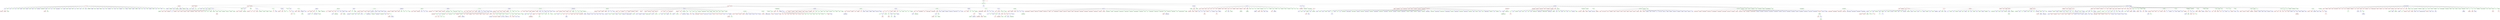 digraph full {
  _src_1_linux_2_6_18_arch_mips_au1000_db1x00 [shape=box,color=red];
  _src_1_linux_2_6_18_arch_mips_au1000_db1x00 [label="db1x00"];
  _src_1_linux_2_6_18_drivers_ide_ppc [shape=box,color=red];
  _src_1_linux_2_6_18_drivers_ide_ppc [label="ppc"];
  _src_1_linux_2_6_18_include_asm_sh_harp [shape=box,color=red];
  _src_1_linux_2_6_18_include_asm_sh_harp [label="harp"];
  _src_1_linux_2_6_18_drivers_mfd [shape=box,color=red];
  _src_1_linux_2_6_18_drivers_mfd [label="mfd"];
  _src_1_linux_2_6_18_drivers_bluetooth [shape=box,color=red];
  _src_1_linux_2_6_18_drivers_bluetooth [label="bluetooth"];
  _src_1_linux_2_6_18_include_asm_sh_hs7751rvoip [shape=box,color=red];
  _src_1_linux_2_6_18_include_asm_sh_hs7751rvoip [label="hs7751rvoip"];
  _src_1_linux_2_6_18_include_net [shape=box,color=red];
  _src_1_linux_2_6_18_include_net_tipc [shape=box,label="tipc"];
  _src_1_linux_2_6_18_include_net -> _src_1_linux_2_6_18_include_net_tipc [style=dotted];
  _src_1_linux_2_6_18_include_net_tc_act [shape=box,label="tc_act"];
  _src_1_linux_2_6_18_include_net -> _src_1_linux_2_6_18_include_net_tc_act [style=dotted];
  _src_1_linux_2_6_18_include_net_sctp [shape=box,label="sctp"];
  _src_1_linux_2_6_18_include_net -> _src_1_linux_2_6_18_include_net_sctp [style=dotted];
  _src_1_linux_2_6_18_include_net_netfilter [shape=box,label="netfilter"];
  _src_1_linux_2_6_18_include_net -> _src_1_linux_2_6_18_include_net_netfilter [style=dotted];
  _src_1_linux_2_6_18_include_net_irda [shape=box,label="irda"];
  _src_1_linux_2_6_18_include_net -> _src_1_linux_2_6_18_include_net_irda [style=dotted];
  _src_1_linux_2_6_18_include_net_bluetooth [shape=box,label="bluetooth"];
  _src_1_linux_2_6_18_include_net -> _src_1_linux_2_6_18_include_net_bluetooth [style=dotted];
  _src_1_linux_2_6_18_include_net [label="net"];
  _src_1_linux_2_6_18_arch_sh_drivers_pci [shape=box,color=red];
  _src_1_linux_2_6_18_arch_sh_drivers_pci [label="pci"];
  _src_1_linux_2_6_18_drivers_media_dvb_ttusb_budget [shape=box,color=red];
  _src_1_linux_2_6_18_drivers_media_dvb_ttusb_budget [label="ttusb-budget"];
  _src_1_linux_2_6_18_drivers_spi [shape=box,color=red];
  _src_1_linux_2_6_18_drivers_spi [label="spi"];
  _src_1_linux_2_6_18_arch_m68k_lib [shape=box,color=red];
  _src_1_linux_2_6_18_arch_m68k_lib [label="lib"];
  _src_1_linux_2_6_18_arch_powerpc_platforms_8xx [shape=box,color=red];
  _src_1_linux_2_6_18_arch_powerpc_platforms_8xx [label="8xx"];
  _src_1_linux_2_6_18_arch_sh_cchips_voyagergx [shape=box,color=red];
  _src_1_linux_2_6_18_arch_sh_cchips_voyagergx [label="voyagergx"];
  _src_1_linux_2_6_18_arch_sparc64_math_emu [shape=box,color=red];
  _src_1_linux_2_6_18_arch_sparc64_math_emu [label="math-emu"];
  _src_1_linux_2_6_18_arch_sh_mm [shape=box,color=red];
  _src_1_linux_2_6_18_arch_sh_mm [label="mm"];
  _src_1_linux_2_6_18_arch_arm_mach_footbridge [shape=box,color=red];
  _src_1_linux_2_6_18_arch_arm_mach_footbridge [label="mach-footbridge"];
  _src_1_linux_2_6_18_Documentation_power [shape=box,color=red];
  _src_1_linux_2_6_18_Documentation_power [label="power"];
  _src_1_linux_2_6_18_arch_sh64_mach_harp [shape=box,color=red];
  _src_1_linux_2_6_18_arch_sh64_mach_harp [label="mach-harp"];
  _src_1_linux_2_6_18_net_ax25 [shape=box,color=red];
  _src_1_linux_2_6_18_net_ax25 [label="ax25"];
  _src_1_linux_2_6_18_fs [shape=box,color=red];
  _src_1_linux_2_6_18_fs_xfs [shape=box,label="xfs"];
  _src_1_linux_2_6_18_fs -> _src_1_linux_2_6_18_fs_xfs [style=dotted];
  _src_1_linux_2_6_18_fs_vfat [shape=box,label="vfat"];
  _src_1_linux_2_6_18_fs -> _src_1_linux_2_6_18_fs_vfat [style=dotted];
  _src_1_linux_2_6_18_fs_ufs [shape=box,label="ufs"];
  _src_1_linux_2_6_18_fs -> _src_1_linux_2_6_18_fs_ufs [style=dotted];
  _src_1_linux_2_6_18_fs_udf [shape=box,label="udf"];
  _src_1_linux_2_6_18_fs -> _src_1_linux_2_6_18_fs_udf [style=dotted];
  _src_1_linux_2_6_18_fs_sysv [shape=box,label="sysv"];
  _src_1_linux_2_6_18_fs -> _src_1_linux_2_6_18_fs_sysv [style=dotted];
  _src_1_linux_2_6_18_fs_sysfs [shape=box,label="sysfs"];
  _src_1_linux_2_6_18_fs -> _src_1_linux_2_6_18_fs_sysfs [style=dotted];
  _src_1_linux_2_6_18_fs_smbfs [shape=box,label="smbfs"];
  _src_1_linux_2_6_18_fs -> _src_1_linux_2_6_18_fs_smbfs [style=dotted];
  _src_1_linux_2_6_18_fs_romfs [shape=box,label="romfs"];
  _src_1_linux_2_6_18_fs -> _src_1_linux_2_6_18_fs_romfs [style=dotted];
  _src_1_linux_2_6_18_fs_reiserfs [shape=box,label="reiserfs"];
  _src_1_linux_2_6_18_fs -> _src_1_linux_2_6_18_fs_reiserfs [style=dotted];
  _src_1_linux_2_6_18_fs_ramfs [shape=box,label="ramfs"];
  _src_1_linux_2_6_18_fs -> _src_1_linux_2_6_18_fs_ramfs [style=dotted];
  _src_1_linux_2_6_18_fs_qnx4 [shape=box,label="qnx4"];
  _src_1_linux_2_6_18_fs -> _src_1_linux_2_6_18_fs_qnx4 [style=dotted];
  _src_1_linux_2_6_18_fs_proc [shape=box,label="proc"];
  _src_1_linux_2_6_18_fs -> _src_1_linux_2_6_18_fs_proc [style=dotted];
  _src_1_linux_2_6_18_fs_partitions [shape=box,label="partitions"];
  _src_1_linux_2_6_18_fs -> _src_1_linux_2_6_18_fs_partitions [style=dotted];
  _src_1_linux_2_6_18_fs_openpromfs [shape=box,label="openpromfs"];
  _src_1_linux_2_6_18_fs -> _src_1_linux_2_6_18_fs_openpromfs [style=dotted];
  _src_1_linux_2_6_18_fs_ocfs2 [shape=box,label="ocfs2"];
  _src_1_linux_2_6_18_fs -> _src_1_linux_2_6_18_fs_ocfs2 [style=dotted];
  _src_1_linux_2_6_18_fs_ntfs [shape=box,label="ntfs"];
  _src_1_linux_2_6_18_fs -> _src_1_linux_2_6_18_fs_ntfs [style=dotted];
  _src_1_linux_2_6_18_fs_nls [shape=box,label="nls"];
  _src_1_linux_2_6_18_fs -> _src_1_linux_2_6_18_fs_nls [style=dotted];
  _src_1_linux_2_6_18_fs_nfsd [shape=box,label="nfsd"];
  _src_1_linux_2_6_18_fs -> _src_1_linux_2_6_18_fs_nfsd [style=dotted];
  _src_1_linux_2_6_18_fs_nfs_common [shape=box,label="nfs_common"];
  _src_1_linux_2_6_18_fs -> _src_1_linux_2_6_18_fs_nfs_common [style=dotted];
  _src_1_linux_2_6_18_fs_nfs [shape=box,label="nfs"];
  _src_1_linux_2_6_18_fs -> _src_1_linux_2_6_18_fs_nfs [style=dotted];
  _src_1_linux_2_6_18_fs_ncpfs [shape=box,label="ncpfs"];
  _src_1_linux_2_6_18_fs -> _src_1_linux_2_6_18_fs_ncpfs [style=dotted];
  _src_1_linux_2_6_18_fs_msdos [shape=box,label="msdos"];
  _src_1_linux_2_6_18_fs -> _src_1_linux_2_6_18_fs_msdos [style=dotted];
  _src_1_linux_2_6_18_fs_minix [shape=box,label="minix"];
  _src_1_linux_2_6_18_fs -> _src_1_linux_2_6_18_fs_minix [style=dotted];
  _src_1_linux_2_6_18_fs_lockd [shape=box,label="lockd"];
  _src_1_linux_2_6_18_fs -> _src_1_linux_2_6_18_fs_lockd [style=dotted];
  _src_1_linux_2_6_18_fs_jfs [shape=box,label="jfs"];
  _src_1_linux_2_6_18_fs -> _src_1_linux_2_6_18_fs_jfs [style=dotted];
  _src_1_linux_2_6_18_fs_jffs2 [shape=box,label="jffs2"];
  _src_1_linux_2_6_18_fs -> _src_1_linux_2_6_18_fs_jffs2 [style=dotted];
  _src_1_linux_2_6_18_fs_jffs [shape=box,label="jffs"];
  _src_1_linux_2_6_18_fs -> _src_1_linux_2_6_18_fs_jffs [style=dotted];
  _src_1_linux_2_6_18_fs_jbd [shape=box,label="jbd"];
  _src_1_linux_2_6_18_fs -> _src_1_linux_2_6_18_fs_jbd [style=dotted];
  _src_1_linux_2_6_18_fs_isofs [shape=box,label="isofs"];
  _src_1_linux_2_6_18_fs -> _src_1_linux_2_6_18_fs_isofs [style=dotted];
  _src_1_linux_2_6_18_fs_hugetlbfs [shape=box,label="hugetlbfs"];
  _src_1_linux_2_6_18_fs -> _src_1_linux_2_6_18_fs_hugetlbfs [style=dotted];
  _src_1_linux_2_6_18_fs_hppfs [shape=box,label="hppfs"];
  _src_1_linux_2_6_18_fs -> _src_1_linux_2_6_18_fs_hppfs [style=dotted];
  _src_1_linux_2_6_18_fs_hpfs [shape=box,label="hpfs"];
  _src_1_linux_2_6_18_fs -> _src_1_linux_2_6_18_fs_hpfs [style=dotted];
  _src_1_linux_2_6_18_fs_hostfs [shape=box,label="hostfs"];
  _src_1_linux_2_6_18_fs -> _src_1_linux_2_6_18_fs_hostfs [style=dotted];
  _src_1_linux_2_6_18_fs_hfsplus [shape=box,label="hfsplus"];
  _src_1_linux_2_6_18_fs -> _src_1_linux_2_6_18_fs_hfsplus [style=dotted];
  _src_1_linux_2_6_18_fs_hfs [shape=box,label="hfs"];
  _src_1_linux_2_6_18_fs -> _src_1_linux_2_6_18_fs_hfs [style=dotted];
  _src_1_linux_2_6_18_fs_fuse [shape=box,label="fuse"];
  _src_1_linux_2_6_18_fs -> _src_1_linux_2_6_18_fs_fuse [style=dotted];
  _src_1_linux_2_6_18_fs_freevxfs [shape=box,label="freevxfs"];
  _src_1_linux_2_6_18_fs -> _src_1_linux_2_6_18_fs_freevxfs [style=dotted];
  _src_1_linux_2_6_18_fs_fat [shape=box,label="fat"];
  _src_1_linux_2_6_18_fs -> _src_1_linux_2_6_18_fs_fat [style=dotted];
  _src_1_linux_2_6_18_fs_ext3 [shape=box,label="ext3"];
  _src_1_linux_2_6_18_fs -> _src_1_linux_2_6_18_fs_ext3 [style=dotted];
  _src_1_linux_2_6_18_fs_ext2 [shape=box,label="ext2"];
  _src_1_linux_2_6_18_fs -> _src_1_linux_2_6_18_fs_ext2 [style=dotted];
  _src_1_linux_2_6_18_fs_exportfs [shape=box,label="exportfs"];
  _src_1_linux_2_6_18_fs -> _src_1_linux_2_6_18_fs_exportfs [style=dotted];
  _src_1_linux_2_6_18_fs_efs [shape=box,label="efs"];
  _src_1_linux_2_6_18_fs -> _src_1_linux_2_6_18_fs_efs [style=dotted];
  _src_1_linux_2_6_18_fs_devpts [shape=box,label="devpts"];
  _src_1_linux_2_6_18_fs -> _src_1_linux_2_6_18_fs_devpts [style=dotted];
  _src_1_linux_2_6_18_fs_debugfs [shape=box,label="debugfs"];
  _src_1_linux_2_6_18_fs -> _src_1_linux_2_6_18_fs_debugfs [style=dotted];
  _src_1_linux_2_6_18_fs_cramfs [shape=box,label="cramfs"];
  _src_1_linux_2_6_18_fs -> _src_1_linux_2_6_18_fs_cramfs [style=dotted];
  _src_1_linux_2_6_18_fs_configfs [shape=box,label="configfs"];
  _src_1_linux_2_6_18_fs -> _src_1_linux_2_6_18_fs_configfs [style=dotted];
  _src_1_linux_2_6_18_fs_coda [shape=box,label="coda"];
  _src_1_linux_2_6_18_fs -> _src_1_linux_2_6_18_fs_coda [style=dotted];
  _src_1_linux_2_6_18_fs_cifs [shape=box,label="cifs"];
  _src_1_linux_2_6_18_fs -> _src_1_linux_2_6_18_fs_cifs [style=dotted];
  _src_1_linux_2_6_18_fs_bfs [shape=box,label="bfs"];
  _src_1_linux_2_6_18_fs -> _src_1_linux_2_6_18_fs_bfs [style=dotted];
  _src_1_linux_2_6_18_fs_befs [shape=box,label="befs"];
  _src_1_linux_2_6_18_fs -> _src_1_linux_2_6_18_fs_befs [style=dotted];
  _src_1_linux_2_6_18_fs_autofs4 [shape=box,label="autofs4"];
  _src_1_linux_2_6_18_fs -> _src_1_linux_2_6_18_fs_autofs4 [style=dotted];
  _src_1_linux_2_6_18_fs_autofs [shape=box,label="autofs"];
  _src_1_linux_2_6_18_fs -> _src_1_linux_2_6_18_fs_autofs [style=dotted];
  _src_1_linux_2_6_18_fs_afs [shape=box,label="afs"];
  _src_1_linux_2_6_18_fs -> _src_1_linux_2_6_18_fs_afs [style=dotted];
  _src_1_linux_2_6_18_fs_affs [shape=box,label="affs"];
  _src_1_linux_2_6_18_fs -> _src_1_linux_2_6_18_fs_affs [style=dotted];
  _src_1_linux_2_6_18_fs_adfs [shape=box,label="adfs"];
  _src_1_linux_2_6_18_fs -> _src_1_linux_2_6_18_fs_adfs [style=dotted];
  _src_1_linux_2_6_18_fs_9p [shape=box,label="9p"];
  _src_1_linux_2_6_18_fs -> _src_1_linux_2_6_18_fs_9p [style=dotted];
  _src_1_linux_2_6_18_fs [label="fs"];
  _src_1_linux_2_6_18_drivers_net [shape=box,color=red];
  _src_1_linux_2_6_18_drivers_net_wireless [shape=box,label="wireless"];
  _src_1_linux_2_6_18_drivers_net -> _src_1_linux_2_6_18_drivers_net_wireless [style=dotted];
  _src_1_linux_2_6_18_drivers_net_wan [shape=box,label="wan"];
  _src_1_linux_2_6_18_drivers_net -> _src_1_linux_2_6_18_drivers_net_wan [style=dotted];
  _src_1_linux_2_6_18_drivers_net_tulip [shape=box,label="tulip"];
  _src_1_linux_2_6_18_drivers_net -> _src_1_linux_2_6_18_drivers_net_tulip [style=dotted];
  _src_1_linux_2_6_18_drivers_net_tokenring [shape=box,label="tokenring"];
  _src_1_linux_2_6_18_drivers_net -> _src_1_linux_2_6_18_drivers_net_tokenring [style=dotted];
  _src_1_linux_2_6_18_drivers_net_skfp [shape=box,label="skfp"];
  _src_1_linux_2_6_18_drivers_net -> _src_1_linux_2_6_18_drivers_net_skfp [style=dotted];
  _src_1_linux_2_6_18_drivers_net_sk98lin [shape=box,label="sk98lin"];
  _src_1_linux_2_6_18_drivers_net -> _src_1_linux_2_6_18_drivers_net_sk98lin [style=dotted];
  _src_1_linux_2_6_18_drivers_net_phy [shape=box,label="phy"];
  _src_1_linux_2_6_18_drivers_net -> _src_1_linux_2_6_18_drivers_net_phy [style=dotted];
  _src_1_linux_2_6_18_drivers_net_pcmcia [shape=box,label="pcmcia"];
  _src_1_linux_2_6_18_drivers_net -> _src_1_linux_2_6_18_drivers_net_pcmcia [style=dotted];
  _src_1_linux_2_6_18_drivers_net_myri10ge [shape=box,label="myri10ge"];
  _src_1_linux_2_6_18_drivers_net -> _src_1_linux_2_6_18_drivers_net_myri10ge [style=dotted];
  _src_1_linux_2_6_18_drivers_net_ixp2000 [shape=box,label="ixp2000"];
  _src_1_linux_2_6_18_drivers_net -> _src_1_linux_2_6_18_drivers_net_ixp2000 [style=dotted];
  _src_1_linux_2_6_18_drivers_net_ixgb [shape=box,label="ixgb"];
  _src_1_linux_2_6_18_drivers_net -> _src_1_linux_2_6_18_drivers_net_ixgb [style=dotted];
  _src_1_linux_2_6_18_drivers_net_irda [shape=box,label="irda"];
  _src_1_linux_2_6_18_drivers_net -> _src_1_linux_2_6_18_drivers_net_irda [style=dotted];
  _src_1_linux_2_6_18_drivers_net_ibm_emac [shape=box,label="ibm_emac"];
  _src_1_linux_2_6_18_drivers_net -> _src_1_linux_2_6_18_drivers_net_ibm_emac [style=dotted];
  _src_1_linux_2_6_18_drivers_net_hamradio [shape=box,label="hamradio"];
  _src_1_linux_2_6_18_drivers_net -> _src_1_linux_2_6_18_drivers_net_hamradio [style=dotted];
  _src_1_linux_2_6_18_drivers_net_fs_enet [shape=box,label="fs_enet"];
  _src_1_linux_2_6_18_drivers_net -> _src_1_linux_2_6_18_drivers_net_fs_enet [style=dotted];
  _src_1_linux_2_6_18_drivers_net_fec_8xx [shape=box,label="fec_8xx"];
  _src_1_linux_2_6_18_drivers_net -> _src_1_linux_2_6_18_drivers_net_fec_8xx [style=dotted];
  _src_1_linux_2_6_18_drivers_net_e1000 [shape=box,label="e1000"];
  _src_1_linux_2_6_18_drivers_net -> _src_1_linux_2_6_18_drivers_net_e1000 [style=dotted];
  _src_1_linux_2_6_18_drivers_net_cris [shape=box,label="cris"];
  _src_1_linux_2_6_18_drivers_net -> _src_1_linux_2_6_18_drivers_net_cris [style=dotted];
  _src_1_linux_2_6_18_drivers_net_chelsio [shape=box,label="chelsio"];
  _src_1_linux_2_6_18_drivers_net -> _src_1_linux_2_6_18_drivers_net_chelsio [style=dotted];
  _src_1_linux_2_6_18_drivers_net_bonding [shape=box,label="bonding"];
  _src_1_linux_2_6_18_drivers_net -> _src_1_linux_2_6_18_drivers_net_bonding [style=dotted];
  _src_1_linux_2_6_18_drivers_net_arm [shape=box,label="arm"];
  _src_1_linux_2_6_18_drivers_net -> _src_1_linux_2_6_18_drivers_net_arm [style=dotted];
  _src_1_linux_2_6_18_drivers_net_arcnet [shape=box,label="arcnet"];
  _src_1_linux_2_6_18_drivers_net -> _src_1_linux_2_6_18_drivers_net_arcnet [style=dotted];
  _src_1_linux_2_6_18_drivers_net_appletalk [shape=box,label="appletalk"];
  _src_1_linux_2_6_18_drivers_net -> _src_1_linux_2_6_18_drivers_net_appletalk [style=dotted];
  _src_1_linux_2_6_18_drivers_net [label="net"];
  _src_1_linux_2_6_18_arch_h8300_mm [shape=box,color=red];
  _src_1_linux_2_6_18_arch_h8300_mm [label="mm"];
  _src_1_linux_2_6_18_include_media [shape=box,color=red];
  _src_1_linux_2_6_18_include_media [label="media"];
  _src_1_linux_2_6_18_net_ipv4_ipvs [shape=box,color=red];
  _src_1_linux_2_6_18_net_ipv4_ipvs [label="ipvs"];
  _src_1_linux_2_6_18_arch_cris_arch_v32_boot_compressed [shape=box,color=red];
  _src_1_linux_2_6_18_arch_cris_arch_v32_boot_compressed [label="compressed"];
  _src_1_linux_2_6_18_sound_aoa_codecs [shape=box,color=red];
  _src_1_linux_2_6_18_sound_aoa_codecs [label="codecs"];
  _src_1_linux_2_6_18_arch_x86_64_lib [shape=box,color=red];
  _src_1_linux_2_6_18_arch_x86_64_lib [label="lib"];
  _src_1_linux_2_6_18_include_asm_arm_arch_lh7a40x [shape=box,color=red];
  _src_1_linux_2_6_18_include_asm_arm_arch_lh7a40x [label="arch-lh7a40x"];
  _src_1_linux_2_6_18_arch_um_kernel_skas [shape=box,color=red];
  _src_1_linux_2_6_18_arch_um_kernel_skas [label="skas"];
  _src_1_linux_2_6_18_sound_isa_ad1816a [shape=box,color=red];
  _src_1_linux_2_6_18_sound_isa_ad1816a [label="ad1816a"];
  _src_1_linux_2_6_18_arch_i386_boot [shape=box,color=red];
  _src_1_linux_2_6_18_arch_i386_boot_tools [shape=box,label="tools"];
  _src_1_linux_2_6_18_arch_i386_boot -> _src_1_linux_2_6_18_arch_i386_boot_tools [style=dotted];
  _src_1_linux_2_6_18_arch_i386_boot_compressed [shape=box,label="compressed"];
  _src_1_linux_2_6_18_arch_i386_boot -> _src_1_linux_2_6_18_arch_i386_boot_compressed [style=dotted];
  _src_1_linux_2_6_18_arch_i386_boot [label="boot"];
  _src_1_linux_2_6_18_include_asm_arm_arch_pxa [shape=box,color=red];
  _src_1_linux_2_6_18_include_asm_arm_arch_pxa [label="arch-pxa"];
  _src_1_linux_2_6_18_Documentation_kdump [shape=box,color=red];
  _src_1_linux_2_6_18_Documentation_kdump [label="kdump"];
  _src_1_linux_2_6_18_arch_alpha_boot_tools [shape=box,color=red];
  _src_1_linux_2_6_18_arch_alpha_boot_tools [label="tools"];
  _src_1_linux_2_6_18_Documentation_serial [shape=box,color=red];
  _src_1_linux_2_6_18_Documentation_serial [label="serial"];
  _src_1_linux_2_6_18_arch_sh64_lib [shape=box,color=red];
  _src_1_linux_2_6_18_arch_sh64_lib [label="lib"];
  _src_1_linux_2_6_18_arch_ppc_boot_images [shape=box,color=red];
  _src_1_linux_2_6_18_arch_ppc_boot_images [label="images"];
  _src_1_linux_2_6_18_arch_ia64_pci [shape=box,color=red];
  _src_1_linux_2_6_18_arch_ia64_pci [label="pci"];
  _src_1_linux_2_6_18_lib_zlib_deflate [shape=box,color=red];
  _src_1_linux_2_6_18_lib_zlib_deflate [label="zlib_deflate"];
  _src_1_linux_2_6_18_arch_arm_mach_netx [shape=box,color=red];
  _src_1_linux_2_6_18_arch_arm_mach_netx [label="mach-netx"];
  _src_1_linux_2_6_18_net_sunrpc [shape=box,color=red];
  _src_1_linux_2_6_18_net_sunrpc_auth_gss [shape=box,label="auth_gss"];
  _src_1_linux_2_6_18_net_sunrpc -> _src_1_linux_2_6_18_net_sunrpc_auth_gss [style=dotted];
  _src_1_linux_2_6_18_net_sunrpc [label="sunrpc"];
  _src_1_linux_2_6_18_include_asm_sh_se7751 [shape=box,color=red];
  _src_1_linux_2_6_18_include_asm_sh_se7751 [label="se7751"];
  _src_1_linux_2_6_18_arch_arm26_nwfpe [shape=box,color=red];
  _src_1_linux_2_6_18_arch_arm26_nwfpe [label="nwfpe"];
  _src_1_linux_2_6_18_arch_mips_kernel [shape=box,color=red];
  _src_1_linux_2_6_18_arch_mips_kernel [label="kernel"];
  _src_1_linux_2_6_18_Documentation_ia64 [shape=box,color=red];
  _src_1_linux_2_6_18_Documentation_ia64 [label="ia64"];
  _src_1_linux_2_6_18_include_asm_h8300 [shape=box,color=red];
  _src_1_linux_2_6_18_include_asm_h8300 [label="asm-h8300"];
  _src_1_linux_2_6_18_arch_ia64_hp [shape=box,color=red];
  _src_1_linux_2_6_18_arch_ia64_hp_zx1 [shape=box,label="zx1"];
  _src_1_linux_2_6_18_arch_ia64_hp -> _src_1_linux_2_6_18_arch_ia64_hp_zx1 [style=dotted];
  _src_1_linux_2_6_18_arch_ia64_hp_sim [shape=box,label="sim"];
  _src_1_linux_2_6_18_arch_ia64_hp -> _src_1_linux_2_6_18_arch_ia64_hp_sim [style=dotted];
  _src_1_linux_2_6_18_arch_ia64_hp_common [shape=box,label="common"];
  _src_1_linux_2_6_18_arch_ia64_hp -> _src_1_linux_2_6_18_arch_ia64_hp_common [style=dotted];
  _src_1_linux_2_6_18_arch_ia64_hp [label="hp"];
  _src_1_linux_2_6_18_include_asm_sh_hd64465 [shape=box,color=red];
  _src_1_linux_2_6_18_include_asm_sh_hd64465 [label="hd64465"];
  _src_1_linux_2_6_18_arch_mips_philips_pnx8550_common [shape=box,color=red];
  _src_1_linux_2_6_18_arch_mips_philips_pnx8550_common [label="common"];
  _src_1_linux_2_6_18_arch_m68knommu_platform_5407 [shape=box,color=red];
  _src_1_linux_2_6_18_arch_m68knommu_platform_5407 [label="5407"];
  _src_1_linux_2_6_18_arch_sh_kernel_cpu_sh4 [shape=box,color=red];
  _src_1_linux_2_6_18_arch_sh_kernel_cpu_sh4 [label="sh4"];
  _src_1_linux_2_6_18_arch_sh_kernel_cpu_sh2 [shape=box,color=red];
  _src_1_linux_2_6_18_arch_sh_kernel_cpu_sh2 [label="sh2"];
  _src_1_linux_2_6_18_arch_s390_math_emu [shape=box,color=red];
  _src_1_linux_2_6_18_arch_s390_math_emu [label="math-emu"];
  _src_1_linux_2_6_18_security_keys [shape=box,color=red];
  _src_1_linux_2_6_18_security_keys [label="keys"];
  _src_1_linux_2_6_18_arch_m32r_boot [shape=box,color=red];
  _src_1_linux_2_6_18_arch_m32r_boot_compressed [shape=box,label="compressed"];
  _src_1_linux_2_6_18_arch_m32r_boot -> _src_1_linux_2_6_18_arch_m32r_boot_compressed [style=dotted];
  _src_1_linux_2_6_18_arch_m32r_boot [label="boot"];
  _src_1_linux_2_6_18_arch_arm26_machine [shape=box,color=red];
  _src_1_linux_2_6_18_arch_arm26_machine [label="machine"];
  _src_1_linux_2_6_18_arch_s390_crypto [shape=box,color=red];
  _src_1_linux_2_6_18_arch_s390_crypto [label="crypto"];
  _src_1_linux_2_6_18_arch_powerpc_platforms_cell [shape=box,color=red];
  _src_1_linux_2_6_18_arch_powerpc_platforms_cell_spufs [shape=box,label="spufs"];
  _src_1_linux_2_6_18_arch_powerpc_platforms_cell -> _src_1_linux_2_6_18_arch_powerpc_platforms_cell_spufs [style=dotted];
  _src_1_linux_2_6_18_arch_powerpc_platforms_cell [label="cell"];
  _src_1_linux_2_6_18_arch_powerpc_sysdev [shape=box,color=red];
  _src_1_linux_2_6_18_arch_powerpc_sysdev [label="sysdev"];
  _src_1_linux_2_6_18_drivers_md_raid6test [shape=box,color=red];
  _src_1_linux_2_6_18_drivers_md_raid6test [label="raid6test"];
  _src_1_linux_2_6_18_arch_m68knommu_kernel [shape=box,color=red];
  _src_1_linux_2_6_18_arch_m68knommu_kernel [label="kernel"];
  _src_1_linux_2_6_18_arch_arm_mach_sa1100 [shape=box,color=red];
  _src_1_linux_2_6_18_arch_arm_mach_sa1100 [label="mach-sa1100"];
  _src_1_linux_2_6_18_drivers_i2c [shape=box,color=red];
  _src_1_linux_2_6_18_drivers_i2c_chips [shape=box,label="chips"];
  _src_1_linux_2_6_18_drivers_i2c -> _src_1_linux_2_6_18_drivers_i2c_chips [style=dotted];
  _src_1_linux_2_6_18_drivers_i2c_busses [shape=box,label="busses"];
  _src_1_linux_2_6_18_drivers_i2c -> _src_1_linux_2_6_18_drivers_i2c_busses [style=dotted];
  _src_1_linux_2_6_18_drivers_i2c_algos [shape=box,label="algos"];
  _src_1_linux_2_6_18_drivers_i2c -> _src_1_linux_2_6_18_drivers_i2c_algos [style=dotted];
  _src_1_linux_2_6_18_drivers_i2c [label="i2c"];
  _src_1_linux_2_6_18_arch_m68knommu_mm [shape=box,color=red];
  _src_1_linux_2_6_18_arch_m68knommu_mm [label="mm"];
  _src_1_linux_2_6_18_drivers_video [shape=box,color=red];
  _src_1_linux_2_6_18_drivers_video_sis [shape=box,label="sis"];
  _src_1_linux_2_6_18_drivers_video -> _src_1_linux_2_6_18_drivers_video_sis [style=dotted];
  _src_1_linux_2_6_18_drivers_video_savage [shape=box,label="savage"];
  _src_1_linux_2_6_18_drivers_video -> _src_1_linux_2_6_18_drivers_video_savage [style=dotted];
  _src_1_linux_2_6_18_drivers_video_riva [shape=box,label="riva"];
  _src_1_linux_2_6_18_drivers_video -> _src_1_linux_2_6_18_drivers_video_riva [style=dotted];
  _src_1_linux_2_6_18_drivers_video_pnx4008 [shape=box,label="pnx4008"];
  _src_1_linux_2_6_18_drivers_video -> _src_1_linux_2_6_18_drivers_video_pnx4008 [style=dotted];
  _src_1_linux_2_6_18_drivers_video_nvidia [shape=box,label="nvidia"];
  _src_1_linux_2_6_18_drivers_video -> _src_1_linux_2_6_18_drivers_video_nvidia [style=dotted];
  _src_1_linux_2_6_18_drivers_video_mbx [shape=box,label="mbx"];
  _src_1_linux_2_6_18_drivers_video -> _src_1_linux_2_6_18_drivers_video_mbx [style=dotted];
  _src_1_linux_2_6_18_drivers_video_matrox [shape=box,label="matrox"];
  _src_1_linux_2_6_18_drivers_video -> _src_1_linux_2_6_18_drivers_video_matrox [style=dotted];
  _src_1_linux_2_6_18_drivers_video_logo [shape=box,label="logo"];
  _src_1_linux_2_6_18_drivers_video -> _src_1_linux_2_6_18_drivers_video_logo [style=dotted];
  _src_1_linux_2_6_18_drivers_video_kyro [shape=box,label="kyro"];
  _src_1_linux_2_6_18_drivers_video -> _src_1_linux_2_6_18_drivers_video_kyro [style=dotted];
  _src_1_linux_2_6_18_drivers_video_intelfb [shape=box,label="intelfb"];
  _src_1_linux_2_6_18_drivers_video -> _src_1_linux_2_6_18_drivers_video_intelfb [style=dotted];
  _src_1_linux_2_6_18_drivers_video_i810 [shape=box,label="i810"];
  _src_1_linux_2_6_18_drivers_video -> _src_1_linux_2_6_18_drivers_video_i810 [style=dotted];
  _src_1_linux_2_6_18_drivers_video_geode [shape=box,label="geode"];
  _src_1_linux_2_6_18_drivers_video -> _src_1_linux_2_6_18_drivers_video_geode [style=dotted];
  _src_1_linux_2_6_18_drivers_video_console [shape=box,label="console"];
  _src_1_linux_2_6_18_drivers_video -> _src_1_linux_2_6_18_drivers_video_console [style=dotted];
  _src_1_linux_2_6_18_drivers_video_backlight [shape=box,label="backlight"];
  _src_1_linux_2_6_18_drivers_video -> _src_1_linux_2_6_18_drivers_video_backlight [style=dotted];
  _src_1_linux_2_6_18_drivers_video_aty [shape=box,label="aty"];
  _src_1_linux_2_6_18_drivers_video -> _src_1_linux_2_6_18_drivers_video_aty [style=dotted];
  _src_1_linux_2_6_18_drivers_video [label="video"];
  _src_1_linux_2_6_18_arch_m68knommu_platform_5307 [shape=box,color=red];
  _src_1_linux_2_6_18_arch_m68knommu_platform_5307 [label="5307"];
  _src_1_linux_2_6_18_arch_m32r_m32700ut [shape=box,color=red];
  _src_1_linux_2_6_18_arch_m32r_m32700ut [label="m32700ut"];
  _src_1_linux_2_6_18_arch_m68knommu_platform_520x [shape=box,color=red];
  _src_1_linux_2_6_18_arch_m68knommu_platform_520x [label="520x"];
  _src_1_linux_2_6_18_arch_sh_cchips_hd6446x_hd64461 [shape=box,color=red];
  _src_1_linux_2_6_18_arch_sh_cchips_hd6446x_hd64461 [label="hd64461"];
  _src_1_linux_2_6_18_Documentation_driver_model [shape=box,color=red];
  _src_1_linux_2_6_18_Documentation_driver_model [label="driver-model"];
  _src_1_linux_2_6_18_sound_pci_rme9652 [shape=box,color=red];
  _src_1_linux_2_6_18_sound_pci_rme9652 [label="rme9652"];
  _src_1_linux_2_6_18_drivers_net_wireless_prism54 [shape=box,color=red];
  _src_1_linux_2_6_18_drivers_net_wireless_prism54 [label="prism54"];
  _src_1_linux_2_6_18_drivers_isdn_hardware [shape=box,color=red];
  _src_1_linux_2_6_18_drivers_isdn_hardware_eicon [shape=box,label="eicon"];
  _src_1_linux_2_6_18_drivers_isdn_hardware -> _src_1_linux_2_6_18_drivers_isdn_hardware_eicon [style=dotted];
  _src_1_linux_2_6_18_drivers_isdn_hardware_avm [shape=box,label="avm"];
  _src_1_linux_2_6_18_drivers_isdn_hardware -> _src_1_linux_2_6_18_drivers_isdn_hardware_avm [style=dotted];
  _src_1_linux_2_6_18_drivers_isdn_hardware [label="hardware"];
  _src_1_linux_2_6_18_arch_arm_plat_omap [shape=box,color=red];
  _src_1_linux_2_6_18_arch_arm_plat_omap [label="plat-omap"];
  _src_1_linux_2_6_18_arch_ia64_sn_pci_pcibr [shape=box,color=red];
  _src_1_linux_2_6_18_arch_ia64_sn_pci_pcibr [label="pcibr"];
  _src_1_linux_2_6_18_arch_arm_mach_clps711x [shape=box,color=red];
  _src_1_linux_2_6_18_arch_arm_mach_clps711x [label="mach-clps711x"];
  _src_1_linux_2_6_18_arch_powerpc_platforms_4xx [shape=box,color=red];
  _src_1_linux_2_6_18_arch_powerpc_platforms_4xx [label="4xx"];
  _src_1_linux_2_6_18_arch_sh64_configs [shape=box,color=red];
  _src_1_linux_2_6_18_arch_sh64_configs [label="configs"];
  _src_1_linux_2_6_18_Documentation_RCU [shape=box,color=red];
  _src_1_linux_2_6_18_Documentation_RCU [label="RCU"];
  _src_1_linux_2_6_18_sound_isa_sb [shape=box,color=red];
  _src_1_linux_2_6_18_sound_isa_sb [label="sb"];
  _src_1_linux_2_6_18_arch_s390_kernel [shape=box,color=red];
  _src_1_linux_2_6_18_arch_s390_kernel [label="kernel"];
  _src_1_linux_2_6_18_arch_sparc_prom [shape=box,color=red];
  _src_1_linux_2_6_18_arch_sparc_prom [label="prom"];
  _src_1_linux_2_6_18_arch_m68knommu_platform_5206 [shape=box,color=red];
  _src_1_linux_2_6_18_arch_m68knommu_platform_5206 [label="5206"];
  _src_1_linux_2_6_18_arch_ppc_boot_lib [shape=box,color=red];
  _src_1_linux_2_6_18_arch_ppc_boot_lib [label="lib"];
  _src_1_linux_2_6_18_include_scsi [shape=box,color=red];
  _src_1_linux_2_6_18_include_scsi [label="scsi"];
  _src_1_linux_2_6_18_include_asm_powerpc [shape=box,color=red];
  _src_1_linux_2_6_18_include_asm_powerpc_iseries [shape=box,label="iseries"];
  _src_1_linux_2_6_18_include_asm_powerpc -> _src_1_linux_2_6_18_include_asm_powerpc_iseries [style=dotted];
  _src_1_linux_2_6_18_include_asm_powerpc [label="asm-powerpc"];
  _src_1_linux_2_6_18_include_asm_arm_arch_ebsa285 [shape=box,color=red];
  _src_1_linux_2_6_18_include_asm_arm_arch_ebsa285 [label="arch-ebsa285"];
  _src_1_linux_2_6_18_arch_mips_galileo_boards_ev96100 [shape=box,color=red];
  _src_1_linux_2_6_18_arch_mips_galileo_boards_ev96100 [label="ev96100"];
  _src_1_linux_2_6_18_include_asm_sh_saturn [shape=box,color=red];
  _src_1_linux_2_6_18_include_asm_sh_saturn [label="saturn"];
  _src_1_linux_2_6_18_drivers_media_dvb_pluto2 [shape=box,color=red];
  _src_1_linux_2_6_18_drivers_media_dvb_pluto2 [label="pluto2"];
  _src_1_linux_2_6_18_net_dccp [shape=box,color=red];
  _src_1_linux_2_6_18_net_dccp_ccids [shape=box,label="ccids"];
  _src_1_linux_2_6_18_net_dccp -> _src_1_linux_2_6_18_net_dccp_ccids [style=dotted];
  _src_1_linux_2_6_18_net_dccp [label="dccp"];
  _src_1_linux_2_6_18_sound_isa_gus [shape=box,color=red];
  _src_1_linux_2_6_18_sound_isa_gus [label="gus"];
  _src_1_linux_2_6_18_drivers_media_video_bt8xx [shape=box,color=red];
  _src_1_linux_2_6_18_drivers_media_video_bt8xx [label="bt8xx"];
  _src_1_linux_2_6_18_net_rose [shape=box,color=red];
  _src_1_linux_2_6_18_net_rose [label="rose"];
  _src_1_linux_2_6_18_include_rdma [shape=box,color=red];
  _src_1_linux_2_6_18_include_rdma [label="rdma"];
  _src_1_linux_2_6_18_drivers_block_aoe [shape=box,color=red];
  _src_1_linux_2_6_18_drivers_block_aoe [label="aoe"];
  _src_1_linux_2_6_18_net_unix [shape=box,color=red];
  _src_1_linux_2_6_18_net_unix [label="unix"];
  _src_1_linux_2_6_18_drivers_parport [shape=box,color=red];
  _src_1_linux_2_6_18_drivers_parport [label="parport"];
  _src_1_linux_2_6_18_Documentation_drivers_edac [shape=box,color=red];
  _src_1_linux_2_6_18_Documentation_drivers_edac [label="edac"];
  _src_1_linux_2_6_18_drivers_ide_mips [shape=box,color=red];
  _src_1_linux_2_6_18_drivers_ide_mips [label="mips"];
  _src_1_linux_2_6_18_arch_sh_boards_se_7751 [shape=box,color=red];
  _src_1_linux_2_6_18_arch_sh_boards_se_7751 [label="7751"];
  _src_1_linux_2_6_18_drivers_infiniband_ulp_ipoib [shape=box,color=red];
  _src_1_linux_2_6_18_drivers_infiniband_ulp_ipoib [label="ipoib"];
  _src_1_linux_2_6_18_arch_mips_au1000_pb1200 [shape=box,color=red];
  _src_1_linux_2_6_18_arch_mips_au1000_pb1200 [label="pb1200"];
  _src_1_linux_2_6_18_drivers_mca [shape=box,color=red];
  _src_1_linux_2_6_18_drivers_mca [label="mca"];
  _src_1_linux_2_6_18_Documentation_usb [shape=box,color=red];
  _src_1_linux_2_6_18_Documentation_usb [label="usb"];
  _src_1_linux_2_6_18_arch_mips_ite_boards_ivr [shape=box,color=red];
  _src_1_linux_2_6_18_arch_mips_ite_boards_ivr [label="ivr"];
  _src_1_linux_2_6_18_arch_mips_arc [shape=box,color=red];
  _src_1_linux_2_6_18_arch_mips_arc [label="arc"];
  _src_1_linux_2_6_18_arch_parisc_math_emu [shape=box,color=red];
  _src_1_linux_2_6_18_arch_parisc_math_emu [label="math-emu"];
  _src_1_linux_2_6_18_include_asm_frv [shape=box,color=red];
  _src_1_linux_2_6_18_include_asm_frv [label="asm-frv"];
  _src_1_linux_2_6_18_arch_arm_nwfpe [shape=box,color=red];
  _src_1_linux_2_6_18_arch_arm_nwfpe [label="nwfpe"];
  _src_1_linux_2_6_18_arch_ppc_boot_simple [shape=box,color=red];
  _src_1_linux_2_6_18_arch_ppc_boot_simple_rw4 [shape=box,label="rw4"];
  _src_1_linux_2_6_18_arch_ppc_boot_simple -> _src_1_linux_2_6_18_arch_ppc_boot_simple_rw4 [style=dotted];
  _src_1_linux_2_6_18_arch_ppc_boot_simple [label="simple"];
  _src_1_linux_2_6_18_Documentation_aoe [shape=box,color=red];
  _src_1_linux_2_6_18_Documentation_aoe [label="aoe"];
  _src_1_linux_2_6_18_arch_cris_arch_v10_kernel [shape=box,color=red];
  _src_1_linux_2_6_18_arch_cris_arch_v10_kernel [label="kernel"];
  _src_1_linux_2_6_18_arch_ia64_sn [shape=box,color=red];
  _src_1_linux_2_6_18_arch_ia64_sn_pci [shape=box,label="pci"];
  _src_1_linux_2_6_18_arch_ia64_sn -> _src_1_linux_2_6_18_arch_ia64_sn_pci [style=dotted];
  _src_1_linux_2_6_18_arch_ia64_sn_kernel [shape=box,label="kernel"];
  _src_1_linux_2_6_18_arch_ia64_sn -> _src_1_linux_2_6_18_arch_ia64_sn_kernel [style=dotted];
  _src_1_linux_2_6_18_arch_ia64_sn_include [shape=box,label="include"];
  _src_1_linux_2_6_18_arch_ia64_sn -> _src_1_linux_2_6_18_arch_ia64_sn_include [style=dotted];
  _src_1_linux_2_6_18_arch_ia64_sn [label="sn"];
  _src_1_linux_2_6_18_arch_cris_arch_v10_mm [shape=box,color=red];
  _src_1_linux_2_6_18_arch_cris_arch_v10_mm [label="mm"];
  _src_1_linux_2_6_18_arch_powerpc_platforms_maple [shape=box,color=red];
  _src_1_linux_2_6_18_arch_powerpc_platforms_maple [label="maple"];
  _src_1_linux_2_6_18_arch_ppc_lib [shape=box,color=red];
  _src_1_linux_2_6_18_arch_ppc_lib [label="lib"];
  _src_1_linux_2_6_18_arch_sh_boards_adx [shape=box,color=red];
  _src_1_linux_2_6_18_arch_sh_boards_adx [label="adx"];
  _src_1_linux_2_6_18_arch_cris_mm [shape=box,color=red];
  _src_1_linux_2_6_18_arch_cris_mm [label="mm"];
  _src_1_linux_2_6_18_include_asm_sh64 [shape=box,color=red];
  _src_1_linux_2_6_18_include_asm_sh64 [label="asm-sh64"];
  _src_1_linux_2_6_18_include_asm_v850 [shape=box,color=red];
  _src_1_linux_2_6_18_include_asm_v850 [label="asm-v850"];
  _src_1_linux_2_6_18_arch_ppc_xmon [shape=box,color=red];
  _src_1_linux_2_6_18_arch_ppc_xmon [label="xmon"];
  _src_1_linux_2_6_18_arch_sh_boards_dmida [shape=box,color=red];
  _src_1_linux_2_6_18_arch_sh_boards_dmida [label="dmida"];
  _src_1_linux_2_6_18_drivers_infiniband_hw [shape=box,color=red];
  _src_1_linux_2_6_18_drivers_infiniband_hw_mthca [shape=box,label="mthca"];
  _src_1_linux_2_6_18_drivers_infiniband_hw -> _src_1_linux_2_6_18_drivers_infiniband_hw_mthca [style=dotted];
  _src_1_linux_2_6_18_drivers_infiniband_hw_ipath [shape=box,label="ipath"];
  _src_1_linux_2_6_18_drivers_infiniband_hw -> _src_1_linux_2_6_18_drivers_infiniband_hw_ipath [style=dotted];
  _src_1_linux_2_6_18_drivers_infiniband_hw [label="hw"];
  _src_1_linux_2_6_18_net_x25 [shape=box,color=red];
  _src_1_linux_2_6_18_net_x25 [label="x25"];
  _src_1_linux_2_6_18_drivers_media_dvb_cinergyT2 [shape=box,color=red];
  _src_1_linux_2_6_18_drivers_media_dvb_cinergyT2 [label="cinergyT2"];
  _src_1_linux_2_6_18_arch_mips_au1000_pb1000 [shape=box,color=red];
  _src_1_linux_2_6_18_arch_mips_au1000_pb1000 [label="pb1000"];
  _src_1_linux_2_6_18_arch_sh_boards_se_73180 [shape=box,color=red];
  _src_1_linux_2_6_18_arch_sh_boards_se_73180 [label="73180"];
  _src_1_linux_2_6_18_sound_drivers_mpu401 [shape=box,color=red];
  _src_1_linux_2_6_18_sound_drivers_mpu401 [label="mpu401"];
  _src_1_linux_2_6_18_arch_arm_vfp [shape=box,color=red];
  _src_1_linux_2_6_18_arch_arm_vfp [label="vfp"];
  _src_1_linux_2_6_18_include_asm_arm_arch_clps711x [shape=box,color=red];
  _src_1_linux_2_6_18_include_asm_arm_arch_clps711x [label="arch-clps711x"];
  _src_1_linux_2_6_18_arch_sh_boards_snapgear [shape=box,color=red];
  _src_1_linux_2_6_18_arch_sh_boards_snapgear [label="snapgear"];
  _src_1_linux_2_6_18_drivers_amba [shape=box,color=red];
  _src_1_linux_2_6_18_drivers_amba [label="amba"];
  _src_1_linux_2_6_18_drivers_ide_h8300 [shape=box,color=red];
  _src_1_linux_2_6_18_drivers_ide_h8300 [label="h8300"];
  _src_1_linux_2_6_18_include_asm_sparc64 [shape=box,color=red];
  _src_1_linux_2_6_18_include_asm_sparc64 [label="asm-sparc64"];
  _src_1_linux_2_6_18_arch_arm_mach_aaec2000 [shape=box,color=red];
  _src_1_linux_2_6_18_arch_arm_mach_aaec2000 [label="mach-aaec2000"];
  _src_1_linux_2_6_18_drivers_input [shape=box,color=red];
  _src_1_linux_2_6_18_drivers_input_touchscreen [shape=box,label="touchscreen"];
  _src_1_linux_2_6_18_drivers_input -> _src_1_linux_2_6_18_drivers_input_touchscreen [style=dotted];
  _src_1_linux_2_6_18_drivers_input_serio [shape=box,label="serio"];
  _src_1_linux_2_6_18_drivers_input -> _src_1_linux_2_6_18_drivers_input_serio [style=dotted];
  _src_1_linux_2_6_18_drivers_input_mouse [shape=box,label="mouse"];
  _src_1_linux_2_6_18_drivers_input -> _src_1_linux_2_6_18_drivers_input_mouse [style=dotted];
  _src_1_linux_2_6_18_drivers_input_misc [shape=box,label="misc"];
  _src_1_linux_2_6_18_drivers_input -> _src_1_linux_2_6_18_drivers_input_misc [style=dotted];
  _src_1_linux_2_6_18_drivers_input_keyboard [shape=box,label="keyboard"];
  _src_1_linux_2_6_18_drivers_input -> _src_1_linux_2_6_18_drivers_input_keyboard [style=dotted];
  _src_1_linux_2_6_18_drivers_input_joystick [shape=box,label="joystick"];
  _src_1_linux_2_6_18_drivers_input -> _src_1_linux_2_6_18_drivers_input_joystick [style=dotted];
  _src_1_linux_2_6_18_drivers_input_gameport [shape=box,label="gameport"];
  _src_1_linux_2_6_18_drivers_input -> _src_1_linux_2_6_18_drivers_input_gameport [style=dotted];
  _src_1_linux_2_6_18_drivers_input [label="input"];
  _src_1_linux_2_6_18_drivers_net_wireless_bcm43xx [shape=box,color=red];
  _src_1_linux_2_6_18_drivers_net_wireless_bcm43xx [label="bcm43xx"];
  _src_1_linux_2_6_18_arch_i386_mm [shape=box,color=red];
  _src_1_linux_2_6_18_arch_i386_mm [label="mm"];
  _src_1_linux_2_6_18_net_ipv6 [shape=box,color=red];
  _src_1_linux_2_6_18_net_ipv6_netfilter [shape=box,label="netfilter"];
  _src_1_linux_2_6_18_net_ipv6 -> _src_1_linux_2_6_18_net_ipv6_netfilter [style=dotted];
  _src_1_linux_2_6_18_net_ipv6 [label="ipv6"];
  _src_1_linux_2_6_18_arch_sh_boards_saturn [shape=box,color=red];
  _src_1_linux_2_6_18_arch_sh_boards_saturn [label="saturn"];
  _src_1_linux_2_6_18_arch_i386_mach_default [shape=box,color=red];
  _src_1_linux_2_6_18_arch_i386_mach_default [label="mach-default"];
  _src_1_linux_2_6_18_drivers_isdn_divert [shape=box,color=red];
  _src_1_linux_2_6_18_drivers_isdn_divert [label="divert"];
  _src_1_linux_2_6_18_arch_sh_boards_renesas_hs7751rvoip [shape=box,color=red];
  _src_1_linux_2_6_18_arch_sh_boards_renesas_hs7751rvoip [label="hs7751rvoip"];
  _src_1_linux_2_6_18_arch_mips_sibyte_sb1250 [shape=box,color=red];
  _src_1_linux_2_6_18_arch_mips_sibyte_sb1250 [label="sb1250"];
  _src_1_linux_2_6_18_arch_i386_kernel_cpu_mcheck [shape=box,color=red];
  _src_1_linux_2_6_18_arch_i386_kernel_cpu_mcheck [label="mcheck"];
  _src_1_linux_2_6_18_Documentation_arm_Sharp_LH [shape=box,color=red];
  _src_1_linux_2_6_18_Documentation_arm_Sharp_LH [label="Sharp-LH"];
  _src_1_linux_2_6_18_include_asm_mips [shape=box,color=red];
  _src_1_linux_2_6_18_include_asm_mips_xtalk [shape=box,label="xtalk"];
  _src_1_linux_2_6_18_include_asm_mips -> _src_1_linux_2_6_18_include_asm_mips_xtalk [style=dotted];
  _src_1_linux_2_6_18_include_asm_mips_vr41xx [shape=box,label="vr41xx"];
  _src_1_linux_2_6_18_include_asm_mips -> _src_1_linux_2_6_18_include_asm_mips_vr41xx [style=dotted];
  _src_1_linux_2_6_18_include_asm_mips_tx4938 [shape=box,label="tx4938"];
  _src_1_linux_2_6_18_include_asm_mips -> _src_1_linux_2_6_18_include_asm_mips_tx4938 [style=dotted];
  _src_1_linux_2_6_18_include_asm_mips_tx4927 [shape=box,label="tx4927"];
  _src_1_linux_2_6_18_include_asm_mips -> _src_1_linux_2_6_18_include_asm_mips_tx4927 [style=dotted];
  _src_1_linux_2_6_18_include_asm_mips_sn [shape=box,label="sn"];
  _src_1_linux_2_6_18_include_asm_mips -> _src_1_linux_2_6_18_include_asm_mips_sn [style=dotted];
  _src_1_linux_2_6_18_include_asm_mips_sibyte [shape=box,label="sibyte"];
  _src_1_linux_2_6_18_include_asm_mips -> _src_1_linux_2_6_18_include_asm_mips_sibyte [style=dotted];
  _src_1_linux_2_6_18_include_asm_mips_sgi [shape=box,label="sgi"];
  _src_1_linux_2_6_18_include_asm_mips -> _src_1_linux_2_6_18_include_asm_mips_sgi [style=dotted];
  _src_1_linux_2_6_18_include_asm_mips_pci [shape=box,label="pci"];
  _src_1_linux_2_6_18_include_asm_mips -> _src_1_linux_2_6_18_include_asm_mips_pci [style=dotted];
  _src_1_linux_2_6_18_include_asm_mips_mips_boards [shape=box,label="mips-boards"];
  _src_1_linux_2_6_18_include_asm_mips -> _src_1_linux_2_6_18_include_asm_mips_mips_boards [style=dotted];
  _src_1_linux_2_6_18_include_asm_mips_mach_yosemite [shape=box,label="mach-yosemite"];
  _src_1_linux_2_6_18_include_asm_mips -> _src_1_linux_2_6_18_include_asm_mips_mach_yosemite [style=dotted];
  _src_1_linux_2_6_18_include_asm_mips_mach_wrppmc [shape=box,label="mach-wrppmc"];
  _src_1_linux_2_6_18_include_asm_mips -> _src_1_linux_2_6_18_include_asm_mips_mach_wrppmc [style=dotted];
  _src_1_linux_2_6_18_include_asm_mips_mach_sim [shape=box,label="mach-sim"];
  _src_1_linux_2_6_18_include_asm_mips -> _src_1_linux_2_6_18_include_asm_mips_mach_sim [style=dotted];
  _src_1_linux_2_6_18_include_asm_mips_mach_sibyte [shape=box,label="mach-sibyte"];
  _src_1_linux_2_6_18_include_asm_mips -> _src_1_linux_2_6_18_include_asm_mips_mach_sibyte [style=dotted];
  _src_1_linux_2_6_18_include_asm_mips_mach_rm200 [shape=box,label="mach-rm200"];
  _src_1_linux_2_6_18_include_asm_mips -> _src_1_linux_2_6_18_include_asm_mips_mach_rm200 [style=dotted];
  _src_1_linux_2_6_18_include_asm_mips_mach_qemu [shape=box,label="mach-qemu"];
  _src_1_linux_2_6_18_include_asm_mips -> _src_1_linux_2_6_18_include_asm_mips_mach_qemu [style=dotted];
  _src_1_linux_2_6_18_include_asm_mips_mach_pnx8550 [shape=box,label="mach-pnx8550"];
  _src_1_linux_2_6_18_include_asm_mips -> _src_1_linux_2_6_18_include_asm_mips_mach_pnx8550 [style=dotted];
  _src_1_linux_2_6_18_include_asm_mips_mach_pb1x00 [shape=box,label="mach-pb1x00"];
  _src_1_linux_2_6_18_include_asm_mips -> _src_1_linux_2_6_18_include_asm_mips_mach_pb1x00 [style=dotted];
  _src_1_linux_2_6_18_include_asm_mips_mach_ocelot3 [shape=box,label="mach-ocelot3"];
  _src_1_linux_2_6_18_include_asm_mips -> _src_1_linux_2_6_18_include_asm_mips_mach_ocelot3 [style=dotted];
  _src_1_linux_2_6_18_include_asm_mips_mach_ocelot [shape=box,label="mach-ocelot"];
  _src_1_linux_2_6_18_include_asm_mips -> _src_1_linux_2_6_18_include_asm_mips_mach_ocelot [style=dotted];
  _src_1_linux_2_6_18_include_asm_mips_mach_mips [shape=box,label="mach-mips"];
  _src_1_linux_2_6_18_include_asm_mips -> _src_1_linux_2_6_18_include_asm_mips_mach_mips [style=dotted];
  _src_1_linux_2_6_18_include_asm_mips_mach_lasat [shape=box,label="mach-lasat"];
  _src_1_linux_2_6_18_include_asm_mips -> _src_1_linux_2_6_18_include_asm_mips_mach_lasat [style=dotted];
  _src_1_linux_2_6_18_include_asm_mips_mach_jmr3927 [shape=box,label="mach-jmr3927"];
  _src_1_linux_2_6_18_include_asm_mips -> _src_1_linux_2_6_18_include_asm_mips_mach_jmr3927 [style=dotted];
  _src_1_linux_2_6_18_include_asm_mips_mach_jazz [shape=box,label="mach-jazz"];
  _src_1_linux_2_6_18_include_asm_mips -> _src_1_linux_2_6_18_include_asm_mips_mach_jazz [style=dotted];
  _src_1_linux_2_6_18_include_asm_mips_mach_ja [shape=box,label="mach-ja"];
  _src_1_linux_2_6_18_include_asm_mips -> _src_1_linux_2_6_18_include_asm_mips_mach_ja [style=dotted];
  _src_1_linux_2_6_18_include_asm_mips_mach_ip32 [shape=box,label="mach-ip32"];
  _src_1_linux_2_6_18_include_asm_mips -> _src_1_linux_2_6_18_include_asm_mips_mach_ip32 [style=dotted];
  _src_1_linux_2_6_18_include_asm_mips_mach_ip27 [shape=box,label="mach-ip27"];
  _src_1_linux_2_6_18_include_asm_mips -> _src_1_linux_2_6_18_include_asm_mips_mach_ip27 [style=dotted];
  _src_1_linux_2_6_18_include_asm_mips_mach_ip22 [shape=box,label="mach-ip22"];
  _src_1_linux_2_6_18_include_asm_mips -> _src_1_linux_2_6_18_include_asm_mips_mach_ip22 [style=dotted];
  _src_1_linux_2_6_18_include_asm_mips_mach_generic [shape=box,label="mach-generic"];
  _src_1_linux_2_6_18_include_asm_mips -> _src_1_linux_2_6_18_include_asm_mips_mach_generic [style=dotted];
  _src_1_linux_2_6_18_include_asm_mips_mach_excite [shape=box,label="mach-excite"];
  _src_1_linux_2_6_18_include_asm_mips -> _src_1_linux_2_6_18_include_asm_mips_mach_excite [style=dotted];
  _src_1_linux_2_6_18_include_asm_mips_mach_ev96100 [shape=box,label="mach-ev96100"];
  _src_1_linux_2_6_18_include_asm_mips -> _src_1_linux_2_6_18_include_asm_mips_mach_ev96100 [style=dotted];
  _src_1_linux_2_6_18_include_asm_mips_mach_ev64120 [shape=box,label="mach-ev64120"];
  _src_1_linux_2_6_18_include_asm_mips -> _src_1_linux_2_6_18_include_asm_mips_mach_ev64120 [style=dotted];
  _src_1_linux_2_6_18_include_asm_mips_mach_emma2rh [shape=box,label="mach-emma2rh"];
  _src_1_linux_2_6_18_include_asm_mips -> _src_1_linux_2_6_18_include_asm_mips_mach_emma2rh [style=dotted];
  _src_1_linux_2_6_18_include_asm_mips_mach_dec [shape=box,label="mach-dec"];
  _src_1_linux_2_6_18_include_asm_mips -> _src_1_linux_2_6_18_include_asm_mips_mach_dec [style=dotted];
  _src_1_linux_2_6_18_include_asm_mips_mach_db1x00 [shape=box,label="mach-db1x00"];
  _src_1_linux_2_6_18_include_asm_mips -> _src_1_linux_2_6_18_include_asm_mips_mach_db1x00 [style=dotted];
  _src_1_linux_2_6_18_include_asm_mips_mach_cobalt [shape=box,label="mach-cobalt"];
  _src_1_linux_2_6_18_include_asm_mips -> _src_1_linux_2_6_18_include_asm_mips_mach_cobalt [style=dotted];
  _src_1_linux_2_6_18_include_asm_mips_mach_au1x00 [shape=box,label="mach-au1x00"];
  _src_1_linux_2_6_18_include_asm_mips -> _src_1_linux_2_6_18_include_asm_mips_mach_au1x00 [style=dotted];
  _src_1_linux_2_6_18_include_asm_mips_mach_atlas [shape=box,label="mach-atlas"];
  _src_1_linux_2_6_18_include_asm_mips -> _src_1_linux_2_6_18_include_asm_mips_mach_atlas [style=dotted];
  _src_1_linux_2_6_18_include_asm_mips_lasat [shape=box,label="lasat"];
  _src_1_linux_2_6_18_include_asm_mips -> _src_1_linux_2_6_18_include_asm_mips_lasat [style=dotted];
  _src_1_linux_2_6_18_include_asm_mips_jmr3927 [shape=box,label="jmr3927"];
  _src_1_linux_2_6_18_include_asm_mips -> _src_1_linux_2_6_18_include_asm_mips_jmr3927 [style=dotted];
  _src_1_linux_2_6_18_include_asm_mips_it8172 [shape=box,label="it8172"];
  _src_1_linux_2_6_18_include_asm_mips -> _src_1_linux_2_6_18_include_asm_mips_it8172 [style=dotted];
  _src_1_linux_2_6_18_include_asm_mips_ip32 [shape=box,label="ip32"];
  _src_1_linux_2_6_18_include_asm_mips -> _src_1_linux_2_6_18_include_asm_mips_ip32 [style=dotted];
  _src_1_linux_2_6_18_include_asm_mips_galileo_boards [shape=box,label="galileo-boards"];
  _src_1_linux_2_6_18_include_asm_mips -> _src_1_linux_2_6_18_include_asm_mips_galileo_boards [style=dotted];
  _src_1_linux_2_6_18_include_asm_mips_emma2rh [shape=box,label="emma2rh"];
  _src_1_linux_2_6_18_include_asm_mips -> _src_1_linux_2_6_18_include_asm_mips_emma2rh [style=dotted];
  _src_1_linux_2_6_18_include_asm_mips_dec [shape=box,label="dec"];
  _src_1_linux_2_6_18_include_asm_mips -> _src_1_linux_2_6_18_include_asm_mips_dec [style=dotted];
  _src_1_linux_2_6_18_include_asm_mips_ddb5xxx [shape=box,label="ddb5xxx"];
  _src_1_linux_2_6_18_include_asm_mips -> _src_1_linux_2_6_18_include_asm_mips_ddb5xxx [style=dotted];
  _src_1_linux_2_6_18_include_asm_mips_arc [shape=box,label="arc"];
  _src_1_linux_2_6_18_include_asm_mips -> _src_1_linux_2_6_18_include_asm_mips_arc [style=dotted];
  _src_1_linux_2_6_18_include_asm_mips [label="asm-mips"];
  _src_1_linux_2_6_18_arch_sh_boards_overdrive [shape=box,color=red];
  _src_1_linux_2_6_18_arch_sh_boards_overdrive [label="overdrive"];
  _src_1_linux_2_6_18_Documentation_watchdog [shape=box,color=red];
  _src_1_linux_2_6_18_Documentation_watchdog_src [shape=box,label="src"];
  _src_1_linux_2_6_18_Documentation_watchdog -> _src_1_linux_2_6_18_Documentation_watchdog_src [style=dotted];
  _src_1_linux_2_6_18_Documentation_watchdog [label="watchdog"];
  _src_1_linux_2_6_18_drivers_message_fusion_lsi [shape=box,color=red];
  _src_1_linux_2_6_18_drivers_message_fusion_lsi [label="lsi"];
  _src_1_linux_2_6_18_arch_m32r_oprofile [shape=box,color=red];
  _src_1_linux_2_6_18_arch_m32r_oprofile [label="oprofile"];
  _src_1_linux_2_6_18_arch_m68k_tools_amiga [shape=box,color=red];
  _src_1_linux_2_6_18_arch_m68k_tools_amiga [label="amiga"];
  _src_1_linux_2_6_18_include_asm_arm_arch_integrator [shape=box,color=red];
  _src_1_linux_2_6_18_include_asm_arm_arch_integrator [label="arch-integrator"];
  _src_1_linux_2_6_18_arch_sparc64_oprofile [shape=box,color=red];
  _src_1_linux_2_6_18_arch_sparc64_oprofile [label="oprofile"];
  _src_1_linux_2_6_18_drivers_oprofile [shape=box,color=red];
  _src_1_linux_2_6_18_drivers_oprofile [label="oprofile"];
  _src_1_linux_2_6_18_arch_sh_boards_hp6xx [shape=box,color=red];
  _src_1_linux_2_6_18_arch_sh_boards_hp6xx [label="hp6xx"];
  _src_1_linux_2_6_18_arch_um_sys_i386 [shape=box,color=red];
  _src_1_linux_2_6_18_arch_um_sys_i386 [label="sys-i386"];
  _src_1_linux_2_6_18_drivers_usb_input [shape=box,color=red];
  _src_1_linux_2_6_18_drivers_usb_input [label="input"];
  _src_1_linux_2_6_18_net_appletalk [shape=box,color=red];
  _src_1_linux_2_6_18_net_appletalk [label="appletalk"];
  _src_1_linux_2_6_18_drivers_char [shape=box,color=red];
  _src_1_linux_2_6_18_drivers_char_watchdog [shape=box,label="watchdog"];
  _src_1_linux_2_6_18_drivers_char -> _src_1_linux_2_6_18_drivers_char_watchdog [style=dotted];
  _src_1_linux_2_6_18_drivers_char_tpm [shape=box,label="tpm"];
  _src_1_linux_2_6_18_drivers_char -> _src_1_linux_2_6_18_drivers_char_tpm [style=dotted];
  _src_1_linux_2_6_18_drivers_char_rio [shape=box,label="rio"];
  _src_1_linux_2_6_18_drivers_char -> _src_1_linux_2_6_18_drivers_char_rio [style=dotted];
  _src_1_linux_2_6_18_drivers_char_pcmcia [shape=box,label="pcmcia"];
  _src_1_linux_2_6_18_drivers_char -> _src_1_linux_2_6_18_drivers_char_pcmcia [style=dotted];
  _src_1_linux_2_6_18_drivers_char_mwave [shape=box,label="mwave"];
  _src_1_linux_2_6_18_drivers_char -> _src_1_linux_2_6_18_drivers_char_mwave [style=dotted];
  _src_1_linux_2_6_18_drivers_char_ipmi [shape=box,label="ipmi"];
  _src_1_linux_2_6_18_drivers_char -> _src_1_linux_2_6_18_drivers_char_ipmi [style=dotted];
  _src_1_linux_2_6_18_drivers_char_ip2 [shape=box,label="ip2"];
  _src_1_linux_2_6_18_drivers_char -> _src_1_linux_2_6_18_drivers_char_ip2 [style=dotted];
  _src_1_linux_2_6_18_drivers_char_hw_random [shape=box,label="hw_random"];
  _src_1_linux_2_6_18_drivers_char -> _src_1_linux_2_6_18_drivers_char_hw_random [style=dotted];
  _src_1_linux_2_6_18_drivers_char_ftape [shape=box,label="ftape"];
  _src_1_linux_2_6_18_drivers_char -> _src_1_linux_2_6_18_drivers_char_ftape [style=dotted];
  _src_1_linux_2_6_18_drivers_char_drm [shape=box,label="drm"];
  _src_1_linux_2_6_18_drivers_char -> _src_1_linux_2_6_18_drivers_char_drm [style=dotted];
  _src_1_linux_2_6_18_drivers_char_agp [shape=box,label="agp"];
  _src_1_linux_2_6_18_drivers_char -> _src_1_linux_2_6_18_drivers_char_agp [style=dotted];
  _src_1_linux_2_6_18_drivers_char [label="char"];
  _src_1_linux_2_6_18_arch_m32r_mm [shape=box,color=red];
  _src_1_linux_2_6_18_arch_m32r_mm [label="mm"];
  _src_1_linux_2_6_18_arch_arm_mach_pxa [shape=box,color=red];
  _src_1_linux_2_6_18_arch_arm_mach_pxa [label="mach-pxa"];
  _src_1_linux_2_6_18_include_asm_sh_overdrive [shape=box,color=red];
  _src_1_linux_2_6_18_include_asm_sh_overdrive [label="overdrive"];
  _src_1_linux_2_6_18_arch_alpha_math_emu [shape=box,color=red];
  _src_1_linux_2_6_18_arch_alpha_math_emu [label="math-emu"];
  _src_1_linux_2_6_18_arch_mips_vr41xx_ibm_workpad [shape=box,color=red];
  _src_1_linux_2_6_18_arch_mips_vr41xx_ibm_workpad [label="ibm-workpad"];
  _src_1_linux_2_6_18_drivers_ide_arm [shape=box,color=red];
  _src_1_linux_2_6_18_drivers_ide_arm [label="arm"];
  _src_1_linux_2_6_18_include_asm_m32r_m32104ut [shape=box,color=red];
  _src_1_linux_2_6_18_include_asm_m32r_m32104ut [label="m32104ut"];
  _src_1_linux_2_6_18_include_net_netfilter_ipv4 [shape=box,color=red];
  _src_1_linux_2_6_18_include_net_netfilter_ipv4 [label="ipv4"];
  _src_1_linux_2_6_18_sound_pcmcia_pdaudiocf [shape=box,color=red];
  _src_1_linux_2_6_18_sound_pcmcia_pdaudiocf [label="pdaudiocf"];
  _src_1_linux_2_6_18_arch_ia64_kernel [shape=box,color=red];
  _src_1_linux_2_6_18_arch_ia64_kernel_cpufreq [shape=box,label="cpufreq"];
  _src_1_linux_2_6_18_arch_ia64_kernel -> _src_1_linux_2_6_18_arch_ia64_kernel_cpufreq [style=dotted];
  _src_1_linux_2_6_18_arch_ia64_kernel [label="kernel"];
  _src_1_linux_2_6_18_arch_ppc_8260_io [shape=box,color=red];
  _src_1_linux_2_6_18_arch_ppc_8260_io [label="8260_io"];
  _src_1_linux_2_6_18_include_asm_m32r_mappi2 [shape=box,color=red];
  _src_1_linux_2_6_18_include_asm_m32r_mappi2 [label="mappi2"];
  _src_1_linux_2_6_18_arch_mips_emma2rh [shape=box,color=red];
  _src_1_linux_2_6_18_arch_mips_emma2rh_markeins [shape=box,label="markeins"];
  _src_1_linux_2_6_18_arch_mips_emma2rh -> _src_1_linux_2_6_18_arch_mips_emma2rh_markeins [style=dotted];
  _src_1_linux_2_6_18_arch_mips_emma2rh_common [shape=box,label="common"];
  _src_1_linux_2_6_18_arch_mips_emma2rh -> _src_1_linux_2_6_18_arch_mips_emma2rh_common [style=dotted];
  _src_1_linux_2_6_18_arch_mips_emma2rh [label="emma2rh"];
  _src_1_linux_2_6_18_include_asm_i386_mach_numaq [shape=box,color=red];
  _src_1_linux_2_6_18_include_asm_i386_mach_numaq [label="mach-numaq"];
  _src_1_linux_2_6_18_arch_m68k_fpsp040 [shape=box,color=red];
  _src_1_linux_2_6_18_arch_m68k_fpsp040 [label="fpsp040"];
  _src_1_linux_2_6_18_arch_ppc_amiga [shape=box,color=red];
  _src_1_linux_2_6_18_arch_ppc_amiga [label="amiga"];
  _src_1_linux_2_6_18_Documentation_fujitsu_frv [shape=box,color=red];
  _src_1_linux_2_6_18_Documentation_fujitsu_frv [label="frv"];
  _src_1_linux_2_6_18_arch_ppc_platforms [shape=box,color=red];
  _src_1_linux_2_6_18_arch_ppc_platforms_85xx [shape=box,label="85xx"];
  _src_1_linux_2_6_18_arch_ppc_platforms -> _src_1_linux_2_6_18_arch_ppc_platforms_85xx [style=dotted];
  _src_1_linux_2_6_18_arch_ppc_platforms_83xx [shape=box,label="83xx"];
  _src_1_linux_2_6_18_arch_ppc_platforms -> _src_1_linux_2_6_18_arch_ppc_platforms_83xx [style=dotted];
  _src_1_linux_2_6_18_arch_ppc_platforms_4xx [shape=box,label="4xx"];
  _src_1_linux_2_6_18_arch_ppc_platforms -> _src_1_linux_2_6_18_arch_ppc_platforms_4xx [style=dotted];
  _src_1_linux_2_6_18_arch_ppc_platforms [label="platforms"];
  _src_1_linux_2_6_18_drivers_telephony [shape=box,color=red];
  _src_1_linux_2_6_18_drivers_telephony [label="telephony"];
  _src_1_linux_2_6_18_Documentation_arm_SA1100 [shape=box,color=red];
  _src_1_linux_2_6_18_Documentation_arm_SA1100 [label="SA1100"];
  _src_1_linux_2_6_18_drivers_pci_hotplug [shape=box,color=red];
  _src_1_linux_2_6_18_drivers_pci_hotplug [label="hotplug"];
  _src_1_linux_2_6_18_arch_ppc_platforms_4xx_xparameters [shape=box,color=red];
  _src_1_linux_2_6_18_arch_ppc_platforms_4xx_xparameters [label="xparameters"];
  _src_1_linux_2_6_18_scripts [shape=box,color=red];
  _src_1_linux_2_6_18_scripts_rt_tester [shape=box,label="rt-tester"];
  _src_1_linux_2_6_18_scripts -> _src_1_linux_2_6_18_scripts_rt_tester [style=dotted];
  _src_1_linux_2_6_18_scripts_package [shape=box,label="package"];
  _src_1_linux_2_6_18_scripts -> _src_1_linux_2_6_18_scripts_package [style=dotted];
  _src_1_linux_2_6_18_scripts_mod [shape=box,label="mod"];
  _src_1_linux_2_6_18_scripts -> _src_1_linux_2_6_18_scripts_mod [style=dotted];
  _src_1_linux_2_6_18_scripts_ksymoops [shape=box,label="ksymoops"];
  _src_1_linux_2_6_18_scripts -> _src_1_linux_2_6_18_scripts_ksymoops [style=dotted];
  _src_1_linux_2_6_18_scripts_kconfig [shape=box,label="kconfig"];
  _src_1_linux_2_6_18_scripts -> _src_1_linux_2_6_18_scripts_kconfig [style=dotted];
  _src_1_linux_2_6_18_scripts_genksyms [shape=box,label="genksyms"];
  _src_1_linux_2_6_18_scripts -> _src_1_linux_2_6_18_scripts_genksyms [style=dotted];
  _src_1_linux_2_6_18_scripts_basic [shape=box,label="basic"];
  _src_1_linux_2_6_18_scripts -> _src_1_linux_2_6_18_scripts_basic [style=dotted];
  _src_1_linux_2_6_18_scripts [label="scripts"];
  _src_1_linux_2_6_18_arch_m68k_bvme6000 [shape=box,color=red];
  _src_1_linux_2_6_18_arch_m68k_bvme6000 [label="bvme6000"];
  _src_1_linux_2_6_18_include_asm_xtensa [shape=box,color=red];
  _src_1_linux_2_6_18_include_asm_xtensa_xtensa [shape=box,label="xtensa"];
  _src_1_linux_2_6_18_include_asm_xtensa -> _src_1_linux_2_6_18_include_asm_xtensa_xtensa [style=dotted];
  _src_1_linux_2_6_18_include_asm_xtensa_platform_iss [shape=box,label="platform-iss"];
  _src_1_linux_2_6_18_include_asm_xtensa -> _src_1_linux_2_6_18_include_asm_xtensa_platform_iss [style=dotted];
  _src_1_linux_2_6_18_include_asm_xtensa [label="asm-xtensa"];
  _src_1_linux_2_6_18_include_asm_arm_arch_ixp2000 [shape=box,color=red];
  _src_1_linux_2_6_18_include_asm_arm_arch_ixp2000 [label="arch-ixp2000"];
  _src_1_linux_2_6_18_fs_ocfs2_cluster [shape=box,color=red];
  _src_1_linux_2_6_18_fs_ocfs2_cluster [label="cluster"];
  _src_1_linux_2_6_18_net_bluetooth_rfcomm [shape=box,color=red];
  _src_1_linux_2_6_18_net_bluetooth_rfcomm [label="rfcomm"];
  _src_1_linux_2_6_18_drivers_acpi_tables [shape=box,color=red];
  _src_1_linux_2_6_18_drivers_acpi_tables [label="tables"];
  _src_1_linux_2_6_18_arch_arm_mach_l7200 [shape=box,color=red];
  _src_1_linux_2_6_18_arch_arm_mach_l7200 [label="mach-l7200"];
  _src_1_linux_2_6_18_crypto [shape=box,color=red];
  _src_1_linux_2_6_18_crypto [label="crypto"];
  _src_1_linux_2_6_18_arch_powerpc_math_emu [shape=box,color=red];
  _src_1_linux_2_6_18_arch_powerpc_math_emu [label="math-emu"];
  _src_1_linux_2_6_18_arch_m68k_apollo [shape=box,color=red];
  _src_1_linux_2_6_18_arch_m68k_apollo [label="apollo"];
  _src_1_linux_2_6_18_arch_m68knommu_platform_68360 [shape=box,color=red];
  _src_1_linux_2_6_18_arch_m68knommu_platform_68360 [label="68360"];
  _src_1_linux_2_6_18_arch_s390_oprofile [shape=box,color=red];
  _src_1_linux_2_6_18_arch_s390_oprofile [label="oprofile"];
  _src_1_linux_2_6_18_Documentation_telephony [shape=box,color=red];
  _src_1_linux_2_6_18_Documentation_telephony [label="telephony"];
  _src_1_linux_2_6_18_arch_h8300_platform_h8300h_aki3068net [shape=box,color=red];
  _src_1_linux_2_6_18_arch_h8300_platform_h8300h_aki3068net [label="aki3068net"];
  _src_1_linux_2_6_18_sound_pci_vx222 [shape=box,color=red];
  _src_1_linux_2_6_18_sound_pci_vx222 [label="vx222"];
  _src_1_linux_2_6_18_arch_powerpc_platforms_prep [shape=box,color=red];
  _src_1_linux_2_6_18_arch_powerpc_platforms_prep [label="prep"];
  _src_1_linux_2_6_18_arch_ia64_configs [shape=box,color=red];
  _src_1_linux_2_6_18_arch_ia64_configs [label="configs"];
  _src_1_linux_2_6_18_arch_arm_mach_imx [shape=box,color=red];
  _src_1_linux_2_6_18_arch_arm_mach_imx [label="mach-imx"];
  _src_1_linux_2_6_18_include_asm_m68k [shape=box,color=red];
  _src_1_linux_2_6_18_include_asm_m68k [label="asm-m68k"];
  _src_1_linux_2_6_18_drivers_isdn_pcbit [shape=box,color=red];
  _src_1_linux_2_6_18_drivers_isdn_pcbit [label="pcbit"];
  _src_1_linux_2_6_18_drivers_mmc [shape=box,color=red];
  _src_1_linux_2_6_18_drivers_mmc [label="mmc"];
  _src_1_linux_2_6_18_drivers_mtd_devices [shape=box,color=red];
  _src_1_linux_2_6_18_drivers_mtd_devices [label="devices"];
  _src_1_linux_2_6_18_arch_parisc_kernel [shape=box,color=red];
  _src_1_linux_2_6_18_arch_parisc_kernel [label="kernel"];
  _src_1_linux_2_6_18_arch_x86_64_oprofile [shape=box,color=red];
  _src_1_linux_2_6_18_arch_x86_64_oprofile [label="oprofile"];
  _src_1_linux_2_6_18_drivers_w1_masters [shape=box,color=red];
  _src_1_linux_2_6_18_drivers_w1_masters [label="masters"];
  _src_1_linux_2_6_18_kernel [shape=box,color=red];
  _src_1_linux_2_6_18_kernel_time [shape=box,label="time"];
  _src_1_linux_2_6_18_kernel -> _src_1_linux_2_6_18_kernel_time [style=dotted];
  _src_1_linux_2_6_18_kernel_power [shape=box,label="power"];
  _src_1_linux_2_6_18_kernel -> _src_1_linux_2_6_18_kernel_power [style=dotted];
  _src_1_linux_2_6_18_kernel_irq [shape=box,label="irq"];
  _src_1_linux_2_6_18_kernel -> _src_1_linux_2_6_18_kernel_irq [style=dotted];
  _src_1_linux_2_6_18_kernel [label="kernel"];
  _src_1_linux_2_6_18_net_dccp_ccids_lib [shape=box,color=red];
  _src_1_linux_2_6_18_net_dccp_ccids_lib [label="lib"];
  _src_1_linux_2_6_18_arch_sh64_oprofile [shape=box,color=red];
  _src_1_linux_2_6_18_arch_sh64_oprofile [label="oprofile"];
  _src_1_linux_2_6_18_include_asm_ia64 [shape=box,color=red];
  _src_1_linux_2_6_18_include_asm_ia64_sn [shape=box,label="sn"];
  _src_1_linux_2_6_18_include_asm_ia64 -> _src_1_linux_2_6_18_include_asm_ia64_sn [style=dotted];
  _src_1_linux_2_6_18_include_asm_ia64 [label="asm-ia64"];
  _src_1_linux_2_6_18_arch_xtensa_mm [shape=box,color=red];
  _src_1_linux_2_6_18_arch_xtensa_mm [label="mm"];
  _src_1_linux_2_6_18_sound_pci_ca0106 [shape=box,color=red];
  _src_1_linux_2_6_18_sound_pci_ca0106 [label="ca0106"];
  _src_1_linux_2_6_18_mm [shape=box,color=red];
  _src_1_linux_2_6_18_mm [label="mm"];
  _src_1_linux_2_6_18_sound_core_seq_instr [shape=box,color=red];
  _src_1_linux_2_6_18_sound_core_seq_instr [label="instr"];
  _src_1_linux_2_6_18_arch_i386_pci [shape=box,color=red];
  _src_1_linux_2_6_18_arch_i386_pci [label="pci"];
  _src_1_linux_2_6_18_include_asm_arm26 [shape=box,color=red];
  _src_1_linux_2_6_18_include_asm_arm26 [label="asm-arm26"];
  _src_1_linux_2_6_18_net_bluetooth_cmtp [shape=box,color=red];
  _src_1_linux_2_6_18_net_bluetooth_cmtp [label="cmtp"];
  _src_1_linux_2_6_18_drivers_char_ftape_lowlevel [shape=box,color=red];
  _src_1_linux_2_6_18_drivers_char_ftape_lowlevel [label="lowlevel"];
  _src_1_linux_2_6_18_drivers_media_dvb_dvb_usb [shape=box,color=red];
  _src_1_linux_2_6_18_drivers_media_dvb_dvb_usb [label="dvb-usb"];
  _src_1_linux_2_6_18_net_lapb [shape=box,color=red];
  _src_1_linux_2_6_18_net_lapb [label="lapb"];
  _src_1_linux_2_6_18_include_asm_arm_arch_versatile [shape=box,color=red];
  _src_1_linux_2_6_18_include_asm_arm_arch_versatile [label="arch-versatile"];
  _src_1_linux_2_6_18_arch_m68k_math_emu [shape=box,color=red];
  _src_1_linux_2_6_18_arch_m68k_math_emu [label="math-emu"];
  _src_1_linux_2_6_18_drivers_isdn_icn [shape=box,color=red];
  _src_1_linux_2_6_18_drivers_isdn_icn [label="icn"];
  _src_1_linux_2_6_18_Documentation_spi [shape=box,color=red];
  _src_1_linux_2_6_18_Documentation_spi [label="spi"];
  _src_1_linux_2_6_18_include_asm_arm_arch_h720x [shape=box,color=red];
  _src_1_linux_2_6_18_include_asm_arm_arch_h720x [label="arch-h720x"];
  _src_1_linux_2_6_18_include_video [shape=box,color=red];
  _src_1_linux_2_6_18_include_video [label="video"];
  _src_1_linux_2_6_18_arch_mips_lib [shape=box,color=red];
  _src_1_linux_2_6_18_arch_mips_lib [label="lib"];
  _src_1_linux_2_6_18_include_asm_ia64_sn_sn2 [shape=box,color=red];
  _src_1_linux_2_6_18_include_asm_ia64_sn_sn2 [label="sn2"];
  _src_1_linux_2_6_18_include_asm_i386_mach_bigsmp [shape=box,color=red];
  _src_1_linux_2_6_18_include_asm_i386_mach_bigsmp [label="mach-bigsmp"];
  _src_1_linux_2_6_18_include_asm_cris_arch_v32 [shape=box,color=red];
  _src_1_linux_2_6_18_include_asm_cris_arch_v32_hwregs [shape=box,label="hwregs"];
  _src_1_linux_2_6_18_include_asm_cris_arch_v32 -> _src_1_linux_2_6_18_include_asm_cris_arch_v32_hwregs [style=dotted];
  _src_1_linux_2_6_18_include_asm_cris_arch_v32 [label="arch-v32"];
  _src_1_linux_2_6_18_arch_frv_mb93090_mb00 [shape=box,color=red];
  _src_1_linux_2_6_18_arch_frv_mb93090_mb00 [label="mb93090-mb00"];
  _src_1_linux_2_6_18_Documentation_s390 [shape=box,color=red];
  _src_1_linux_2_6_18_Documentation_s390_crypto [shape=box,label="crypto"];
  _src_1_linux_2_6_18_Documentation_s390 -> _src_1_linux_2_6_18_Documentation_s390_crypto [style=dotted];
  _src_1_linux_2_6_18_Documentation_s390 [label="s390"];
  _src_1_linux_2_6_18_arch_mips_sibyte_bcm1480 [shape=box,color=red];
  _src_1_linux_2_6_18_arch_mips_sibyte_bcm1480 [label="bcm1480"];
  _src_1_linux_2_6_18_arch_um_os_Linux [shape=box,color=red];
  _src_1_linux_2_6_18_arch_um_os_Linux_sys_x86_64 [shape=box,label="sys-x86_64"];
  _src_1_linux_2_6_18_arch_um_os_Linux -> _src_1_linux_2_6_18_arch_um_os_Linux_sys_x86_64 [style=dotted];
  _src_1_linux_2_6_18_arch_um_os_Linux_sys_i386 [shape=box,label="sys-i386"];
  _src_1_linux_2_6_18_arch_um_os_Linux -> _src_1_linux_2_6_18_arch_um_os_Linux_sys_i386 [style=dotted];
  _src_1_linux_2_6_18_arch_um_os_Linux_skas [shape=box,label="skas"];
  _src_1_linux_2_6_18_arch_um_os_Linux -> _src_1_linux_2_6_18_arch_um_os_Linux_skas [style=dotted];
  _src_1_linux_2_6_18_arch_um_os_Linux_include [shape=box,label="include"];
  _src_1_linux_2_6_18_arch_um_os_Linux -> _src_1_linux_2_6_18_arch_um_os_Linux_include [style=dotted];
  _src_1_linux_2_6_18_arch_um_os_Linux_drivers [shape=box,label="drivers"];
  _src_1_linux_2_6_18_arch_um_os_Linux -> _src_1_linux_2_6_18_arch_um_os_Linux_drivers [style=dotted];
  _src_1_linux_2_6_18_arch_um_os_Linux [label="os-Linux"];
  _src_1_linux_2_6_18_arch_alpha_kernel [shape=box,color=red];
  _src_1_linux_2_6_18_arch_alpha_kernel [label="kernel"];
  _src_1_linux_2_6_18_arch_powerpc_platforms_85xx [shape=box,color=red];
  _src_1_linux_2_6_18_arch_powerpc_platforms_85xx [label="85xx"];
  _src_1_linux_2_6_18_arch_mips_dec_boot [shape=box,color=red];
  _src_1_linux_2_6_18_arch_mips_dec_boot [label="boot"];
  _src_1_linux_2_6_18_drivers_misc_ibmasm [shape=box,color=red];
  _src_1_linux_2_6_18_drivers_misc_ibmasm [label="ibmasm"];
  _src_1_linux_2_6_18_arch_v850_kernel [shape=box,color=red];
  _src_1_linux_2_6_18_arch_v850_kernel [label="kernel"];
  _src_1_linux_2_6_18_arch_mips_lasat_image [shape=box,color=red];
  _src_1_linux_2_6_18_arch_mips_lasat_image [label="image"];
  _src_1_linux_2_6_18_include_asm_cris_arch_v32_hwregs_asm [shape=box,color=red];
  _src_1_linux_2_6_18_include_asm_cris_arch_v32_hwregs_asm [label="asm"];
  _src_1_linux_2_6_18_drivers_isdn_act2000 [shape=box,color=red];
  _src_1_linux_2_6_18_drivers_isdn_act2000 [label="act2000"];
  _src_1_linux_2_6_18_include_asm_sh_ec3104 [shape=box,color=red];
  _src_1_linux_2_6_18_include_asm_sh_ec3104 [label="ec3104"];
  _src_1_linux_2_6_18_include_asm_m32r_opsput [shape=box,color=red];
  _src_1_linux_2_6_18_include_asm_m32r_opsput [label="opsput"];
  _src_1_linux_2_6_18_arch_parisc_oprofile [shape=box,color=red];
  _src_1_linux_2_6_18_arch_parisc_oprofile [label="oprofile"];
  _src_1_linux_2_6_18_drivers_acpi_resources [shape=box,color=red];
  _src_1_linux_2_6_18_drivers_acpi_resources [label="resources"];
  _src_1_linux_2_6_18_include_acpi_platform [shape=box,color=red];
  _src_1_linux_2_6_18_include_acpi_platform [label="platform"];
  _src_1_linux_2_6_18_arch_powerpc_kernel [shape=box,color=red];
  _src_1_linux_2_6_18_arch_powerpc_kernel_vdso64 [shape=box,label="vdso64"];
  _src_1_linux_2_6_18_arch_powerpc_kernel -> _src_1_linux_2_6_18_arch_powerpc_kernel_vdso64 [style=dotted];
  _src_1_linux_2_6_18_arch_powerpc_kernel_vdso32 [shape=box,label="vdso32"];
  _src_1_linux_2_6_18_arch_powerpc_kernel -> _src_1_linux_2_6_18_arch_powerpc_kernel_vdso32 [style=dotted];
  _src_1_linux_2_6_18_arch_powerpc_kernel [label="kernel"];
  _src_1_linux_2_6_18_arch_mips_sgi_ip32 [shape=box,color=red];
  _src_1_linux_2_6_18_arch_mips_sgi_ip32 [label="sgi-ip32"];
  _src_1_linux_2_6_18_arch_arm_kernel [shape=box,color=red];
  _src_1_linux_2_6_18_arch_arm_kernel [label="kernel"];
  _src_1_linux_2_6_18_include_asm_arm_arch_omap [shape=box,color=red];
  _src_1_linux_2_6_18_include_asm_arm_arch_omap [label="arch-omap"];
  _src_1_linux_2_6_18_include_asm_arm_arch_rpc [shape=box,color=red];
  _src_1_linux_2_6_18_include_asm_arm_arch_rpc [label="arch-rpc"];
  _src_1_linux_2_6_18_arch_ppc_configs [shape=box,color=red];
  _src_1_linux_2_6_18_arch_ppc_configs [label="configs"];
  _src_1_linux_2_6_18_net_econet [shape=box,color=red];
  _src_1_linux_2_6_18_net_econet [label="econet"];
  _src_1_linux_2_6_18_arch_mips_momentum [shape=box,color=red];
  _src_1_linux_2_6_18_arch_mips_momentum_ocelot_g [shape=box,label="ocelot_g"];
  _src_1_linux_2_6_18_arch_mips_momentum -> _src_1_linux_2_6_18_arch_mips_momentum_ocelot_g [style=dotted];
  _src_1_linux_2_6_18_arch_mips_momentum_ocelot_c [shape=box,label="ocelot_c"];
  _src_1_linux_2_6_18_arch_mips_momentum -> _src_1_linux_2_6_18_arch_mips_momentum_ocelot_c [style=dotted];
  _src_1_linux_2_6_18_arch_mips_momentum_ocelot_3 [shape=box,label="ocelot_3"];
  _src_1_linux_2_6_18_arch_mips_momentum -> _src_1_linux_2_6_18_arch_mips_momentum_ocelot_3 [style=dotted];
  _src_1_linux_2_6_18_arch_mips_momentum_jaguar_atx [shape=box,label="jaguar_atx"];
  _src_1_linux_2_6_18_arch_mips_momentum -> _src_1_linux_2_6_18_arch_mips_momentum_jaguar_atx [style=dotted];
  _src_1_linux_2_6_18_arch_mips_momentum [label="momentum"];
  _src_1_linux_2_6_18_include_asm_sh_se7300 [shape=box,color=red];
  _src_1_linux_2_6_18_include_asm_sh_se7300 [label="se7300"];
  _src_1_linux_2_6_18_arch_m68knommu_platform_527x [shape=box,color=red];
  _src_1_linux_2_6_18_arch_m68knommu_platform_527x [label="527x"];
  _src_1_linux_2_6_18_arch_arm26_kernel [shape=box,color=red];
  _src_1_linux_2_6_18_arch_arm26_kernel [label="kernel"];
  _src_1_linux_2_6_18_Documentation_sound [shape=box,color=red];
  _src_1_linux_2_6_18_Documentation_sound_oss [shape=box,label="oss"];
  _src_1_linux_2_6_18_Documentation_sound -> _src_1_linux_2_6_18_Documentation_sound_oss [style=dotted];
  _src_1_linux_2_6_18_Documentation_sound_alsa [shape=box,label="alsa"];
  _src_1_linux_2_6_18_Documentation_sound -> _src_1_linux_2_6_18_Documentation_sound_alsa [style=dotted];
  _src_1_linux_2_6_18_Documentation_sound [label="sound"];
  _src_1_linux_2_6_18_security_selinux_include [shape=box,color=red];
  _src_1_linux_2_6_18_security_selinux_include [label="include"];
  _src_1_linux_2_6_18_Documentation_dvb [shape=box,color=red];
  _src_1_linux_2_6_18_Documentation_dvb [label="dvb"];
  _src_1_linux_2_6_18_arch_s390_appldata [shape=box,color=red];
  _src_1_linux_2_6_18_arch_s390_appldata [label="appldata"];
  _src_1_linux_2_6_18_sound_aoa_fabrics [shape=box,color=red];
  _src_1_linux_2_6_18_sound_aoa_fabrics [label="fabrics"];
  _src_1_linux_2_6_18_arch_i386_mach_voyager [shape=box,color=red];
  _src_1_linux_2_6_18_arch_i386_mach_voyager [label="mach-voyager"];
  _src_1_linux_2_6_18_drivers_serial_cpm_uart [shape=box,color=red];
  _src_1_linux_2_6_18_drivers_serial_cpm_uart [label="cpm_uart"];
  _src_1_linux_2_6_18_net_irda [shape=box,color=red];
  _src_1_linux_2_6_18_net_irda_irnet [shape=box,label="irnet"];
  _src_1_linux_2_6_18_net_irda -> _src_1_linux_2_6_18_net_irda_irnet [style=dotted];
  _src_1_linux_2_6_18_net_irda_irlan [shape=box,label="irlan"];
  _src_1_linux_2_6_18_net_irda -> _src_1_linux_2_6_18_net_irda_irlan [style=dotted];
  _src_1_linux_2_6_18_net_irda_ircomm [shape=box,label="ircomm"];
  _src_1_linux_2_6_18_net_irda -> _src_1_linux_2_6_18_net_irda_ircomm [style=dotted];
  _src_1_linux_2_6_18_net_irda [label="irda"];
  _src_1_linux_2_6_18_arch_sh64_boot_compressed [shape=box,color=red];
  _src_1_linux_2_6_18_arch_sh64_boot_compressed [label="compressed"];
  _src_1_linux_2_6_18_arch_h8300_platform_h8300h_h8max [shape=box,color=red];
  _src_1_linux_2_6_18_arch_h8300_platform_h8300h_h8max [label="h8max"];
  _src_1_linux_2_6_18_arch_h8300_platform_h8s [shape=box,color=red];
  _src_1_linux_2_6_18_arch_h8300_platform_h8s_generic [shape=box,label="generic"];
  _src_1_linux_2_6_18_arch_h8300_platform_h8s -> _src_1_linux_2_6_18_arch_h8300_platform_h8s_generic [style=dotted];
  _src_1_linux_2_6_18_arch_h8300_platform_h8s_edosk2674 [shape=box,label="edosk2674"];
  _src_1_linux_2_6_18_arch_h8300_platform_h8s -> _src_1_linux_2_6_18_arch_h8300_platform_h8s_edosk2674 [style=dotted];
  _src_1_linux_2_6_18_arch_h8300_platform_h8s [label="h8s"];
  _src_1_linux_2_6_18_drivers_net_wan_lmc [shape=box,color=red];
  _src_1_linux_2_6_18_drivers_net_wan_lmc [label="lmc"];
  _src_1_linux_2_6_18_arch_x86_64_ia32 [shape=box,color=red];
  _src_1_linux_2_6_18_arch_x86_64_ia32 [label="ia32"];
  _src_1_linux_2_6_18_arch_i386_mach_generic [shape=box,color=red];
  _src_1_linux_2_6_18_arch_i386_mach_generic [label="mach-generic"];
  _src_1_linux_2_6_18_arch_sh_boards_unknown [shape=box,color=red];
  _src_1_linux_2_6_18_arch_sh_boards_unknown [label="unknown"];
  _src_1_linux_2_6_18_arch_sparc64_solaris [shape=box,color=red];
  _src_1_linux_2_6_18_arch_sparc64_solaris [label="solaris"];
  _src_1_linux_2_6_18_Documentation_cpu_freq [shape=box,color=red];
  _src_1_linux_2_6_18_Documentation_cpu_freq [label="cpu-freq"];
  _src_1_linux_2_6_18_drivers_pcmcia [shape=box,color=red];
  _src_1_linux_2_6_18_drivers_pcmcia [label="pcmcia"];
  _src_1_linux_2_6_18_arch_cris_arch_v10_boot [shape=box,color=red];
  _src_1_linux_2_6_18_arch_cris_arch_v10_boot_tools [shape=box,label="tools"];
  _src_1_linux_2_6_18_arch_cris_arch_v10_boot -> _src_1_linux_2_6_18_arch_cris_arch_v10_boot_tools [style=dotted];
  _src_1_linux_2_6_18_arch_cris_arch_v10_boot_rescue [shape=box,label="rescue"];
  _src_1_linux_2_6_18_arch_cris_arch_v10_boot -> _src_1_linux_2_6_18_arch_cris_arch_v10_boot_rescue [style=dotted];
  _src_1_linux_2_6_18_arch_cris_arch_v10_boot_compressed [shape=box,label="compressed"];
  _src_1_linux_2_6_18_arch_cris_arch_v10_boot -> _src_1_linux_2_6_18_arch_cris_arch_v10_boot_compressed [style=dotted];
  _src_1_linux_2_6_18_arch_cris_arch_v10_boot [label="boot"];
  _src_1_linux_2_6_18_drivers_scsi [shape=box,color=red];
  _src_1_linux_2_6_18_drivers_scsi_sym53c8xx_2 [shape=box,label="sym53c8xx_2"];
  _src_1_linux_2_6_18_drivers_scsi -> _src_1_linux_2_6_18_drivers_scsi_sym53c8xx_2 [style=dotted];
  _src_1_linux_2_6_18_drivers_scsi_qla2xxx [shape=box,label="qla2xxx"];
  _src_1_linux_2_6_18_drivers_scsi -> _src_1_linux_2_6_18_drivers_scsi_qla2xxx [style=dotted];
  _src_1_linux_2_6_18_drivers_scsi_pcmcia [shape=box,label="pcmcia"];
  _src_1_linux_2_6_18_drivers_scsi -> _src_1_linux_2_6_18_drivers_scsi_pcmcia [style=dotted];
  _src_1_linux_2_6_18_drivers_scsi_megaraid [shape=box,label="megaraid"];
  _src_1_linux_2_6_18_drivers_scsi -> _src_1_linux_2_6_18_drivers_scsi_megaraid [style=dotted];
  _src_1_linux_2_6_18_drivers_scsi_lpfc [shape=box,label="lpfc"];
  _src_1_linux_2_6_18_drivers_scsi -> _src_1_linux_2_6_18_drivers_scsi_lpfc [style=dotted];
  _src_1_linux_2_6_18_drivers_scsi_ibmvscsi [shape=box,label="ibmvscsi"];
  _src_1_linux_2_6_18_drivers_scsi -> _src_1_linux_2_6_18_drivers_scsi_ibmvscsi [style=dotted];
  _src_1_linux_2_6_18_drivers_scsi_dpt [shape=box,label="dpt"];
  _src_1_linux_2_6_18_drivers_scsi -> _src_1_linux_2_6_18_drivers_scsi_dpt [style=dotted];
  _src_1_linux_2_6_18_drivers_scsi_arm [shape=box,label="arm"];
  _src_1_linux_2_6_18_drivers_scsi -> _src_1_linux_2_6_18_drivers_scsi_arm [style=dotted];
  _src_1_linux_2_6_18_drivers_scsi_aic7xxx_old [shape=box,label="aic7xxx_old"];
  _src_1_linux_2_6_18_drivers_scsi -> _src_1_linux_2_6_18_drivers_scsi_aic7xxx_old [style=dotted];
  _src_1_linux_2_6_18_drivers_scsi_aic7xxx [shape=box,label="aic7xxx"];
  _src_1_linux_2_6_18_drivers_scsi -> _src_1_linux_2_6_18_drivers_scsi_aic7xxx [style=dotted];
  _src_1_linux_2_6_18_drivers_scsi_aacraid [shape=box,label="aacraid"];
  _src_1_linux_2_6_18_drivers_scsi -> _src_1_linux_2_6_18_drivers_scsi_aacraid [style=dotted];
  _src_1_linux_2_6_18_drivers_scsi [label="scsi"];
  _src_1_linux_2_6_18_arch_xtensa_kernel [shape=box,color=red];
  _src_1_linux_2_6_18_arch_xtensa_kernel [label="kernel"];
  _src_1_linux_2_6_18_Documentation_i2o [shape=box,color=red];
  _src_1_linux_2_6_18_Documentation_i2o [label="i2o"];
  _src_1_linux_2_6_18_arch_mips_tx4927_common [shape=box,color=red];
  _src_1_linux_2_6_18_arch_mips_tx4927_common [label="common"];
  _src_1_linux_2_6_18_drivers_media [shape=box,color=red];
  _src_1_linux_2_6_18_drivers_media_video [shape=box,label="video"];
  _src_1_linux_2_6_18_drivers_media -> _src_1_linux_2_6_18_drivers_media_video [style=dotted];
  _src_1_linux_2_6_18_drivers_media_radio [shape=box,label="radio"];
  _src_1_linux_2_6_18_drivers_media -> _src_1_linux_2_6_18_drivers_media_radio [style=dotted];
  _src_1_linux_2_6_18_drivers_media_dvb [shape=box,label="dvb"];
  _src_1_linux_2_6_18_drivers_media -> _src_1_linux_2_6_18_drivers_media_dvb [style=dotted];
  _src_1_linux_2_6_18_drivers_media_common [shape=box,label="common"];
  _src_1_linux_2_6_18_drivers_media -> _src_1_linux_2_6_18_drivers_media_common [style=dotted];
  _src_1_linux_2_6_18_drivers_media [label="media"];
  _src_1_linux_2_6_18_Documentation_firmware_class [shape=box,color=red];
  _src_1_linux_2_6_18_Documentation_firmware_class [label="firmware_class"];
  _src_1_linux_2_6_18_sound_pci_cs46xx_imgs [shape=box,color=red];
  _src_1_linux_2_6_18_sound_pci_cs46xx_imgs [label="imgs"];
  _src_1_linux_2_6_18_arch_mips_tx4938 [shape=box,color=red];
  _src_1_linux_2_6_18_arch_mips_tx4938_toshiba_rbtx4938 [shape=box,label="toshiba_rbtx4938"];
  _src_1_linux_2_6_18_arch_mips_tx4938 -> _src_1_linux_2_6_18_arch_mips_tx4938_toshiba_rbtx4938 [style=dotted];
  _src_1_linux_2_6_18_arch_mips_tx4938_common [shape=box,label="common"];
  _src_1_linux_2_6_18_arch_mips_tx4938 -> _src_1_linux_2_6_18_arch_mips_tx4938_common [style=dotted];
  _src_1_linux_2_6_18_arch_mips_tx4938 [label="tx4938"];
  _src_1_linux_2_6_18_drivers_zorro [shape=box,color=red];
  _src_1_linux_2_6_18_drivers_zorro [label="zorro"];
  _src_1_linux_2_6_18_arch_mips_basler [shape=box,color=red];
  _src_1_linux_2_6_18_arch_mips_basler_excite [shape=box,label="excite"];
  _src_1_linux_2_6_18_arch_mips_basler -> _src_1_linux_2_6_18_arch_mips_basler_excite [style=dotted];
  _src_1_linux_2_6_18_arch_mips_basler [label="basler"];
  _src_1_linux_2_6_18_arch_sh_boards_renesas_systemh [shape=box,color=red];
  _src_1_linux_2_6_18_arch_sh_boards_renesas_systemh [label="systemh"];
  _src_1_linux_2_6_18_arch_m68k_sun3x [shape=box,color=red];
  _src_1_linux_2_6_18_arch_m68k_sun3x [label="sun3x"];
  _src_1_linux_2_6_18_sound_drivers_opl4 [shape=box,color=red];
  _src_1_linux_2_6_18_sound_drivers_opl4 [label="opl4"];
  _src_1_linux_2_6_18_Documentation_parisc [shape=box,color=red];
  _src_1_linux_2_6_18_Documentation_parisc [label="parisc"];
  _src_1_linux_2_6_18_include_asm_i386_mach_es7000 [shape=box,color=red];
  _src_1_linux_2_6_18_include_asm_i386_mach_es7000 [label="mach-es7000"];
  _src_1_linux_2_6_18_arch_mips_sgi_ip22 [shape=box,color=red];
  _src_1_linux_2_6_18_arch_mips_sgi_ip22 [label="sgi-ip22"];
  _src_1_linux_2_6_18_Documentation_hwmon [shape=box,color=red];
  _src_1_linux_2_6_18_Documentation_hwmon [label="hwmon"];
  _src_1_linux_2_6_18_arch_x86_64_boot [shape=box,color=red];
  _src_1_linux_2_6_18_arch_x86_64_boot_tools [shape=box,label="tools"];
  _src_1_linux_2_6_18_arch_x86_64_boot -> _src_1_linux_2_6_18_arch_x86_64_boot_tools [style=dotted];
  _src_1_linux_2_6_18_arch_x86_64_boot_compressed [shape=box,label="compressed"];
  _src_1_linux_2_6_18_arch_x86_64_boot -> _src_1_linux_2_6_18_arch_x86_64_boot_compressed [style=dotted];
  _src_1_linux_2_6_18_arch_x86_64_boot [label="boot"];
  _src_1_linux_2_6_18_drivers_media_dvb_b2c2 [shape=box,color=red];
  _src_1_linux_2_6_18_drivers_media_dvb_b2c2 [label="b2c2"];
  _src_1_linux_2_6_18_sound_i2c_l3 [shape=box,color=red];
  _src_1_linux_2_6_18_sound_i2c_l3 [label="l3"];
  _src_1_linux_2_6_18_drivers_message_i2o [shape=box,color=red];
  _src_1_linux_2_6_18_drivers_message_i2o [label="i2o"];
  _src_1_linux_2_6_18_arch_mips_pmc_sierra [shape=box,color=red];
  _src_1_linux_2_6_18_arch_mips_pmc_sierra_yosemite [shape=box,label="yosemite"];
  _src_1_linux_2_6_18_arch_mips_pmc_sierra -> _src_1_linux_2_6_18_arch_mips_pmc_sierra_yosemite [style=dotted];
  _src_1_linux_2_6_18_arch_mips_pmc_sierra [label="pmc-sierra"];
  _src_1_linux_2_6_18_include_asm_sh_dmida [shape=box,color=red];
  _src_1_linux_2_6_18_include_asm_sh_dmida [label="dmida"];
  _src_1_linux_2_6_18_arch_arm_mach_versatile [shape=box,color=red];
  _src_1_linux_2_6_18_arch_arm_mach_versatile [label="mach-versatile"];
  _src_1_linux_2_6_18_Documentation_vm [shape=box,color=red];
  _src_1_linux_2_6_18_Documentation_vm [label="vm"];
  _src_1_linux_2_6_18_Documentation_block [shape=box,color=red];
  _src_1_linux_2_6_18_Documentation_block [label="block"];
  _src_1_linux_2_6_18_arch_sh_tools [shape=box,color=red];
  _src_1_linux_2_6_18_arch_sh_tools [label="tools"];
  _src_1_linux_2_6_18_sound_isa_cs423x [shape=box,color=red];
  _src_1_linux_2_6_18_sound_isa_cs423x [label="cs423x"];
  _src_1_linux_2_6_18_arch_frv_kernel [shape=box,color=red];
  _src_1_linux_2_6_18_arch_frv_kernel [label="kernel"];
  _src_1_linux_2_6_18_drivers_ieee1394 [shape=box,color=red];
  _src_1_linux_2_6_18_drivers_ieee1394 [label="ieee1394"];
  _src_1_linux_2_6_18_arch_mips_cobalt [shape=box,color=red];
  _src_1_linux_2_6_18_arch_mips_cobalt [label="cobalt"];
  _src_1_linux_2_6_18_arch_sh_boards_ec3104 [shape=box,color=red];
  _src_1_linux_2_6_18_arch_sh_boards_ec3104 [label="ec3104"];
  _src_1_linux_2_6_18_drivers_connector [shape=box,color=red];
  _src_1_linux_2_6_18_drivers_connector [label="connector"];
  _src_1_linux_2_6_18_arch_xtensa_boot [shape=box,color=red];
  _src_1_linux_2_6_18_arch_xtensa_boot_ramdisk [shape=box,label="ramdisk"];
  _src_1_linux_2_6_18_arch_xtensa_boot -> _src_1_linux_2_6_18_arch_xtensa_boot_ramdisk [style=dotted];
  _src_1_linux_2_6_18_arch_xtensa_boot_lib [shape=box,label="lib"];
  _src_1_linux_2_6_18_arch_xtensa_boot -> _src_1_linux_2_6_18_arch_xtensa_boot_lib [style=dotted];
  _src_1_linux_2_6_18_arch_xtensa_boot_boot_redboot [shape=box,label="boot-redboot"];
  _src_1_linux_2_6_18_arch_xtensa_boot -> _src_1_linux_2_6_18_arch_xtensa_boot_boot_redboot [style=dotted];
  _src_1_linux_2_6_18_arch_xtensa_boot_boot_elf [shape=box,label="boot-elf"];
  _src_1_linux_2_6_18_arch_xtensa_boot -> _src_1_linux_2_6_18_arch_xtensa_boot_boot_elf [style=dotted];
  _src_1_linux_2_6_18_arch_xtensa_boot [label="boot"];
  _src_1_linux_2_6_18_Documentation_crypto [shape=box,color=red];
  _src_1_linux_2_6_18_Documentation_crypto [label="crypto"];
  _src_1_linux_2_6_18_arch_alpha_oprofile [shape=box,color=red];
  _src_1_linux_2_6_18_arch_alpha_oprofile [label="oprofile"];
  _src_1_linux_2_6_18_sound_pci_emu10k1 [shape=box,color=red];
  _src_1_linux_2_6_18_sound_pci_emu10k1 [label="emu10k1"];
  _src_1_linux_2_6_18_drivers_infiniband_ulp_srp [shape=box,color=red];
  _src_1_linux_2_6_18_drivers_infiniband_ulp_srp [label="srp"];
  _src_1_linux_2_6_18_arch_parisc_configs [shape=box,color=red];
  _src_1_linux_2_6_18_arch_parisc_configs [label="configs"];
  _src_1_linux_2_6_18_arch_ia64_mm [shape=box,color=red];
  _src_1_linux_2_6_18_arch_ia64_mm [label="mm"];
  _src_1_linux_2_6_18_arch_sparc_kernel [shape=box,color=red];
  _src_1_linux_2_6_18_arch_sparc_kernel [label="kernel"];
  _src_1_linux_2_6_18_arch_m68knommu_platform_68VZ328 [shape=box,color=red];
  _src_1_linux_2_6_18_arch_m68knommu_platform_68VZ328 [label="68VZ328"];
  _src_1_linux_2_6_18_drivers_sh [shape=box,color=red];
  _src_1_linux_2_6_18_drivers_sh_superhyway [shape=box,label="superhyway"];
  _src_1_linux_2_6_18_drivers_sh -> _src_1_linux_2_6_18_drivers_sh_superhyway [style=dotted];
  _src_1_linux_2_6_18_drivers_sh [label="sh"];
  _src_1_linux_2_6_18_sound_pci_mixart [shape=box,color=red];
  _src_1_linux_2_6_18_sound_pci_mixart [label="mixart"];
  _src_1_linux_2_6_18_net_802 [shape=box,color=red];
  _src_1_linux_2_6_18_net_802 [label="802"];
  _src_1_linux_2_6_18_arch_sparc64_kernel [shape=box,color=red];
  _src_1_linux_2_6_18_arch_sparc64_kernel [label="kernel"];
  _src_1_linux_2_6_18_arch_arm_mach_iop3xx [shape=box,color=red];
  _src_1_linux_2_6_18_arch_arm_mach_iop3xx [label="mach-iop3xx"];
  _src_1_linux_2_6_18_arch_mips_au1000_pb1550 [shape=box,color=red];
  _src_1_linux_2_6_18_arch_mips_au1000_pb1550 [label="pb1550"];
  _src_1_linux_2_6_18_drivers_media_video_ovcamchip [shape=box,color=red];
  _src_1_linux_2_6_18_drivers_media_video_ovcamchip [label="ovcamchip"];
  _src_1_linux_2_6_18_Documentation_connector [shape=box,color=red];
  _src_1_linux_2_6_18_Documentation_connector [label="connector"];
  _src_1_linux_2_6_18_arch_m68k_mvme147 [shape=box,color=red];
  _src_1_linux_2_6_18_arch_m68k_mvme147 [label="mvme147"];
  _src_1_linux_2_6_18_include_asm_sh_cpu_sh4 [shape=box,color=red];
  _src_1_linux_2_6_18_include_asm_sh_cpu_sh4 [label="cpu-sh4"];
  _src_1_linux_2_6_18_arch_mips_gt64120 [shape=box,color=red];
  _src_1_linux_2_6_18_arch_mips_gt64120_wrppmc [shape=box,label="wrppmc"];
  _src_1_linux_2_6_18_arch_mips_gt64120 -> _src_1_linux_2_6_18_arch_mips_gt64120_wrppmc [style=dotted];
  _src_1_linux_2_6_18_arch_mips_gt64120_momenco_ocelot [shape=box,label="momenco_ocelot"];
  _src_1_linux_2_6_18_arch_mips_gt64120 -> _src_1_linux_2_6_18_arch_mips_gt64120_momenco_ocelot [style=dotted];
  _src_1_linux_2_6_18_arch_mips_gt64120_ev64120 [shape=box,label="ev64120"];
  _src_1_linux_2_6_18_arch_mips_gt64120 -> _src_1_linux_2_6_18_arch_mips_gt64120_ev64120 [style=dotted];
  _src_1_linux_2_6_18_arch_mips_gt64120_common [shape=box,label="common"];
  _src_1_linux_2_6_18_arch_mips_gt64120 -> _src_1_linux_2_6_18_arch_mips_gt64120_common [style=dotted];
  _src_1_linux_2_6_18_arch_mips_gt64120 [label="gt64120"];
  _src_1_linux_2_6_18_arch_m32r_mappi2 [shape=box,color=red];
  _src_1_linux_2_6_18_arch_m32r_mappi2 [label="mappi2"];
  _src_1_linux_2_6_18_arch_um_sys_ppc [shape=box,color=red];
  _src_1_linux_2_6_18_arch_um_sys_ppc [label="sys-ppc"];
  _src_1_linux_2_6_18_include_asm_sh_cpu_sh2 [shape=box,color=red];
  _src_1_linux_2_6_18_include_asm_sh_cpu_sh2 [label="cpu-sh2"];
  _src_1_linux_2_6_18_drivers_usb_mon [shape=box,color=red];
  _src_1_linux_2_6_18_drivers_usb_mon [label="mon"];
  _src_1_linux_2_6_18_arch_i386_kernel [shape=box,color=red];
  _src_1_linux_2_6_18_arch_i386_kernel_cpu [shape=box,label="cpu"];
  _src_1_linux_2_6_18_arch_i386_kernel -> _src_1_linux_2_6_18_arch_i386_kernel_cpu [style=dotted];
  _src_1_linux_2_6_18_arch_i386_kernel_acpi [shape=box,label="acpi"];
  _src_1_linux_2_6_18_arch_i386_kernel -> _src_1_linux_2_6_18_arch_i386_kernel_acpi [style=dotted];
  _src_1_linux_2_6_18_arch_i386_kernel [label="kernel"];
  _src_1_linux_2_6_18_arch_powerpc_platforms_embedded6xx [shape=box,color=red];
  _src_1_linux_2_6_18_arch_powerpc_platforms_embedded6xx [label="embedded6xx"];
  _src_1_linux_2_6_18_drivers_eisa [shape=box,color=red];
  _src_1_linux_2_6_18_drivers_eisa [label="eisa"];
  _src_1_linux_2_6_18_drivers_pnp_isapnp [shape=box,color=red];
  _src_1_linux_2_6_18_drivers_pnp_isapnp [label="isapnp"];
  _src_1_linux_2_6_18_arch_sh_boards_cat68701 [shape=box,color=red];
  _src_1_linux_2_6_18_arch_sh_boards_cat68701 [label="cat68701"];
  _src_1_linux_2_6_18_arch_powerpc_oprofile [shape=box,color=red];
  _src_1_linux_2_6_18_arch_powerpc_oprofile [label="oprofile"];
  _src_1_linux_2_6_18_arch_cris_arch_v32 [shape=box,color=red];
  _src_1_linux_2_6_18_arch_cris_arch_v32_mm [shape=box,label="mm"];
  _src_1_linux_2_6_18_arch_cris_arch_v32 -> _src_1_linux_2_6_18_arch_cris_arch_v32_mm [style=dotted];
  _src_1_linux_2_6_18_arch_cris_arch_v32_lib [shape=box,label="lib"];
  _src_1_linux_2_6_18_arch_cris_arch_v32 -> _src_1_linux_2_6_18_arch_cris_arch_v32_lib [style=dotted];
  _src_1_linux_2_6_18_arch_cris_arch_v32_kernel [shape=box,label="kernel"];
  _src_1_linux_2_6_18_arch_cris_arch_v32 -> _src_1_linux_2_6_18_arch_cris_arch_v32_kernel [style=dotted];
  _src_1_linux_2_6_18_arch_cris_arch_v32_drivers [shape=box,label="drivers"];
  _src_1_linux_2_6_18_arch_cris_arch_v32 -> _src_1_linux_2_6_18_arch_cris_arch_v32_drivers [style=dotted];
  _src_1_linux_2_6_18_arch_cris_arch_v32_boot [shape=box,label="boot"];
  _src_1_linux_2_6_18_arch_cris_arch_v32 -> _src_1_linux_2_6_18_arch_cris_arch_v32_boot [style=dotted];
  _src_1_linux_2_6_18_arch_cris_arch_v32 [label="arch-v32"];
  _src_1_linux_2_6_18_drivers_rapidio [shape=box,color=red];
  _src_1_linux_2_6_18_drivers_rapidio_switches [shape=box,label="switches"];
  _src_1_linux_2_6_18_drivers_rapidio -> _src_1_linux_2_6_18_drivers_rapidio_switches [style=dotted];
  _src_1_linux_2_6_18_drivers_rapidio [label="rapidio"];
  _src_1_linux_2_6_18_arch_ia64_hp_sim_boot [shape=box,color=red];
  _src_1_linux_2_6_18_arch_ia64_hp_sim_boot [label="boot"];
  _src_1_linux_2_6_18_arch_m32r_lib [shape=box,color=red];
  _src_1_linux_2_6_18_arch_m32r_lib [label="lib"];
  _src_1_linux_2_6_18_drivers_dma [shape=box,color=red];
  _src_1_linux_2_6_18_drivers_dma [label="dma"];
  _src_1_linux_2_6_18_arch_powerpc_boot [shape=box,color=red];
  _src_1_linux_2_6_18_arch_powerpc_boot_dts [shape=box,label="dts"];
  _src_1_linux_2_6_18_arch_powerpc_boot -> _src_1_linux_2_6_18_arch_powerpc_boot_dts [style=dotted];
  _src_1_linux_2_6_18_arch_powerpc_boot [label="boot"];
  _src_1_linux_2_6_18_net_netfilter [shape=box,color=red];
  _src_1_linux_2_6_18_net_netfilter [label="netfilter"];
  _src_1_linux_2_6_18_arch_um_include [shape=box,color=red];
  _src_1_linux_2_6_18_arch_um_include_tt [shape=box,label="tt"];
  _src_1_linux_2_6_18_arch_um_include -> _src_1_linux_2_6_18_arch_um_include_tt [style=dotted];
  _src_1_linux_2_6_18_arch_um_include_sysdep_x86_64 [shape=box,label="sysdep-x86_64"];
  _src_1_linux_2_6_18_arch_um_include -> _src_1_linux_2_6_18_arch_um_include_sysdep_x86_64 [style=dotted];
  _src_1_linux_2_6_18_arch_um_include_sysdep_ppc [shape=box,label="sysdep-ppc"];
  _src_1_linux_2_6_18_arch_um_include -> _src_1_linux_2_6_18_arch_um_include_sysdep_ppc [style=dotted];
  _src_1_linux_2_6_18_arch_um_include_sysdep_ia64 [shape=box,label="sysdep-ia64"];
  _src_1_linux_2_6_18_arch_um_include -> _src_1_linux_2_6_18_arch_um_include_sysdep_ia64 [style=dotted];
  _src_1_linux_2_6_18_arch_um_include_sysdep_i386 [shape=box,label="sysdep-i386"];
  _src_1_linux_2_6_18_arch_um_include -> _src_1_linux_2_6_18_arch_um_include_sysdep_i386 [style=dotted];
  _src_1_linux_2_6_18_arch_um_include_skas [shape=box,label="skas"];
  _src_1_linux_2_6_18_arch_um_include -> _src_1_linux_2_6_18_arch_um_include_skas [style=dotted];
  _src_1_linux_2_6_18_arch_um_include [label="include"];
  _src_1_linux_2_6_18_drivers_usb_atm [shape=box,color=red];
  _src_1_linux_2_6_18_drivers_usb_atm [label="atm"];
  _src_1_linux_2_6_18_fs_xfs_linux_2_6 [shape=box,color=red];
  _src_1_linux_2_6_18_fs_xfs_linux_2_6 [label="linux-2.6"];
  _src_1_linux_2_6_18_net_netrom [shape=box,color=red];
  _src_1_linux_2_6_18_net_netrom [label="netrom"];
  _src_1_linux_2_6_18_include_asm_alpha [shape=box,color=red];
  _src_1_linux_2_6_18_include_asm_alpha [label="asm-alpha"];
  _src_1_linux_2_6_18_include_asm_arm_arch_sa1100 [shape=box,color=red];
  _src_1_linux_2_6_18_include_asm_arm_arch_sa1100 [label="arch-sa1100"];
  _src_1_linux_2_6_18_drivers_s390 [shape=box,color=red];
  _src_1_linux_2_6_18_drivers_s390_scsi [shape=box,label="scsi"];
  _src_1_linux_2_6_18_drivers_s390 -> _src_1_linux_2_6_18_drivers_s390_scsi [style=dotted];
  _src_1_linux_2_6_18_drivers_s390_net [shape=box,label="net"];
  _src_1_linux_2_6_18_drivers_s390 -> _src_1_linux_2_6_18_drivers_s390_net [style=dotted];
  _src_1_linux_2_6_18_drivers_s390_crypto [shape=box,label="crypto"];
  _src_1_linux_2_6_18_drivers_s390 -> _src_1_linux_2_6_18_drivers_s390_crypto [style=dotted];
  _src_1_linux_2_6_18_drivers_s390_cio [shape=box,label="cio"];
  _src_1_linux_2_6_18_drivers_s390 -> _src_1_linux_2_6_18_drivers_s390_cio [style=dotted];
  _src_1_linux_2_6_18_drivers_s390_char [shape=box,label="char"];
  _src_1_linux_2_6_18_drivers_s390 -> _src_1_linux_2_6_18_drivers_s390_char [style=dotted];
  _src_1_linux_2_6_18_drivers_s390_block [shape=box,label="block"];
  _src_1_linux_2_6_18_drivers_s390 -> _src_1_linux_2_6_18_drivers_s390_block [style=dotted];
  _src_1_linux_2_6_18_drivers_s390 [label="s390"];
  _src_1_linux_2_6_18_include_asm_sh_systemh [shape=box,color=red];
  _src_1_linux_2_6_18_include_asm_sh_systemh [label="systemh"];
  _src_1_linux_2_6_18_drivers_usb_host [shape=box,color=red];
  _src_1_linux_2_6_18_drivers_usb_host [label="host"];
  _src_1_linux_2_6_18_arch_mips_vr41xx_casio_e55 [shape=box,color=red];
  _src_1_linux_2_6_18_arch_mips_vr41xx_casio_e55 [label="casio-e55"];
  _src_1_linux_2_6_18_drivers_pnp_pnpbios [shape=box,color=red];
  _src_1_linux_2_6_18_drivers_pnp_pnpbios [label="pnpbios"];
  _src_1_linux_2_6_18_include_asm_i386_mach_visws [shape=box,color=red];
  _src_1_linux_2_6_18_include_asm_i386_mach_visws [label="mach-visws"];
  _src_1_linux_2_6_18_sound [shape=box,color=red];
  _src_1_linux_2_6_18_sound_usb [shape=box,label="usb"];
  _src_1_linux_2_6_18_sound -> _src_1_linux_2_6_18_sound_usb [style=dotted];
  _src_1_linux_2_6_18_sound_synth [shape=box,label="synth"];
  _src_1_linux_2_6_18_sound -> _src_1_linux_2_6_18_sound_synth [style=dotted];
  _src_1_linux_2_6_18_sound_sparc [shape=box,label="sparc"];
  _src_1_linux_2_6_18_sound -> _src_1_linux_2_6_18_sound_sparc [style=dotted];
  _src_1_linux_2_6_18_sound_ppc [shape=box,label="ppc"];
  _src_1_linux_2_6_18_sound -> _src_1_linux_2_6_18_sound_ppc [style=dotted];
  _src_1_linux_2_6_18_sound_pcmcia [shape=box,label="pcmcia"];
  _src_1_linux_2_6_18_sound -> _src_1_linux_2_6_18_sound_pcmcia [style=dotted];
  _src_1_linux_2_6_18_sound_pci [shape=box,label="pci"];
  _src_1_linux_2_6_18_sound -> _src_1_linux_2_6_18_sound_pci [style=dotted];
  _src_1_linux_2_6_18_sound_parisc [shape=box,label="parisc"];
  _src_1_linux_2_6_18_sound -> _src_1_linux_2_6_18_sound_parisc [style=dotted];
  _src_1_linux_2_6_18_sound_oss [shape=box,label="oss"];
  _src_1_linux_2_6_18_sound -> _src_1_linux_2_6_18_sound_oss [style=dotted];
  _src_1_linux_2_6_18_sound_mips [shape=box,label="mips"];
  _src_1_linux_2_6_18_sound -> _src_1_linux_2_6_18_sound_mips [style=dotted];
  _src_1_linux_2_6_18_sound_isa [shape=box,label="isa"];
  _src_1_linux_2_6_18_sound -> _src_1_linux_2_6_18_sound_isa [style=dotted];
  _src_1_linux_2_6_18_sound_i2c [shape=box,label="i2c"];
  _src_1_linux_2_6_18_sound -> _src_1_linux_2_6_18_sound_i2c [style=dotted];
  _src_1_linux_2_6_18_sound_drivers [shape=box,label="drivers"];
  _src_1_linux_2_6_18_sound -> _src_1_linux_2_6_18_sound_drivers [style=dotted];
  _src_1_linux_2_6_18_sound_core [shape=box,label="core"];
  _src_1_linux_2_6_18_sound -> _src_1_linux_2_6_18_sound_core [style=dotted];
  _src_1_linux_2_6_18_sound_arm [shape=box,label="arm"];
  _src_1_linux_2_6_18_sound -> _src_1_linux_2_6_18_sound_arm [style=dotted];
  _src_1_linux_2_6_18_sound_aoa [shape=box,label="aoa"];
  _src_1_linux_2_6_18_sound -> _src_1_linux_2_6_18_sound_aoa [style=dotted];
  _src_1_linux_2_6_18_sound [label="sound"];
  _src_1_linux_2_6_18_arch_sh64_mach_sim [shape=box,color=red];
  _src_1_linux_2_6_18_arch_sh64_mach_sim [label="mach-sim"];
  _src_1_linux_2_6_18_sound_usb_usx2y [shape=box,color=red];
  _src_1_linux_2_6_18_sound_usb_usx2y [label="usx2y"];
  _src_1_linux_2_6_18_drivers_firmware [shape=box,color=red];
  _src_1_linux_2_6_18_drivers_firmware [label="firmware"];
  _src_1_linux_2_6_18_drivers_base [shape=box,color=red];
  _src_1_linux_2_6_18_drivers_base_power [shape=box,label="power"];
  _src_1_linux_2_6_18_drivers_base -> _src_1_linux_2_6_18_drivers_base_power [style=dotted];
  _src_1_linux_2_6_18_drivers_base [label="base"];
  _src_1_linux_2_6_18_drivers_media_video_sn9c102 [shape=box,color=red];
  _src_1_linux_2_6_18_drivers_media_video_sn9c102 [label="sn9c102"];
  _src_1_linux_2_6_18_sound_pci_cs5535audio [shape=box,color=red];
  _src_1_linux_2_6_18_sound_pci_cs5535audio [label="cs5535audio"];
  _src_1_linux_2_6_18_net_ieee80211 [shape=box,color=red];
  _src_1_linux_2_6_18_net_ieee80211_softmac [shape=box,label="softmac"];
  _src_1_linux_2_6_18_net_ieee80211 -> _src_1_linux_2_6_18_net_ieee80211_softmac [style=dotted];
  _src_1_linux_2_6_18_net_ieee80211 [label="ieee80211"];
  _src_1_linux_2_6_18_drivers_usb_misc_sisusbvga [shape=box,color=red];
  _src_1_linux_2_6_18_drivers_usb_misc_sisusbvga [label="sisusbvga"];
  _src_1_linux_2_6_18_drivers_acpi_executer [shape=box,color=red];
  _src_1_linux_2_6_18_drivers_acpi_executer [label="executer"];
  _src_1_linux_2_6_18_include_asm_sh_bigsur [shape=box,color=red];
  _src_1_linux_2_6_18_include_asm_sh_bigsur [label="bigsur"];
  _src_1_linux_2_6_18_arch_m68k_ifpsp060 [shape=box,color=red];
  _src_1_linux_2_6_18_arch_m68k_ifpsp060_src [shape=box,label="src"];
  _src_1_linux_2_6_18_arch_m68k_ifpsp060 -> _src_1_linux_2_6_18_arch_m68k_ifpsp060_src [style=dotted];
  _src_1_linux_2_6_18_arch_m68k_ifpsp060 [label="ifpsp060"];
  _src_1_linux_2_6_18_init [shape=box,color=red];
  _src_1_linux_2_6_18_init [label="init"];
  _src_1_linux_2_6_18_arch_mips_pci [shape=box,color=red];
  _src_1_linux_2_6_18_arch_mips_pci [label="pci"];
  _src_1_linux_2_6_18_arch_arm_mach_omap2 [shape=box,color=red];
  _src_1_linux_2_6_18_arch_arm_mach_omap2 [label="mach-omap2"];
  _src_1_linux_2_6_18_fs_xfs_support [shape=box,color=red];
  _src_1_linux_2_6_18_fs_xfs_support [label="support"];
  _src_1_linux_2_6_18_Documentation_ABI [shape=box,color=red];
  _src_1_linux_2_6_18_Documentation_ABI_testing [shape=box,label="testing"];
  _src_1_linux_2_6_18_Documentation_ABI -> _src_1_linux_2_6_18_Documentation_ABI_testing [style=dotted];
  _src_1_linux_2_6_18_Documentation_ABI_stable [shape=box,label="stable"];
  _src_1_linux_2_6_18_Documentation_ABI -> _src_1_linux_2_6_18_Documentation_ABI_stable [style=dotted];
  _src_1_linux_2_6_18_Documentation_ABI_obsolete [shape=box,label="obsolete"];
  _src_1_linux_2_6_18_Documentation_ABI -> _src_1_linux_2_6_18_Documentation_ABI_obsolete [style=dotted];
  _src_1_linux_2_6_18_Documentation_ABI [label="ABI"];
  _src_1_linux_2_6_18_net_sched [shape=box,color=red];
  _src_1_linux_2_6_18_net_sched [label="sched"];
  _src_1_linux_2_6_18_drivers_acpi_dispatcher [shape=box,color=red];
  _src_1_linux_2_6_18_drivers_acpi_dispatcher [label="dispatcher"];
  _src_1_linux_2_6_18_arch_cris_arch_v32_drivers_pci [shape=box,color=red];
  _src_1_linux_2_6_18_arch_cris_arch_v32_drivers_pci [label="pci"];
  _src_1_linux_2_6_18_drivers_acpi_namespace [shape=box,color=red];
  _src_1_linux_2_6_18_drivers_acpi_namespace [label="namespace"];
  _src_1_linux_2_6_18_arch_sh_boards_sh03 [shape=box,color=red];
  _src_1_linux_2_6_18_arch_sh_boards_sh03 [label="sh03"];
  _src_1_linux_2_6_18_Documentation_input [shape=box,color=red];
  _src_1_linux_2_6_18_Documentation_input [label="input"];
  _src_1_linux_2_6_18_arch_mips_lib_32 [shape=box,color=red];
  _src_1_linux_2_6_18_arch_mips_lib_32 [label="lib-32"];
  _src_1_linux_2_6_18_arch_m68knommu_platform_5249 [shape=box,color=red];
  _src_1_linux_2_6_18_arch_m68knommu_platform_5249 [label="5249"];
  _src_1_linux_2_6_18_sound_pci_ali5451 [shape=box,color=red];
  _src_1_linux_2_6_18_sound_pci_ali5451 [label="ali5451"];
  _src_1_linux_2_6_18_sound_synth_emux [shape=box,color=red];
  _src_1_linux_2_6_18_sound_synth_emux [label="emux"];
  _src_1_linux_2_6_18_arch_arm_boot_bootp [shape=box,color=red];
  _src_1_linux_2_6_18_arch_arm_boot_bootp [label="bootp"];
  _src_1_linux_2_6_18_Documentation_arm_empeg [shape=box,color=red];
  _src_1_linux_2_6_18_Documentation_arm_empeg [label="empeg"];
  _src_1_linux_2_6_18_drivers_leds [shape=box,color=red];
  _src_1_linux_2_6_18_drivers_leds [label="leds"];
  _src_1_linux_2_6_18_include_asm_sh_sh2000 [shape=box,color=red];
  _src_1_linux_2_6_18_include_asm_sh_sh2000 [label="sh2000"];
  _src_1_linux_2_6_18_drivers_usb_core [shape=box,color=red];
  _src_1_linux_2_6_18_drivers_usb_core [label="core"];
  _src_1_linux_2_6_18_arch_mips_jmr3927_common [shape=box,color=red];
  _src_1_linux_2_6_18_arch_mips_jmr3927_common [label="common"];
  _src_1_linux_2_6_18_arch_sh_kernel [shape=box,color=red];
  _src_1_linux_2_6_18_arch_sh_kernel_timers [shape=box,label="timers"];
  _src_1_linux_2_6_18_arch_sh_kernel -> _src_1_linux_2_6_18_arch_sh_kernel_timers [style=dotted];
  _src_1_linux_2_6_18_arch_sh_kernel_cpu [shape=box,label="cpu"];
  _src_1_linux_2_6_18_arch_sh_kernel -> _src_1_linux_2_6_18_arch_sh_kernel_cpu [style=dotted];
  _src_1_linux_2_6_18_arch_sh_kernel [label="kernel"];
  _src_1_linux_2_6_18_Documentation_isdn [shape=box,color=red];
  _src_1_linux_2_6_18_Documentation_isdn [label="isdn"];
  _src_1_linux_2_6_18_arch_mips_sni [shape=box,color=red];
  _src_1_linux_2_6_18_arch_mips_sni [label="sni"];
  _src_1_linux_2_6_18_arch_arm_mach_ixp23xx [shape=box,color=red];
  _src_1_linux_2_6_18_arch_arm_mach_ixp23xx [label="mach-ixp23xx"];
  _src_1_linux_2_6_18_drivers_media_video_cx25840 [shape=box,color=red];
  _src_1_linux_2_6_18_drivers_media_video_cx25840 [label="cx25840"];
  _src_1_linux_2_6_18_arch_arm_mach_ebsa110 [shape=box,color=red];
  _src_1_linux_2_6_18_arch_arm_mach_ebsa110 [label="mach-ebsa110"];
  _src_1_linux_2_6_18_sound_pci_pcxhr [shape=box,color=red];
  _src_1_linux_2_6_18_sound_pci_pcxhr [label="pcxhr"];
  _src_1_linux_2_6_18_arch_arm_mach_rpc [shape=box,color=red];
  _src_1_linux_2_6_18_arch_arm_mach_rpc [label="mach-rpc"];
  _src_1_linux_2_6_18_arch_sh_boot [shape=box,color=red];
  _src_1_linux_2_6_18_arch_sh_boot_compressed [shape=box,label="compressed"];
  _src_1_linux_2_6_18_arch_sh_boot -> _src_1_linux_2_6_18_arch_sh_boot_compressed [style=dotted];
  _src_1_linux_2_6_18_arch_sh_boot [label="boot"];
  _src_1_linux_2_6_18_Documentation_fb [shape=box,color=red];
  _src_1_linux_2_6_18_Documentation_fb_cyblafb [shape=box,label="cyblafb"];
  _src_1_linux_2_6_18_Documentation_fb -> _src_1_linux_2_6_18_Documentation_fb_cyblafb [style=dotted];
  _src_1_linux_2_6_18_Documentation_fb [label="fb"];
  _src_1_linux_2_6_18_arch_mips_mips_boards [shape=box,color=red];
  _src_1_linux_2_6_18_arch_mips_mips_boards_sim [shape=box,label="sim"];
  _src_1_linux_2_6_18_arch_mips_mips_boards -> _src_1_linux_2_6_18_arch_mips_mips_boards_sim [style=dotted];
  _src_1_linux_2_6_18_arch_mips_mips_boards_sead [shape=box,label="sead"];
  _src_1_linux_2_6_18_arch_mips_mips_boards -> _src_1_linux_2_6_18_arch_mips_mips_boards_sead [style=dotted];
  _src_1_linux_2_6_18_arch_mips_mips_boards_malta [shape=box,label="malta"];
  _src_1_linux_2_6_18_arch_mips_mips_boards -> _src_1_linux_2_6_18_arch_mips_mips_boards_malta [style=dotted];
  _src_1_linux_2_6_18_arch_mips_mips_boards_generic [shape=box,label="generic"];
  _src_1_linux_2_6_18_arch_mips_mips_boards -> _src_1_linux_2_6_18_arch_mips_mips_boards_generic [style=dotted];
  _src_1_linux_2_6_18_arch_mips_mips_boards_atlas [shape=box,label="atlas"];
  _src_1_linux_2_6_18_arch_mips_mips_boards -> _src_1_linux_2_6_18_arch_mips_mips_boards_atlas [style=dotted];
  _src_1_linux_2_6_18_arch_mips_mips_boards [label="mips-boards"];
  _src_1_linux_2_6_18_sound_oss_cs4281 [shape=box,color=red];
  _src_1_linux_2_6_18_sound_oss_cs4281 [label="cs4281"];
  _src_1_linux_2_6_18_drivers_crypto [shape=box,color=red];
  _src_1_linux_2_6_18_drivers_crypto [label="crypto"];
  _src_1_linux_2_6_18_net_bridge [shape=box,color=red];
  _src_1_linux_2_6_18_net_bridge_netfilter [shape=box,label="netfilter"];
  _src_1_linux_2_6_18_net_bridge -> _src_1_linux_2_6_18_net_bridge_netfilter [style=dotted];
  _src_1_linux_2_6_18_net_bridge [label="bridge"];
  _src_1_linux_2_6_18_arch_m68k_q40 [shape=box,color=red];
  _src_1_linux_2_6_18_arch_m68k_q40 [label="q40"];
  _src_1_linux_2_6_18_arch_mips_ddb5xxx [shape=box,color=red];
  _src_1_linux_2_6_18_arch_mips_ddb5xxx_ddb5477 [shape=box,label="ddb5477"];
  _src_1_linux_2_6_18_arch_mips_ddb5xxx -> _src_1_linux_2_6_18_arch_mips_ddb5xxx_ddb5477 [style=dotted];
  _src_1_linux_2_6_18_arch_mips_ddb5xxx_common [shape=box,label="common"];
  _src_1_linux_2_6_18_arch_mips_ddb5xxx -> _src_1_linux_2_6_18_arch_mips_ddb5xxx_common [style=dotted];
  _src_1_linux_2_6_18_arch_mips_ddb5xxx [label="ddb5xxx"];
  _src_1_linux_2_6_18_sound_core_oss [shape=box,color=red];
  _src_1_linux_2_6_18_sound_core_oss [label="oss"];
  _src_1_linux_2_6_18_arch_h8300_kernel [shape=box,color=red];
  _src_1_linux_2_6_18_arch_h8300_kernel [label="kernel"];
  _src_1_linux_2_6_18_drivers_media_video_zc0301 [shape=box,color=red];
  _src_1_linux_2_6_18_drivers_media_video_zc0301 [label="zc0301"];
  _src_1_linux_2_6_18_sound_oss_emu10k1 [shape=box,color=red];
  _src_1_linux_2_6_18_sound_oss_emu10k1 [label="emu10k1"];
  _src_1_linux_2_6_18_include_asm_s390 [shape=box,color=red];
  _src_1_linux_2_6_18_include_asm_s390 [label="asm-s390"];
  _src_1_linux_2_6_18_drivers_isdn_hysdn [shape=box,color=red];
  _src_1_linux_2_6_18_drivers_isdn_hysdn [label="hysdn"];
  _src_1_linux_2_6_18_arch [shape=box,color=red];
  _src_1_linux_2_6_18_arch_xtensa [shape=box,label="xtensa"];
  _src_1_linux_2_6_18_arch -> _src_1_linux_2_6_18_arch_xtensa [style=dotted];
  _src_1_linux_2_6_18_arch_x86_64 [shape=box,label="x86_64"];
  _src_1_linux_2_6_18_arch -> _src_1_linux_2_6_18_arch_x86_64 [style=dotted];
  _src_1_linux_2_6_18_arch_v850 [shape=box,label="v850"];
  _src_1_linux_2_6_18_arch -> _src_1_linux_2_6_18_arch_v850 [style=dotted];
  _src_1_linux_2_6_18_arch_um [shape=box,label="um"];
  _src_1_linux_2_6_18_arch -> _src_1_linux_2_6_18_arch_um [style=dotted];
  _src_1_linux_2_6_18_arch_sparc64 [shape=box,label="sparc64"];
  _src_1_linux_2_6_18_arch -> _src_1_linux_2_6_18_arch_sparc64 [style=dotted];
  _src_1_linux_2_6_18_arch_sparc [shape=box,label="sparc"];
  _src_1_linux_2_6_18_arch -> _src_1_linux_2_6_18_arch_sparc [style=dotted];
  _src_1_linux_2_6_18_arch_sh64 [shape=box,label="sh64"];
  _src_1_linux_2_6_18_arch -> _src_1_linux_2_6_18_arch_sh64 [style=dotted];
  _src_1_linux_2_6_18_arch_sh [shape=box,label="sh"];
  _src_1_linux_2_6_18_arch -> _src_1_linux_2_6_18_arch_sh [style=dotted];
  _src_1_linux_2_6_18_arch_s390 [shape=box,label="s390"];
  _src_1_linux_2_6_18_arch -> _src_1_linux_2_6_18_arch_s390 [style=dotted];
  _src_1_linux_2_6_18_arch_ppc [shape=box,label="ppc"];
  _src_1_linux_2_6_18_arch -> _src_1_linux_2_6_18_arch_ppc [style=dotted];
  _src_1_linux_2_6_18_arch_powerpc [shape=box,label="powerpc"];
  _src_1_linux_2_6_18_arch -> _src_1_linux_2_6_18_arch_powerpc [style=dotted];
  _src_1_linux_2_6_18_arch_parisc [shape=box,label="parisc"];
  _src_1_linux_2_6_18_arch -> _src_1_linux_2_6_18_arch_parisc [style=dotted];
  _src_1_linux_2_6_18_arch_mips [shape=box,label="mips"];
  _src_1_linux_2_6_18_arch -> _src_1_linux_2_6_18_arch_mips [style=dotted];
  _src_1_linux_2_6_18_arch_m68knommu [shape=box,label="m68knommu"];
  _src_1_linux_2_6_18_arch -> _src_1_linux_2_6_18_arch_m68knommu [style=dotted];
  _src_1_linux_2_6_18_arch_m68k [shape=box,label="m68k"];
  _src_1_linux_2_6_18_arch -> _src_1_linux_2_6_18_arch_m68k [style=dotted];
  _src_1_linux_2_6_18_arch_m32r [shape=box,label="m32r"];
  _src_1_linux_2_6_18_arch -> _src_1_linux_2_6_18_arch_m32r [style=dotted];
  _src_1_linux_2_6_18_arch_ia64 [shape=box,label="ia64"];
  _src_1_linux_2_6_18_arch -> _src_1_linux_2_6_18_arch_ia64 [style=dotted];
  _src_1_linux_2_6_18_arch_i386 [shape=box,label="i386"];
  _src_1_linux_2_6_18_arch -> _src_1_linux_2_6_18_arch_i386 [style=dotted];
  _src_1_linux_2_6_18_arch_h8300 [shape=box,label="h8300"];
  _src_1_linux_2_6_18_arch -> _src_1_linux_2_6_18_arch_h8300 [style=dotted];
  _src_1_linux_2_6_18_arch_frv [shape=box,label="frv"];
  _src_1_linux_2_6_18_arch -> _src_1_linux_2_6_18_arch_frv [style=dotted];
  _src_1_linux_2_6_18_arch_cris [shape=box,label="cris"];
  _src_1_linux_2_6_18_arch -> _src_1_linux_2_6_18_arch_cris [style=dotted];
  _src_1_linux_2_6_18_arch_arm26 [shape=box,label="arm26"];
  _src_1_linux_2_6_18_arch -> _src_1_linux_2_6_18_arch_arm26 [style=dotted];
  _src_1_linux_2_6_18_arch_arm [shape=box,label="arm"];
  _src_1_linux_2_6_18_arch -> _src_1_linux_2_6_18_arch_arm [style=dotted];
  _src_1_linux_2_6_18_arch_alpha [shape=box,label="alpha"];
  _src_1_linux_2_6_18_arch -> _src_1_linux_2_6_18_arch_alpha [style=dotted];
  _src_1_linux_2_6_18_arch [label="arch"];
  _src_1_linux_2_6_18_drivers_usb_serial [shape=box,color=red];
  _src_1_linux_2_6_18_drivers_usb_serial [label="serial"];
  _src_1_linux_2_6_18_Documentation_mips [shape=box,color=red];
  _src_1_linux_2_6_18_Documentation_mips_pci [shape=box,label="pci"];
  _src_1_linux_2_6_18_Documentation_mips -> _src_1_linux_2_6_18_Documentation_mips_pci [style=dotted];
  _src_1_linux_2_6_18_Documentation_mips [label="mips"];
  _src_1_linux_2_6_18_Documentation_video4linux_cx2341x [shape=box,color=red];
  _src_1_linux_2_6_18_Documentation_video4linux_cx2341x [label="cx2341x"];
  _src_1_linux_2_6_18_arch_sh_configs [shape=box,color=red];
  _src_1_linux_2_6_18_arch_sh_configs [label="configs"];
  _src_1_linux_2_6_18_drivers_media_video_em28xx [shape=box,color=red];
  _src_1_linux_2_6_18_drivers_media_video_em28xx [label="em28xx"];
  _src_1_linux_2_6_18_include_asm_arm_mach [shape=box,color=red];
  _src_1_linux_2_6_18_include_asm_arm_mach [label="mach"];
  _src_1_linux_2_6_18_arch_sparc_math_emu [shape=box,color=red];
  _src_1_linux_2_6_18_arch_sparc_math_emu [label="math-emu"];
  _src_1_linux_2_6_18_sound_pci_ice1712 [shape=box,color=red];
  _src_1_linux_2_6_18_sound_pci_ice1712 [label="ice1712"];
  _src_1_linux_2_6_18_include_linux [shape=box,color=red];
  _src_1_linux_2_6_18_include_linux_usb [shape=box,label="usb"];
  _src_1_linux_2_6_18_include_linux -> _src_1_linux_2_6_18_include_linux_usb [style=dotted];
  _src_1_linux_2_6_18_include_linux_tc_ematch [shape=box,label="tc_ematch"];
  _src_1_linux_2_6_18_include_linux -> _src_1_linux_2_6_18_include_linux_tc_ematch [style=dotted];
  _src_1_linux_2_6_18_include_linux_tc_act [shape=box,label="tc_act"];
  _src_1_linux_2_6_18_include_linux -> _src_1_linux_2_6_18_include_linux_tc_act [style=dotted];
  _src_1_linux_2_6_18_include_linux_sunrpc [shape=box,label="sunrpc"];
  _src_1_linux_2_6_18_include_linux -> _src_1_linux_2_6_18_include_linux_sunrpc [style=dotted];
  _src_1_linux_2_6_18_include_linux_spi [shape=box,label="spi"];
  _src_1_linux_2_6_18_include_linux -> _src_1_linux_2_6_18_include_linux_spi [style=dotted];
  _src_1_linux_2_6_18_include_linux_raid [shape=box,label="raid"];
  _src_1_linux_2_6_18_include_linux -> _src_1_linux_2_6_18_include_linux_raid [style=dotted];
  _src_1_linux_2_6_18_include_linux_nfsd [shape=box,label="nfsd"];
  _src_1_linux_2_6_18_include_linux -> _src_1_linux_2_6_18_include_linux_nfsd [style=dotted];
  _src_1_linux_2_6_18_include_linux_netfilter_ipv6 [shape=box,label="netfilter_ipv6"];
  _src_1_linux_2_6_18_include_linux -> _src_1_linux_2_6_18_include_linux_netfilter_ipv6 [style=dotted];
  _src_1_linux_2_6_18_include_linux_netfilter_ipv4 [shape=box,label="netfilter_ipv4"];
  _src_1_linux_2_6_18_include_linux -> _src_1_linux_2_6_18_include_linux_netfilter_ipv4 [style=dotted];
  _src_1_linux_2_6_18_include_linux_netfilter_bridge [shape=box,label="netfilter_bridge"];
  _src_1_linux_2_6_18_include_linux -> _src_1_linux_2_6_18_include_linux_netfilter_bridge [style=dotted];
  _src_1_linux_2_6_18_include_linux_netfilter_arp [shape=box,label="netfilter_arp"];
  _src_1_linux_2_6_18_include_linux -> _src_1_linux_2_6_18_include_linux_netfilter_arp [style=dotted];
  _src_1_linux_2_6_18_include_linux_netfilter [shape=box,label="netfilter"];
  _src_1_linux_2_6_18_include_linux -> _src_1_linux_2_6_18_include_linux_netfilter [style=dotted];
  _src_1_linux_2_6_18_include_linux_mtd [shape=box,label="mtd"];
  _src_1_linux_2_6_18_include_linux -> _src_1_linux_2_6_18_include_linux_mtd [style=dotted];
  _src_1_linux_2_6_18_include_linux_mmc [shape=box,label="mmc"];
  _src_1_linux_2_6_18_include_linux -> _src_1_linux_2_6_18_include_linux_mmc [style=dotted];
  _src_1_linux_2_6_18_include_linux_lockd [shape=box,label="lockd"];
  _src_1_linux_2_6_18_include_linux -> _src_1_linux_2_6_18_include_linux_lockd [style=dotted];
  _src_1_linux_2_6_18_include_linux_isdn [shape=box,label="isdn"];
  _src_1_linux_2_6_18_include_linux -> _src_1_linux_2_6_18_include_linux_isdn [style=dotted];
  _src_1_linux_2_6_18_include_linux_hdlc [shape=box,label="hdlc"];
  _src_1_linux_2_6_18_include_linux -> _src_1_linux_2_6_18_include_linux_hdlc [style=dotted];
  _src_1_linux_2_6_18_include_linux_dvb [shape=box,label="dvb"];
  _src_1_linux_2_6_18_include_linux -> _src_1_linux_2_6_18_include_linux_dvb [style=dotted];
  _src_1_linux_2_6_18_include_linux_byteorder [shape=box,label="byteorder"];
  _src_1_linux_2_6_18_include_linux -> _src_1_linux_2_6_18_include_linux_byteorder [style=dotted];
  _src_1_linux_2_6_18_include_linux_amba [shape=box,label="amba"];
  _src_1_linux_2_6_18_include_linux -> _src_1_linux_2_6_18_include_linux_amba [style=dotted];
  _src_1_linux_2_6_18_include_linux [label="linux"];
  _src_1_linux_2_6_18_include_asm_arm_arch_ixp4xx [shape=box,color=red];
  _src_1_linux_2_6_18_include_asm_arm_arch_ixp4xx [label="arch-ixp4xx"];
  _src_1_linux_2_6_18_drivers_acorn [shape=box,color=red];
  _src_1_linux_2_6_18_drivers_acorn_char [shape=box,label="char"];
  _src_1_linux_2_6_18_drivers_acorn -> _src_1_linux_2_6_18_drivers_acorn_char [style=dotted];
  _src_1_linux_2_6_18_drivers_acorn_block [shape=box,label="block"];
  _src_1_linux_2_6_18_drivers_acorn -> _src_1_linux_2_6_18_drivers_acorn_block [style=dotted];
  _src_1_linux_2_6_18_drivers_acorn [label="acorn"];
  _src_1_linux_2_6_18_arch_um_kernel_tt_include [shape=box,color=red];
  _src_1_linux_2_6_18_arch_um_kernel_tt_include [label="include"];
  _src_1_linux_2_6_18_drivers_mtd_nand [shape=box,color=red];
  _src_1_linux_2_6_18_drivers_mtd_nand [label="nand"];
  _ [shape=box,color=red];
  _src_1_linux_2_6_18 [shape=box,label="linux-2.6.18"];
  _src_1 -> _src_1_linux_2_6_18 [style=dotted];
  _ [label="/"];
  _src_1_linux_2_6_18_arch_x86_64_kernel_acpi [shape=box,color=red];
  _src_1_linux_2_6_18_arch_x86_64_kernel_acpi [label="acpi"];
  _src_1_linux_2_6_18_include_asm_arm_arch_at91rm9200 [shape=box,color=red];
  _src_1_linux_2_6_18_include_asm_arm_arch_at91rm9200 [label="arch-at91rm9200"];
  _src_1_linux_2_6_18_arch_mips_jazz [shape=box,color=red];
  _src_1_linux_2_6_18_arch_mips_jazz [label="jazz"];
  _src_1_linux_2_6_18_Documentation_i2c_chips [shape=box,color=red];
  _src_1_linux_2_6_18_Documentation_i2c_chips [label="chips"];
  _src_1_linux_2_6_18_drivers_media_video_pwc [shape=box,color=red];
  _src_1_linux_2_6_18_drivers_media_video_pwc [label="pwc"];
  _src_1_linux_2_6_18_arch_arm_common [shape=box,color=red];
  _src_1_linux_2_6_18_arch_arm_common [label="common"];
  _src_1_linux_2_6_18_Documentation_w1_masters [shape=box,color=red];
  _src_1_linux_2_6_18_Documentation_w1_masters [label="masters"];
  _src_1_linux_2_6_18_Documentation_x86_64 [shape=box,color=green];
  _src_1_linux_2_6_18_Documentation_x86_64 [label="x86_64"];
  _src_1_linux_2_6_18_include_asm_um [shape=box,color=green];
  _src_1_linux_2_6_18_include_asm_um [label="asm-um"];
  _src_1_linux_2_6_18_drivers_misc [shape=box,color=green];
  _src_1_linux_2_6_18_drivers_misc_ibmasm [shape=box,label="ibmasm"];
  _src_1_linux_2_6_18_drivers_misc -> _src_1_linux_2_6_18_drivers_misc_ibmasm [style=dotted];
  _src_1_linux_2_6_18_drivers_misc_hdpuftrs [shape=box,label="hdpuftrs"];
  _src_1_linux_2_6_18_drivers_misc -> _src_1_linux_2_6_18_drivers_misc_hdpuftrs [style=dotted];
  _src_1_linux_2_6_18_drivers_misc [label="misc"];
  _src_1_linux_2_6_18_arch_h8300_platform_h8300h_generic [shape=box,color=green];
  _src_1_linux_2_6_18_arch_h8300_platform_h8300h_generic [label="generic"];
  _src_1_linux_2_6_18_arch_xtensa_boot_lib [shape=box,color=green];
  _src_1_linux_2_6_18_arch_xtensa_boot_lib [label="lib"];
  _src_1_linux_2_6_18_arch_arm_mach_ep93xx [shape=box,color=green];
  _src_1_linux_2_6_18_arch_arm_mach_ep93xx [label="mach-ep93xx"];
  _src_1_linux_2_6_18_arch_sh_boards_sh2000 [shape=box,color=green];
  _src_1_linux_2_6_18_arch_sh_boards_sh2000 [label="sh2000"];
  _src_1_linux_2_6_18_arch_sh64_mach_romram [shape=box,color=green];
  _src_1_linux_2_6_18_arch_sh64_mach_romram [label="mach-romram"];
  _src_1_linux_2_6_18_drivers_media_dvb [shape=box,color=green];
  _src_1_linux_2_6_18_drivers_media_dvb_ttusb_dec [shape=box,label="ttusb-dec"];
  _src_1_linux_2_6_18_drivers_media_dvb -> _src_1_linux_2_6_18_drivers_media_dvb_ttusb_dec [style=dotted];
  _src_1_linux_2_6_18_drivers_media_dvb_ttusb_budget [shape=box,label="ttusb-budget"];
  _src_1_linux_2_6_18_drivers_media_dvb -> _src_1_linux_2_6_18_drivers_media_dvb_ttusb_budget [style=dotted];
  _src_1_linux_2_6_18_drivers_media_dvb_ttpci [shape=box,label="ttpci"];
  _src_1_linux_2_6_18_drivers_media_dvb -> _src_1_linux_2_6_18_drivers_media_dvb_ttpci [style=dotted];
  _src_1_linux_2_6_18_drivers_media_dvb_pluto2 [shape=box,label="pluto2"];
  _src_1_linux_2_6_18_drivers_media_dvb -> _src_1_linux_2_6_18_drivers_media_dvb_pluto2 [style=dotted];
  _src_1_linux_2_6_18_drivers_media_dvb_frontends [shape=box,label="frontends"];
  _src_1_linux_2_6_18_drivers_media_dvb -> _src_1_linux_2_6_18_drivers_media_dvb_frontends [style=dotted];
  _src_1_linux_2_6_18_drivers_media_dvb_dvb_usb [shape=box,label="dvb-usb"];
  _src_1_linux_2_6_18_drivers_media_dvb -> _src_1_linux_2_6_18_drivers_media_dvb_dvb_usb [style=dotted];
  _src_1_linux_2_6_18_drivers_media_dvb_dvb_core [shape=box,label="dvb-core"];
  _src_1_linux_2_6_18_drivers_media_dvb -> _src_1_linux_2_6_18_drivers_media_dvb_dvb_core [style=dotted];
  _src_1_linux_2_6_18_drivers_media_dvb_cinergyT2 [shape=box,label="cinergyT2"];
  _src_1_linux_2_6_18_drivers_media_dvb -> _src_1_linux_2_6_18_drivers_media_dvb_cinergyT2 [style=dotted];
  _src_1_linux_2_6_18_drivers_media_dvb_bt8xx [shape=box,label="bt8xx"];
  _src_1_linux_2_6_18_drivers_media_dvb -> _src_1_linux_2_6_18_drivers_media_dvb_bt8xx [style=dotted];
  _src_1_linux_2_6_18_drivers_media_dvb_b2c2 [shape=box,label="b2c2"];
  _src_1_linux_2_6_18_drivers_media_dvb -> _src_1_linux_2_6_18_drivers_media_dvb_b2c2 [style=dotted];
  _src_1_linux_2_6_18_drivers_media_dvb [label="dvb"];
  _src_1_linux_2_6_18_Documentation_arm [shape=box,color=green];
  _src_1_linux_2_6_18_Documentation_arm_nwfpe [shape=box,label="nwfpe"];
  _src_1_linux_2_6_18_Documentation_arm -> _src_1_linux_2_6_18_Documentation_arm_nwfpe [style=dotted];
  _src_1_linux_2_6_18_Documentation_arm_empeg [shape=box,label="empeg"];
  _src_1_linux_2_6_18_Documentation_arm -> _src_1_linux_2_6_18_Documentation_arm_empeg [style=dotted];
  _src_1_linux_2_6_18_Documentation_arm_VFP [shape=box,label="VFP"];
  _src_1_linux_2_6_18_Documentation_arm -> _src_1_linux_2_6_18_Documentation_arm_VFP [style=dotted];
  _src_1_linux_2_6_18_Documentation_arm_Sharp_LH [shape=box,label="Sharp-LH"];
  _src_1_linux_2_6_18_Documentation_arm -> _src_1_linux_2_6_18_Documentation_arm_Sharp_LH [style=dotted];
  _src_1_linux_2_6_18_Documentation_arm_Samsung_S3C24XX [shape=box,label="Samsung-S3C24XX"];
  _src_1_linux_2_6_18_Documentation_arm -> _src_1_linux_2_6_18_Documentation_arm_Samsung_S3C24XX [style=dotted];
  _src_1_linux_2_6_18_Documentation_arm_SA1100 [shape=box,label="SA1100"];
  _src_1_linux_2_6_18_Documentation_arm -> _src_1_linux_2_6_18_Documentation_arm_SA1100 [style=dotted];
  _src_1_linux_2_6_18_Documentation_arm [label="arm"];
  _src_1_linux_2_6_18_include_asm_m32r [shape=box,color=green];
  _src_1_linux_2_6_18_include_asm_m32r_opsput [shape=box,label="opsput"];
  _src_1_linux_2_6_18_include_asm_m32r -> _src_1_linux_2_6_18_include_asm_m32r_opsput [style=dotted];
  _src_1_linux_2_6_18_include_asm_m32r_mappi3 [shape=box,label="mappi3"];
  _src_1_linux_2_6_18_include_asm_m32r -> _src_1_linux_2_6_18_include_asm_m32r_mappi3 [style=dotted];
  _src_1_linux_2_6_18_include_asm_m32r_mappi2 [shape=box,label="mappi2"];
  _src_1_linux_2_6_18_include_asm_m32r -> _src_1_linux_2_6_18_include_asm_m32r_mappi2 [style=dotted];
  _src_1_linux_2_6_18_include_asm_m32r_m32700ut [shape=box,label="m32700ut"];
  _src_1_linux_2_6_18_include_asm_m32r -> _src_1_linux_2_6_18_include_asm_m32r_m32700ut [style=dotted];
  _src_1_linux_2_6_18_include_asm_m32r_m32104ut [shape=box,label="m32104ut"];
  _src_1_linux_2_6_18_include_asm_m32r -> _src_1_linux_2_6_18_include_asm_m32r_m32104ut [style=dotted];
  _src_1_linux_2_6_18_include_asm_m32r [label="asm-m32r"];
  _src_1_linux_2_6_18_arch_sparc64_boot [shape=box,color=green];
  _src_1_linux_2_6_18_arch_sparc64_boot [label="boot"];
  _src_1_linux_2_6_18_arch_mips_ite_boards [shape=box,color=green];
  _src_1_linux_2_6_18_arch_mips_ite_boards_qed_4n_s01b [shape=box,label="qed-4n-s01b"];
  _src_1_linux_2_6_18_arch_mips_ite_boards -> _src_1_linux_2_6_18_arch_mips_ite_boards_qed_4n_s01b [style=dotted];
  _src_1_linux_2_6_18_arch_mips_ite_boards_ivr [shape=box,label="ivr"];
  _src_1_linux_2_6_18_arch_mips_ite_boards -> _src_1_linux_2_6_18_arch_mips_ite_boards_ivr [style=dotted];
  _src_1_linux_2_6_18_arch_mips_ite_boards_generic [shape=box,label="generic"];
  _src_1_linux_2_6_18_arch_mips_ite_boards -> _src_1_linux_2_6_18_arch_mips_ite_boards_generic [style=dotted];
  _src_1_linux_2_6_18_arch_mips_ite_boards [label="ite-boards"];
  _src_1_linux_2_6_18_fs_openpromfs [shape=box,color=green];
  _src_1_linux_2_6_18_fs_openpromfs [label="openpromfs"];
  _src_1_linux_2_6_18_net_xfrm [shape=box,color=green];
  _src_1_linux_2_6_18_net_xfrm [label="xfrm"];
  _src_1_linux_2_6_18_net_atm [shape=box,color=green];
  _src_1_linux_2_6_18_net_atm [label="atm"];
  _src_1_linux_2_6_18_Documentation_accounting [shape=box,color=green];
  _src_1_linux_2_6_18_Documentation_accounting [label="accounting"];
  _src_1_linux_2_6_18_Documentation_video4linux [shape=box,color=green];
  _src_1_linux_2_6_18_Documentation_video4linux_cx88 [shape=box,label="cx88"];
  _src_1_linux_2_6_18_Documentation_video4linux -> _src_1_linux_2_6_18_Documentation_video4linux_cx88 [style=dotted];
  _src_1_linux_2_6_18_Documentation_video4linux_cx2341x [shape=box,label="cx2341x"];
  _src_1_linux_2_6_18_Documentation_video4linux -> _src_1_linux_2_6_18_Documentation_video4linux_cx2341x [style=dotted];
  _src_1_linux_2_6_18_Documentation_video4linux_bttv [shape=box,label="bttv"];
  _src_1_linux_2_6_18_Documentation_video4linux -> _src_1_linux_2_6_18_Documentation_video4linux_bttv [style=dotted];
  _src_1_linux_2_6_18_Documentation_video4linux [label="video4linux"];
  _src_1_linux_2_6_18_include_asm_mips_ip32 [shape=box,color=green];
  _src_1_linux_2_6_18_include_asm_mips_ip32 [label="ip32"];
  _src_1_linux_2_6_18_arch_ia64_dig [shape=box,color=green];
  _src_1_linux_2_6_18_arch_ia64_dig [label="dig"];
  _src_1_linux_2_6_18_net_ipx [shape=box,color=green];
  _src_1_linux_2_6_18_net_ipx [label="ipx"];
  _src_1_linux_2_6_18_arch_mips_emma2rh_common [shape=box,color=green];
  _src_1_linux_2_6_18_arch_mips_emma2rh_common [label="common"];
  _src_1_linux_2_6_18_drivers_net_sk98lin [shape=box,color=green];
  _src_1_linux_2_6_18_drivers_net_sk98lin_h [shape=box,label="h"];
  _src_1_linux_2_6_18_drivers_net_sk98lin -> _src_1_linux_2_6_18_drivers_net_sk98lin_h [style=dotted];
  _src_1_linux_2_6_18_drivers_net_sk98lin [label="sk98lin"];
  _src_1_linux_2_6_18_include_asm_ppc [shape=box,color=green];
  _src_1_linux_2_6_18_include_asm_ppc [label="asm-ppc"];
  _src_1_linux_2_6_18_arch_m68k_ifpsp060_src [shape=box,color=green];
  _src_1_linux_2_6_18_arch_m68k_ifpsp060_src [label="src"];
  _src_1_linux_2_6_18_arch_arm_oprofile [shape=box,color=green];
  _src_1_linux_2_6_18_arch_arm_oprofile [label="oprofile"];
  _src_1_linux_2_6_18_Documentation_m68k [shape=box,color=green];
  _src_1_linux_2_6_18_Documentation_m68k [label="m68k"];
  _src_1_linux_2_6_18_drivers_char_mwave [shape=box,color=green];
  _src_1_linux_2_6_18_drivers_char_mwave [label="mwave"];
  _src_1_linux_2_6_18_net_decnet [shape=box,color=green];
  _src_1_linux_2_6_18_net_decnet_netfilter [shape=box,label="netfilter"];
  _src_1_linux_2_6_18_net_decnet -> _src_1_linux_2_6_18_net_decnet_netfilter [style=dotted];
  _src_1_linux_2_6_18_net_decnet [label="decnet"];
  _src_1_linux_2_6_18_arch_ia64_scripts [shape=box,color=green];
  _src_1_linux_2_6_18_arch_ia64_scripts [label="scripts"];
  _src_1_linux_2_6_18_drivers_dio [shape=box,color=green];
  _src_1_linux_2_6_18_drivers_dio [label="dio"];
  _src_1_linux_2_6_18_drivers_net_cris [shape=box,color=green];
  _src_1_linux_2_6_18_drivers_net_cris [label="cris"];
  _src_1_linux_2_6_18_arch_sparc [shape=box,color=green];
  _src_1_linux_2_6_18_arch_sparc_prom [shape=box,label="prom"];
  _src_1_linux_2_6_18_arch_sparc -> _src_1_linux_2_6_18_arch_sparc_prom [style=dotted];
  _src_1_linux_2_6_18_arch_sparc_mm [shape=box,label="mm"];
  _src_1_linux_2_6_18_arch_sparc -> _src_1_linux_2_6_18_arch_sparc_mm [style=dotted];
  _src_1_linux_2_6_18_arch_sparc_math_emu [shape=box,label="math-emu"];
  _src_1_linux_2_6_18_arch_sparc -> _src_1_linux_2_6_18_arch_sparc_math_emu [style=dotted];
  _src_1_linux_2_6_18_arch_sparc_lib [shape=box,label="lib"];
  _src_1_linux_2_6_18_arch_sparc -> _src_1_linux_2_6_18_arch_sparc_lib [style=dotted];
  _src_1_linux_2_6_18_arch_sparc_kernel [shape=box,label="kernel"];
  _src_1_linux_2_6_18_arch_sparc -> _src_1_linux_2_6_18_arch_sparc_kernel [style=dotted];
  _src_1_linux_2_6_18_arch_sparc_boot [shape=box,label="boot"];
  _src_1_linux_2_6_18_arch_sparc -> _src_1_linux_2_6_18_arch_sparc_boot [style=dotted];
  _src_1_linux_2_6_18_arch_sparc [label="sparc"];
  _src_1_linux_2_6_18_arch_mips_boot [shape=box,color=green];
  _src_1_linux_2_6_18_arch_mips_boot [label="boot"];
  _src_1_linux_2_6_18_arch_x86_64 [shape=box,color=green];
  _src_1_linux_2_6_18_arch_x86_64_pci [shape=box,label="pci"];
  _src_1_linux_2_6_18_arch_x86_64 -> _src_1_linux_2_6_18_arch_x86_64_pci [style=dotted];
  _src_1_linux_2_6_18_arch_x86_64_oprofile [shape=box,label="oprofile"];
  _src_1_linux_2_6_18_arch_x86_64 -> _src_1_linux_2_6_18_arch_x86_64_oprofile [style=dotted];
  _src_1_linux_2_6_18_arch_x86_64_mm [shape=box,label="mm"];
  _src_1_linux_2_6_18_arch_x86_64 -> _src_1_linux_2_6_18_arch_x86_64_mm [style=dotted];
  _src_1_linux_2_6_18_arch_x86_64_lib [shape=box,label="lib"];
  _src_1_linux_2_6_18_arch_x86_64 -> _src_1_linux_2_6_18_arch_x86_64_lib [style=dotted];
  _src_1_linux_2_6_18_arch_x86_64_kernel [shape=box,label="kernel"];
  _src_1_linux_2_6_18_arch_x86_64 -> _src_1_linux_2_6_18_arch_x86_64_kernel [style=dotted];
  _src_1_linux_2_6_18_arch_x86_64_ia32 [shape=box,label="ia32"];
  _src_1_linux_2_6_18_arch_x86_64 -> _src_1_linux_2_6_18_arch_x86_64_ia32 [style=dotted];
  _src_1_linux_2_6_18_arch_x86_64_crypto [shape=box,label="crypto"];
  _src_1_linux_2_6_18_arch_x86_64 -> _src_1_linux_2_6_18_arch_x86_64_crypto [style=dotted];
  _src_1_linux_2_6_18_arch_x86_64_boot [shape=box,label="boot"];
  _src_1_linux_2_6_18_arch_x86_64 -> _src_1_linux_2_6_18_arch_x86_64_boot [style=dotted];
  _src_1_linux_2_6_18_arch_x86_64 [label="x86_64"];
  _src_1_linux_2_6_18_arch_sh_kernel_cpu_sh3 [shape=box,color=green];
  _src_1_linux_2_6_18_arch_sh_kernel_cpu_sh3 [label="sh3"];
  _src_1_linux_2_6_18_arch_frv [shape=box,color=green];
  _src_1_linux_2_6_18_arch_frv_mm [shape=box,label="mm"];
  _src_1_linux_2_6_18_arch_frv -> _src_1_linux_2_6_18_arch_frv_mm [style=dotted];
  _src_1_linux_2_6_18_arch_frv_mb93090_mb00 [shape=box,label="mb93090-mb00"];
  _src_1_linux_2_6_18_arch_frv -> _src_1_linux_2_6_18_arch_frv_mb93090_mb00 [style=dotted];
  _src_1_linux_2_6_18_arch_frv_lib [shape=box,label="lib"];
  _src_1_linux_2_6_18_arch_frv -> _src_1_linux_2_6_18_arch_frv_lib [style=dotted];
  _src_1_linux_2_6_18_arch_frv_kernel [shape=box,label="kernel"];
  _src_1_linux_2_6_18_arch_frv -> _src_1_linux_2_6_18_arch_frv_kernel [style=dotted];
  _src_1_linux_2_6_18_arch_frv_boot [shape=box,label="boot"];
  _src_1_linux_2_6_18_arch_frv -> _src_1_linux_2_6_18_arch_frv_boot [style=dotted];
  _src_1_linux_2_6_18_arch_frv [label="frv"];
  _src_1_linux_2_6_18_arch_cris_arch_v32_boot_rescue [shape=box,color=green];
  _src_1_linux_2_6_18_arch_cris_arch_v32_boot_rescue [label="rescue"];
  _src_1_linux_2_6_18_include_asm_mips_xtalk [shape=box,color=green];
  _src_1_linux_2_6_18_include_asm_mips_xtalk [label="xtalk"];
  _src_1_linux_2_6_18_arch_h8300_lib [shape=box,color=green];
  _src_1_linux_2_6_18_arch_h8300_lib [label="lib"];
  _src_1_linux_2_6_18_arch_um_include_sysdep_i386 [shape=box,color=green];
  _src_1_linux_2_6_18_arch_um_include_sysdep_i386 [label="sysdep-i386"];
  _src_1_linux_2_6_18_drivers_pci [shape=box,color=green];
  _src_1_linux_2_6_18_drivers_pci_pcie [shape=box,label="pcie"];
  _src_1_linux_2_6_18_drivers_pci -> _src_1_linux_2_6_18_drivers_pci_pcie [style=dotted];
  _src_1_linux_2_6_18_drivers_pci_hotplug [shape=box,label="hotplug"];
  _src_1_linux_2_6_18_drivers_pci -> _src_1_linux_2_6_18_drivers_pci_hotplug [style=dotted];
  _src_1_linux_2_6_18_drivers_pci [label="pci"];
  _src_1_linux_2_6_18_arch_arm_mach_pnx4008 [shape=box,color=green];
  _src_1_linux_2_6_18_arch_arm_mach_pnx4008 [label="mach-pnx4008"];
  _src_1_linux_2_6_18_Documentation_cris [shape=box,color=green];
  _src_1_linux_2_6_18_Documentation_cris [label="cris"];
  _src_1_linux_2_6_18_arch_mips_dec [shape=box,color=green];
  _src_1_linux_2_6_18_arch_mips_dec_prom [shape=box,label="prom"];
  _src_1_linux_2_6_18_arch_mips_dec -> _src_1_linux_2_6_18_arch_mips_dec_prom [style=dotted];
  _src_1_linux_2_6_18_arch_mips_dec_boot [shape=box,label="boot"];
  _src_1_linux_2_6_18_arch_mips_dec -> _src_1_linux_2_6_18_arch_mips_dec_boot [style=dotted];
  _src_1_linux_2_6_18_arch_mips_dec [label="dec"];
  _src_1_linux_2_6_18_arch_arm_mach_clps7500 [shape=box,color=green];
  _src_1_linux_2_6_18_arch_arm_mach_clps7500 [label="mach-clps7500"];
  _src_1_linux_2_6_18_scripts_ksymoops [shape=box,color=green];
  _src_1_linux_2_6_18_scripts_ksymoops [label="ksymoops"];
  _src_1_linux_2_6_18_drivers_hwmon [shape=box,color=green];
  _src_1_linux_2_6_18_drivers_hwmon [label="hwmon"];
  _src_1_linux_2_6_18_include_acpi [shape=box,color=green];
  _src_1_linux_2_6_18_include_acpi_platform [shape=box,label="platform"];
  _src_1_linux_2_6_18_include_acpi -> _src_1_linux_2_6_18_include_acpi_platform [style=dotted];
  _src_1_linux_2_6_18_include_acpi [label="acpi"];
  _src_1_linux_2_6_18_Documentation_sound_alsa [shape=box,color=green];
  _src_1_linux_2_6_18_Documentation_sound_alsa_DocBook [shape=box,label="DocBook"];
  _src_1_linux_2_6_18_Documentation_sound_alsa -> _src_1_linux_2_6_18_Documentation_sound_alsa_DocBook [style=dotted];
  _src_1_linux_2_6_18_Documentation_sound_alsa [label="alsa"];
  _src_1_linux_2_6_18_sound_parisc [shape=box,color=green];
  _src_1_linux_2_6_18_sound_parisc [label="parisc"];
  _src_1_linux_2_6_18_drivers_block [shape=box,color=green];
  _src_1_linux_2_6_18_drivers_block_paride [shape=box,label="paride"];
  _src_1_linux_2_6_18_drivers_block -> _src_1_linux_2_6_18_drivers_block_paride [style=dotted];
  _src_1_linux_2_6_18_drivers_block_aoe [shape=box,label="aoe"];
  _src_1_linux_2_6_18_drivers_block -> _src_1_linux_2_6_18_drivers_block_aoe [style=dotted];
  _src_1_linux_2_6_18_drivers_block [label="block"];
  _src_1_linux_2_6_18_include_asm_sh [shape=box,color=green];
  _src_1_linux_2_6_18_include_asm_sh_systemh [shape=box,label="systemh"];
  _src_1_linux_2_6_18_include_asm_sh -> _src_1_linux_2_6_18_include_asm_sh_systemh [style=dotted];
  _src_1_linux_2_6_18_include_asm_sh_snapgear [shape=box,label="snapgear"];
  _src_1_linux_2_6_18_include_asm_sh -> _src_1_linux_2_6_18_include_asm_sh_snapgear [style=dotted];
  _src_1_linux_2_6_18_include_asm_sh_sh2000 [shape=box,label="sh2000"];
  _src_1_linux_2_6_18_include_asm_sh -> _src_1_linux_2_6_18_include_asm_sh_sh2000 [style=dotted];
  _src_1_linux_2_6_18_include_asm_sh_sh03 [shape=box,label="sh03"];
  _src_1_linux_2_6_18_include_asm_sh -> _src_1_linux_2_6_18_include_asm_sh_sh03 [style=dotted];
  _src_1_linux_2_6_18_include_asm_sh_se7751 [shape=box,label="se7751"];
  _src_1_linux_2_6_18_include_asm_sh -> _src_1_linux_2_6_18_include_asm_sh_se7751 [style=dotted];
  _src_1_linux_2_6_18_include_asm_sh_se73180 [shape=box,label="se73180"];
  _src_1_linux_2_6_18_include_asm_sh -> _src_1_linux_2_6_18_include_asm_sh_se73180 [style=dotted];
  _src_1_linux_2_6_18_include_asm_sh_se7300 [shape=box,label="se7300"];
  _src_1_linux_2_6_18_include_asm_sh -> _src_1_linux_2_6_18_include_asm_sh_se7300 [style=dotted];
  _src_1_linux_2_6_18_include_asm_sh_se [shape=box,label="se"];
  _src_1_linux_2_6_18_include_asm_sh -> _src_1_linux_2_6_18_include_asm_sh_se [style=dotted];
  _src_1_linux_2_6_18_include_asm_sh_saturn [shape=box,label="saturn"];
  _src_1_linux_2_6_18_include_asm_sh -> _src_1_linux_2_6_18_include_asm_sh_saturn [style=dotted];
  _src_1_linux_2_6_18_include_asm_sh_rts7751r2d [shape=box,label="rts7751r2d"];
  _src_1_linux_2_6_18_include_asm_sh -> _src_1_linux_2_6_18_include_asm_sh_rts7751r2d [style=dotted];
  _src_1_linux_2_6_18_include_asm_sh_overdrive [shape=box,label="overdrive"];
  _src_1_linux_2_6_18_include_asm_sh -> _src_1_linux_2_6_18_include_asm_sh_overdrive [style=dotted];
  _src_1_linux_2_6_18_include_asm_sh_mpc1211 [shape=box,label="mpc1211"];
  _src_1_linux_2_6_18_include_asm_sh -> _src_1_linux_2_6_18_include_asm_sh_mpc1211 [style=dotted];
  _src_1_linux_2_6_18_include_asm_sh_hs7751rvoip [shape=box,label="hs7751rvoip"];
  _src_1_linux_2_6_18_include_asm_sh -> _src_1_linux_2_6_18_include_asm_sh_hs7751rvoip [style=dotted];
  _src_1_linux_2_6_18_include_asm_sh_hp6xx [shape=box,label="hp6xx"];
  _src_1_linux_2_6_18_include_asm_sh -> _src_1_linux_2_6_18_include_asm_sh_hp6xx [style=dotted];
  _src_1_linux_2_6_18_include_asm_sh_hd64465 [shape=box,label="hd64465"];
  _src_1_linux_2_6_18_include_asm_sh -> _src_1_linux_2_6_18_include_asm_sh_hd64465 [style=dotted];
  _src_1_linux_2_6_18_include_asm_sh_hd64461 [shape=box,label="hd64461"];
  _src_1_linux_2_6_18_include_asm_sh -> _src_1_linux_2_6_18_include_asm_sh_hd64461 [style=dotted];
  _src_1_linux_2_6_18_include_asm_sh_harp [shape=box,label="harp"];
  _src_1_linux_2_6_18_include_asm_sh -> _src_1_linux_2_6_18_include_asm_sh_harp [style=dotted];
  _src_1_linux_2_6_18_include_asm_sh_edosk7705 [shape=box,label="edosk7705"];
  _src_1_linux_2_6_18_include_asm_sh -> _src_1_linux_2_6_18_include_asm_sh_edosk7705 [style=dotted];
  _src_1_linux_2_6_18_include_asm_sh_ec3104 [shape=box,label="ec3104"];
  _src_1_linux_2_6_18_include_asm_sh -> _src_1_linux_2_6_18_include_asm_sh_ec3104 [style=dotted];
  _src_1_linux_2_6_18_include_asm_sh_dreamcast [shape=box,label="dreamcast"];
  _src_1_linux_2_6_18_include_asm_sh -> _src_1_linux_2_6_18_include_asm_sh_dreamcast [style=dotted];
  _src_1_linux_2_6_18_include_asm_sh_dmida [shape=box,label="dmida"];
  _src_1_linux_2_6_18_include_asm_sh -> _src_1_linux_2_6_18_include_asm_sh_dmida [style=dotted];
  _src_1_linux_2_6_18_include_asm_sh_cqreek [shape=box,label="cqreek"];
  _src_1_linux_2_6_18_include_asm_sh -> _src_1_linux_2_6_18_include_asm_sh_cqreek [style=dotted];
  _src_1_linux_2_6_18_include_asm_sh_cpu_sh4 [shape=box,label="cpu-sh4"];
  _src_1_linux_2_6_18_include_asm_sh -> _src_1_linux_2_6_18_include_asm_sh_cpu_sh4 [style=dotted];
  _src_1_linux_2_6_18_include_asm_sh_cpu_sh3 [shape=box,label="cpu-sh3"];
  _src_1_linux_2_6_18_include_asm_sh -> _src_1_linux_2_6_18_include_asm_sh_cpu_sh3 [style=dotted];
  _src_1_linux_2_6_18_include_asm_sh_cpu_sh2 [shape=box,label="cpu-sh2"];
  _src_1_linux_2_6_18_include_asm_sh -> _src_1_linux_2_6_18_include_asm_sh_cpu_sh2 [style=dotted];
  _src_1_linux_2_6_18_include_asm_sh_cat68701 [shape=box,label="cat68701"];
  _src_1_linux_2_6_18_include_asm_sh -> _src_1_linux_2_6_18_include_asm_sh_cat68701 [style=dotted];
  _src_1_linux_2_6_18_include_asm_sh_bigsur [shape=box,label="bigsur"];
  _src_1_linux_2_6_18_include_asm_sh -> _src_1_linux_2_6_18_include_asm_sh_bigsur [style=dotted];
  _src_1_linux_2_6_18_include_asm_sh_adx [shape=box,label="adx"];
  _src_1_linux_2_6_18_include_asm_sh -> _src_1_linux_2_6_18_include_asm_sh_adx [style=dotted];
  _src_1_linux_2_6_18_include_asm_sh [label="asm-sh"];
  _src_1_linux_2_6_18_net_ieee80211_softmac [shape=box,color=green];
  _src_1_linux_2_6_18_net_ieee80211_softmac [label="softmac"];
  _src_1_linux_2_6_18_drivers_acorn_char [shape=box,color=green];
  _src_1_linux_2_6_18_drivers_acorn_char [label="char"];
  _src_1_linux_2_6_18_arch_ia64_ia32 [shape=box,color=green];
  _src_1_linux_2_6_18_arch_ia64_ia32 [label="ia32"];
  _src_1_linux_2_6_18_arch_cris_arch_v32_drivers [shape=box,color=green];
  _src_1_linux_2_6_18_arch_cris_arch_v32_drivers_pci [shape=box,label="pci"];
  _src_1_linux_2_6_18_arch_cris_arch_v32_drivers -> _src_1_linux_2_6_18_arch_cris_arch_v32_drivers_pci [style=dotted];
  _src_1_linux_2_6_18_arch_cris_arch_v32_drivers [label="drivers"];
  _src_1_linux_2_6_18_include_asm_mips_mach_atlas [shape=box,color=green];
  _src_1_linux_2_6_18_include_asm_mips_mach_atlas [label="mach-atlas"];
  _src_1_linux_2_6_18_drivers_isdn [shape=box,color=green];
  _src_1_linux_2_6_18_drivers_isdn_sc [shape=box,label="sc"];
  _src_1_linux_2_6_18_drivers_isdn -> _src_1_linux_2_6_18_drivers_isdn_sc [style=dotted];
  _src_1_linux_2_6_18_drivers_isdn_pcbit [shape=box,label="pcbit"];
  _src_1_linux_2_6_18_drivers_isdn -> _src_1_linux_2_6_18_drivers_isdn_pcbit [style=dotted];
  _src_1_linux_2_6_18_drivers_isdn_isdnloop [shape=box,label="isdnloop"];
  _src_1_linux_2_6_18_drivers_isdn -> _src_1_linux_2_6_18_drivers_isdn_isdnloop [style=dotted];
  _src_1_linux_2_6_18_drivers_isdn_icn [shape=box,label="icn"];
  _src_1_linux_2_6_18_drivers_isdn -> _src_1_linux_2_6_18_drivers_isdn_icn [style=dotted];
  _src_1_linux_2_6_18_drivers_isdn_i4l [shape=box,label="i4l"];
  _src_1_linux_2_6_18_drivers_isdn -> _src_1_linux_2_6_18_drivers_isdn_i4l [style=dotted];
  _src_1_linux_2_6_18_drivers_isdn_hysdn [shape=box,label="hysdn"];
  _src_1_linux_2_6_18_drivers_isdn -> _src_1_linux_2_6_18_drivers_isdn_hysdn [style=dotted];
  _src_1_linux_2_6_18_drivers_isdn_hisax [shape=box,label="hisax"];
  _src_1_linux_2_6_18_drivers_isdn -> _src_1_linux_2_6_18_drivers_isdn_hisax [style=dotted];
  _src_1_linux_2_6_18_drivers_isdn_hardware [shape=box,label="hardware"];
  _src_1_linux_2_6_18_drivers_isdn -> _src_1_linux_2_6_18_drivers_isdn_hardware [style=dotted];
  _src_1_linux_2_6_18_drivers_isdn_gigaset [shape=box,label="gigaset"];
  _src_1_linux_2_6_18_drivers_isdn -> _src_1_linux_2_6_18_drivers_isdn_gigaset [style=dotted];
  _src_1_linux_2_6_18_drivers_isdn_divert [shape=box,label="divert"];
  _src_1_linux_2_6_18_drivers_isdn -> _src_1_linux_2_6_18_drivers_isdn_divert [style=dotted];
  _src_1_linux_2_6_18_drivers_isdn_capi [shape=box,label="capi"];
  _src_1_linux_2_6_18_drivers_isdn -> _src_1_linux_2_6_18_drivers_isdn_capi [style=dotted];
  _src_1_linux_2_6_18_drivers_isdn_act2000 [shape=box,label="act2000"];
  _src_1_linux_2_6_18_drivers_isdn -> _src_1_linux_2_6_18_drivers_isdn_act2000 [style=dotted];
  _src_1_linux_2_6_18_drivers_isdn [label="isdn"];
  _src_1_linux_2_6_18_drivers_scsi_megaraid [shape=box,color=green];
  _src_1_linux_2_6_18_drivers_scsi_megaraid [label="megaraid"];
  _src_1_linux_2_6_18_drivers_net_pcmcia [shape=box,color=green];
  _src_1_linux_2_6_18_drivers_net_pcmcia [label="pcmcia"];
  _src_1_linux_2_6_18_arch_mips_gt64120_common [shape=box,color=green];
  _src_1_linux_2_6_18_arch_mips_gt64120_common [label="common"];
  _src_1_linux_2_6_18_arch_arm_mach_lh7a40x [shape=box,color=green];
  _src_1_linux_2_6_18_arch_arm_mach_lh7a40x [label="mach-lh7a40x"];
  _src_1_linux_2_6_18_Documentation_sysctl [shape=box,color=green];
  _src_1_linux_2_6_18_Documentation_sysctl [label="sysctl"];
  _src_1_linux_2_6_18_arch_mips_vr41xx [shape=box,color=green];
  _src_1_linux_2_6_18_arch_mips_vr41xx_nec_cmbvr4133 [shape=box,label="nec-cmbvr4133"];
  _src_1_linux_2_6_18_arch_mips_vr41xx -> _src_1_linux_2_6_18_arch_mips_vr41xx_nec_cmbvr4133 [style=dotted];
  _src_1_linux_2_6_18_arch_mips_vr41xx_ibm_workpad [shape=box,label="ibm-workpad"];
  _src_1_linux_2_6_18_arch_mips_vr41xx -> _src_1_linux_2_6_18_arch_mips_vr41xx_ibm_workpad [style=dotted];
  _src_1_linux_2_6_18_arch_mips_vr41xx_common [shape=box,label="common"];
  _src_1_linux_2_6_18_arch_mips_vr41xx -> _src_1_linux_2_6_18_arch_mips_vr41xx_common [style=dotted];
  _src_1_linux_2_6_18_arch_mips_vr41xx_casio_e55 [shape=box,label="casio-e55"];
  _src_1_linux_2_6_18_arch_mips_vr41xx -> _src_1_linux_2_6_18_arch_mips_vr41xx_casio_e55 [style=dotted];
  _src_1_linux_2_6_18_arch_mips_vr41xx [label="vr41xx"];
  _src_1_linux_2_6_18_drivers_md [shape=box,color=green];
  _src_1_linux_2_6_18_drivers_md_raid6test [shape=box,label="raid6test"];
  _src_1_linux_2_6_18_drivers_md -> _src_1_linux_2_6_18_drivers_md_raid6test [style=dotted];
  _src_1_linux_2_6_18_drivers_md [label="md"];
  _src_1_linux_2_6_18_include_asm_mips_sn [shape=box,color=green];
  _src_1_linux_2_6_18_include_asm_mips_sn_sn0 [shape=box,label="sn0"];
  _src_1_linux_2_6_18_include_asm_mips_sn -> _src_1_linux_2_6_18_include_asm_mips_sn_sn0 [style=dotted];
  _src_1_linux_2_6_18_include_asm_mips_sn [label="sn"];
  _src_1_linux_2_6_18_kernel_time [shape=box,color=green];
  _src_1_linux_2_6_18_kernel_time [label="time"];
  _src_1_linux_2_6_18_arch_sh64_boot [shape=box,color=green];
  _src_1_linux_2_6_18_arch_sh64_boot_compressed [shape=box,label="compressed"];
  _src_1_linux_2_6_18_arch_sh64_boot -> _src_1_linux_2_6_18_arch_sh64_boot_compressed [style=dotted];
  _src_1_linux_2_6_18_arch_sh64_boot [label="boot"];
  _src_1_linux_2_6_18_fs_fat [shape=box,color=green];
  _src_1_linux_2_6_18_fs_fat [label="fat"];
  _src_1_linux_2_6_18_net_bluetooth [shape=box,color=green];
  _src_1_linux_2_6_18_net_bluetooth_rfcomm [shape=box,label="rfcomm"];
  _src_1_linux_2_6_18_net_bluetooth -> _src_1_linux_2_6_18_net_bluetooth_rfcomm [style=dotted];
  _src_1_linux_2_6_18_net_bluetooth_hidp [shape=box,label="hidp"];
  _src_1_linux_2_6_18_net_bluetooth -> _src_1_linux_2_6_18_net_bluetooth_hidp [style=dotted];
  _src_1_linux_2_6_18_net_bluetooth_cmtp [shape=box,label="cmtp"];
  _src_1_linux_2_6_18_net_bluetooth -> _src_1_linux_2_6_18_net_bluetooth_cmtp [style=dotted];
  _src_1_linux_2_6_18_net_bluetooth_bnep [shape=box,label="bnep"];
  _src_1_linux_2_6_18_net_bluetooth -> _src_1_linux_2_6_18_net_bluetooth_bnep [style=dotted];
  _src_1_linux_2_6_18_net_bluetooth [label="bluetooth"];
  _src_1_linux_2_6_18_drivers_scsi_qla2xxx [shape=box,color=green];
  _src_1_linux_2_6_18_drivers_scsi_qla2xxx [label="qla2xxx"];
  _src_1_linux_2_6_18_fs_nfsd [shape=box,color=green];
  _src_1_linux_2_6_18_fs_nfsd [label="nfsd"];
  _src_1_linux_2_6_18_arch_i386_kernel_acpi [shape=box,color=green];
  _src_1_linux_2_6_18_arch_i386_kernel_acpi [label="acpi"];
  _src_1_linux_2_6_18_Documentation_ABI_obsolete [shape=box,color=green];
  _src_1_linux_2_6_18_Documentation_ABI_obsolete [label="obsolete"];
  _src_1_linux_2_6_18_arch_um_include_sysdep_ppc [shape=box,color=green];
  _src_1_linux_2_6_18_arch_um_include_sysdep_ppc [label="sysdep-ppc"];
  _src_1_linux_2_6_18_arch_mips_tx4938_common [shape=box,color=green];
  _src_1_linux_2_6_18_arch_mips_tx4938_common [label="common"];
  _src_1_linux_2_6_18_sound_isa_wavefront [shape=box,color=green];
  _src_1_linux_2_6_18_sound_isa_wavefront [label="wavefront"];
  _src_1_linux_2_6_18_arch_x86_64_kernel_cpufreq [shape=box,color=green];
  _src_1_linux_2_6_18_arch_x86_64_kernel_cpufreq [label="cpufreq"];
  _src_1_linux_2_6_18_arch_ppc_boot_of1275 [shape=box,color=green];
  _src_1_linux_2_6_18_arch_ppc_boot_of1275 [label="of1275"];
  _src_1_linux_2_6_18_arch_xtensa_boot_boot_elf [shape=box,color=green];
  _src_1_linux_2_6_18_arch_xtensa_boot_boot_elf [label="boot-elf"];
  _src_1_linux_2_6_18_net_core [shape=box,color=green];
  _src_1_linux_2_6_18_net_core [label="core"];
  _src_1_linux_2_6_18_drivers_infiniband [shape=box,color=green];
  _src_1_linux_2_6_18_drivers_infiniband_ulp [shape=box,label="ulp"];
  _src_1_linux_2_6_18_drivers_infiniband -> _src_1_linux_2_6_18_drivers_infiniband_ulp [style=dotted];
  _src_1_linux_2_6_18_drivers_infiniband_hw [shape=box,label="hw"];
  _src_1_linux_2_6_18_drivers_infiniband -> _src_1_linux_2_6_18_drivers_infiniband_hw [style=dotted];
  _src_1_linux_2_6_18_drivers_infiniband_core [shape=box,label="core"];
  _src_1_linux_2_6_18_drivers_infiniband -> _src_1_linux_2_6_18_drivers_infiniband_core [style=dotted];
  _src_1_linux_2_6_18_drivers_infiniband [label="infiniband"];
  _src_1_linux_2_6_18_drivers_scsi_ibmvscsi [shape=box,color=green];
  _src_1_linux_2_6_18_drivers_scsi_ibmvscsi [label="ibmvscsi"];
  _src_1_linux_2_6_18_arch_m68k_tools [shape=box,color=green];
  _src_1_linux_2_6_18_arch_m68k_tools_amiga [shape=box,label="amiga"];
  _src_1_linux_2_6_18_arch_m68k_tools -> _src_1_linux_2_6_18_arch_m68k_tools_amiga [style=dotted];
  _src_1_linux_2_6_18_arch_m68k_tools [label="tools"];
  _src_1_linux_2_6_18_drivers_net_hamradio [shape=box,color=green];
  _src_1_linux_2_6_18_drivers_net_hamradio [label="hamradio"];
  _src_1_linux_2_6_18_arch_arm26 [shape=box,color=green];
  _src_1_linux_2_6_18_arch_arm26_nwfpe [shape=box,label="nwfpe"];
  _src_1_linux_2_6_18_arch_arm26 -> _src_1_linux_2_6_18_arch_arm26_nwfpe [style=dotted];
  _src_1_linux_2_6_18_arch_arm26_mm [shape=box,label="mm"];
  _src_1_linux_2_6_18_arch_arm26 -> _src_1_linux_2_6_18_arch_arm26_mm [style=dotted];
  _src_1_linux_2_6_18_arch_arm26_machine [shape=box,label="machine"];
  _src_1_linux_2_6_18_arch_arm26 -> _src_1_linux_2_6_18_arch_arm26_machine [style=dotted];
  _src_1_linux_2_6_18_arch_arm26_lib [shape=box,label="lib"];
  _src_1_linux_2_6_18_arch_arm26 -> _src_1_linux_2_6_18_arch_arm26_lib [style=dotted];
  _src_1_linux_2_6_18_arch_arm26_kernel [shape=box,label="kernel"];
  _src_1_linux_2_6_18_arch_arm26 -> _src_1_linux_2_6_18_arch_arm26_kernel [style=dotted];
  _src_1_linux_2_6_18_arch_arm26_boot [shape=box,label="boot"];
  _src_1_linux_2_6_18_arch_arm26 -> _src_1_linux_2_6_18_arch_arm26_boot [style=dotted];
  _src_1_linux_2_6_18_arch_arm26 [label="arm26"];
  _src_1_linux_2_6_18_arch_s390_lib [shape=box,color=green];
  _src_1_linux_2_6_18_arch_s390_lib [label="lib"];
  _src_1_linux_2_6_18_arch_arm_mach_shark [shape=box,color=green];
  _src_1_linux_2_6_18_arch_arm_mach_shark [label="mach-shark"];
  _src_1_linux_2_6_18_sound_i2c [shape=box,color=green];
  _src_1_linux_2_6_18_sound_i2c_other [shape=box,label="other"];
  _src_1_linux_2_6_18_sound_i2c -> _src_1_linux_2_6_18_sound_i2c_other [style=dotted];
  _src_1_linux_2_6_18_sound_i2c_l3 [shape=box,label="l3"];
  _src_1_linux_2_6_18_sound_i2c -> _src_1_linux_2_6_18_sound_i2c_l3 [style=dotted];
  _src_1_linux_2_6_18_sound_i2c [label="i2c"];
  _src_1_linux_2_6_18_arch_sh_boards_superh [shape=box,color=green];
  _src_1_linux_2_6_18_arch_sh_boards_superh_microdev [shape=box,label="microdev"];
  _src_1_linux_2_6_18_arch_sh_boards_superh -> _src_1_linux_2_6_18_arch_sh_boards_superh_microdev [style=dotted];
  _src_1_linux_2_6_18_arch_sh_boards_superh [label="superh"];
  _src_1_linux_2_6_18_drivers_macintosh [shape=box,color=green];
  _src_1_linux_2_6_18_drivers_macintosh [label="macintosh"];
  _src_1_linux_2_6_18_net_llc [shape=box,color=green];
  _src_1_linux_2_6_18_net_llc [label="llc"];
  _src_1_linux_2_6_18_arch_xtensa_lib [shape=box,color=green];
  _src_1_linux_2_6_18_arch_xtensa_lib [label="lib"];
  _src_1_linux_2_6_18_arch_mips_mm [shape=box,color=green];
  _src_1_linux_2_6_18_arch_mips_mm [label="mm"];
  _src_1_linux_2_6_18_include_net_netfilter [shape=box,color=green];
  _src_1_linux_2_6_18_include_net_netfilter_ipv6 [shape=box,label="ipv6"];
  _src_1_linux_2_6_18_include_net_netfilter -> _src_1_linux_2_6_18_include_net_netfilter_ipv6 [style=dotted];
  _src_1_linux_2_6_18_include_net_netfilter_ipv4 [shape=box,label="ipv4"];
  _src_1_linux_2_6_18_include_net_netfilter -> _src_1_linux_2_6_18_include_net_netfilter_ipv4 [style=dotted];
  _src_1_linux_2_6_18_include_net_netfilter [label="netfilter"];
  _src_1_linux_2_6_18_arch_v850_lib [shape=box,color=green];
  _src_1_linux_2_6_18_arch_v850_lib [label="lib"];
  _src_1_linux_2_6_18_fs_romfs [shape=box,color=green];
  _src_1_linux_2_6_18_fs_romfs [label="romfs"];
  _src_1_linux_2_6_18_arch_sparc64_mm [shape=box,color=green];
  _src_1_linux_2_6_18_arch_sparc64_mm [label="mm"];
  _src_1_linux_2_6_18_arch_arm_mach_integrator [shape=box,color=green];
  _src_1_linux_2_6_18_arch_arm_mach_integrator [label="mach-integrator"];
  _src_1_linux_2_6_18_drivers_pnp [shape=box,color=green];
  _src_1_linux_2_6_18_drivers_pnp_pnpbios [shape=box,label="pnpbios"];
  _src_1_linux_2_6_18_drivers_pnp -> _src_1_linux_2_6_18_drivers_pnp_pnpbios [style=dotted];
  _src_1_linux_2_6_18_drivers_pnp_pnpacpi [shape=box,label="pnpacpi"];
  _src_1_linux_2_6_18_drivers_pnp -> _src_1_linux_2_6_18_drivers_pnp_pnpacpi [style=dotted];
  _src_1_linux_2_6_18_drivers_pnp_isapnp [shape=box,label="isapnp"];
  _src_1_linux_2_6_18_drivers_pnp -> _src_1_linux_2_6_18_drivers_pnp_isapnp [style=dotted];
  _src_1_linux_2_6_18_drivers_pnp [label="pnp"];
  _src_1_linux_2_6_18_drivers_serial [shape=box,color=green];
  _src_1_linux_2_6_18_drivers_serial_jsm [shape=box,label="jsm"];
  _src_1_linux_2_6_18_drivers_serial -> _src_1_linux_2_6_18_drivers_serial_jsm [style=dotted];
  _src_1_linux_2_6_18_drivers_serial_cpm_uart [shape=box,label="cpm_uart"];
  _src_1_linux_2_6_18_drivers_serial -> _src_1_linux_2_6_18_drivers_serial_cpm_uart [style=dotted];
  _src_1_linux_2_6_18_drivers_serial [label="serial"];
  _src_1_linux_2_6_18_arch_sh_boards_renesas [shape=box,color=green];
  _src_1_linux_2_6_18_arch_sh_boards_renesas_systemh [shape=box,label="systemh"];
  _src_1_linux_2_6_18_arch_sh_boards_renesas -> _src_1_linux_2_6_18_arch_sh_boards_renesas_systemh [style=dotted];
  _src_1_linux_2_6_18_arch_sh_boards_renesas_rts7751r2d [shape=box,label="rts7751r2d"];
  _src_1_linux_2_6_18_arch_sh_boards_renesas -> _src_1_linux_2_6_18_arch_sh_boards_renesas_rts7751r2d [style=dotted];
  _src_1_linux_2_6_18_arch_sh_boards_renesas_hs7751rvoip [shape=box,label="hs7751rvoip"];
  _src_1_linux_2_6_18_arch_sh_boards_renesas -> _src_1_linux_2_6_18_arch_sh_boards_renesas_hs7751rvoip [style=dotted];
  _src_1_linux_2_6_18_arch_sh_boards_renesas_edosk7705 [shape=box,label="edosk7705"];
  _src_1_linux_2_6_18_arch_sh_boards_renesas -> _src_1_linux_2_6_18_arch_sh_boards_renesas_edosk7705 [style=dotted];
  _src_1_linux_2_6_18_arch_sh_boards_renesas [label="renesas"];
  _src_1_linux_2_6_18_include_net_tc_act [shape=box,color=green];
  _src_1_linux_2_6_18_include_net_tc_act [label="tc_act"];
  _src_1_linux_2_6_18_scripts_genksyms [shape=box,color=green];
  _src_1_linux_2_6_18_scripts_genksyms [label="genksyms"];
  _src_1_linux_2_6_18_sound_pci_ac97 [shape=box,color=green];
  _src_1_linux_2_6_18_sound_pci_ac97 [label="ac97"];
  _src_1_linux_2_6_18_arch_s390_hypfs [shape=box,color=green];
  _src_1_linux_2_6_18_arch_s390_hypfs [label="hypfs"];
  _src_1_linux_2_6_18_arch_arm_mach_ixp4xx [shape=box,color=green];
  _src_1_linux_2_6_18_arch_arm_mach_ixp4xx [label="mach-ixp4xx"];
  _src_1_linux_2_6_18_arch_sh_boards_dreamcast [shape=box,color=green];
  _src_1_linux_2_6_18_arch_sh_boards_dreamcast [label="dreamcast"];
  _src_1_linux_2_6_18_drivers_video_geode [shape=box,color=green];
  _src_1_linux_2_6_18_drivers_video_geode [label="geode"];
  _src_1_linux_2_6_18_arch_i386_boot_compressed [shape=box,color=green];
  _src_1_linux_2_6_18_arch_i386_boot_compressed [label="compressed"];
  _src_1_linux_2_6_18_drivers_i2c_busses [shape=box,color=green];
  _src_1_linux_2_6_18_drivers_i2c_busses [label="busses"];
  _src_1_linux_2_6_18_arch_ia64_sn_include [shape=box,color=green];
  _src_1_linux_2_6_18_arch_ia64_sn_include_xtalk [shape=box,label="xtalk"];
  _src_1_linux_2_6_18_arch_ia64_sn_include -> _src_1_linux_2_6_18_arch_ia64_sn_include_xtalk [style=dotted];
  _src_1_linux_2_6_18_arch_ia64_sn_include [label="include"];
  _src_1_linux_2_6_18_arch_cris_arch_v32_lib [shape=box,color=green];
  _src_1_linux_2_6_18_arch_cris_arch_v32_lib [label="lib"];
  _src_1_linux_2_6_18_drivers_cdrom [shape=box,color=green];
  _src_1_linux_2_6_18_drivers_cdrom [label="cdrom"];
  _src_1_linux_2_6_18_net_bridge_netfilter [shape=box,color=green];
  _src_1_linux_2_6_18_net_bridge_netfilter [label="netfilter"];
  _src_1_linux_2_6_18_include_asm_mips_tx4938 [shape=box,color=green];
  _src_1_linux_2_6_18_include_asm_mips_tx4938 [label="tx4938"];
  _src_1_linux_2_6_18_arch_sh_boards_se [shape=box,color=green];
  _src_1_linux_2_6_18_arch_sh_boards_se_7751 [shape=box,label="7751"];
  _src_1_linux_2_6_18_arch_sh_boards_se -> _src_1_linux_2_6_18_arch_sh_boards_se_7751 [style=dotted];
  _src_1_linux_2_6_18_arch_sh_boards_se_770x [shape=box,label="770x"];
  _src_1_linux_2_6_18_arch_sh_boards_se -> _src_1_linux_2_6_18_arch_sh_boards_se_770x [style=dotted];
  _src_1_linux_2_6_18_arch_sh_boards_se_73180 [shape=box,label="73180"];
  _src_1_linux_2_6_18_arch_sh_boards_se -> _src_1_linux_2_6_18_arch_sh_boards_se_73180 [style=dotted];
  _src_1_linux_2_6_18_arch_sh_boards_se_7300 [shape=box,label="7300"];
  _src_1_linux_2_6_18_arch_sh_boards_se -> _src_1_linux_2_6_18_arch_sh_boards_se_7300 [style=dotted];
  _src_1_linux_2_6_18_arch_sh_boards_se [label="se"];
  _src_1_linux_2_6_18_drivers_ide [shape=box,color=green];
  _src_1_linux_2_6_18_drivers_ide_ppc [shape=box,label="ppc"];
  _src_1_linux_2_6_18_drivers_ide -> _src_1_linux_2_6_18_drivers_ide_ppc [style=dotted];
  _src_1_linux_2_6_18_drivers_ide_pci [shape=box,label="pci"];
  _src_1_linux_2_6_18_drivers_ide -> _src_1_linux_2_6_18_drivers_ide_pci [style=dotted];
  _src_1_linux_2_6_18_drivers_ide_mips [shape=box,label="mips"];
  _src_1_linux_2_6_18_drivers_ide -> _src_1_linux_2_6_18_drivers_ide_mips [style=dotted];
  _src_1_linux_2_6_18_drivers_ide_legacy [shape=box,label="legacy"];
  _src_1_linux_2_6_18_drivers_ide -> _src_1_linux_2_6_18_drivers_ide_legacy [style=dotted];
  _src_1_linux_2_6_18_drivers_ide_h8300 [shape=box,label="h8300"];
  _src_1_linux_2_6_18_drivers_ide -> _src_1_linux_2_6_18_drivers_ide_h8300 [style=dotted];
  _src_1_linux_2_6_18_drivers_ide_cris [shape=box,label="cris"];
  _src_1_linux_2_6_18_drivers_ide -> _src_1_linux_2_6_18_drivers_ide_cris [style=dotted];
  _src_1_linux_2_6_18_drivers_ide_arm [shape=box,label="arm"];
  _src_1_linux_2_6_18_drivers_ide -> _src_1_linux_2_6_18_drivers_ide_arm [style=dotted];
  _src_1_linux_2_6_18_drivers_ide [label="ide"];
  _src_1_linux_2_6_18_sound_isa_ad1848 [shape=box,color=green];
  _src_1_linux_2_6_18_sound_isa_ad1848 [label="ad1848"];
  _src_1_linux_2_6_18_arch_sh64_mach_cayman [shape=box,color=green];
  _src_1_linux_2_6_18_arch_sh64_mach_cayman [label="mach-cayman"];
  _src_1_linux_2_6_18_Documentation_console [shape=box,color=green];
  _src_1_linux_2_6_18_Documentation_console [label="console"];
  _src_1_linux_2_6_18_arch_m68knommu [shape=box,color=green];
  _src_1_linux_2_6_18_arch_m68knommu_platform [shape=box,label="platform"];
  _src_1_linux_2_6_18_arch_m68knommu -> _src_1_linux_2_6_18_arch_m68knommu_platform [style=dotted];
  _src_1_linux_2_6_18_arch_m68knommu_mm [shape=box,label="mm"];
  _src_1_linux_2_6_18_arch_m68knommu -> _src_1_linux_2_6_18_arch_m68knommu_mm [style=dotted];
  _src_1_linux_2_6_18_arch_m68knommu_lib [shape=box,label="lib"];
  _src_1_linux_2_6_18_arch_m68knommu -> _src_1_linux_2_6_18_arch_m68knommu_lib [style=dotted];
  _src_1_linux_2_6_18_arch_m68knommu_kernel [shape=box,label="kernel"];
  _src_1_linux_2_6_18_arch_m68knommu -> _src_1_linux_2_6_18_arch_m68knommu_kernel [style=dotted];
  _src_1_linux_2_6_18_arch_m68knommu [label="m68knommu"];
  _src_1_linux_2_6_18_include_linux_netfilter [shape=box,color=green];
  _src_1_linux_2_6_18_include_linux_netfilter [label="netfilter"];
  _src_1_linux_2_6_18_include_asm_mips_jmr3927 [shape=box,color=green];
  _src_1_linux_2_6_18_include_asm_mips_jmr3927 [label="jmr3927"];
  _src_1_linux_2_6_18_include_linux_tc_ematch [shape=box,color=green];
  _src_1_linux_2_6_18_include_linux_tc_ematch [label="tc_ematch"];
  _src_1_linux_2_6_18_net_packet [shape=box,color=green];
  _src_1_linux_2_6_18_net_packet [label="packet"];
  _src_1_linux_2_6_18_arch_ppc_boot_include [shape=box,color=green];
  _src_1_linux_2_6_18_arch_ppc_boot_include [label="include"];
  _src_1_linux_2_6_18_include_asm_mips_mach_ocelot [shape=box,color=green];
  _src_1_linux_2_6_18_include_asm_mips_mach_ocelot [label="mach-ocelot"];
  _src_1_linux_2_6_18_drivers_media_video [shape=box,color=green];
  _src_1_linux_2_6_18_drivers_media_video_zc0301 [shape=box,label="zc0301"];
  _src_1_linux_2_6_18_drivers_media_video -> _src_1_linux_2_6_18_drivers_media_video_zc0301 [style=dotted];
  _src_1_linux_2_6_18_drivers_media_video_usbvideo [shape=box,label="usbvideo"];
  _src_1_linux_2_6_18_drivers_media_video -> _src_1_linux_2_6_18_drivers_media_video_usbvideo [style=dotted];
  _src_1_linux_2_6_18_drivers_media_video_sn9c102 [shape=box,label="sn9c102"];
  _src_1_linux_2_6_18_drivers_media_video -> _src_1_linux_2_6_18_drivers_media_video_sn9c102 [style=dotted];
  _src_1_linux_2_6_18_drivers_media_video_saa7134 [shape=box,label="saa7134"];
  _src_1_linux_2_6_18_drivers_media_video -> _src_1_linux_2_6_18_drivers_media_video_saa7134 [style=dotted];
  _src_1_linux_2_6_18_drivers_media_video_pwc [shape=box,label="pwc"];
  _src_1_linux_2_6_18_drivers_media_video -> _src_1_linux_2_6_18_drivers_media_video_pwc [style=dotted];
  _src_1_linux_2_6_18_drivers_media_video_pvrusb2 [shape=box,label="pvrusb2"];
  _src_1_linux_2_6_18_drivers_media_video -> _src_1_linux_2_6_18_drivers_media_video_pvrusb2 [style=dotted];
  _src_1_linux_2_6_18_drivers_media_video_ovcamchip [shape=box,label="ovcamchip"];
  _src_1_linux_2_6_18_drivers_media_video -> _src_1_linux_2_6_18_drivers_media_video_ovcamchip [style=dotted];
  _src_1_linux_2_6_18_drivers_media_video_et61x251 [shape=box,label="et61x251"];
  _src_1_linux_2_6_18_drivers_media_video -> _src_1_linux_2_6_18_drivers_media_video_et61x251 [style=dotted];
  _src_1_linux_2_6_18_drivers_media_video_em28xx [shape=box,label="em28xx"];
  _src_1_linux_2_6_18_drivers_media_video -> _src_1_linux_2_6_18_drivers_media_video_em28xx [style=dotted];
  _src_1_linux_2_6_18_drivers_media_video_cx88 [shape=box,label="cx88"];
  _src_1_linux_2_6_18_drivers_media_video -> _src_1_linux_2_6_18_drivers_media_video_cx88 [style=dotted];
  _src_1_linux_2_6_18_drivers_media_video_cx25840 [shape=box,label="cx25840"];
  _src_1_linux_2_6_18_drivers_media_video -> _src_1_linux_2_6_18_drivers_media_video_cx25840 [style=dotted];
  _src_1_linux_2_6_18_drivers_media_video_cpia2 [shape=box,label="cpia2"];
  _src_1_linux_2_6_18_drivers_media_video -> _src_1_linux_2_6_18_drivers_media_video_cpia2 [style=dotted];
  _src_1_linux_2_6_18_drivers_media_video_bt8xx [shape=box,label="bt8xx"];
  _src_1_linux_2_6_18_drivers_media_video -> _src_1_linux_2_6_18_drivers_media_video_bt8xx [style=dotted];
  _src_1_linux_2_6_18_drivers_media_video [label="video"];
  _src_1_linux_2_6_18_drivers_edac [shape=box,color=green];
  _src_1_linux_2_6_18_drivers_edac [label="edac"];
  _src_1_linux_2_6_18_arch_ia64_hp_common [shape=box,color=green];
  _src_1_linux_2_6_18_arch_ia64_hp_common [label="common"];
  _src_1_linux_2_6_18_arch_x86_64_boot_compressed [shape=box,color=green];
  _src_1_linux_2_6_18_arch_x86_64_boot_compressed [label="compressed"];
  _src_1_linux_2_6_18_net_ipv4 [shape=box,color=green];
  _src_1_linux_2_6_18_net_ipv4_netfilter [shape=box,label="netfilter"];
  _src_1_linux_2_6_18_net_ipv4 -> _src_1_linux_2_6_18_net_ipv4_netfilter [style=dotted];
  _src_1_linux_2_6_18_net_ipv4_ipvs [shape=box,label="ipvs"];
  _src_1_linux_2_6_18_net_ipv4 -> _src_1_linux_2_6_18_net_ipv4_ipvs [style=dotted];
  _src_1_linux_2_6_18_net_ipv4 [label="ipv4"];
  _src_1_linux_2_6_18_arch_mips_math_emu [shape=box,color=green];
  _src_1_linux_2_6_18_arch_mips_math_emu [label="math-emu"];
  _src_1_linux_2_6_18_Documentation_DocBook [shape=box,color=green];
  _src_1_linux_2_6_18_Documentation_DocBook_man [shape=box,label="man"];
  _src_1_linux_2_6_18_Documentation_DocBook -> _src_1_linux_2_6_18_Documentation_DocBook_man [style=dotted];
  _src_1_linux_2_6_18_Documentation_DocBook [label="DocBook"];
  _src_1_linux_2_6_18_arch_powerpc_configs [shape=box,color=green];
  _src_1_linux_2_6_18_arch_powerpc_configs [label="configs"];
  _src_1_linux_2_6_18_drivers_input_keyboard [shape=box,color=green];
  _src_1_linux_2_6_18_drivers_input_keyboard [label="keyboard"];
  _src_1_linux_2_6_18_drivers_atm [shape=box,color=green];
  _src_1_linux_2_6_18_drivers_atm [label="atm"];
  _src_1_linux_2_6_18_arch_sh64_kernel [shape=box,color=green];
  _src_1_linux_2_6_18_arch_sh64_kernel [label="kernel"];
  _src_1_linux_2_6_18_Documentation_scsi [shape=box,color=green];
  _src_1_linux_2_6_18_Documentation_scsi [label="scsi"];
  _src_1_linux_2_6_18_include_asm_cris_arch_v32_hwregs [shape=box,color=green];
  _src_1_linux_2_6_18_include_asm_cris_arch_v32_hwregs_iop [shape=box,label="iop"];
  _src_1_linux_2_6_18_include_asm_cris_arch_v32_hwregs -> _src_1_linux_2_6_18_include_asm_cris_arch_v32_hwregs_iop [style=dotted];
  _src_1_linux_2_6_18_include_asm_cris_arch_v32_hwregs_asm [shape=box,label="asm"];
  _src_1_linux_2_6_18_include_asm_cris_arch_v32_hwregs -> _src_1_linux_2_6_18_include_asm_cris_arch_v32_hwregs_asm [style=dotted];
  _src_1_linux_2_6_18_include_asm_cris_arch_v32_hwregs [label="hwregs"];
  _src_1_linux_2_6_18_include_asm_sparc [shape=box,color=green];
  _src_1_linux_2_6_18_include_asm_sparc [label="asm-sparc"];
  _src_1_linux_2_6_18_arch_mips_philips_pnx8550_jbs [shape=box,color=green];
  _src_1_linux_2_6_18_arch_mips_philips_pnx8550_jbs [label="jbs"];
  _src_1_linux_2_6_18_arch_m68k_mm [shape=box,color=green];
  _src_1_linux_2_6_18_arch_m68k_mm [label="mm"];
  _src_1_linux_2_6_18_Documentation_device_mapper [shape=box,color=green];
  _src_1_linux_2_6_18_Documentation_device_mapper [label="device-mapper"];
  _src_1_linux_2_6_18_sound_pci_hda [shape=box,color=green];
  _src_1_linux_2_6_18_sound_pci_hda [label="hda"];
  _src_1_linux_2_6_18_sound_core [shape=box,color=green];
  _src_1_linux_2_6_18_sound_core_seq [shape=box,label="seq"];
  _src_1_linux_2_6_18_sound_core -> _src_1_linux_2_6_18_sound_core_seq [style=dotted];
  _src_1_linux_2_6_18_sound_core_oss [shape=box,label="oss"];
  _src_1_linux_2_6_18_sound_core -> _src_1_linux_2_6_18_sound_core_oss [style=dotted];
  _src_1_linux_2_6_18_sound_core [label="core"];
  _src_1_linux_2_6_18_net_netlink [shape=box,color=green];
  _src_1_linux_2_6_18_net_netlink [label="netlink"];
  _src_1_linux_2_6_18_fs_befs [shape=box,color=green];
  _src_1_linux_2_6_18_fs_befs [label="befs"];
  _src_1_linux_2_6_18_arch_arm_tools [shape=box,color=green];
  _src_1_linux_2_6_18_arch_arm_tools [label="tools"];
  _src_1_linux_2_6_18_arch_mips_galileo_boards [shape=box,color=green];
  _src_1_linux_2_6_18_arch_mips_galileo_boards_ev96100 [shape=box,label="ev96100"];
  _src_1_linux_2_6_18_arch_mips_galileo_boards -> _src_1_linux_2_6_18_arch_mips_galileo_boards_ev96100 [style=dotted];
  _src_1_linux_2_6_18_arch_mips_galileo_boards [label="galileo-boards"];
  _src_1_linux_2_6_18_arch_ppc_platforms_83xx [shape=box,color=green];
  _src_1_linux_2_6_18_arch_ppc_platforms_83xx [label="83xx"];
  _src_1_linux_2_6_18_arch_um_kernel_tt [shape=box,color=green];
  _src_1_linux_2_6_18_arch_um_kernel_tt_ptproxy [shape=box,label="ptproxy"];
  _src_1_linux_2_6_18_arch_um_kernel_tt -> _src_1_linux_2_6_18_arch_um_kernel_tt_ptproxy [style=dotted];
  _src_1_linux_2_6_18_arch_um_kernel_tt_include [shape=box,label="include"];
  _src_1_linux_2_6_18_arch_um_kernel_tt -> _src_1_linux_2_6_18_arch_um_kernel_tt_include [style=dotted];
  _src_1_linux_2_6_18_arch_um_kernel_tt [label="tt"];
  _src_1_linux_2_6_18_arch_powerpc_lib [shape=box,color=green];
  _src_1_linux_2_6_18_arch_powerpc_lib [label="lib"];
  _src_1_linux_2_6_18_drivers_s390_char [shape=box,color=green];
  _src_1_linux_2_6_18_drivers_s390_char [label="char"];
  _src_1_linux_2_6_18_Documentation_networking [shape=box,color=green];
  _src_1_linux_2_6_18_Documentation_networking [label="networking"];
  _src_1_linux_2_6_18_drivers_net_wireless_hostap [shape=box,color=green];
  _src_1_linux_2_6_18_drivers_net_wireless_hostap [label="hostap"];
  _src_1_linux_2_6_18_include_linux_netfilter_bridge [shape=box,color=green];
  _src_1_linux_2_6_18_include_linux_netfilter_bridge [label="netfilter_bridge"];
  _src_1_linux_2_6_18_sound_pci_ymfpci [shape=box,color=green];
  _src_1_linux_2_6_18_sound_pci_ymfpci [label="ymfpci"];
  _src_1_linux_2_6_18_arch_ia64_sn_kernel_sn2 [shape=box,color=green];
  _src_1_linux_2_6_18_arch_ia64_sn_kernel_sn2 [label="sn2"];
  _src_1_linux_2_6_18_fs_hpfs [shape=box,color=green];
  _src_1_linux_2_6_18_fs_hpfs [label="hpfs"];
  _src_1_linux_2_6_18_include_keys [shape=box,color=green];
  _src_1_linux_2_6_18_include_keys [label="keys"];
  _src_1_linux_2_6_18_arch_ia64_hp_zx1 [shape=box,color=green];
  _src_1_linux_2_6_18_arch_ia64_hp_zx1 [label="zx1"];
  _src_1_linux_2_6_18_Documentation_kbuild [shape=box,color=green];
  _src_1_linux_2_6_18_Documentation_kbuild [label="kbuild"];
  _src_1_linux_2_6_18_Documentation_sparc [shape=box,color=green];
  _src_1_linux_2_6_18_Documentation_sparc [label="sparc"];
  _src_1_linux_2_6_18_Documentation_pcmcia [shape=box,color=green];
  _src_1_linux_2_6_18_Documentation_pcmcia [label="pcmcia"];
  _src_1_linux_2_6_18_include_asm_arm [shape=box,color=green];
  _src_1_linux_2_6_18_include_asm_arm_mach [shape=box,label="mach"];
  _src_1_linux_2_6_18_include_asm_arm -> _src_1_linux_2_6_18_include_asm_arm_mach [style=dotted];
  _src_1_linux_2_6_18_include_asm_arm_hardware [shape=box,label="hardware"];
  _src_1_linux_2_6_18_include_asm_arm -> _src_1_linux_2_6_18_include_asm_arm_hardware [style=dotted];
  _src_1_linux_2_6_18_include_asm_arm_arch_versatile [shape=box,label="arch-versatile"];
  _src_1_linux_2_6_18_include_asm_arm -> _src_1_linux_2_6_18_include_asm_arm_arch_versatile [style=dotted];
  _src_1_linux_2_6_18_include_asm_arm_arch_shark [shape=box,label="arch-shark"];
  _src_1_linux_2_6_18_include_asm_arm -> _src_1_linux_2_6_18_include_asm_arm_arch_shark [style=dotted];
  _src_1_linux_2_6_18_include_asm_arm_arch_sa1100 [shape=box,label="arch-sa1100"];
  _src_1_linux_2_6_18_include_asm_arm -> _src_1_linux_2_6_18_include_asm_arm_arch_sa1100 [style=dotted];
  _src_1_linux_2_6_18_include_asm_arm_arch_s3c2410 [shape=box,label="arch-s3c2410"];
  _src_1_linux_2_6_18_include_asm_arm -> _src_1_linux_2_6_18_include_asm_arm_arch_s3c2410 [style=dotted];
  _src_1_linux_2_6_18_include_asm_arm_arch_rpc [shape=box,label="arch-rpc"];
  _src_1_linux_2_6_18_include_asm_arm -> _src_1_linux_2_6_18_include_asm_arm_arch_rpc [style=dotted];
  _src_1_linux_2_6_18_include_asm_arm_arch_realview [shape=box,label="arch-realview"];
  _src_1_linux_2_6_18_include_asm_arm -> _src_1_linux_2_6_18_include_asm_arm_arch_realview [style=dotted];
  _src_1_linux_2_6_18_include_asm_arm_arch_pxa [shape=box,label="arch-pxa"];
  _src_1_linux_2_6_18_include_asm_arm -> _src_1_linux_2_6_18_include_asm_arm_arch_pxa [style=dotted];
  _src_1_linux_2_6_18_include_asm_arm_arch_pnx4008 [shape=box,label="arch-pnx4008"];
  _src_1_linux_2_6_18_include_asm_arm -> _src_1_linux_2_6_18_include_asm_arm_arch_pnx4008 [style=dotted];
  _src_1_linux_2_6_18_include_asm_arm_arch_omap [shape=box,label="arch-omap"];
  _src_1_linux_2_6_18_include_asm_arm -> _src_1_linux_2_6_18_include_asm_arm_arch_omap [style=dotted];
  _src_1_linux_2_6_18_include_asm_arm_arch_netx [shape=box,label="arch-netx"];
  _src_1_linux_2_6_18_include_asm_arm -> _src_1_linux_2_6_18_include_asm_arm_arch_netx [style=dotted];
  _src_1_linux_2_6_18_include_asm_arm_arch_lh7a40x [shape=box,label="arch-lh7a40x"];
  _src_1_linux_2_6_18_include_asm_arm -> _src_1_linux_2_6_18_include_asm_arm_arch_lh7a40x [style=dotted];
  _src_1_linux_2_6_18_include_asm_arm_arch_l7200 [shape=box,label="arch-l7200"];
  _src_1_linux_2_6_18_include_asm_arm -> _src_1_linux_2_6_18_include_asm_arm_arch_l7200 [style=dotted];
  _src_1_linux_2_6_18_include_asm_arm_arch_ixp4xx [shape=box,label="arch-ixp4xx"];
  _src_1_linux_2_6_18_include_asm_arm -> _src_1_linux_2_6_18_include_asm_arm_arch_ixp4xx [style=dotted];
  _src_1_linux_2_6_18_include_asm_arm_arch_ixp23xx [shape=box,label="arch-ixp23xx"];
  _src_1_linux_2_6_18_include_asm_arm -> _src_1_linux_2_6_18_include_asm_arm_arch_ixp23xx [style=dotted];
  _src_1_linux_2_6_18_include_asm_arm_arch_ixp2000 [shape=box,label="arch-ixp2000"];
  _src_1_linux_2_6_18_include_asm_arm -> _src_1_linux_2_6_18_include_asm_arm_arch_ixp2000 [style=dotted];
  _src_1_linux_2_6_18_include_asm_arm_arch_iop3xx [shape=box,label="arch-iop3xx"];
  _src_1_linux_2_6_18_include_asm_arm -> _src_1_linux_2_6_18_include_asm_arm_arch_iop3xx [style=dotted];
  _src_1_linux_2_6_18_include_asm_arm_arch_integrator [shape=box,label="arch-integrator"];
  _src_1_linux_2_6_18_include_asm_arm -> _src_1_linux_2_6_18_include_asm_arm_arch_integrator [style=dotted];
  _src_1_linux_2_6_18_include_asm_arm_arch_imx [shape=box,label="arch-imx"];
  _src_1_linux_2_6_18_include_asm_arm -> _src_1_linux_2_6_18_include_asm_arm_arch_imx [style=dotted];
  _src_1_linux_2_6_18_include_asm_arm_arch_h720x [shape=box,label="arch-h720x"];
  _src_1_linux_2_6_18_include_asm_arm -> _src_1_linux_2_6_18_include_asm_arm_arch_h720x [style=dotted];
  _src_1_linux_2_6_18_include_asm_arm_arch_ep93xx [shape=box,label="arch-ep93xx"];
  _src_1_linux_2_6_18_include_asm_arm -> _src_1_linux_2_6_18_include_asm_arm_arch_ep93xx [style=dotted];
  _src_1_linux_2_6_18_include_asm_arm_arch_ebsa285 [shape=box,label="arch-ebsa285"];
  _src_1_linux_2_6_18_include_asm_arm -> _src_1_linux_2_6_18_include_asm_arm_arch_ebsa285 [style=dotted];
  _src_1_linux_2_6_18_include_asm_arm_arch_ebsa110 [shape=box,label="arch-ebsa110"];
  _src_1_linux_2_6_18_include_asm_arm -> _src_1_linux_2_6_18_include_asm_arm_arch_ebsa110 [style=dotted];
  _src_1_linux_2_6_18_include_asm_arm_arch_clps711x [shape=box,label="arch-clps711x"];
  _src_1_linux_2_6_18_include_asm_arm -> _src_1_linux_2_6_18_include_asm_arm_arch_clps711x [style=dotted];
  _src_1_linux_2_6_18_include_asm_arm_arch_cl7500 [shape=box,label="arch-cl7500"];
  _src_1_linux_2_6_18_include_asm_arm -> _src_1_linux_2_6_18_include_asm_arm_arch_cl7500 [style=dotted];
  _src_1_linux_2_6_18_include_asm_arm_arch_at91rm9200 [shape=box,label="arch-at91rm9200"];
  _src_1_linux_2_6_18_include_asm_arm -> _src_1_linux_2_6_18_include_asm_arm_arch_at91rm9200 [style=dotted];
  _src_1_linux_2_6_18_include_asm_arm_arch_aaec2000 [shape=box,label="arch-aaec2000"];
  _src_1_linux_2_6_18_include_asm_arm -> _src_1_linux_2_6_18_include_asm_arm_arch_aaec2000 [style=dotted];
  _src_1_linux_2_6_18_include_asm_arm [label="asm-arm"];
  _src_1_linux_2_6_18_sound_oss_dmasound [shape=box,color=green];
  _src_1_linux_2_6_18_sound_oss_dmasound [label="dmasound"];
  _src_1_linux_2_6_18_fs_fuse [shape=box,color=green];
  _src_1_linux_2_6_18_fs_fuse [label="fuse"];
  _src_1_linux_2_6_18_arch_mips_mips_boards_sim [shape=box,color=green];
  _src_1_linux_2_6_18_arch_mips_mips_boards_sim [label="sim"];
  _src_1_linux_2_6_18_fs_udf [shape=box,color=green];
  _src_1_linux_2_6_18_fs_udf [label="udf"];
  _src_1_linux_2_6_18_arch_sh_kernel_timers [shape=box,color=green];
  _src_1_linux_2_6_18_arch_sh_kernel_timers [label="timers"];
  _src_1_linux_2_6_18_arch_arm_lib [shape=box,color=green];
  _src_1_linux_2_6_18_arch_arm_lib [label="lib"];
  _src_1_linux_2_6_18_drivers_w1 [shape=box,color=green];
  _src_1_linux_2_6_18_drivers_w1_slaves [shape=box,label="slaves"];
  _src_1_linux_2_6_18_drivers_w1 -> _src_1_linux_2_6_18_drivers_w1_slaves [style=dotted];
  _src_1_linux_2_6_18_drivers_w1_masters [shape=box,label="masters"];
  _src_1_linux_2_6_18_drivers_w1 -> _src_1_linux_2_6_18_drivers_w1_masters [style=dotted];
  _src_1_linux_2_6_18_drivers_w1 [label="w1"];
  _src_1_linux_2_6_18_net_tipc [shape=box,color=green];
  _src_1_linux_2_6_18_net_tipc [label="tipc"];
  _src_1_linux_2_6_18_include_asm_parisc [shape=box,color=green];
  _src_1_linux_2_6_18_include_asm_parisc [label="asm-parisc"];
  _src_1_linux_2_6_18_Documentation_powerpc [shape=box,color=green];
  _src_1_linux_2_6_18_Documentation_powerpc [label="powerpc"];
  _src_1_linux_2_6_18_arch_m68k_amiga [shape=box,color=green];
  _src_1_linux_2_6_18_arch_m68k_amiga [label="amiga"];
  _src_1_linux_2_6_18_include_sound [shape=box,color=green];
  _src_1_linux_2_6_18_include_sound [label="sound"];
  _src_1_linux_2_6_18_include_asm_mips_mach_ip32 [shape=box,color=green];
  _src_1_linux_2_6_18_include_asm_mips_mach_ip32 [label="mach-ip32"];
  _src_1_linux_2_6_18_arch_mips_momentum_ocelot_g [shape=box,color=green];
  _src_1_linux_2_6_18_arch_mips_momentum_ocelot_g [label="ocelot_g"];
  _src_1_linux_2_6_18_drivers_video_backlight [shape=box,color=green];
  _src_1_linux_2_6_18_drivers_video_backlight [label="backlight"];
  _src_1_linux_2_6_18_fs_sysfs [shape=box,color=green];
  _src_1_linux_2_6_18_fs_sysfs [label="sysfs"];
  _src_1_linux_2_6_18_arch_i386_kernel_cpu_mtrr [shape=box,color=green];
  _src_1_linux_2_6_18_arch_i386_kernel_cpu_mtrr [label="mtrr"];
  _src_1_linux_2_6_18_arch_mips_sibyte [shape=box,color=green];
  _src_1_linux_2_6_18_arch_mips_sibyte_swarm [shape=box,label="swarm"];
  _src_1_linux_2_6_18_arch_mips_sibyte -> _src_1_linux_2_6_18_arch_mips_sibyte_swarm [style=dotted];
  _src_1_linux_2_6_18_arch_mips_sibyte_sb1250 [shape=box,label="sb1250"];
  _src_1_linux_2_6_18_arch_mips_sibyte -> _src_1_linux_2_6_18_arch_mips_sibyte_sb1250 [style=dotted];
  _src_1_linux_2_6_18_arch_mips_sibyte_cfe [shape=box,label="cfe"];
  _src_1_linux_2_6_18_arch_mips_sibyte -> _src_1_linux_2_6_18_arch_mips_sibyte_cfe [style=dotted];
  _src_1_linux_2_6_18_arch_mips_sibyte_bcm1480 [shape=box,label="bcm1480"];
  _src_1_linux_2_6_18_arch_mips_sibyte -> _src_1_linux_2_6_18_arch_mips_sibyte_bcm1480 [style=dotted];
  _src_1_linux_2_6_18_arch_mips_sibyte [label="sibyte"];
  _src_1_linux_2_6_18_drivers_video_mbx [shape=box,color=green];
  _src_1_linux_2_6_18_drivers_video_mbx [label="mbx"];
  _src_1_linux_2_6_18_drivers_fc4 [shape=box,color=green];
  _src_1_linux_2_6_18_drivers_fc4 [label="fc4"];
  _src_1_linux_2_6_18_drivers_char_watchdog [shape=box,color=green];
  _src_1_linux_2_6_18_drivers_char_watchdog [label="watchdog"];
  _src_1_linux_2_6_18_arch_mips_momentum_ocelot_3 [shape=box,color=green];
  _src_1_linux_2_6_18_arch_mips_momentum_ocelot_3 [label="ocelot_3"];
  _src_1_linux_2_6_18_include_asm_mips_ddb5xxx [shape=box,color=green];
  _src_1_linux_2_6_18_include_asm_mips_ddb5xxx [label="ddb5xxx"];
  _src_1_linux_2_6_18_fs_configfs [shape=box,color=green];
  _src_1_linux_2_6_18_fs_configfs [label="configfs"];
  _src_1_linux_2_6_18_drivers_sbus [shape=box,color=green];
  _src_1_linux_2_6_18_drivers_sbus_char [shape=box,label="char"];
  _src_1_linux_2_6_18_drivers_sbus -> _src_1_linux_2_6_18_drivers_sbus_char [style=dotted];
  _src_1_linux_2_6_18_drivers_sbus [label="sbus"];
  _src_1_linux_2_6_18_sound_sparc [shape=box,color=green];
  _src_1_linux_2_6_18_sound_sparc [label="sparc"];
  _src_1_linux_2_6_18_include_asm_cris [shape=box,color=green];
  _src_1_linux_2_6_18_include_asm_cris_arch_v32 [shape=box,label="arch-v32"];
  _src_1_linux_2_6_18_include_asm_cris -> _src_1_linux_2_6_18_include_asm_cris_arch_v32 [style=dotted];
  _src_1_linux_2_6_18_include_asm_cris_arch_v10 [shape=box,label="arch-v10"];
  _src_1_linux_2_6_18_include_asm_cris -> _src_1_linux_2_6_18_include_asm_cris_arch_v10 [style=dotted];
  _src_1_linux_2_6_18_include_asm_cris [label="asm-cris"];
  _src_1_linux_2_6_18_arch_powerpc_kernel_vdso64 [shape=box,color=green];
  _src_1_linux_2_6_18_arch_powerpc_kernel_vdso64 [label="vdso64"];
  _src_1_linux_2_6_18_arch_m68k_sun3 [shape=box,color=green];
  _src_1_linux_2_6_18_arch_m68k_sun3_prom [shape=box,label="prom"];
  _src_1_linux_2_6_18_arch_m68k_sun3 -> _src_1_linux_2_6_18_arch_m68k_sun3_prom [style=dotted];
  _src_1_linux_2_6_18_arch_m68k_sun3 [label="sun3"];
  _src_1_linux_2_6_18_include_asm_cris_arch_v32_hwregs_iop_asm [shape=box,color=green];
  _src_1_linux_2_6_18_include_asm_cris_arch_v32_hwregs_iop_asm [label="asm"];
  _src_1_linux_2_6_18_arch_mips_mips_boards_malta [shape=box,color=green];
  _src_1_linux_2_6_18_arch_mips_mips_boards_malta [label="malta"];
  _src_1_linux_2_6_18_arch_m68k_kernel [shape=box,color=green];
  _src_1_linux_2_6_18_arch_m68k_kernel [label="kernel"];
  _src_1_linux_2_6_18_sound_pci_trident [shape=box,color=green];
  _src_1_linux_2_6_18_sound_pci_trident [label="trident"];
  _src_1_linux_2_6_18_sound_aoa_soundbus_i2sbus [shape=box,color=green];
  _src_1_linux_2_6_18_sound_aoa_soundbus_i2sbus [label="i2sbus"];
  _src_1_linux_2_6_18_fs_nfs [shape=box,color=green];
  _src_1_linux_2_6_18_fs_nfs [label="nfs"];
  _src_1_linux_2_6_18_arch_sparc64_lib [shape=box,color=green];
  _src_1_linux_2_6_18_arch_sparc64_lib [label="lib"];
  _src_1_linux_2_6_18_fs_msdos [shape=box,color=green];
  _src_1_linux_2_6_18_fs_msdos [label="msdos"];
  _src_1_linux_2_6_18_arch_m68knommu_platform_528x [shape=box,color=green];
  _src_1_linux_2_6_18_arch_m68knommu_platform_528x [label="528x"];
  _src_1_linux_2_6_18_drivers_video_intelfb [shape=box,color=green];
  _src_1_linux_2_6_18_drivers_video_intelfb [label="intelfb"];
  _src_1_linux_2_6_18_drivers_char_ftape [shape=box,color=green];
  _src_1_linux_2_6_18_drivers_char_ftape_zftape [shape=box,label="zftape"];
  _src_1_linux_2_6_18_drivers_char_ftape -> _src_1_linux_2_6_18_drivers_char_ftape_zftape [style=dotted];
  _src_1_linux_2_6_18_drivers_char_ftape_lowlevel [shape=box,label="lowlevel"];
  _src_1_linux_2_6_18_drivers_char_ftape -> _src_1_linux_2_6_18_drivers_char_ftape_lowlevel [style=dotted];
  _src_1_linux_2_6_18_drivers_char_ftape_compressor [shape=box,label="compressor"];
  _src_1_linux_2_6_18_drivers_char_ftape -> _src_1_linux_2_6_18_drivers_char_ftape_compressor [style=dotted];
  _src_1_linux_2_6_18_drivers_char_ftape [label="ftape"];
  _src_1_linux_2_6_18_net_ethernet [shape=box,color=green];
  _src_1_linux_2_6_18_net_ethernet [label="ethernet"];
  _src_1_linux_2_6_18_include_math_emu [shape=box,color=green];
  _src_1_linux_2_6_18_include_math_emu [label="math-emu"];
  _src_1_linux_2_6_18_sound_pci_cs46xx [shape=box,color=green];
  _src_1_linux_2_6_18_sound_pci_cs46xx_imgs [shape=box,label="imgs"];
  _src_1_linux_2_6_18_sound_pci_cs46xx -> _src_1_linux_2_6_18_sound_pci_cs46xx_imgs [style=dotted];
  _src_1_linux_2_6_18_sound_pci_cs46xx [label="cs46xx"];
  _src_1_linux_2_6_18_arch_mips_configs [shape=box,color=green];
  _src_1_linux_2_6_18_arch_mips_configs [label="configs"];
  _src_1_linux_2_6_18_arch_um [shape=box,color=green];
  _src_1_linux_2_6_18_arch_um_sys_x86_64 [shape=box,label="sys-x86_64"];
  _src_1_linux_2_6_18_arch_um -> _src_1_linux_2_6_18_arch_um_sys_x86_64 [style=dotted];
  _src_1_linux_2_6_18_arch_um_sys_ppc [shape=box,label="sys-ppc"];
  _src_1_linux_2_6_18_arch_um -> _src_1_linux_2_6_18_arch_um_sys_ppc [style=dotted];
  _src_1_linux_2_6_18_arch_um_sys_ia64 [shape=box,label="sys-ia64"];
  _src_1_linux_2_6_18_arch_um -> _src_1_linux_2_6_18_arch_um_sys_ia64 [style=dotted];
  _src_1_linux_2_6_18_arch_um_sys_i386 [shape=box,label="sys-i386"];
  _src_1_linux_2_6_18_arch_um -> _src_1_linux_2_6_18_arch_um_sys_i386 [style=dotted];
  _src_1_linux_2_6_18_arch_um_scripts [shape=box,label="scripts"];
  _src_1_linux_2_6_18_arch_um -> _src_1_linux_2_6_18_arch_um_scripts [style=dotted];
  _src_1_linux_2_6_18_arch_um_os_Linux [shape=box,label="os-Linux"];
  _src_1_linux_2_6_18_arch_um -> _src_1_linux_2_6_18_arch_um_os_Linux [style=dotted];
  _src_1_linux_2_6_18_arch_um_kernel [shape=box,label="kernel"];
  _src_1_linux_2_6_18_arch_um -> _src_1_linux_2_6_18_arch_um_kernel [style=dotted];
  _src_1_linux_2_6_18_arch_um_include [shape=box,label="include"];
  _src_1_linux_2_6_18_arch_um -> _src_1_linux_2_6_18_arch_um_include [style=dotted];
  _src_1_linux_2_6_18_arch_um_drivers [shape=box,label="drivers"];
  _src_1_linux_2_6_18_arch_um -> _src_1_linux_2_6_18_arch_um_drivers [style=dotted];
  _src_1_linux_2_6_18_arch_um [label="um"];
  _src_1_linux_2_6_18_arch_alpha [shape=box,color=green];
  _src_1_linux_2_6_18_arch_alpha_oprofile [shape=box,label="oprofile"];
  _src_1_linux_2_6_18_arch_alpha -> _src_1_linux_2_6_18_arch_alpha_oprofile [style=dotted];
  _src_1_linux_2_6_18_arch_alpha_mm [shape=box,label="mm"];
  _src_1_linux_2_6_18_arch_alpha -> _src_1_linux_2_6_18_arch_alpha_mm [style=dotted];
  _src_1_linux_2_6_18_arch_alpha_math_emu [shape=box,label="math-emu"];
  _src_1_linux_2_6_18_arch_alpha -> _src_1_linux_2_6_18_arch_alpha_math_emu [style=dotted];
  _src_1_linux_2_6_18_arch_alpha_lib [shape=box,label="lib"];
  _src_1_linux_2_6_18_arch_alpha -> _src_1_linux_2_6_18_arch_alpha_lib [style=dotted];
  _src_1_linux_2_6_18_arch_alpha_kernel [shape=box,label="kernel"];
  _src_1_linux_2_6_18_arch_alpha -> _src_1_linux_2_6_18_arch_alpha_kernel [style=dotted];
  _src_1_linux_2_6_18_arch_alpha_boot [shape=box,label="boot"];
  _src_1_linux_2_6_18_arch_alpha -> _src_1_linux_2_6_18_arch_alpha_boot [style=dotted];
  _src_1_linux_2_6_18_arch_alpha [label="alpha"];
  _src_1_linux_2_6_18_include_asm_mips_mach_ip22 [shape=box,color=green];
  _src_1_linux_2_6_18_include_asm_mips_mach_ip22 [label="mach-ip22"];
  _src_1_linux_2_6_18_arch_m68k_mvme16x [shape=box,color=green];
  _src_1_linux_2_6_18_arch_m68k_mvme16x [label="mvme16x"];
  _src_1_linux_2_6_18_arch_arm_mach_ixp2000 [shape=box,color=green];
  _src_1_linux_2_6_18_arch_arm_mach_ixp2000 [label="mach-ixp2000"];
  _src_1_linux_2_6_18_arch_sh64_mm [shape=box,color=green];
  _src_1_linux_2_6_18_arch_sh64_mm [label="mm"];
  _src_1_linux_2_6_18_arch_arm26_boot_compressed [shape=box,color=green];
  _src_1_linux_2_6_18_arch_arm26_boot_compressed [label="compressed"];
  _src_1_linux_2_6_18_arch_cris_arch_v10_boot_compressed [shape=box,color=green];
  _src_1_linux_2_6_18_arch_cris_arch_v10_boot_compressed [label="compressed"];
  _src_1_linux_2_6_18_arch_sparc64_prom [shape=box,color=green];
  _src_1_linux_2_6_18_arch_sparc64_prom [label="prom"];
  _src_1_linux_2_6_18_Documentation_filesystems [shape=box,color=green];
  _src_1_linux_2_6_18_Documentation_filesystems_configfs [shape=box,label="configfs"];
  _src_1_linux_2_6_18_Documentation_filesystems -> _src_1_linux_2_6_18_Documentation_filesystems_configfs [style=dotted];
  _src_1_linux_2_6_18_Documentation_filesystems [label="filesystems"];
  _src_1_linux_2_6_18_include_asm_mips_mach_sibyte [shape=box,color=green];
  _src_1_linux_2_6_18_include_asm_mips_mach_sibyte [label="mach-sibyte"];
  _src_1_linux_2_6_18_arch_sh_drivers_superhyway [shape=box,color=green];
  _src_1_linux_2_6_18_arch_sh_drivers_superhyway [label="superhyway"];
  _src_1_linux_2_6_18_arch_sh_boards_harp [shape=box,color=green];
  _src_1_linux_2_6_18_arch_sh_boards_harp [label="harp"];
  _src_1_linux_2_6_18_Documentation_i386 [shape=box,color=green];
  _src_1_linux_2_6_18_Documentation_i386 [label="i386"];
  _src_1_linux_2_6_18_include_asm_mips_mach_wrppmc [shape=box,color=green];
  _src_1_linux_2_6_18_include_asm_mips_mach_wrppmc [label="mach-wrppmc"];
  _src_1_linux_2_6_18_include_linux_dvb [shape=box,color=green];
  _src_1_linux_2_6_18_include_linux_dvb [label="dvb"];
  _src_1_linux_2_6_18_sound_isa_opti9xx [shape=box,color=green];
  _src_1_linux_2_6_18_sound_isa_opti9xx [label="opti9xx"];
  _src_1_linux_2_6_18_sound_pci_nm256 [shape=box,color=green];
  _src_1_linux_2_6_18_sound_pci_nm256 [label="nm256"];
  _src_1_linux_2_6_18_arch_i386_kernel_cpu_cpufreq [shape=box,color=green];
  _src_1_linux_2_6_18_arch_i386_kernel_cpu_cpufreq [label="cpufreq"];
  _src_1_linux_2_6_18_arch_mips_philips [shape=box,color=green];
  _src_1_linux_2_6_18_arch_mips_philips_pnx8550 [shape=box,label="pnx8550"];
  _src_1_linux_2_6_18_arch_mips_philips -> _src_1_linux_2_6_18_arch_mips_philips_pnx8550 [style=dotted];
  _src_1_linux_2_6_18_arch_mips_philips [label="philips"];
  _src_1_linux_2_6_18_drivers_net_wan [shape=box,color=green];
  _src_1_linux_2_6_18_drivers_net_wan_lmc [shape=box,label="lmc"];
  _src_1_linux_2_6_18_drivers_net_wan -> _src_1_linux_2_6_18_drivers_net_wan_lmc [style=dotted];
  _src_1_linux_2_6_18_drivers_net_wan [label="wan"];
  _src_1_linux_2_6_18_arch_m68k_mac [shape=box,color=green];
  _src_1_linux_2_6_18_arch_m68k_mac [label="mac"];
  _src_1_linux_2_6_18_drivers_acpi [shape=box,color=green];
  _src_1_linux_2_6_18_drivers_acpi_utilities [shape=box,label="utilities"];
  _src_1_linux_2_6_18_drivers_acpi -> _src_1_linux_2_6_18_drivers_acpi_utilities [style=dotted];
  _src_1_linux_2_6_18_drivers_acpi_tables [shape=box,label="tables"];
  _src_1_linux_2_6_18_drivers_acpi -> _src_1_linux_2_6_18_drivers_acpi_tables [style=dotted];
  _src_1_linux_2_6_18_drivers_acpi_sleep [shape=box,label="sleep"];
  _src_1_linux_2_6_18_drivers_acpi -> _src_1_linux_2_6_18_drivers_acpi_sleep [style=dotted];
  _src_1_linux_2_6_18_drivers_acpi_resources [shape=box,label="resources"];
  _src_1_linux_2_6_18_drivers_acpi -> _src_1_linux_2_6_18_drivers_acpi_resources [style=dotted];
  _src_1_linux_2_6_18_drivers_acpi_parser [shape=box,label="parser"];
  _src_1_linux_2_6_18_drivers_acpi -> _src_1_linux_2_6_18_drivers_acpi_parser [style=dotted];
  _src_1_linux_2_6_18_drivers_acpi_namespace [shape=box,label="namespace"];
  _src_1_linux_2_6_18_drivers_acpi -> _src_1_linux_2_6_18_drivers_acpi_namespace [style=dotted];
  _src_1_linux_2_6_18_drivers_acpi_hardware [shape=box,label="hardware"];
  _src_1_linux_2_6_18_drivers_acpi -> _src_1_linux_2_6_18_drivers_acpi_hardware [style=dotted];
  _src_1_linux_2_6_18_drivers_acpi_executer [shape=box,label="executer"];
  _src_1_linux_2_6_18_drivers_acpi -> _src_1_linux_2_6_18_drivers_acpi_executer [style=dotted];
  _src_1_linux_2_6_18_drivers_acpi_events [shape=box,label="events"];
  _src_1_linux_2_6_18_drivers_acpi -> _src_1_linux_2_6_18_drivers_acpi_events [style=dotted];
  _src_1_linux_2_6_18_drivers_acpi_dispatcher [shape=box,label="dispatcher"];
  _src_1_linux_2_6_18_drivers_acpi -> _src_1_linux_2_6_18_drivers_acpi_dispatcher [style=dotted];
  _src_1_linux_2_6_18_drivers_acpi [label="acpi"];
  _src_1_linux_2_6_18_sound_pci_echoaudio [shape=box,color=green];
  _src_1_linux_2_6_18_sound_pci_echoaudio [label="echoaudio"];
  _src_1_linux_2_6_18 [shape=box,color=green];
  _src_1_linux_2_6_18_usr [shape=box,label="usr"];
  _src_1_linux_2_6_18 -> _src_1_linux_2_6_18_usr [style=dotted];
  _src_1_linux_2_6_18_sound [shape=box,label="sound"];
  _src_1_linux_2_6_18 -> _src_1_linux_2_6_18_sound [style=dotted];
  _src_1_linux_2_6_18_security [shape=box,label="security"];
  _src_1_linux_2_6_18 -> _src_1_linux_2_6_18_security [style=dotted];
  _src_1_linux_2_6_18_scripts [shape=box,label="scripts"];
  _src_1_linux_2_6_18 -> _src_1_linux_2_6_18_scripts [style=dotted];
  _src_1_linux_2_6_18_net [shape=box,label="net"];
  _src_1_linux_2_6_18 -> _src_1_linux_2_6_18_net [style=dotted];
  _src_1_linux_2_6_18_mm [shape=box,label="mm"];
  _src_1_linux_2_6_18 -> _src_1_linux_2_6_18_mm [style=dotted];
  _src_1_linux_2_6_18_lib [shape=box,label="lib"];
  _src_1_linux_2_6_18 -> _src_1_linux_2_6_18_lib [style=dotted];
  _src_1_linux_2_6_18_kernel [shape=box,label="kernel"];
  _src_1_linux_2_6_18 -> _src_1_linux_2_6_18_kernel [style=dotted];
  _src_1_linux_2_6_18_ipc [shape=box,label="ipc"];
  _src_1_linux_2_6_18 -> _src_1_linux_2_6_18_ipc [style=dotted];
  _src_1_linux_2_6_18_init [shape=box,label="init"];
  _src_1_linux_2_6_18 -> _src_1_linux_2_6_18_init [style=dotted];
  _src_1_linux_2_6_18_include [shape=box,label="include"];
  _src_1_linux_2_6_18 -> _src_1_linux_2_6_18_include [style=dotted];
  _src_1_linux_2_6_18_fs [shape=box,label="fs"];
  _src_1_linux_2_6_18 -> _src_1_linux_2_6_18_fs [style=dotted];
  _src_1_linux_2_6_18_drivers [shape=box,label="drivers"];
  _src_1_linux_2_6_18 -> _src_1_linux_2_6_18_drivers [style=dotted];
  _src_1_linux_2_6_18_crypto [shape=box,label="crypto"];
  _src_1_linux_2_6_18 -> _src_1_linux_2_6_18_crypto [style=dotted];
  _src_1_linux_2_6_18_block [shape=box,label="block"];
  _src_1_linux_2_6_18 -> _src_1_linux_2_6_18_block [style=dotted];
  _src_1_linux_2_6_18_arch [shape=box,label="arch"];
  _src_1_linux_2_6_18 -> _src_1_linux_2_6_18_arch [style=dotted];
  _src_1_linux_2_6_18_Documentation [shape=box,label="Documentation"];
  _src_1_linux_2_6_18 -> _src_1_linux_2_6_18_Documentation [style=dotted];
  _src_1_linux_2_6_18 [label="linux-2.6.18"];
  _src_1_linux_2_6_18_arch_ppc_boot_simple_rw4 [shape=box,color=green];
  _src_1_linux_2_6_18_arch_ppc_boot_simple_rw4 [label="rw4"];
  _src_1_linux_2_6_18_fs_ramfs [shape=box,color=green];
  _src_1_linux_2_6_18_fs_ramfs [label="ramfs"];
  _src_1_linux_2_6_18_include_asm_mips_mach_qemu [shape=box,color=green];
  _src_1_linux_2_6_18_include_asm_mips_mach_qemu [label="mach-qemu"];
  _src_1_linux_2_6_18_lib_zlib_inflate [shape=box,color=green];
  _src_1_linux_2_6_18_lib_zlib_inflate [label="zlib_inflate"];
  _src_1_linux_2_6_18_include_asm_mips_mach_lasat [shape=box,color=green];
  _src_1_linux_2_6_18_include_asm_mips_mach_lasat [label="mach-lasat"];
  _src_1_linux_2_6_18_arch_h8300_boot [shape=box,color=green];
  _src_1_linux_2_6_18_arch_h8300_boot [label="boot"];
  _src_1_linux_2_6_18_include_asm_mips_mach_dec [shape=box,color=green];
  _src_1_linux_2_6_18_include_asm_mips_mach_dec [label="mach-dec"];
  _src_1_linux_2_6_18_arch_m68k_hp300 [shape=box,color=green];
  _src_1_linux_2_6_18_arch_m68k_hp300 [label="hp300"];
  _src_1_linux_2_6_18_arch_mips_lib_64 [shape=box,color=green];
  _src_1_linux_2_6_18_arch_mips_lib_64 [label="lib-64"];
  _src_1_linux_2_6_18_Documentation_w1 [shape=box,color=green];
  _src_1_linux_2_6_18_Documentation_w1_masters [shape=box,label="masters"];
  _src_1_linux_2_6_18_Documentation_w1 -> _src_1_linux_2_6_18_Documentation_w1_masters [style=dotted];
  _src_1_linux_2_6_18_Documentation_w1 [label="w1"];
  _src_1_linux_2_6_18_arch_m68knommu_platform_5272 [shape=box,color=green];
  _src_1_linux_2_6_18_arch_m68knommu_platform_5272 [label="5272"];
  _src_1_linux_2_6_18_net_irda_irnet [shape=box,color=green];
  _src_1_linux_2_6_18_net_irda_irnet [label="irnet"];
  _src_1_linux_2_6_18_drivers_nubus [shape=box,color=green];
  _src_1_linux_2_6_18_drivers_nubus [label="nubus"];
  _src_1_linux_2_6_18_fs_cifs [shape=box,color=green];
  _src_1_linux_2_6_18_fs_cifs [label="cifs"];
  _src_1_linux_2_6_18_Documentation_i2c [shape=box,color=green];
  _src_1_linux_2_6_18_Documentation_i2c_chips [shape=box,label="chips"];
  _src_1_linux_2_6_18_Documentation_i2c -> _src_1_linux_2_6_18_Documentation_i2c_chips [style=dotted];
  _src_1_linux_2_6_18_Documentation_i2c_busses [shape=box,label="busses"];
  _src_1_linux_2_6_18_Documentation_i2c -> _src_1_linux_2_6_18_Documentation_i2c_busses [style=dotted];
  _src_1_linux_2_6_18_Documentation_i2c [label="i2c"];
  _src_1_linux_2_6_18_include_asm_ia64_sn [shape=box,color=green];
  _src_1_linux_2_6_18_include_asm_ia64_sn_sn2 [shape=box,label="sn2"];
  _src_1_linux_2_6_18_include_asm_ia64_sn -> _src_1_linux_2_6_18_include_asm_ia64_sn_sn2 [style=dotted];
  _src_1_linux_2_6_18_include_asm_ia64_sn [label="sn"];
  _src_1_linux_2_6_18_drivers_video_logo [shape=box,color=green];
  _src_1_linux_2_6_18_drivers_video_logo [label="logo"];
  _src_1_linux_2_6_18_Documentation_ABI_testing [shape=box,color=green];
  _src_1_linux_2_6_18_Documentation_ABI_testing [label="testing"];
  _src_1_linux_2_6_18_drivers_tc [shape=box,color=green];
  _src_1_linux_2_6_18_drivers_tc [label="tc"];
  _src_1_linux_2_6_18_drivers_s390_scsi [shape=box,color=green];
  _src_1_linux_2_6_18_drivers_s390_scsi [label="scsi"];
  _src_1_linux_2_6_18_sound_drivers_opl3 [shape=box,color=green];
  _src_1_linux_2_6_18_sound_drivers_opl3 [label="opl3"];
  _src_1_linux_2_6_18_include_rxrpc [shape=box,color=green];
  _src_1_linux_2_6_18_include_rxrpc [label="rxrpc"];
  _src_1_linux_2_6_18_fs_ocfs2_dlm [shape=box,color=green];
  _src_1_linux_2_6_18_fs_ocfs2_dlm [label="dlm"];
  _src_1_linux_2_6_18_arch_mips_qemu [shape=box,color=green];
  _src_1_linux_2_6_18_arch_mips_qemu [label="qemu"];
  _src_1_linux_2_6_18_arch_mips_sgi_ip27 [shape=box,color=green];
  _src_1_linux_2_6_18_arch_mips_sgi_ip27 [label="sgi-ip27"];
  _src_1_linux_2_6_18_arch_sh_kernel_cpu_irq [shape=box,color=green];
  _src_1_linux_2_6_18_arch_sh_kernel_cpu_irq [label="irq"];
  _src_1_linux_2_6_18_arch_powerpc_mm [shape=box,color=green];
  _src_1_linux_2_6_18_arch_powerpc_mm [label="mm"];
  _src_1_linux_2_6_18_arch_mips_oprofile [shape=box,color=green];
  _src_1_linux_2_6_18_arch_mips_oprofile [label="oprofile"];
  _src_1_linux_2_6_18_include_net_bluetooth [shape=box,color=green];
  _src_1_linux_2_6_18_include_net_bluetooth [label="bluetooth"];
  _src_1_linux_2_6_18_include_asm_xtensa_xtensa_config_linux_be [shape=box,color=green];
  _src_1_linux_2_6_18_include_asm_xtensa_xtensa_config_linux_be [label="config-linux_be"];
  _src_1_linux_2_6_18_kernel_irq [shape=box,color=green];
  _src_1_linux_2_6_18_kernel_irq [label="irq"];
  _src_1_linux_2_6_18_arch_sh_drivers_dma [shape=box,color=green];
  _src_1_linux_2_6_18_arch_sh_drivers_dma [label="dma"];
  _src_1_linux_2_6_18_drivers_sh_superhyway [shape=box,color=green];
  _src_1_linux_2_6_18_drivers_sh_superhyway [label="superhyway"];
  _src_1_linux_2_6_18_lib_reed_solomon [shape=box,color=green];
  _src_1_linux_2_6_18_lib_reed_solomon [label="reed_solomon"];
  _src_1_linux_2_6_18_drivers_net_fec_8xx [shape=box,color=green];
  _src_1_linux_2_6_18_drivers_net_fec_8xx [label="fec_8xx"];
  _src_1_linux_2_6_18_arch_sh_boot_compressed [shape=box,color=green];
  _src_1_linux_2_6_18_arch_sh_boot_compressed [label="compressed"];
  _src_1_linux_2_6_18_Documentation_uml [shape=box,color=green];
  _src_1_linux_2_6_18_Documentation_uml [label="uml"];
  _src_1_linux_2_6_18_arch_arm_mach_s3c2410 [shape=box,color=green];
  _src_1_linux_2_6_18_arch_arm_mach_s3c2410 [label="mach-s3c2410"];
  _src_1_linux_2_6_18_net_8021q [shape=box,color=green];
  _src_1_linux_2_6_18_net_8021q [label="8021q"];
  _src_1_linux_2_6_18_drivers_net_bonding [shape=box,color=green];
  _src_1_linux_2_6_18_drivers_net_bonding [label="bonding"];
  _src_1_linux_2_6_18_sound_drivers_vx [shape=box,color=green];
  _src_1_linux_2_6_18_sound_drivers_vx [label="vx"];
  _src_1_linux_2_6_18_fs_ntfs [shape=box,color=green];
  _src_1_linux_2_6_18_fs_ntfs [label="ntfs"];
  _src_1_linux_2_6_18_arch_ppc_boot_utils [shape=box,color=green];
  _src_1_linux_2_6_18_arch_ppc_boot_utils [label="utils"];
  _src_1_linux_2_6_18_arch_m68knommu_platform_5206e [shape=box,color=green];
  _src_1_linux_2_6_18_arch_m68knommu_platform_5206e [label="5206e"];
  _src_1_linux_2_6_18_drivers_s390_crypto [shape=box,color=green];
  _src_1_linux_2_6_18_drivers_s390_crypto [label="crypto"];
  _src_1_linux_2_6_18_arch_sh [shape=box,color=green];
  _src_1_linux_2_6_18_arch_sh_tools [shape=box,label="tools"];
  _src_1_linux_2_6_18_arch_sh -> _src_1_linux_2_6_18_arch_sh_tools [style=dotted];
  _src_1_linux_2_6_18_arch_sh_oprofile [shape=box,label="oprofile"];
  _src_1_linux_2_6_18_arch_sh -> _src_1_linux_2_6_18_arch_sh_oprofile [style=dotted];
  _src_1_linux_2_6_18_arch_sh_mm [shape=box,label="mm"];
  _src_1_linux_2_6_18_arch_sh -> _src_1_linux_2_6_18_arch_sh_mm [style=dotted];
  _src_1_linux_2_6_18_arch_sh_lib [shape=box,label="lib"];
  _src_1_linux_2_6_18_arch_sh -> _src_1_linux_2_6_18_arch_sh_lib [style=dotted];
  _src_1_linux_2_6_18_arch_sh_kernel [shape=box,label="kernel"];
  _src_1_linux_2_6_18_arch_sh -> _src_1_linux_2_6_18_arch_sh_kernel [style=dotted];
  _src_1_linux_2_6_18_arch_sh_drivers [shape=box,label="drivers"];
  _src_1_linux_2_6_18_arch_sh -> _src_1_linux_2_6_18_arch_sh_drivers [style=dotted];
  _src_1_linux_2_6_18_arch_sh_configs [shape=box,label="configs"];
  _src_1_linux_2_6_18_arch_sh -> _src_1_linux_2_6_18_arch_sh_configs [style=dotted];
  _src_1_linux_2_6_18_arch_sh_cchips [shape=box,label="cchips"];
  _src_1_linux_2_6_18_arch_sh -> _src_1_linux_2_6_18_arch_sh_cchips [style=dotted];
  _src_1_linux_2_6_18_arch_sh_boot [shape=box,label="boot"];
  _src_1_linux_2_6_18_arch_sh -> _src_1_linux_2_6_18_arch_sh_boot [style=dotted];
  _src_1_linux_2_6_18_arch_sh_boards [shape=box,label="boards"];
  _src_1_linux_2_6_18_arch_sh -> _src_1_linux_2_6_18_arch_sh_boards [style=dotted];
  _src_1_linux_2_6_18_arch_sh [label="sh"];
  _src_1_linux_2_6_18_net_wanrouter [shape=box,color=green];
  _src_1_linux_2_6_18_net_wanrouter [label="wanrouter"];
  _src_1_linux_2_6_18_sound_pci_korg1212 [shape=box,color=green];
  _src_1_linux_2_6_18_sound_pci_korg1212 [label="korg1212"];
  _src_1_linux_2_6_18_drivers_infiniband_ulp_iser [shape=box,color=green];
  _src_1_linux_2_6_18_drivers_infiniband_ulp_iser [label="iser"];
  _src_1_linux_2_6_18_include_asm_mips_mach_ev64120 [shape=box,color=green];
  _src_1_linux_2_6_18_include_asm_mips_mach_ev64120 [label="mach-ev64120"];
  _src_1_linux_2_6_18_drivers_usb [shape=box,color=green];
  _src_1_linux_2_6_18_drivers_usb_storage [shape=box,label="storage"];
  _src_1_linux_2_6_18_drivers_usb -> _src_1_linux_2_6_18_drivers_usb_storage [style=dotted];
  _src_1_linux_2_6_18_drivers_usb_serial [shape=box,label="serial"];
  _src_1_linux_2_6_18_drivers_usb -> _src_1_linux_2_6_18_drivers_usb_serial [style=dotted];
  _src_1_linux_2_6_18_drivers_usb_net [shape=box,label="net"];
  _src_1_linux_2_6_18_drivers_usb -> _src_1_linux_2_6_18_drivers_usb_net [style=dotted];
  _src_1_linux_2_6_18_drivers_usb_mon [shape=box,label="mon"];
  _src_1_linux_2_6_18_drivers_usb -> _src_1_linux_2_6_18_drivers_usb_mon [style=dotted];
  _src_1_linux_2_6_18_drivers_usb_misc [shape=box,label="misc"];
  _src_1_linux_2_6_18_drivers_usb -> _src_1_linux_2_6_18_drivers_usb_misc [style=dotted];
  _src_1_linux_2_6_18_drivers_usb_input [shape=box,label="input"];
  _src_1_linux_2_6_18_drivers_usb -> _src_1_linux_2_6_18_drivers_usb_input [style=dotted];
  _src_1_linux_2_6_18_drivers_usb_image [shape=box,label="image"];
  _src_1_linux_2_6_18_drivers_usb -> _src_1_linux_2_6_18_drivers_usb_image [style=dotted];
  _src_1_linux_2_6_18_drivers_usb_host [shape=box,label="host"];
  _src_1_linux_2_6_18_drivers_usb -> _src_1_linux_2_6_18_drivers_usb_host [style=dotted];
  _src_1_linux_2_6_18_drivers_usb_gadget [shape=box,label="gadget"];
  _src_1_linux_2_6_18_drivers_usb -> _src_1_linux_2_6_18_drivers_usb_gadget [style=dotted];
  _src_1_linux_2_6_18_drivers_usb_core [shape=box,label="core"];
  _src_1_linux_2_6_18_drivers_usb -> _src_1_linux_2_6_18_drivers_usb_core [style=dotted];
  _src_1_linux_2_6_18_drivers_usb_class [shape=box,label="class"];
  _src_1_linux_2_6_18_drivers_usb -> _src_1_linux_2_6_18_drivers_usb_class [style=dotted];
  _src_1_linux_2_6_18_drivers_usb_atm [shape=box,label="atm"];
  _src_1_linux_2_6_18_drivers_usb -> _src_1_linux_2_6_18_drivers_usb_atm [style=dotted];
  _src_1_linux_2_6_18_drivers_usb [label="usb"];
  _src_1_linux_2_6_18_drivers_video_savage [shape=box,color=green];
  _src_1_linux_2_6_18_drivers_video_savage [label="savage"];
  _src_1_linux_2_6_18_Documentation_mips_pci [shape=box,color=green];
  _src_1_linux_2_6_18_Documentation_mips_pci [label="pci"];
  _src_1_linux_2_6_18_arch_mips_au1000 [shape=box,color=green];
  _src_1_linux_2_6_18_arch_mips_au1000_xxs1500 [shape=box,label="xxs1500"];
  _src_1_linux_2_6_18_arch_mips_au1000 -> _src_1_linux_2_6_18_arch_mips_au1000_xxs1500 [style=dotted];
  _src_1_linux_2_6_18_arch_mips_au1000_pb1550 [shape=box,label="pb1550"];
  _src_1_linux_2_6_18_arch_mips_au1000 -> _src_1_linux_2_6_18_arch_mips_au1000_pb1550 [style=dotted];
  _src_1_linux_2_6_18_arch_mips_au1000_pb1500 [shape=box,label="pb1500"];
  _src_1_linux_2_6_18_arch_mips_au1000 -> _src_1_linux_2_6_18_arch_mips_au1000_pb1500 [style=dotted];
  _src_1_linux_2_6_18_arch_mips_au1000_pb1200 [shape=box,label="pb1200"];
  _src_1_linux_2_6_18_arch_mips_au1000 -> _src_1_linux_2_6_18_arch_mips_au1000_pb1200 [style=dotted];
  _src_1_linux_2_6_18_arch_mips_au1000_pb1100 [shape=box,label="pb1100"];
  _src_1_linux_2_6_18_arch_mips_au1000 -> _src_1_linux_2_6_18_arch_mips_au1000_pb1100 [style=dotted];
  _src_1_linux_2_6_18_arch_mips_au1000_pb1000 [shape=box,label="pb1000"];
  _src_1_linux_2_6_18_arch_mips_au1000 -> _src_1_linux_2_6_18_arch_mips_au1000_pb1000 [style=dotted];
  _src_1_linux_2_6_18_arch_mips_au1000_mtx_1 [shape=box,label="mtx-1"];
  _src_1_linux_2_6_18_arch_mips_au1000 -> _src_1_linux_2_6_18_arch_mips_au1000_mtx_1 [style=dotted];
  _src_1_linux_2_6_18_arch_mips_au1000_db1x00 [shape=box,label="db1x00"];
  _src_1_linux_2_6_18_arch_mips_au1000 -> _src_1_linux_2_6_18_arch_mips_au1000_db1x00 [style=dotted];
  _src_1_linux_2_6_18_arch_mips_au1000_common [shape=box,label="common"];
  _src_1_linux_2_6_18_arch_mips_au1000 -> _src_1_linux_2_6_18_arch_mips_au1000_common [style=dotted];
  _src_1_linux_2_6_18_arch_mips_au1000 [label="au1000"];
  _src_1_linux_2_6_18_net_irda_ircomm [shape=box,color=green];
  _src_1_linux_2_6_18_net_irda_ircomm [label="ircomm"];
  _src_1_linux_2_6_18_drivers_sn [shape=box,color=green];
  _src_1_linux_2_6_18_drivers_sn [label="sn"];
  _src_1_linux_2_6_18_drivers_rapidio_switches [shape=box,color=green];
  _src_1_linux_2_6_18_drivers_rapidio_switches [label="switches"];
  _src_1_linux_2_6_18_drivers_char_agp [shape=box,color=green];
  _src_1_linux_2_6_18_drivers_char_agp [label="agp"];
  _src_1_linux_2_6_18_include_linux_raid [shape=box,color=green];
  _src_1_linux_2_6_18_include_linux_raid [label="raid"];
  _src_1_linux_2_6_18_arch_mips_tx4927 [shape=box,color=green];
  _src_1_linux_2_6_18_arch_mips_tx4927_toshiba_rbtx4927 [shape=box,label="toshiba_rbtx4927"];
  _src_1_linux_2_6_18_arch_mips_tx4927 -> _src_1_linux_2_6_18_arch_mips_tx4927_toshiba_rbtx4927 [style=dotted];
  _src_1_linux_2_6_18_arch_mips_tx4927_common [shape=box,label="common"];
  _src_1_linux_2_6_18_arch_mips_tx4927 -> _src_1_linux_2_6_18_arch_mips_tx4927_common [style=dotted];
  _src_1_linux_2_6_18_arch_mips_tx4927 [label="tx4927"];
  _src_1_linux_2_6_18_arch_m68k_atari [shape=box,color=green];
  _src_1_linux_2_6_18_arch_m68k_atari [label="atari"];
  _src_1_linux_2_6_18_arch_mips_jmr3927 [shape=box,color=green];
  _src_1_linux_2_6_18_arch_mips_jmr3927_rbhma3100 [shape=box,label="rbhma3100"];
  _src_1_linux_2_6_18_arch_mips_jmr3927 -> _src_1_linux_2_6_18_arch_mips_jmr3927_rbhma3100 [style=dotted];
  _src_1_linux_2_6_18_arch_mips_jmr3927_common [shape=box,label="common"];
  _src_1_linux_2_6_18_arch_mips_jmr3927 -> _src_1_linux_2_6_18_arch_mips_jmr3927_common [style=dotted];
  _src_1_linux_2_6_18_arch_mips_jmr3927 [label="jmr3927"];
  _src_1_linux_2_6_18_fs_jffs2 [shape=box,color=green];
  _src_1_linux_2_6_18_fs_jffs2 [label="jffs2"];
  _src_1_linux_2_6_18_net_rxrpc [shape=box,color=green];
  _src_1_linux_2_6_18_net_rxrpc [label="rxrpc"];
  _src_1_linux_2_6_18_scripts_kconfig_lxdialog [shape=box,color=green];
  _src_1_linux_2_6_18_scripts_kconfig_lxdialog [label="lxdialog"];
  _src_1_linux_2_6_18_arch_m68knommu_platform_68328 [shape=box,color=green];
  _src_1_linux_2_6_18_arch_m68knommu_platform_68328 [label="68328"];
  _src_1_linux_2_6_18_Documentation_infiniband [shape=box,color=green];
  _src_1_linux_2_6_18_Documentation_infiniband [label="infiniband"];
  _src_1_linux_2_6_18_arch_powerpc_xmon [shape=box,color=green];
  _src_1_linux_2_6_18_arch_powerpc_xmon [label="xmon"];
  _src_1_linux_2_6_18_include_asm_mips_mips_boards [shape=box,color=green];
  _src_1_linux_2_6_18_include_asm_mips_mips_boards [label="mips-boards"];
  _src_1_linux_2_6_18_drivers_rtc [shape=box,color=green];
  _src_1_linux_2_6_18_drivers_rtc [label="rtc"];
  _src_1_linux_2_6_18_arch_arm_mach_realview [shape=box,color=green];
  _src_1_linux_2_6_18_arch_arm_mach_realview [label="mach-realview"];
  _src_1_linux_2_6_18_include_linux_sunrpc [shape=box,color=green];
  _src_1_linux_2_6_18_include_linux_sunrpc [label="sunrpc"];
  _src_1_linux_2_6_18_arch_ia64_lib [shape=box,color=green];
  _src_1_linux_2_6_18_arch_ia64_lib [label="lib"];
  _src_1_linux_2_6_18_arch_arm_boot [shape=box,color=green];
  _src_1_linux_2_6_18_arch_arm_boot_compressed [shape=box,label="compressed"];
  _src_1_linux_2_6_18_arch_arm_boot -> _src_1_linux_2_6_18_arch_arm_boot_compressed [style=dotted];
  _src_1_linux_2_6_18_arch_arm_boot_bootp [shape=box,label="bootp"];
  _src_1_linux_2_6_18_arch_arm_boot -> _src_1_linux_2_6_18_arch_arm_boot_bootp [style=dotted];
  _src_1_linux_2_6_18_arch_arm_boot [label="boot"];
  _src_1_linux_2_6_18_drivers_net_ixp2000 [shape=box,color=green];
  _src_1_linux_2_6_18_drivers_net_ixp2000 [label="ixp2000"];
  _src_1_linux_2_6_18_arch_parisc [shape=box,color=green];
  _src_1_linux_2_6_18_arch_parisc_oprofile [shape=box,label="oprofile"];
  _src_1_linux_2_6_18_arch_parisc -> _src_1_linux_2_6_18_arch_parisc_oprofile [style=dotted];
  _src_1_linux_2_6_18_arch_parisc_mm [shape=box,label="mm"];
  _src_1_linux_2_6_18_arch_parisc -> _src_1_linux_2_6_18_arch_parisc_mm [style=dotted];
  _src_1_linux_2_6_18_arch_parisc_math_emu [shape=box,label="math-emu"];
  _src_1_linux_2_6_18_arch_parisc -> _src_1_linux_2_6_18_arch_parisc_math_emu [style=dotted];
  _src_1_linux_2_6_18_arch_parisc_lib [shape=box,label="lib"];
  _src_1_linux_2_6_18_arch_parisc -> _src_1_linux_2_6_18_arch_parisc_lib [style=dotted];
  _src_1_linux_2_6_18_arch_parisc_kernel [shape=box,label="kernel"];
  _src_1_linux_2_6_18_arch_parisc -> _src_1_linux_2_6_18_arch_parisc_kernel [style=dotted];
  _src_1_linux_2_6_18_arch_parisc_hpux [shape=box,label="hpux"];
  _src_1_linux_2_6_18_arch_parisc -> _src_1_linux_2_6_18_arch_parisc_hpux [style=dotted];
  _src_1_linux_2_6_18_arch_parisc_configs [shape=box,label="configs"];
  _src_1_linux_2_6_18_arch_parisc -> _src_1_linux_2_6_18_arch_parisc_configs [style=dotted];
  _src_1_linux_2_6_18_arch_parisc [label="parisc"];
  _src_1_linux_2_6_18_include_asm_mips_sgi [shape=box,color=green];
  _src_1_linux_2_6_18_include_asm_mips_sgi [label="sgi"];
  _src_1_linux_2_6_18_arch_m68k_configs [shape=box,color=green];
  _src_1_linux_2_6_18_arch_m68k_configs [label="configs"];
  _src_1_linux_2_6_18_arch_sh_cchips_hd6446x [shape=box,color=green];
  _src_1_linux_2_6_18_arch_sh_cchips_hd6446x_hd64465 [shape=box,label="hd64465"];
  _src_1_linux_2_6_18_arch_sh_cchips_hd6446x -> _src_1_linux_2_6_18_arch_sh_cchips_hd6446x_hd64465 [style=dotted];
  _src_1_linux_2_6_18_arch_sh_cchips_hd6446x_hd64461 [shape=box,label="hd64461"];
  _src_1_linux_2_6_18_arch_sh_cchips_hd6446x -> _src_1_linux_2_6_18_arch_sh_cchips_hd6446x_hd64461 [style=dotted];
  _src_1_linux_2_6_18_arch_sh_cchips_hd6446x [label="hd6446x"];
  _src_1_linux_2_6_18_Documentation_early_userspace [shape=box,color=green];
  _src_1_linux_2_6_18_Documentation_early_userspace [label="early-userspace"];
  _src_1_linux_2_6_18_sound_mips [shape=box,color=green];
  _src_1_linux_2_6_18_sound_mips [label="mips"];
  _src_1_linux_2_6_18_include_asm_mips_mach_cobalt [shape=box,color=green];
  _src_1_linux_2_6_18_include_asm_mips_mach_cobalt [label="mach-cobalt"];
  _src_1_linux_2_6_18_drivers_cpufreq [shape=box,color=green];
  _src_1_linux_2_6_18_drivers_cpufreq [label="cpufreq"];
  _src_1_linux_2_6_18_fs_debugfs [shape=box,color=green];
  _src_1_linux_2_6_18_fs_debugfs [label="debugfs"];
  _src_1_linux_2_6_18_drivers_scsi_aic7xxx [shape=box,color=green];
  _src_1_linux_2_6_18_drivers_scsi_aic7xxx_aicasm [shape=box,label="aicasm"];
  _src_1_linux_2_6_18_drivers_scsi_aic7xxx -> _src_1_linux_2_6_18_drivers_scsi_aic7xxx_aicasm [style=dotted];
  _src_1_linux_2_6_18_drivers_scsi_aic7xxx [label="aic7xxx"];
  _src_1_linux_2_6_18_arch_xtensa_configs [shape=box,color=green];
  _src_1_linux_2_6_18_arch_xtensa_configs [label="configs"];
  _src_1_linux_2_6_18_arch_h8300_platform [shape=box,color=green];
  _src_1_linux_2_6_18_arch_h8300_platform_h8s [shape=box,label="h8s"];
  _src_1_linux_2_6_18_arch_h8300_platform -> _src_1_linux_2_6_18_arch_h8300_platform_h8s [style=dotted];
  _src_1_linux_2_6_18_arch_h8300_platform_h8300h [shape=box,label="h8300h"];
  _src_1_linux_2_6_18_arch_h8300_platform -> _src_1_linux_2_6_18_arch_h8300_platform_h8300h [style=dotted];
  _src_1_linux_2_6_18_arch_h8300_platform [label="platform"];
  _src_1_linux_2_6_18_drivers_char_ip2 [shape=box,color=green];
  _src_1_linux_2_6_18_drivers_char_ip2 [label="ip2"];
  _src_1_linux_2_6_18_fs_autofs [shape=box,color=green];
  _src_1_linux_2_6_18_fs_autofs [label="autofs"];
  _src_1_linux_2_6_18_include_asm_x86_64 [shape=box,color=green];
  _src_1_linux_2_6_18_include_asm_x86_64 [label="asm-x86_64"];
  _src_1_linux_2_6_18_include_pcmcia [shape=box,color=green];
  _src_1_linux_2_6_18_include_pcmcia [label="pcmcia"];
  _src_1_linux_2_6_18_fs_vfat [shape=box,color=green];
  _src_1_linux_2_6_18_fs_vfat [label="vfat"];
  _src_1_linux_2_6_18_drivers_clocksource [shape=box,color=green];
  _src_1_linux_2_6_18_drivers_clocksource [label="clocksource"];
  _src_1_linux_2_6_18_arch_s390_mm [shape=box,color=green];
  _src_1_linux_2_6_18_arch_s390_mm [label="mm"];
  _src_1_linux_2_6_18_Documentation_ioctl [shape=box,color=green];
  _src_1_linux_2_6_18_Documentation_ioctl [label="ioctl"];
  _src_1_linux_2_6_18_arch_arm_mach_h720x [shape=box,color=green];
  _src_1_linux_2_6_18_arch_arm_mach_h720x [label="mach-h720x"];
  _src_1_linux_2_6_18_arch_sh_boards_cqreek [shape=box,color=green];
  _src_1_linux_2_6_18_arch_sh_boards_cqreek [label="cqreek"];
  _src_1_linux_2_6_18_arch_um_os_Linux_sys_i386 [shape=box,color=green];
  _src_1_linux_2_6_18_arch_um_os_Linux_sys_i386 [label="sys-i386"];
  _src_1_linux_2_6_18_net_key [shape=box,color=green];
  _src_1_linux_2_6_18_net_key [label="key"];
  _src_1_linux_2_6_18_drivers_input_touchscreen [shape=box,color=green];
  _src_1_linux_2_6_18_drivers_input_touchscreen [label="touchscreen"];
  _src_1_linux_2_6_18_arch_ia64_sn_pci [shape=box,color=green];
  _src_1_linux_2_6_18_arch_ia64_sn_pci_pcibr [shape=box,label="pcibr"];
  _src_1_linux_2_6_18_arch_ia64_sn_pci -> _src_1_linux_2_6_18_arch_ia64_sn_pci_pcibr [style=dotted];
  _src_1_linux_2_6_18_arch_ia64_sn_pci [label="pci"];
  _src_1_linux_2_6_18_include_asm_m68knommu [shape=box,color=green];
  _src_1_linux_2_6_18_include_asm_m68knommu [label="asm-m68knommu"];
  _src_1_linux_2_6_18_arch_v850_configs [shape=box,color=green];
  _src_1_linux_2_6_18_arch_v850_configs [label="configs"];
  _src_1_linux_2_6_18_include_asm_mips_mach_excite [shape=box,color=green];
  _src_1_linux_2_6_18_include_asm_mips_mach_excite [label="mach-excite"];
  _src_1_linux_2_6_18_fs_9p [shape=box,color=green];
  _src_1_linux_2_6_18_fs_9p [label="9p"];
  _src_1_linux_2_6_18_Documentation_cdrom [shape=box,color=green];
  _src_1_linux_2_6_18_Documentation_cdrom [label="cdrom"];
  _src_1_linux_2_6_18_arch_cris_arch_v10_boot_tools [shape=box,color=green];
  _src_1_linux_2_6_18_arch_cris_arch_v10_boot_tools [label="tools"];
  _src_1_linux_2_6_18_arch_um_os_Linux_include [shape=box,color=green];
  _src_1_linux_2_6_18_arch_um_os_Linux_include [label="include"];
  _src_1_linux_2_6_18_arch_xtensa_platform_iss [shape=box,color=green];
  _src_1_linux_2_6_18_arch_xtensa_platform_iss [label="platform-iss"];
  _src_1_linux_2_6_18_include_linux_isdn [shape=box,color=green];
  _src_1_linux_2_6_18_include_linux_isdn [label="isdn"];
  _src_1_linux_2_6_18_sound_usb [shape=box,color=green];
  _src_1_linux_2_6_18_sound_usb_usx2y [shape=box,label="usx2y"];
  _src_1_linux_2_6_18_sound_usb -> _src_1_linux_2_6_18_sound_usb_usx2y [style=dotted];
  _src_1_linux_2_6_18_sound_usb [label="usb"];
  _src_1_linux_2_6_18_include_asm_mips_mach_pb1x00 [shape=box,color=green];
  _src_1_linux_2_6_18_include_asm_mips_mach_pb1x00 [label="mach-pb1x00"];
  _src_1_linux_2_6_18_drivers_net_arcnet [shape=box,color=green];
  _src_1_linux_2_6_18_drivers_net_arcnet [label="arcnet"];
  _src_1_linux_2_6_18_fs_efs [shape=box,color=green];
  _src_1_linux_2_6_18_fs_efs [label="efs"];
  _src_1_linux_2_6_18_arch_arm_mach_omap1 [shape=box,color=green];
  _src_1_linux_2_6_18_arch_arm_mach_omap1 [label="mach-omap1"];
  _src_1_linux_2_6_18_sound_aoa [shape=box,color=green];
  _src_1_linux_2_6_18_sound_aoa_soundbus [shape=box,label="soundbus"];
  _src_1_linux_2_6_18_sound_aoa -> _src_1_linux_2_6_18_sound_aoa_soundbus [style=dotted];
  _src_1_linux_2_6_18_sound_aoa_fabrics [shape=box,label="fabrics"];
  _src_1_linux_2_6_18_sound_aoa -> _src_1_linux_2_6_18_sound_aoa_fabrics [style=dotted];
  _src_1_linux_2_6_18_sound_aoa_core [shape=box,label="core"];
  _src_1_linux_2_6_18_sound_aoa -> _src_1_linux_2_6_18_sound_aoa_core [style=dotted];
  _src_1_linux_2_6_18_sound_aoa_codecs [shape=box,label="codecs"];
  _src_1_linux_2_6_18_sound_aoa -> _src_1_linux_2_6_18_sound_aoa_codecs [style=dotted];
  _src_1_linux_2_6_18_sound_aoa [label="aoa"];
  _src_1_linux_2_6_18_arch_arm_mm [shape=box,color=green];
  _src_1_linux_2_6_18_arch_arm_mm [label="mm"];
  _src_1_linux_2_6_18_arch_ppc_boot_common [shape=box,color=green];
  _src_1_linux_2_6_18_arch_ppc_boot_common [label="common"];
  _src_1_linux_2_6_18_arch_mips_mips_boards_atlas [shape=box,color=green];
  _src_1_linux_2_6_18_arch_mips_mips_boards_atlas [label="atlas"];
  _src_1_linux_2_6_18_fs_lockd [shape=box,color=green];
  _src_1_linux_2_6_18_fs_lockd [label="lockd"];
  _src_1_linux_2_6_18_fs_hugetlbfs [shape=box,color=green];
  _src_1_linux_2_6_18_fs_hugetlbfs [label="hugetlbfs"];
  _src_1_linux_2_6_18_drivers_parisc [shape=box,color=green];
  _src_1_linux_2_6_18_drivers_parisc [label="parisc"];
  _src_1_linux_2_6_18_fs_ext2 [shape=box,color=green];
  _src_1_linux_2_6_18_fs_ext2 [label="ext2"];
  _src_1_linux_2_6_18_fs_hfsplus [shape=box,color=green];
  _src_1_linux_2_6_18_fs_hfsplus [label="hfsplus"];
  _src_1_linux_2_6_18_fs_xfs_quota [shape=box,color=green];
  _src_1_linux_2_6_18_fs_xfs_quota [label="quota"];
  _src_1_linux_2_6_18_drivers_input_mouse [shape=box,color=green];
  _src_1_linux_2_6_18_drivers_input_mouse [label="mouse"];
  _src_1_linux_2_6_18_fs_proc [shape=box,color=green];
  _src_1_linux_2_6_18_fs_proc [label="proc"];
  _src_1_linux_2_6_18_arch_arm_mach_at91rm9200 [shape=box,color=green];
  _src_1_linux_2_6_18_arch_arm_mach_at91rm9200 [label="mach-at91rm9200"];
  _src_1_linux_2_6_18_Documentation_drivers [shape=box,color=green];
  _src_1_linux_2_6_18_Documentation_drivers_edac [shape=box,label="edac"];
  _src_1_linux_2_6_18_Documentation_drivers -> _src_1_linux_2_6_18_Documentation_drivers_edac [style=dotted];
  _src_1_linux_2_6_18_Documentation_drivers [label="drivers"];
  _src_1_linux_2_6_18_drivers_isdn_hardware_avm [shape=box,color=green];
  _src_1_linux_2_6_18_drivers_isdn_hardware_avm [label="avm"];
  _src_1_linux_2_6_18_arch_i386 [shape=box,color=green];
  _src_1_linux_2_6_18_arch_i386_power [shape=box,label="power"];
  _src_1_linux_2_6_18_arch_i386 -> _src_1_linux_2_6_18_arch_i386_power [style=dotted];
  _src_1_linux_2_6_18_arch_i386_pci [shape=box,label="pci"];
  _src_1_linux_2_6_18_arch_i386 -> _src_1_linux_2_6_18_arch_i386_pci [style=dotted];
  _src_1_linux_2_6_18_arch_i386_oprofile [shape=box,label="oprofile"];
  _src_1_linux_2_6_18_arch_i386 -> _src_1_linux_2_6_18_arch_i386_oprofile [style=dotted];
  _src_1_linux_2_6_18_arch_i386_mm [shape=box,label="mm"];
  _src_1_linux_2_6_18_arch_i386 -> _src_1_linux_2_6_18_arch_i386_mm [style=dotted];
  _src_1_linux_2_6_18_arch_i386_math_emu [shape=box,label="math-emu"];
  _src_1_linux_2_6_18_arch_i386 -> _src_1_linux_2_6_18_arch_i386_math_emu [style=dotted];
  _src_1_linux_2_6_18_arch_i386_mach_voyager [shape=box,label="mach-voyager"];
  _src_1_linux_2_6_18_arch_i386 -> _src_1_linux_2_6_18_arch_i386_mach_voyager [style=dotted];
  _src_1_linux_2_6_18_arch_i386_mach_visws [shape=box,label="mach-visws"];
  _src_1_linux_2_6_18_arch_i386 -> _src_1_linux_2_6_18_arch_i386_mach_visws [style=dotted];
  _src_1_linux_2_6_18_arch_i386_mach_generic [shape=box,label="mach-generic"];
  _src_1_linux_2_6_18_arch_i386 -> _src_1_linux_2_6_18_arch_i386_mach_generic [style=dotted];
  _src_1_linux_2_6_18_arch_i386_mach_es7000 [shape=box,label="mach-es7000"];
  _src_1_linux_2_6_18_arch_i386 -> _src_1_linux_2_6_18_arch_i386_mach_es7000 [style=dotted];
  _src_1_linux_2_6_18_arch_i386_mach_default [shape=box,label="mach-default"];
  _src_1_linux_2_6_18_arch_i386 -> _src_1_linux_2_6_18_arch_i386_mach_default [style=dotted];
  _src_1_linux_2_6_18_arch_i386_lib [shape=box,label="lib"];
  _src_1_linux_2_6_18_arch_i386 -> _src_1_linux_2_6_18_arch_i386_lib [style=dotted];
  _src_1_linux_2_6_18_arch_i386_kernel [shape=box,label="kernel"];
  _src_1_linux_2_6_18_arch_i386 -> _src_1_linux_2_6_18_arch_i386_kernel [style=dotted];
  _src_1_linux_2_6_18_arch_i386_crypto [shape=box,label="crypto"];
  _src_1_linux_2_6_18_arch_i386 -> _src_1_linux_2_6_18_arch_i386_crypto [style=dotted];
  _src_1_linux_2_6_18_arch_i386_boot [shape=box,label="boot"];
  _src_1_linux_2_6_18_arch_i386 -> _src_1_linux_2_6_18_arch_i386_boot [style=dotted];
  _src_1_linux_2_6_18_arch_i386 [label="i386"];
  _src_1_linux_2_6_18_include_mtd [shape=box,color=green];
  _src_1_linux_2_6_18_include_mtd [label="mtd"];
  _src_1_linux_2_6_18_drivers_net_irda [shape=box,color=green];
  _src_1_linux_2_6_18_drivers_net_irda [label="irda"];
  _src_1_linux_2_6_18_sound_pcmcia [shape=box,color=green];
  _src_1_linux_2_6_18_sound_pcmcia_vx [shape=box,label="vx"];
  _src_1_linux_2_6_18_sound_pcmcia -> _src_1_linux_2_6_18_sound_pcmcia_vx [style=dotted];
  _src_1_linux_2_6_18_sound_pcmcia_pdaudiocf [shape=box,label="pdaudiocf"];
  _src_1_linux_2_6_18_sound_pcmcia -> _src_1_linux_2_6_18_sound_pcmcia_pdaudiocf [style=dotted];
  _src_1_linux_2_6_18_sound_pcmcia [label="pcmcia"];
  _src_1_linux_2_6_18_arch_ppc [shape=box,color=green];
  _src_1_linux_2_6_18_arch_ppc_xmon [shape=box,label="xmon"];
  _src_1_linux_2_6_18_arch_ppc -> _src_1_linux_2_6_18_arch_ppc_xmon [style=dotted];
  _src_1_linux_2_6_18_arch_ppc_syslib [shape=box,label="syslib"];
  _src_1_linux_2_6_18_arch_ppc -> _src_1_linux_2_6_18_arch_ppc_syslib [style=dotted];
  _src_1_linux_2_6_18_arch_ppc_platforms [shape=box,label="platforms"];
  _src_1_linux_2_6_18_arch_ppc -> _src_1_linux_2_6_18_arch_ppc_platforms [style=dotted];
  _src_1_linux_2_6_18_arch_ppc_mm [shape=box,label="mm"];
  _src_1_linux_2_6_18_arch_ppc -> _src_1_linux_2_6_18_arch_ppc_mm [style=dotted];
  _src_1_linux_2_6_18_arch_ppc_lib [shape=box,label="lib"];
  _src_1_linux_2_6_18_arch_ppc -> _src_1_linux_2_6_18_arch_ppc_lib [style=dotted];
  _src_1_linux_2_6_18_arch_ppc_kernel [shape=box,label="kernel"];
  _src_1_linux_2_6_18_arch_ppc -> _src_1_linux_2_6_18_arch_ppc_kernel [style=dotted];
  _src_1_linux_2_6_18_arch_ppc_configs [shape=box,label="configs"];
  _src_1_linux_2_6_18_arch_ppc -> _src_1_linux_2_6_18_arch_ppc_configs [style=dotted];
  _src_1_linux_2_6_18_arch_ppc_boot [shape=box,label="boot"];
  _src_1_linux_2_6_18_arch_ppc -> _src_1_linux_2_6_18_arch_ppc_boot [style=dotted];
  _src_1_linux_2_6_18_arch_ppc_amiga [shape=box,label="amiga"];
  _src_1_linux_2_6_18_arch_ppc -> _src_1_linux_2_6_18_arch_ppc_amiga [style=dotted];
  _src_1_linux_2_6_18_arch_ppc_8xx_io [shape=box,label="8xx_io"];
  _src_1_linux_2_6_18_arch_ppc -> _src_1_linux_2_6_18_arch_ppc_8xx_io [style=dotted];
  _src_1_linux_2_6_18_arch_ppc_8260_io [shape=box,label="8260_io"];
  _src_1_linux_2_6_18_arch_ppc -> _src_1_linux_2_6_18_arch_ppc_8260_io [style=dotted];
  _src_1_linux_2_6_18_arch_ppc_4xx_io [shape=box,label="4xx_io"];
  _src_1_linux_2_6_18_arch_ppc -> _src_1_linux_2_6_18_arch_ppc_4xx_io [style=dotted];
  _src_1_linux_2_6_18_arch_ppc [label="ppc"];
  _src_1_linux_2_6_18_include_asm_generic [shape=box,color=green];
  _src_1_linux_2_6_18_include_asm_generic_bitops [shape=box,label="bitops"];
  _src_1_linux_2_6_18_include_asm_generic -> _src_1_linux_2_6_18_include_asm_generic_bitops [style=dotted];
  _src_1_linux_2_6_18_include_asm_generic [label="asm-generic"];
  _src_1_linux_2_6_18_arch_m68knommu_platform_523x [shape=box,color=green];
  _src_1_linux_2_6_18_arch_m68knommu_platform_523x [label="523x"];
  _src_1_linux_2_6_18_arch_mips_lasat [shape=box,color=green];
  _src_1_linux_2_6_18_arch_mips_lasat_image [shape=box,label="image"];
  _src_1_linux_2_6_18_arch_mips_lasat -> _src_1_linux_2_6_18_arch_mips_lasat_image [style=dotted];
  _src_1_linux_2_6_18_arch_mips_lasat [label="lasat"];
  _src_1_linux_2_6_18_drivers_input_gameport [shape=box,color=green];
  _src_1_linux_2_6_18_drivers_input_gameport [label="gameport"];
  _src_1_linux_2_6_18_arch_mips_gt64120_momenco_ocelot [shape=box,color=green];
  _src_1_linux_2_6_18_arch_mips_gt64120_momenco_ocelot [label="momenco_ocelot"];
  _src_1_linux_2_6_18_arch_um_include_tt [shape=box,color=green];
  _src_1_linux_2_6_18_arch_um_include_tt [label="tt"];
  _src_1_linux_2_6_18_Documentation_sh [shape=box,color=green];
  _src_1_linux_2_6_18_Documentation_sh [label="sh"];
  _src_1_linux_2_6_18_drivers_mtd [shape=box,color=green];
  _src_1_linux_2_6_18_drivers_mtd_onenand [shape=box,label="onenand"];
  _src_1_linux_2_6_18_drivers_mtd -> _src_1_linux_2_6_18_drivers_mtd_onenand [style=dotted];
  _src_1_linux_2_6_18_drivers_mtd_nand [shape=box,label="nand"];
  _src_1_linux_2_6_18_drivers_mtd -> _src_1_linux_2_6_18_drivers_mtd_nand [style=dotted];
  _src_1_linux_2_6_18_drivers_mtd_maps [shape=box,label="maps"];
  _src_1_linux_2_6_18_drivers_mtd -> _src_1_linux_2_6_18_drivers_mtd_maps [style=dotted];
  _src_1_linux_2_6_18_drivers_mtd_devices [shape=box,label="devices"];
  _src_1_linux_2_6_18_drivers_mtd -> _src_1_linux_2_6_18_drivers_mtd_devices [style=dotted];
  _src_1_linux_2_6_18_drivers_mtd_chips [shape=box,label="chips"];
  _src_1_linux_2_6_18_drivers_mtd -> _src_1_linux_2_6_18_drivers_mtd_chips [style=dotted];
  _src_1_linux_2_6_18_drivers_mtd [label="mtd"];
  _src_1_linux_2_6_18_arch_cris_arch_v10 [shape=box,color=green];
  _src_1_linux_2_6_18_arch_cris_arch_v10_mm [shape=box,label="mm"];
  _src_1_linux_2_6_18_arch_cris_arch_v10 -> _src_1_linux_2_6_18_arch_cris_arch_v10_mm [style=dotted];
  _src_1_linux_2_6_18_arch_cris_arch_v10_lib [shape=box,label="lib"];
  _src_1_linux_2_6_18_arch_cris_arch_v10 -> _src_1_linux_2_6_18_arch_cris_arch_v10_lib [style=dotted];
  _src_1_linux_2_6_18_arch_cris_arch_v10_kernel [shape=box,label="kernel"];
  _src_1_linux_2_6_18_arch_cris_arch_v10 -> _src_1_linux_2_6_18_arch_cris_arch_v10_kernel [style=dotted];
  _src_1_linux_2_6_18_arch_cris_arch_v10_drivers [shape=box,label="drivers"];
  _src_1_linux_2_6_18_arch_cris_arch_v10 -> _src_1_linux_2_6_18_arch_cris_arch_v10_drivers [style=dotted];
  _src_1_linux_2_6_18_arch_cris_arch_v10_boot [shape=box,label="boot"];
  _src_1_linux_2_6_18_arch_cris_arch_v10 -> _src_1_linux_2_6_18_arch_cris_arch_v10_boot [style=dotted];
  _src_1_linux_2_6_18_arch_cris_arch_v10 [label="arch-v10"];
  _src_1_linux_2_6_18_drivers_message [shape=box,color=green];
  _src_1_linux_2_6_18_drivers_message_i2o [shape=box,label="i2o"];
  _src_1_linux_2_6_18_drivers_message -> _src_1_linux_2_6_18_drivers_message_i2o [style=dotted];
  _src_1_linux_2_6_18_drivers_message_fusion [shape=box,label="fusion"];
  _src_1_linux_2_6_18_drivers_message -> _src_1_linux_2_6_18_drivers_message_fusion [style=dotted];
  _src_1_linux_2_6_18_drivers_message [label="message"];
  _src_1_linux_2_6_18_drivers_net_tokenring [shape=box,color=green];
  _src_1_linux_2_6_18_drivers_net_tokenring [label="tokenring"];
  _src_1_linux_2_6_18_arch_sh_boards_mpc1211 [shape=box,color=green];
  _src_1_linux_2_6_18_arch_sh_boards_mpc1211 [label="mpc1211"];
  _src_1_linux_2_6_18_arch_cris_kernel [shape=box,color=green];
  _src_1_linux_2_6_18_arch_cris_kernel [label="kernel"];
  _src_1_linux_2_6_18_include_asm_mips_mach_jazz [shape=box,color=green];
  _src_1_linux_2_6_18_include_asm_mips_mach_jazz [label="mach-jazz"];
  _src_1_linux_2_6_18_arch_m32r [shape=box,color=green];
  _src_1_linux_2_6_18_arch_m32r_opsput [shape=box,label="opsput"];
  _src_1_linux_2_6_18_arch_m32r -> _src_1_linux_2_6_18_arch_m32r_opsput [style=dotted];
  _src_1_linux_2_6_18_arch_m32r_oprofile [shape=box,label="oprofile"];
  _src_1_linux_2_6_18_arch_m32r -> _src_1_linux_2_6_18_arch_m32r_oprofile [style=dotted];
  _src_1_linux_2_6_18_arch_m32r_oaks32r [shape=box,label="oaks32r"];
  _src_1_linux_2_6_18_arch_m32r -> _src_1_linux_2_6_18_arch_m32r_oaks32r [style=dotted];
  _src_1_linux_2_6_18_arch_m32r_mm [shape=box,label="mm"];
  _src_1_linux_2_6_18_arch_m32r -> _src_1_linux_2_6_18_arch_m32r_mm [style=dotted];
  _src_1_linux_2_6_18_arch_m32r_mappi3 [shape=box,label="mappi3"];
  _src_1_linux_2_6_18_arch_m32r -> _src_1_linux_2_6_18_arch_m32r_mappi3 [style=dotted];
  _src_1_linux_2_6_18_arch_m32r_mappi2 [shape=box,label="mappi2"];
  _src_1_linux_2_6_18_arch_m32r -> _src_1_linux_2_6_18_arch_m32r_mappi2 [style=dotted];
  _src_1_linux_2_6_18_arch_m32r_mappi [shape=box,label="mappi"];
  _src_1_linux_2_6_18_arch_m32r -> _src_1_linux_2_6_18_arch_m32r_mappi [style=dotted];
  _src_1_linux_2_6_18_arch_m32r_m32700ut [shape=box,label="m32700ut"];
  _src_1_linux_2_6_18_arch_m32r -> _src_1_linux_2_6_18_arch_m32r_m32700ut [style=dotted];
  _src_1_linux_2_6_18_arch_m32r_m32104ut [shape=box,label="m32104ut"];
  _src_1_linux_2_6_18_arch_m32r -> _src_1_linux_2_6_18_arch_m32r_m32104ut [style=dotted];
  _src_1_linux_2_6_18_arch_m32r_lib [shape=box,label="lib"];
  _src_1_linux_2_6_18_arch_m32r -> _src_1_linux_2_6_18_arch_m32r_lib [style=dotted];
  _src_1_linux_2_6_18_arch_m32r_kernel [shape=box,label="kernel"];
  _src_1_linux_2_6_18_arch_m32r -> _src_1_linux_2_6_18_arch_m32r_kernel [style=dotted];
  _src_1_linux_2_6_18_arch_m32r_boot [shape=box,label="boot"];
  _src_1_linux_2_6_18_arch_m32r -> _src_1_linux_2_6_18_arch_m32r_boot [style=dotted];
  _src_1_linux_2_6_18_arch_m32r [label="m32r"];
  _src_1_linux_2_6_18_fs_affs [shape=box,color=green];
  _src_1_linux_2_6_18_fs_affs [label="affs"];
  _src_1_linux_2_6_18_sound_isa_es1688 [shape=box,color=green];
  _src_1_linux_2_6_18_sound_isa_es1688 [label="es1688"];
  _src_1_linux_2_6_18_drivers_net_wireless_zd1211rw [shape=box,color=green];
  _src_1_linux_2_6_18_drivers_net_wireless_zd1211rw [label="zd1211rw"];
  _src_1_linux_2_6_18_arch_ia64_oprofile [shape=box,color=green];
  _src_1_linux_2_6_18_arch_ia64_oprofile [label="oprofile"];
  _src_1_linux_2_6_18_arch_s390_boot [shape=box,color=green];
  _src_1_linux_2_6_18_arch_s390_boot [label="boot"];
  _src_1_linux_2_6_18_drivers_net_skfp_h [shape=box,color=green];
  _src_1_linux_2_6_18_drivers_net_skfp_h [label="h"];
  _src_1_linux_2_6_18_drivers_infiniband_hw_ipath [shape=box,color=green];
  _src_1_linux_2_6_18_drivers_infiniband_hw_ipath [label="ipath"];
  _src_1_linux_2_6_18_arch_h8300_platform_h8s_generic [shape=box,color=green];
  _src_1_linux_2_6_18_arch_h8300_platform_h8s_generic [label="generic"];
  _src_1_linux_2_6_18_include_linux_mmc [shape=box,color=green];
  _src_1_linux_2_6_18_include_linux_mmc [label="mmc"];
  _src_1_linux_2_6_18_arch_m68knommu_platform_532x [shape=box,color=green];
  _src_1_linux_2_6_18_arch_m68knommu_platform_532x [label="532x"];
  _src_1_linux_2_6_18_arch_m68knommu_platform_68EZ328 [shape=box,color=green];
  _src_1_linux_2_6_18_arch_m68knommu_platform_68EZ328 [label="68EZ328"];
  _src_1_linux_2_6_18_arch_arm_configs [shape=box,color=green];
  _src_1_linux_2_6_18_arch_arm_configs [label="configs"];
  _src_1_linux_2_6_18_net_sctp [shape=box,color=green];
  _src_1_linux_2_6_18_net_sctp [label="sctp"];
  _src_1_linux_2_6_18_sound_pci_au88x0 [shape=box,color=green];
  _src_1_linux_2_6_18_sound_pci_au88x0 [label="au88x0"];
  _src_1_linux_2_6_18_Documentation_fujitsu [shape=box,color=green];
  _src_1_linux_2_6_18_Documentation_fujitsu_frv [shape=box,label="frv"];
  _src_1_linux_2_6_18_Documentation_fujitsu -> _src_1_linux_2_6_18_Documentation_fujitsu_frv [style=dotted];
  _src_1_linux_2_6_18_Documentation_fujitsu [label="fujitsu"];
  _src_1_linux_2_6_18_Documentation_watchdog_src [shape=box,color=green];
  _src_1_linux_2_6_18_Documentation_watchdog_src [label="src"];
  _src_1_linux_2_6_18_include_asm_mips_emma2rh [shape=box,color=green];
  _src_1_linux_2_6_18_include_asm_mips_emma2rh [label="emma2rh"];
  _src_1_linux_2_6_18_arch_mips_ddb5xxx_common [shape=box,color=green];
  _src_1_linux_2_6_18_arch_mips_ddb5xxx_common [label="common"];
  _src_1_linux_2_6_18_drivers_char_rio [shape=box,color=green];
  _src_1_linux_2_6_18_drivers_char_rio [label="rio"];
  _src_1_linux_2_6_18_include_asm_i386 [shape=box,color=green];
  _src_1_linux_2_6_18_include_asm_i386_mach_voyager [shape=box,label="mach-voyager"];
  _src_1_linux_2_6_18_include_asm_i386 -> _src_1_linux_2_6_18_include_asm_i386_mach_voyager [style=dotted];
  _src_1_linux_2_6_18_include_asm_i386_mach_visws [shape=box,label="mach-visws"];
  _src_1_linux_2_6_18_include_asm_i386 -> _src_1_linux_2_6_18_include_asm_i386_mach_visws [style=dotted];
  _src_1_linux_2_6_18_include_asm_i386_mach_summit [shape=box,label="mach-summit"];
  _src_1_linux_2_6_18_include_asm_i386 -> _src_1_linux_2_6_18_include_asm_i386_mach_summit [style=dotted];
  _src_1_linux_2_6_18_include_asm_i386_mach_numaq [shape=box,label="mach-numaq"];
  _src_1_linux_2_6_18_include_asm_i386 -> _src_1_linux_2_6_18_include_asm_i386_mach_numaq [style=dotted];
  _src_1_linux_2_6_18_include_asm_i386_mach_generic [shape=box,label="mach-generic"];
  _src_1_linux_2_6_18_include_asm_i386 -> _src_1_linux_2_6_18_include_asm_i386_mach_generic [style=dotted];
  _src_1_linux_2_6_18_include_asm_i386_mach_es7000 [shape=box,label="mach-es7000"];
  _src_1_linux_2_6_18_include_asm_i386 -> _src_1_linux_2_6_18_include_asm_i386_mach_es7000 [style=dotted];
  _src_1_linux_2_6_18_include_asm_i386_mach_default [shape=box,label="mach-default"];
  _src_1_linux_2_6_18_include_asm_i386 -> _src_1_linux_2_6_18_include_asm_i386_mach_default [style=dotted];
  _src_1_linux_2_6_18_include_asm_i386_mach_bigsmp [shape=box,label="mach-bigsmp"];
  _src_1_linux_2_6_18_include_asm_i386 -> _src_1_linux_2_6_18_include_asm_i386_mach_bigsmp [style=dotted];
  _src_1_linux_2_6_18_include_asm_i386 [label="asm-i386"];
  _src_1_linux_2_6_18_arch_powerpc_platforms [shape=box,color=green];
  _src_1_linux_2_6_18_arch_powerpc_platforms_pseries [shape=box,label="pseries"];
  _src_1_linux_2_6_18_arch_powerpc_platforms -> _src_1_linux_2_6_18_arch_powerpc_platforms_pseries [style=dotted];
  _src_1_linux_2_6_18_arch_powerpc_platforms_prep [shape=box,label="prep"];
  _src_1_linux_2_6_18_arch_powerpc_platforms -> _src_1_linux_2_6_18_arch_powerpc_platforms_prep [style=dotted];
  _src_1_linux_2_6_18_arch_powerpc_platforms_powermac [shape=box,label="powermac"];
  _src_1_linux_2_6_18_arch_powerpc_platforms -> _src_1_linux_2_6_18_arch_powerpc_platforms_powermac [style=dotted];
  _src_1_linux_2_6_18_arch_powerpc_platforms_maple [shape=box,label="maple"];
  _src_1_linux_2_6_18_arch_powerpc_platforms -> _src_1_linux_2_6_18_arch_powerpc_platforms_maple [style=dotted];
  _src_1_linux_2_6_18_arch_powerpc_platforms_iseries [shape=box,label="iseries"];
  _src_1_linux_2_6_18_arch_powerpc_platforms -> _src_1_linux_2_6_18_arch_powerpc_platforms_iseries [style=dotted];
  _src_1_linux_2_6_18_arch_powerpc_platforms_embedded6xx [shape=box,label="embedded6xx"];
  _src_1_linux_2_6_18_arch_powerpc_platforms -> _src_1_linux_2_6_18_arch_powerpc_platforms_embedded6xx [style=dotted];
  _src_1_linux_2_6_18_arch_powerpc_platforms_chrp [shape=box,label="chrp"];
  _src_1_linux_2_6_18_arch_powerpc_platforms -> _src_1_linux_2_6_18_arch_powerpc_platforms_chrp [style=dotted];
  _src_1_linux_2_6_18_arch_powerpc_platforms_cell [shape=box,label="cell"];
  _src_1_linux_2_6_18_arch_powerpc_platforms -> _src_1_linux_2_6_18_arch_powerpc_platforms_cell [style=dotted];
  _src_1_linux_2_6_18_arch_powerpc_platforms_apus [shape=box,label="apus"];
  _src_1_linux_2_6_18_arch_powerpc_platforms -> _src_1_linux_2_6_18_arch_powerpc_platforms_apus [style=dotted];
  _src_1_linux_2_6_18_arch_powerpc_platforms_8xx [shape=box,label="8xx"];
  _src_1_linux_2_6_18_arch_powerpc_platforms -> _src_1_linux_2_6_18_arch_powerpc_platforms_8xx [style=dotted];
  _src_1_linux_2_6_18_arch_powerpc_platforms_86xx [shape=box,label="86xx"];
  _src_1_linux_2_6_18_arch_powerpc_platforms -> _src_1_linux_2_6_18_arch_powerpc_platforms_86xx [style=dotted];
  _src_1_linux_2_6_18_arch_powerpc_platforms_85xx [shape=box,label="85xx"];
  _src_1_linux_2_6_18_arch_powerpc_platforms -> _src_1_linux_2_6_18_arch_powerpc_platforms_85xx [style=dotted];
  _src_1_linux_2_6_18_arch_powerpc_platforms_83xx [shape=box,label="83xx"];
  _src_1_linux_2_6_18_arch_powerpc_platforms -> _src_1_linux_2_6_18_arch_powerpc_platforms_83xx [style=dotted];
  _src_1_linux_2_6_18_arch_powerpc_platforms_4xx [shape=box,label="4xx"];
  _src_1_linux_2_6_18_arch_powerpc_platforms -> _src_1_linux_2_6_18_arch_powerpc_platforms_4xx [style=dotted];
  _src_1_linux_2_6_18_arch_powerpc_platforms [label="platforms"];
  _src_1_linux_2_6_18_include_asm_xtensa_platform_iss [shape=box,color=green];
  _src_1_linux_2_6_18_include_asm_xtensa_platform_iss [label="platform-iss"];
  _src_1_linux_2_6_18_include_linux_amba [shape=box,color=green];
  _src_1_linux_2_6_18_include_linux_amba [label="amba"];
  _src_1_linux_2_6_18_arch_sh_boards_bigsur [shape=box,color=green];
  _src_1_linux_2_6_18_arch_sh_boards_bigsur [label="bigsur"];
  _src_1_linux_2_6_18_security_selinux [shape=box,color=green];
  _src_1_linux_2_6_18_security_selinux_ss [shape=box,label="ss"];
  _src_1_linux_2_6_18_security_selinux -> _src_1_linux_2_6_18_security_selinux_ss [style=dotted];
  _src_1_linux_2_6_18_security_selinux_include [shape=box,label="include"];
  _src_1_linux_2_6_18_security_selinux -> _src_1_linux_2_6_18_security_selinux_include [style=dotted];
  _src_1_linux_2_6_18_security_selinux [label="selinux"];
  _src_1_linux_2_6_18_arch_powerpc_boot_dts [shape=box,color=green];
  _src_1_linux_2_6_18_arch_powerpc_boot_dts [label="dts"];
  _src_1_linux_2_6_18_include_linux_netfilter_ipv6 [shape=box,color=green];
  _src_1_linux_2_6_18_include_linux_netfilter_ipv6 [label="netfilter_ipv6"];
  _src_1_linux_2_6_18_sound_core_seq_oss [shape=box,color=green];
  _src_1_linux_2_6_18_sound_core_seq_oss [label="oss"];
  _src_1_linux_2_6_18_drivers_input_joystick_iforce [shape=box,color=green];
  _src_1_linux_2_6_18_drivers_input_joystick_iforce [label="iforce"];
  _src_1_linux_2_6_18_fs_jbd [shape=box,color=green];
  _src_1_linux_2_6_18_fs_jbd [label="jbd"];
  _src_1_linux_2_6_18_drivers_video_pnx4008 [shape=box,color=green];
  _src_1_linux_2_6_18_drivers_video_pnx4008 [label="pnx4008"];
  _src_1_linux_2_6_18_scripts_package [shape=box,color=green];
  _src_1_linux_2_6_18_scripts_package [label="package"];
  _src_1_linux_2_6_18_drivers_scsi_arm [shape=box,color=green];
  _src_1_linux_2_6_18_drivers_scsi_arm [label="arm"];
  _src_1_linux_2_6_18_sound_pci_riptide [shape=box,color=green];
  _src_1_linux_2_6_18_sound_pci_riptide [label="riptide"];
  _src_1_linux_2_6_18_arch_parisc_hpux [shape=box,color=blue];
  _src_1_linux_2_6_18_arch_parisc_hpux [label="hpux"];
  _src_1_linux_2_6_18_drivers_ide_legacy [shape=box,color=blue];
  _src_1_linux_2_6_18_drivers_ide_legacy [label="legacy"];
  _src_1_linux_2_6_18_Documentation_fb_cyblafb [shape=box,color=blue];
  _src_1_linux_2_6_18_Documentation_fb_cyblafb [label="cyblafb"];
  _src_1_linux_2_6_18_arch_cris_arch_v10_drivers [shape=box,color=blue];
  _src_1_linux_2_6_18_arch_cris_arch_v10_drivers [label="drivers"];
  _src_1_linux_2_6_18_Documentation_arm_nwfpe [shape=box,color=blue];
  _src_1_linux_2_6_18_Documentation_arm_nwfpe [label="nwfpe"];
  _src_1_linux_2_6_18_fs_adfs [shape=box,color=blue];
  _src_1_linux_2_6_18_fs_adfs [label="adfs"];
  _src_1_linux_2_6_18_include_asm_arm_arch_netx [shape=box,color=blue];
  _src_1_linux_2_6_18_include_asm_arm_arch_netx [label="arch-netx"];
  _src_1_linux_2_6_18_arch_m32r_boot_compressed [shape=box,color=blue];
  _src_1_linux_2_6_18_arch_m32r_boot_compressed [label="compressed"];
  _src_1_linux_2_6_18_net_irda_irlan [shape=box,color=blue];
  _src_1_linux_2_6_18_net_irda_irlan [label="irlan"];
  _src_1_linux_2_6_18_lib [shape=box,color=blue];
  _src_1_linux_2_6_18_lib_zlib_inflate [shape=box,label="zlib_inflate"];
  _src_1_linux_2_6_18_lib -> _src_1_linux_2_6_18_lib_zlib_inflate [style=dotted];
  _src_1_linux_2_6_18_lib_zlib_deflate [shape=box,label="zlib_deflate"];
  _src_1_linux_2_6_18_lib -> _src_1_linux_2_6_18_lib_zlib_deflate [style=dotted];
  _src_1_linux_2_6_18_lib_reed_solomon [shape=box,label="reed_solomon"];
  _src_1_linux_2_6_18_lib -> _src_1_linux_2_6_18_lib_reed_solomon [style=dotted];
  _src_1_linux_2_6_18_lib [label="lib"];
  _src_1_linux_2_6_18_arch_powerpc_platforms_powermac [shape=box,color=blue];
  _src_1_linux_2_6_18_arch_powerpc_platforms_powermac [label="powermac"];
  _src_1_linux_2_6_18_arch_i386_kernel_cpu [shape=box,color=blue];
  _src_1_linux_2_6_18_arch_i386_kernel_cpu_mtrr [shape=box,label="mtrr"];
  _src_1_linux_2_6_18_arch_i386_kernel_cpu -> _src_1_linux_2_6_18_arch_i386_kernel_cpu_mtrr [style=dotted];
  _src_1_linux_2_6_18_arch_i386_kernel_cpu_mcheck [shape=box,label="mcheck"];
  _src_1_linux_2_6_18_arch_i386_kernel_cpu -> _src_1_linux_2_6_18_arch_i386_kernel_cpu_mcheck [style=dotted];
  _src_1_linux_2_6_18_arch_i386_kernel_cpu_cpufreq [shape=box,label="cpufreq"];
  _src_1_linux_2_6_18_arch_i386_kernel_cpu -> _src_1_linux_2_6_18_arch_i386_kernel_cpu_cpufreq [style=dotted];
  _src_1_linux_2_6_18_arch_i386_kernel_cpu [label="cpu"];
  _src_1_linux_2_6_18_drivers_media_dvb_ttpci [shape=box,color=blue];
  _src_1_linux_2_6_18_drivers_media_dvb_ttpci [label="ttpci"];
  _src_1_linux_2_6_18_drivers_net_skfp [shape=box,color=blue];
  _src_1_linux_2_6_18_drivers_net_skfp_h [shape=box,label="h"];
  _src_1_linux_2_6_18_drivers_net_skfp -> _src_1_linux_2_6_18_drivers_net_skfp_h [style=dotted];
  _src_1_linux_2_6_18_drivers_net_skfp [label="skfp"];
  _src_1_linux_2_6_18_drivers_scsi_dpt [shape=box,color=blue];
  _src_1_linux_2_6_18_drivers_scsi_dpt [label="dpt"];
  _src_1_linux_2_6_18_drivers_media_video_cpia2 [shape=box,color=blue];
  _src_1_linux_2_6_18_drivers_media_video_cpia2 [label="cpia2"];
  _src_1_linux_2_6_18_drivers [shape=box,color=blue];
  _src_1_linux_2_6_18_drivers_zorro [shape=box,label="zorro"];
  _src_1_linux_2_6_18_drivers -> _src_1_linux_2_6_18_drivers_zorro [style=dotted];
  _src_1_linux_2_6_18_drivers_w1 [shape=box,label="w1"];
  _src_1_linux_2_6_18_drivers -> _src_1_linux_2_6_18_drivers_w1 [style=dotted];
  _src_1_linux_2_6_18_drivers_video [shape=box,label="video"];
  _src_1_linux_2_6_18_drivers -> _src_1_linux_2_6_18_drivers_video [style=dotted];
  _src_1_linux_2_6_18_drivers_usb [shape=box,label="usb"];
  _src_1_linux_2_6_18_drivers -> _src_1_linux_2_6_18_drivers_usb [style=dotted];
  _src_1_linux_2_6_18_drivers_telephony [shape=box,label="telephony"];
  _src_1_linux_2_6_18_drivers -> _src_1_linux_2_6_18_drivers_telephony [style=dotted];
  _src_1_linux_2_6_18_drivers_tc [shape=box,label="tc"];
  _src_1_linux_2_6_18_drivers -> _src_1_linux_2_6_18_drivers_tc [style=dotted];
  _src_1_linux_2_6_18_drivers_spi [shape=box,label="spi"];
  _src_1_linux_2_6_18_drivers -> _src_1_linux_2_6_18_drivers_spi [style=dotted];
  _src_1_linux_2_6_18_drivers_sn [shape=box,label="sn"];
  _src_1_linux_2_6_18_drivers -> _src_1_linux_2_6_18_drivers_sn [style=dotted];
  _src_1_linux_2_6_18_drivers_sh [shape=box,label="sh"];
  _src_1_linux_2_6_18_drivers -> _src_1_linux_2_6_18_drivers_sh [style=dotted];
  _src_1_linux_2_6_18_drivers_serial [shape=box,label="serial"];
  _src_1_linux_2_6_18_drivers -> _src_1_linux_2_6_18_drivers_serial [style=dotted];
  _src_1_linux_2_6_18_drivers_scsi [shape=box,label="scsi"];
  _src_1_linux_2_6_18_drivers -> _src_1_linux_2_6_18_drivers_scsi [style=dotted];
  _src_1_linux_2_6_18_drivers_sbus [shape=box,label="sbus"];
  _src_1_linux_2_6_18_drivers -> _src_1_linux_2_6_18_drivers_sbus [style=dotted];
  _src_1_linux_2_6_18_drivers_s390 [shape=box,label="s390"];
  _src_1_linux_2_6_18_drivers -> _src_1_linux_2_6_18_drivers_s390 [style=dotted];
  _src_1_linux_2_6_18_drivers_rtc [shape=box,label="rtc"];
  _src_1_linux_2_6_18_drivers -> _src_1_linux_2_6_18_drivers_rtc [style=dotted];
  _src_1_linux_2_6_18_drivers_rapidio [shape=box,label="rapidio"];
  _src_1_linux_2_6_18_drivers -> _src_1_linux_2_6_18_drivers_rapidio [style=dotted];
  _src_1_linux_2_6_18_drivers_pnp [shape=box,label="pnp"];
  _src_1_linux_2_6_18_drivers -> _src_1_linux_2_6_18_drivers_pnp [style=dotted];
  _src_1_linux_2_6_18_drivers_pcmcia [shape=box,label="pcmcia"];
  _src_1_linux_2_6_18_drivers -> _src_1_linux_2_6_18_drivers_pcmcia [style=dotted];
  _src_1_linux_2_6_18_drivers_pci [shape=box,label="pci"];
  _src_1_linux_2_6_18_drivers -> _src_1_linux_2_6_18_drivers_pci [style=dotted];
  _src_1_linux_2_6_18_drivers_parport [shape=box,label="parport"];
  _src_1_linux_2_6_18_drivers -> _src_1_linux_2_6_18_drivers_parport [style=dotted];
  _src_1_linux_2_6_18_drivers_parisc [shape=box,label="parisc"];
  _src_1_linux_2_6_18_drivers -> _src_1_linux_2_6_18_drivers_parisc [style=dotted];
  _src_1_linux_2_6_18_drivers_oprofile [shape=box,label="oprofile"];
  _src_1_linux_2_6_18_drivers -> _src_1_linux_2_6_18_drivers_oprofile [style=dotted];
  _src_1_linux_2_6_18_drivers_nubus [shape=box,label="nubus"];
  _src_1_linux_2_6_18_drivers -> _src_1_linux_2_6_18_drivers_nubus [style=dotted];
  _src_1_linux_2_6_18_drivers_net [shape=box,label="net"];
  _src_1_linux_2_6_18_drivers -> _src_1_linux_2_6_18_drivers_net [style=dotted];
  _src_1_linux_2_6_18_drivers_mtd [shape=box,label="mtd"];
  _src_1_linux_2_6_18_drivers -> _src_1_linux_2_6_18_drivers_mtd [style=dotted];
  _src_1_linux_2_6_18_drivers_mmc [shape=box,label="mmc"];
  _src_1_linux_2_6_18_drivers -> _src_1_linux_2_6_18_drivers_mmc [style=dotted];
  _src_1_linux_2_6_18_drivers_misc [shape=box,label="misc"];
  _src_1_linux_2_6_18_drivers -> _src_1_linux_2_6_18_drivers_misc [style=dotted];
  _src_1_linux_2_6_18_drivers_mfd [shape=box,label="mfd"];
  _src_1_linux_2_6_18_drivers -> _src_1_linux_2_6_18_drivers_mfd [style=dotted];
  _src_1_linux_2_6_18_drivers_message [shape=box,label="message"];
  _src_1_linux_2_6_18_drivers -> _src_1_linux_2_6_18_drivers_message [style=dotted];
  _src_1_linux_2_6_18_drivers_media [shape=box,label="media"];
  _src_1_linux_2_6_18_drivers -> _src_1_linux_2_6_18_drivers_media [style=dotted];
  _src_1_linux_2_6_18_drivers_md [shape=box,label="md"];
  _src_1_linux_2_6_18_drivers -> _src_1_linux_2_6_18_drivers_md [style=dotted];
  _src_1_linux_2_6_18_drivers_mca [shape=box,label="mca"];
  _src_1_linux_2_6_18_drivers -> _src_1_linux_2_6_18_drivers_mca [style=dotted];
  _src_1_linux_2_6_18_drivers_macintosh [shape=box,label="macintosh"];
  _src_1_linux_2_6_18_drivers -> _src_1_linux_2_6_18_drivers_macintosh [style=dotted];
  _src_1_linux_2_6_18_drivers_leds [shape=box,label="leds"];
  _src_1_linux_2_6_18_drivers -> _src_1_linux_2_6_18_drivers_leds [style=dotted];
  _src_1_linux_2_6_18_drivers_isdn [shape=box,label="isdn"];
  _src_1_linux_2_6_18_drivers -> _src_1_linux_2_6_18_drivers_isdn [style=dotted];
  _src_1_linux_2_6_18_drivers_input [shape=box,label="input"];
  _src_1_linux_2_6_18_drivers -> _src_1_linux_2_6_18_drivers_input [style=dotted];
  _src_1_linux_2_6_18_drivers_infiniband [shape=box,label="infiniband"];
  _src_1_linux_2_6_18_drivers -> _src_1_linux_2_6_18_drivers_infiniband [style=dotted];
  _src_1_linux_2_6_18_drivers_ieee1394 [shape=box,label="ieee1394"];
  _src_1_linux_2_6_18_drivers -> _src_1_linux_2_6_18_drivers_ieee1394 [style=dotted];
  _src_1_linux_2_6_18_drivers_ide [shape=box,label="ide"];
  _src_1_linux_2_6_18_drivers -> _src_1_linux_2_6_18_drivers_ide [style=dotted];
  _src_1_linux_2_6_18_drivers_i2c [shape=box,label="i2c"];
  _src_1_linux_2_6_18_drivers -> _src_1_linux_2_6_18_drivers_i2c [style=dotted];
  _src_1_linux_2_6_18_drivers_hwmon [shape=box,label="hwmon"];
  _src_1_linux_2_6_18_drivers -> _src_1_linux_2_6_18_drivers_hwmon [style=dotted];
  _src_1_linux_2_6_18_drivers_firmware [shape=box,label="firmware"];
  _src_1_linux_2_6_18_drivers -> _src_1_linux_2_6_18_drivers_firmware [style=dotted];
  _src_1_linux_2_6_18_drivers_fc4 [shape=box,label="fc4"];
  _src_1_linux_2_6_18_drivers -> _src_1_linux_2_6_18_drivers_fc4 [style=dotted];
  _src_1_linux_2_6_18_drivers_eisa [shape=box,label="eisa"];
  _src_1_linux_2_6_18_drivers -> _src_1_linux_2_6_18_drivers_eisa [style=dotted];
  _src_1_linux_2_6_18_drivers_edac [shape=box,label="edac"];
  _src_1_linux_2_6_18_drivers -> _src_1_linux_2_6_18_drivers_edac [style=dotted];
  _src_1_linux_2_6_18_drivers_dma [shape=box,label="dma"];
  _src_1_linux_2_6_18_drivers -> _src_1_linux_2_6_18_drivers_dma [style=dotted];
  _src_1_linux_2_6_18_drivers_dio [shape=box,label="dio"];
  _src_1_linux_2_6_18_drivers -> _src_1_linux_2_6_18_drivers_dio [style=dotted];
  _src_1_linux_2_6_18_drivers_crypto [shape=box,label="crypto"];
  _src_1_linux_2_6_18_drivers -> _src_1_linux_2_6_18_drivers_crypto [style=dotted];
  _src_1_linux_2_6_18_drivers_cpufreq [shape=box,label="cpufreq"];
  _src_1_linux_2_6_18_drivers -> _src_1_linux_2_6_18_drivers_cpufreq [style=dotted];
  _src_1_linux_2_6_18_drivers_connector [shape=box,label="connector"];
  _src_1_linux_2_6_18_drivers -> _src_1_linux_2_6_18_drivers_connector [style=dotted];
  _src_1_linux_2_6_18_drivers_clocksource [shape=box,label="clocksource"];
  _src_1_linux_2_6_18_drivers -> _src_1_linux_2_6_18_drivers_clocksource [style=dotted];
  _src_1_linux_2_6_18_drivers_char [shape=box,label="char"];
  _src_1_linux_2_6_18_drivers -> _src_1_linux_2_6_18_drivers_char [style=dotted];
  _src_1_linux_2_6_18_drivers_cdrom [shape=box,label="cdrom"];
  _src_1_linux_2_6_18_drivers -> _src_1_linux_2_6_18_drivers_cdrom [style=dotted];
  _src_1_linux_2_6_18_drivers_bluetooth [shape=box,label="bluetooth"];
  _src_1_linux_2_6_18_drivers -> _src_1_linux_2_6_18_drivers_bluetooth [style=dotted];
  _src_1_linux_2_6_18_drivers_block [shape=box,label="block"];
  _src_1_linux_2_6_18_drivers -> _src_1_linux_2_6_18_drivers_block [style=dotted];
  _src_1_linux_2_6_18_drivers_base [shape=box,label="base"];
  _src_1_linux_2_6_18_drivers -> _src_1_linux_2_6_18_drivers_base [style=dotted];
  _src_1_linux_2_6_18_drivers_atm [shape=box,label="atm"];
  _src_1_linux_2_6_18_drivers -> _src_1_linux_2_6_18_drivers_atm [style=dotted];
  _src_1_linux_2_6_18_drivers_amba [shape=box,label="amba"];
  _src_1_linux_2_6_18_drivers -> _src_1_linux_2_6_18_drivers_amba [style=dotted];
  _src_1_linux_2_6_18_drivers_acpi [shape=box,label="acpi"];
  _src_1_linux_2_6_18_drivers -> _src_1_linux_2_6_18_drivers_acpi [style=dotted];
  _src_1_linux_2_6_18_drivers_acorn [shape=box,label="acorn"];
  _src_1_linux_2_6_18_drivers -> _src_1_linux_2_6_18_drivers_acorn [style=dotted];
  _src_1_linux_2_6_18_drivers [label="drivers"];
  _src_1_linux_2_6_18_include_asm_mips_it8172 [shape=box,color=blue];
  _src_1_linux_2_6_18_include_asm_mips_it8172 [label="it8172"];
  _src_1_linux_2_6_18_arch_cris_arch_v10_boot_rescue [shape=box,color=blue];
  _src_1_linux_2_6_18_arch_cris_arch_v10_boot_rescue [label="rescue"];
  _src_1_linux_2_6_18_drivers_video_kyro [shape=box,color=blue];
  _src_1_linux_2_6_18_drivers_video_kyro [label="kyro"];
  _src_1_linux_2_6_18_sound_oss [shape=box,color=blue];
  _src_1_linux_2_6_18_sound_oss_emu10k1 [shape=box,label="emu10k1"];
  _src_1_linux_2_6_18_sound_oss -> _src_1_linux_2_6_18_sound_oss_emu10k1 [style=dotted];
  _src_1_linux_2_6_18_sound_oss_dmasound [shape=box,label="dmasound"];
  _src_1_linux_2_6_18_sound_oss -> _src_1_linux_2_6_18_sound_oss_dmasound [style=dotted];
  _src_1_linux_2_6_18_sound_oss_cs4281 [shape=box,label="cs4281"];
  _src_1_linux_2_6_18_sound_oss -> _src_1_linux_2_6_18_sound_oss_cs4281 [style=dotted];
  _src_1_linux_2_6_18_sound_oss [label="oss"];
  _src_1_linux_2_6_18_include_asm_sh_adx [shape=box,color=blue];
  _src_1_linux_2_6_18_include_asm_sh_adx [label="adx"];
  _src_1_linux_2_6_18_arch_x86_64_boot_tools [shape=box,color=blue];
  _src_1_linux_2_6_18_arch_x86_64_boot_tools [label="tools"];
  _src_1_linux_2_6_18_drivers_isdn_gigaset [shape=box,color=blue];
  _src_1_linux_2_6_18_drivers_isdn_gigaset [label="gigaset"];
  _src_1_linux_2_6_18_drivers_usb_misc [shape=box,color=blue];
  _src_1_linux_2_6_18_drivers_usb_misc_sisusbvga [shape=box,label="sisusbvga"];
  _src_1_linux_2_6_18_drivers_usb_misc -> _src_1_linux_2_6_18_drivers_usb_misc_sisusbvga [style=dotted];
  _src_1_linux_2_6_18_drivers_usb_misc [label="misc"];
  _src_1_linux_2_6_18_drivers_net_chelsio [shape=box,color=blue];
  _src_1_linux_2_6_18_drivers_net_chelsio [label="chelsio"];
  _src_1_linux_2_6_18_fs_nls [shape=box,color=blue];
  _src_1_linux_2_6_18_fs_nls [label="nls"];
  _src_1_linux_2_6_18_include_linux_byteorder [shape=box,color=blue];
  _src_1_linux_2_6_18_include_linux_byteorder [label="byteorder"];
  _src_1_linux_2_6_18_drivers_net_arm [shape=box,color=blue];
  _src_1_linux_2_6_18_drivers_net_arm [label="arm"];
  _src_1_linux_2_6_18_arch_m68knommu_platform [shape=box,color=blue];
  _src_1_linux_2_6_18_arch_m68knommu_platform_68VZ328 [shape=box,label="68VZ328"];
  _src_1_linux_2_6_18_arch_m68knommu_platform -> _src_1_linux_2_6_18_arch_m68knommu_platform_68VZ328 [style=dotted];
  _src_1_linux_2_6_18_arch_m68knommu_platform_68EZ328 [shape=box,label="68EZ328"];
  _src_1_linux_2_6_18_arch_m68knommu_platform -> _src_1_linux_2_6_18_arch_m68knommu_platform_68EZ328 [style=dotted];
  _src_1_linux_2_6_18_arch_m68knommu_platform_68360 [shape=box,label="68360"];
  _src_1_linux_2_6_18_arch_m68knommu_platform -> _src_1_linux_2_6_18_arch_m68knommu_platform_68360 [style=dotted];
  _src_1_linux_2_6_18_arch_m68knommu_platform_68328 [shape=box,label="68328"];
  _src_1_linux_2_6_18_arch_m68knommu_platform -> _src_1_linux_2_6_18_arch_m68knommu_platform_68328 [style=dotted];
  _src_1_linux_2_6_18_arch_m68knommu_platform_5407 [shape=box,label="5407"];
  _src_1_linux_2_6_18_arch_m68knommu_platform -> _src_1_linux_2_6_18_arch_m68knommu_platform_5407 [style=dotted];
  _src_1_linux_2_6_18_arch_m68knommu_platform_532x [shape=box,label="532x"];
  _src_1_linux_2_6_18_arch_m68knommu_platform -> _src_1_linux_2_6_18_arch_m68knommu_platform_532x [style=dotted];
  _src_1_linux_2_6_18_arch_m68knommu_platform_5307 [shape=box,label="5307"];
  _src_1_linux_2_6_18_arch_m68knommu_platform -> _src_1_linux_2_6_18_arch_m68knommu_platform_5307 [style=dotted];
  _src_1_linux_2_6_18_arch_m68knommu_platform_528x [shape=box,label="528x"];
  _src_1_linux_2_6_18_arch_m68knommu_platform -> _src_1_linux_2_6_18_arch_m68knommu_platform_528x [style=dotted];
  _src_1_linux_2_6_18_arch_m68knommu_platform_527x [shape=box,label="527x"];
  _src_1_linux_2_6_18_arch_m68knommu_platform -> _src_1_linux_2_6_18_arch_m68knommu_platform_527x [style=dotted];
  _src_1_linux_2_6_18_arch_m68knommu_platform_5272 [shape=box,label="5272"];
  _src_1_linux_2_6_18_arch_m68knommu_platform -> _src_1_linux_2_6_18_arch_m68knommu_platform_5272 [style=dotted];
  _src_1_linux_2_6_18_arch_m68knommu_platform_5249 [shape=box,label="5249"];
  _src_1_linux_2_6_18_arch_m68knommu_platform -> _src_1_linux_2_6_18_arch_m68knommu_platform_5249 [style=dotted];
  _src_1_linux_2_6_18_arch_m68knommu_platform_523x [shape=box,label="523x"];
  _src_1_linux_2_6_18_arch_m68knommu_platform -> _src_1_linux_2_6_18_arch_m68knommu_platform_523x [style=dotted];
  _src_1_linux_2_6_18_arch_m68knommu_platform_520x [shape=box,label="520x"];
  _src_1_linux_2_6_18_arch_m68knommu_platform -> _src_1_linux_2_6_18_arch_m68knommu_platform_520x [style=dotted];
  _src_1_linux_2_6_18_arch_m68knommu_platform_5206e [shape=box,label="5206e"];
  _src_1_linux_2_6_18_arch_m68knommu_platform -> _src_1_linux_2_6_18_arch_m68knommu_platform_5206e [style=dotted];
  _src_1_linux_2_6_18_arch_m68knommu_platform_5206 [shape=box,label="5206"];
  _src_1_linux_2_6_18_arch_m68knommu_platform -> _src_1_linux_2_6_18_arch_m68knommu_platform_5206 [style=dotted];
  _src_1_linux_2_6_18_arch_m68knommu_platform [label="platform"];
  _src_1_linux_2_6_18_include_asm_sh_se73180 [shape=box,color=blue];
  _src_1_linux_2_6_18_include_asm_sh_se73180 [label="se73180"];
  _src_1_linux_2_6_18_fs_autofs4 [shape=box,color=blue];
  _src_1_linux_2_6_18_fs_autofs4 [label="autofs4"];
  _src_1_linux_2_6_18_Documentation_video4linux_cx88 [shape=box,color=blue];
  _src_1_linux_2_6_18_Documentation_video4linux_cx88 [label="cx88"];
  _src_1_linux_2_6_18_include_asm_sh_hd64461 [shape=box,color=blue];
  _src_1_linux_2_6_18_include_asm_sh_hd64461 [label="hd64461"];
  _src_1_linux_2_6_18_drivers_input_serio [shape=box,color=blue];
  _src_1_linux_2_6_18_drivers_input_serio [label="serio"];
  _src_1_linux_2_6_18_arch_mips_dec_prom [shape=box,color=blue];
  _src_1_linux_2_6_18_arch_mips_dec_prom [label="prom"];
  _src_1_linux_2_6_18_include_asm_mips_mach_db1x00 [shape=box,color=blue];
  _src_1_linux_2_6_18_include_asm_mips_mach_db1x00 [label="mach-db1x00"];
  _src_1_linux_2_6_18_arch_mips_au1000_pb1500 [shape=box,color=blue];
  _src_1_linux_2_6_18_arch_mips_au1000_pb1500 [label="pb1500"];
  _src_1_linux_2_6_18_drivers_isdn_i4l [shape=box,color=blue];
  _src_1_linux_2_6_18_drivers_isdn_i4l [label="i4l"];
  _src_1_linux_2_6_18_include_asm_arm_arch_imx [shape=box,color=blue];
  _src_1_linux_2_6_18_include_asm_arm_arch_imx [label="arch-imx"];
  _src_1_linux_2_6_18_include_asm_mips_sibyte [shape=box,color=blue];
  _src_1_linux_2_6_18_include_asm_mips_sibyte [label="sibyte"];
  _src_1_linux_2_6_18_drivers_video_riva [shape=box,color=blue];
  _src_1_linux_2_6_18_drivers_video_riva [label="riva"];
  _src_1_linux_2_6_18_arch_mips_au1000_xxs1500 [shape=box,color=blue];
  _src_1_linux_2_6_18_arch_mips_au1000_xxs1500 [label="xxs1500"];
  _src_1_linux_2_6_18_arch_um_os_Linux_sys_x86_64 [shape=box,color=blue];
  _src_1_linux_2_6_18_arch_um_os_Linux_sys_x86_64 [label="sys-x86_64"];
  _src_1_linux_2_6_18_include_asm_sh_cat68701 [shape=box,color=blue];
  _src_1_linux_2_6_18_include_asm_sh_cat68701 [label="cat68701"];
  _src_1_linux_2_6_18_arch_sh_cchips_hd6446x_hd64465 [shape=box,color=blue];
  _src_1_linux_2_6_18_arch_sh_cchips_hd6446x_hd64465 [label="hd64465"];
  _src_1_linux_2_6_18_drivers_scsi_aic7xxx_old [shape=box,color=blue];
  _src_1_linux_2_6_18_drivers_scsi_aic7xxx_old [label="aic7xxx_old"];
  _src_1_linux_2_6_18_include_asm_arm_arch_l7200 [shape=box,color=blue];
  _src_1_linux_2_6_18_include_asm_arm_arch_l7200 [label="arch-l7200"];
  _src_1_linux_2_6_18_arch_ppc_platforms_4xx [shape=box,color=blue];
  _src_1_linux_2_6_18_arch_ppc_platforms_4xx_xparameters [shape=box,label="xparameters"];
  _src_1_linux_2_6_18_arch_ppc_platforms_4xx -> _src_1_linux_2_6_18_arch_ppc_platforms_4xx_xparameters [style=dotted];
  _src_1_linux_2_6_18_arch_ppc_platforms_4xx [label="4xx"];
  _src_1_linux_2_6_18_sound_aoa_soundbus [shape=box,color=blue];
  _src_1_linux_2_6_18_sound_aoa_soundbus_i2sbus [shape=box,label="i2sbus"];
  _src_1_linux_2_6_18_sound_aoa_soundbus -> _src_1_linux_2_6_18_sound_aoa_soundbus_i2sbus [style=dotted];
  _src_1_linux_2_6_18_sound_aoa_soundbus [label="soundbus"];
  _src_1_linux_2_6_18_arch_parisc_mm [shape=box,color=blue];
  _src_1_linux_2_6_18_arch_parisc_mm [label="mm"];
  _src_1_linux_2_6_18_fs_hostfs [shape=box,color=blue];
  _src_1_linux_2_6_18_fs_hostfs [label="hostfs"];
  _src_1_linux_2_6_18_include_linux_nfsd [shape=box,color=blue];
  _src_1_linux_2_6_18_include_linux_nfsd [label="nfsd"];
  _src_1_linux_2_6_18_fs_xfs [shape=box,color=blue];
  _src_1_linux_2_6_18_fs_xfs_support [shape=box,label="support"];
  _src_1_linux_2_6_18_fs_xfs -> _src_1_linux_2_6_18_fs_xfs_support [style=dotted];
  _src_1_linux_2_6_18_fs_xfs_quota [shape=box,label="quota"];
  _src_1_linux_2_6_18_fs_xfs -> _src_1_linux_2_6_18_fs_xfs_quota [style=dotted];
  _src_1_linux_2_6_18_fs_xfs_linux_2_6 [shape=box,label="linux-2.6"];
  _src_1_linux_2_6_18_fs_xfs -> _src_1_linux_2_6_18_fs_xfs_linux_2_6 [style=dotted];
  _src_1_linux_2_6_18_fs_xfs [label="xfs"];
  _src_1_linux_2_6_18_include_asm_mips_pci [shape=box,color=blue];
  _src_1_linux_2_6_18_include_asm_mips_pci [label="pci"];
  _src_1_linux_2_6_18_drivers_video_nvidia [shape=box,color=blue];
  _src_1_linux_2_6_18_drivers_video_nvidia [label="nvidia"];
  _src_1_linux_2_6_18_include_asm_mips_mach_ocelot3 [shape=box,color=blue];
  _src_1_linux_2_6_18_include_asm_mips_mach_ocelot3 [label="mach-ocelot3"];
  _src_1_linux_2_6_18_drivers_media_common [shape=box,color=blue];
  _src_1_linux_2_6_18_drivers_media_common [label="common"];
  _src_1_linux_2_6_18_arch_sh_boards_renesas_rts7751r2d [shape=box,color=blue];
  _src_1_linux_2_6_18_arch_sh_boards_renesas_rts7751r2d [label="rts7751r2d"];
  _src_1_linux_2_6_18_arch_i386_lib [shape=box,color=blue];
  _src_1_linux_2_6_18_arch_i386_lib [label="lib"];
  _src_1_linux_2_6_18_arch_mips_gt64120_wrppmc [shape=box,color=blue];
  _src_1_linux_2_6_18_arch_mips_gt64120_wrppmc [label="wrppmc"];
  _src_1_linux_2_6_18_arch_ppc_mm [shape=box,color=blue];
  _src_1_linux_2_6_18_arch_ppc_mm [label="mm"];
  _src_1_linux_2_6_18_arch_sh64 [shape=box,color=blue];
  _src_1_linux_2_6_18_arch_sh64_oprofile [shape=box,label="oprofile"];
  _src_1_linux_2_6_18_arch_sh64 -> _src_1_linux_2_6_18_arch_sh64_oprofile [style=dotted];
  _src_1_linux_2_6_18_arch_sh64_mm [shape=box,label="mm"];
  _src_1_linux_2_6_18_arch_sh64 -> _src_1_linux_2_6_18_arch_sh64_mm [style=dotted];
  _src_1_linux_2_6_18_arch_sh64_mach_sim [shape=box,label="mach-sim"];
  _src_1_linux_2_6_18_arch_sh64 -> _src_1_linux_2_6_18_arch_sh64_mach_sim [style=dotted];
  _src_1_linux_2_6_18_arch_sh64_mach_romram [shape=box,label="mach-romram"];
  _src_1_linux_2_6_18_arch_sh64 -> _src_1_linux_2_6_18_arch_sh64_mach_romram [style=dotted];
  _src_1_linux_2_6_18_arch_sh64_mach_harp [shape=box,label="mach-harp"];
  _src_1_linux_2_6_18_arch_sh64 -> _src_1_linux_2_6_18_arch_sh64_mach_harp [style=dotted];
  _src_1_linux_2_6_18_arch_sh64_mach_cayman [shape=box,label="mach-cayman"];
  _src_1_linux_2_6_18_arch_sh64 -> _src_1_linux_2_6_18_arch_sh64_mach_cayman [style=dotted];
  _src_1_linux_2_6_18_arch_sh64_lib [shape=box,label="lib"];
  _src_1_linux_2_6_18_arch_sh64 -> _src_1_linux_2_6_18_arch_sh64_lib [style=dotted];
  _src_1_linux_2_6_18_arch_sh64_kernel [shape=box,label="kernel"];
  _src_1_linux_2_6_18_arch_sh64 -> _src_1_linux_2_6_18_arch_sh64_kernel [style=dotted];
  _src_1_linux_2_6_18_arch_sh64_configs [shape=box,label="configs"];
  _src_1_linux_2_6_18_arch_sh64 -> _src_1_linux_2_6_18_arch_sh64_configs [style=dotted];
  _src_1_linux_2_6_18_arch_sh64_boot [shape=box,label="boot"];
  _src_1_linux_2_6_18_arch_sh64 -> _src_1_linux_2_6_18_arch_sh64_boot [style=dotted];
  _src_1_linux_2_6_18_arch_sh64 [label="sh64"];
  _src_1_linux_2_6_18_drivers_media_radio [shape=box,color=blue];
  _src_1_linux_2_6_18_drivers_media_radio [label="radio"];
  _src_1_linux_2_6_18_arch_v850 [shape=box,color=blue];
  _src_1_linux_2_6_18_arch_v850_lib [shape=box,label="lib"];
  _src_1_linux_2_6_18_arch_v850 -> _src_1_linux_2_6_18_arch_v850_lib [style=dotted];
  _src_1_linux_2_6_18_arch_v850_kernel [shape=box,label="kernel"];
  _src_1_linux_2_6_18_arch_v850 -> _src_1_linux_2_6_18_arch_v850_kernel [style=dotted];
  _src_1_linux_2_6_18_arch_v850_configs [shape=box,label="configs"];
  _src_1_linux_2_6_18_arch_v850 -> _src_1_linux_2_6_18_arch_v850_configs [style=dotted];
  _src_1_linux_2_6_18_arch_v850 [label="v850"];
  _src_1_linux_2_6_18_arch_mips_basler_excite [shape=box,color=blue];
  _src_1_linux_2_6_18_arch_mips_basler_excite [label="excite"];
  _src_1_linux_2_6_18_net_dccp_ccids [shape=box,color=blue];
  _src_1_linux_2_6_18_net_dccp_ccids_lib [shape=box,label="lib"];
  _src_1_linux_2_6_18_net_dccp_ccids -> _src_1_linux_2_6_18_net_dccp_ccids_lib [style=dotted];
  _src_1_linux_2_6_18_net_dccp_ccids [label="ccids"];
  _src_1_linux_2_6_18_include_asm_mips_mach_generic [shape=box,color=blue];
  _src_1_linux_2_6_18_include_asm_mips_mach_generic [label="mach-generic"];
  _src_1_linux_2_6_18_arch_sh_drivers [shape=box,color=blue];
  _src_1_linux_2_6_18_arch_sh_drivers_superhyway [shape=box,label="superhyway"];
  _src_1_linux_2_6_18_arch_sh_drivers -> _src_1_linux_2_6_18_arch_sh_drivers_superhyway [style=dotted];
  _src_1_linux_2_6_18_arch_sh_drivers_pci [shape=box,label="pci"];
  _src_1_linux_2_6_18_arch_sh_drivers -> _src_1_linux_2_6_18_arch_sh_drivers_pci [style=dotted];
  _src_1_linux_2_6_18_arch_sh_drivers_dma [shape=box,label="dma"];
  _src_1_linux_2_6_18_arch_sh_drivers -> _src_1_linux_2_6_18_arch_sh_drivers_dma [style=dotted];
  _src_1_linux_2_6_18_arch_sh_drivers [label="drivers"];
  _src_1_linux_2_6_18_Documentation_video4linux_bttv [shape=box,color=blue];
  _src_1_linux_2_6_18_Documentation_video4linux_bttv [label="bttv"];
  _src_1_linux_2_6_18_include_linux_usb [shape=box,color=blue];
  _src_1_linux_2_6_18_include_linux_usb [label="usb"];
  _src_1_linux_2_6_18_drivers_infiniband_hw_mthca [shape=box,color=blue];
  _src_1_linux_2_6_18_drivers_infiniband_hw_mthca [label="mthca"];
  _src_1_linux_2_6_18_net_bluetooth_bnep [shape=box,color=blue];
  _src_1_linux_2_6_18_net_bluetooth_bnep [label="bnep"];
  _src_1_linux_2_6_18_fs_reiserfs [shape=box,color=blue];
  _src_1_linux_2_6_18_fs_reiserfs [label="reiserfs"];
  _src_1_linux_2_6_18_drivers_char_hw_random [shape=box,color=blue];
  _src_1_linux_2_6_18_drivers_char_hw_random [label="hw_random"];
  _src_1_linux_2_6_18_arch_mips_gt64120_ev64120 [shape=box,color=blue];
  _src_1_linux_2_6_18_arch_mips_gt64120_ev64120 [label="ev64120"];
  _src_1_linux_2_6_18_include_asm_mips_mach_au1x00 [shape=box,color=blue];
  _src_1_linux_2_6_18_include_asm_mips_mach_au1x00 [label="mach-au1x00"];
  _src_1_linux_2_6_18_include_asm_mips_sn_sn0 [shape=box,color=blue];
  _src_1_linux_2_6_18_include_asm_mips_sn_sn0 [label="sn0"];
  _src_1_linux_2_6_18_arch_powerpc_platforms_apus [shape=box,color=blue];
  _src_1_linux_2_6_18_arch_powerpc_platforms_apus [label="apus"];
  _src_1_linux_2_6_18_arch_powerpc_platforms_cell_spufs [shape=box,color=blue];
  _src_1_linux_2_6_18_arch_powerpc_platforms_cell_spufs [label="spufs"];
  _src_1_linux_2_6_18_fs_isofs [shape=box,color=blue];
  _src_1_linux_2_6_18_fs_isofs [label="isofs"];
  _src_1_linux_2_6_18_arch_ppc_8xx_io [shape=box,color=blue];
  _src_1_linux_2_6_18_arch_ppc_8xx_io [label="8xx_io"];
  _src_1_linux_2_6_18_include_asm_sh_mpc1211 [shape=box,color=blue];
  _src_1_linux_2_6_18_include_asm_sh_mpc1211 [label="mpc1211"];
  _src_1_linux_2_6_18_sound_pci [shape=box,color=blue];
  _src_1_linux_2_6_18_sound_pci_ymfpci [shape=box,label="ymfpci"];
  _src_1_linux_2_6_18_sound_pci -> _src_1_linux_2_6_18_sound_pci_ymfpci [style=dotted];
  _src_1_linux_2_6_18_sound_pci_vx222 [shape=box,label="vx222"];
  _src_1_linux_2_6_18_sound_pci -> _src_1_linux_2_6_18_sound_pci_vx222 [style=dotted];
  _src_1_linux_2_6_18_sound_pci_trident [shape=box,label="trident"];
  _src_1_linux_2_6_18_sound_pci -> _src_1_linux_2_6_18_sound_pci_trident [style=dotted];
  _src_1_linux_2_6_18_sound_pci_rme9652 [shape=box,label="rme9652"];
  _src_1_linux_2_6_18_sound_pci -> _src_1_linux_2_6_18_sound_pci_rme9652 [style=dotted];
  _src_1_linux_2_6_18_sound_pci_riptide [shape=box,label="riptide"];
  _src_1_linux_2_6_18_sound_pci -> _src_1_linux_2_6_18_sound_pci_riptide [style=dotted];
  _src_1_linux_2_6_18_sound_pci_pcxhr [shape=box,label="pcxhr"];
  _src_1_linux_2_6_18_sound_pci -> _src_1_linux_2_6_18_sound_pci_pcxhr [style=dotted];
  _src_1_linux_2_6_18_sound_pci_nm256 [shape=box,label="nm256"];
  _src_1_linux_2_6_18_sound_pci -> _src_1_linux_2_6_18_sound_pci_nm256 [style=dotted];
  _src_1_linux_2_6_18_sound_pci_mixart [shape=box,label="mixart"];
  _src_1_linux_2_6_18_sound_pci -> _src_1_linux_2_6_18_sound_pci_mixart [style=dotted];
  _src_1_linux_2_6_18_sound_pci_korg1212 [shape=box,label="korg1212"];
  _src_1_linux_2_6_18_sound_pci -> _src_1_linux_2_6_18_sound_pci_korg1212 [style=dotted];
  _src_1_linux_2_6_18_sound_pci_ice1712 [shape=box,label="ice1712"];
  _src_1_linux_2_6_18_sound_pci -> _src_1_linux_2_6_18_sound_pci_ice1712 [style=dotted];
  _src_1_linux_2_6_18_sound_pci_hda [shape=box,label="hda"];
  _src_1_linux_2_6_18_sound_pci -> _src_1_linux_2_6_18_sound_pci_hda [style=dotted];
  _src_1_linux_2_6_18_sound_pci_emu10k1 [shape=box,label="emu10k1"];
  _src_1_linux_2_6_18_sound_pci -> _src_1_linux_2_6_18_sound_pci_emu10k1 [style=dotted];
  _src_1_linux_2_6_18_sound_pci_echoaudio [shape=box,label="echoaudio"];
  _src_1_linux_2_6_18_sound_pci -> _src_1_linux_2_6_18_sound_pci_echoaudio [style=dotted];
  _src_1_linux_2_6_18_sound_pci_cs5535audio [shape=box,label="cs5535audio"];
  _src_1_linux_2_6_18_sound_pci -> _src_1_linux_2_6_18_sound_pci_cs5535audio [style=dotted];
  _src_1_linux_2_6_18_sound_pci_cs46xx [shape=box,label="cs46xx"];
  _src_1_linux_2_6_18_sound_pci -> _src_1_linux_2_6_18_sound_pci_cs46xx [style=dotted];
  _src_1_linux_2_6_18_sound_pci_ca0106 [shape=box,label="ca0106"];
  _src_1_linux_2_6_18_sound_pci -> _src_1_linux_2_6_18_sound_pci_ca0106 [style=dotted];
  _src_1_linux_2_6_18_sound_pci_au88x0 [shape=box,label="au88x0"];
  _src_1_linux_2_6_18_sound_pci -> _src_1_linux_2_6_18_sound_pci_au88x0 [style=dotted];
  _src_1_linux_2_6_18_sound_pci_ali5451 [shape=box,label="ali5451"];
  _src_1_linux_2_6_18_sound_pci -> _src_1_linux_2_6_18_sound_pci_ali5451 [style=dotted];
  _src_1_linux_2_6_18_sound_pci_ac97 [shape=box,label="ac97"];
  _src_1_linux_2_6_18_sound_pci -> _src_1_linux_2_6_18_sound_pci_ac97 [style=dotted];
  _src_1_linux_2_6_18_sound_pci [label="pci"];
  _src_1_linux_2_6_18_drivers_media_dvb_bt8xx [shape=box,color=blue];
  _src_1_linux_2_6_18_drivers_media_dvb_bt8xx [label="bt8xx"];
  _src_1_linux_2_6_18_drivers_infiniband_ulp [shape=box,color=blue];
  _src_1_linux_2_6_18_drivers_infiniband_ulp_srp [shape=box,label="srp"];
  _src_1_linux_2_6_18_drivers_infiniband_ulp -> _src_1_linux_2_6_18_drivers_infiniband_ulp_srp [style=dotted];
  _src_1_linux_2_6_18_drivers_infiniband_ulp_iser [shape=box,label="iser"];
  _src_1_linux_2_6_18_drivers_infiniband_ulp -> _src_1_linux_2_6_18_drivers_infiniband_ulp_iser [style=dotted];
  _src_1_linux_2_6_18_drivers_infiniband_ulp_ipoib [shape=box,label="ipoib"];
  _src_1_linux_2_6_18_drivers_infiniband_ulp -> _src_1_linux_2_6_18_drivers_infiniband_ulp_ipoib [style=dotted];
  _src_1_linux_2_6_18_drivers_infiniband_ulp [label="ulp"];
  _src_1_linux_2_6_18_sound_ppc [shape=box,color=blue];
  _src_1_linux_2_6_18_sound_ppc [label="ppc"];
  _src_1_linux_2_6_18_drivers_media_dvb_ttusb_dec [shape=box,color=blue];
  _src_1_linux_2_6_18_drivers_media_dvb_ttusb_dec [label="ttusb-dec"];
  _src_1_linux_2_6_18_arch_ia64_sn_include_xtalk [shape=box,color=blue];
  _src_1_linux_2_6_18_arch_ia64_sn_include_xtalk [label="xtalk"];
  _src_1_linux_2_6_18_net [shape=box,color=blue];
  _src_1_linux_2_6_18_net_xfrm [shape=box,label="xfrm"];
  _src_1_linux_2_6_18_net -> _src_1_linux_2_6_18_net_xfrm [style=dotted];
  _src_1_linux_2_6_18_net_x25 [shape=box,label="x25"];
  _src_1_linux_2_6_18_net -> _src_1_linux_2_6_18_net_x25 [style=dotted];
  _src_1_linux_2_6_18_net_wanrouter [shape=box,label="wanrouter"];
  _src_1_linux_2_6_18_net -> _src_1_linux_2_6_18_net_wanrouter [style=dotted];
  _src_1_linux_2_6_18_net_unix [shape=box,label="unix"];
  _src_1_linux_2_6_18_net -> _src_1_linux_2_6_18_net_unix [style=dotted];
  _src_1_linux_2_6_18_net_tipc [shape=box,label="tipc"];
  _src_1_linux_2_6_18_net -> _src_1_linux_2_6_18_net_tipc [style=dotted];
  _src_1_linux_2_6_18_net_sunrpc [shape=box,label="sunrpc"];
  _src_1_linux_2_6_18_net -> _src_1_linux_2_6_18_net_sunrpc [style=dotted];
  _src_1_linux_2_6_18_net_sctp [shape=box,label="sctp"];
  _src_1_linux_2_6_18_net -> _src_1_linux_2_6_18_net_sctp [style=dotted];
  _src_1_linux_2_6_18_net_sched [shape=box,label="sched"];
  _src_1_linux_2_6_18_net -> _src_1_linux_2_6_18_net_sched [style=dotted];
  _src_1_linux_2_6_18_net_rxrpc [shape=box,label="rxrpc"];
  _src_1_linux_2_6_18_net -> _src_1_linux_2_6_18_net_rxrpc [style=dotted];
  _src_1_linux_2_6_18_net_rose [shape=box,label="rose"];
  _src_1_linux_2_6_18_net -> _src_1_linux_2_6_18_net_rose [style=dotted];
  _src_1_linux_2_6_18_net_packet [shape=box,label="packet"];
  _src_1_linux_2_6_18_net -> _src_1_linux_2_6_18_net_packet [style=dotted];
  _src_1_linux_2_6_18_net_netrom [shape=box,label="netrom"];
  _src_1_linux_2_6_18_net -> _src_1_linux_2_6_18_net_netrom [style=dotted];
  _src_1_linux_2_6_18_net_netlink [shape=box,label="netlink"];
  _src_1_linux_2_6_18_net -> _src_1_linux_2_6_18_net_netlink [style=dotted];
  _src_1_linux_2_6_18_net_netfilter [shape=box,label="netfilter"];
  _src_1_linux_2_6_18_net -> _src_1_linux_2_6_18_net_netfilter [style=dotted];
  _src_1_linux_2_6_18_net_llc [shape=box,label="llc"];
  _src_1_linux_2_6_18_net -> _src_1_linux_2_6_18_net_llc [style=dotted];
  _src_1_linux_2_6_18_net_lapb [shape=box,label="lapb"];
  _src_1_linux_2_6_18_net -> _src_1_linux_2_6_18_net_lapb [style=dotted];
  _src_1_linux_2_6_18_net_key [shape=box,label="key"];
  _src_1_linux_2_6_18_net -> _src_1_linux_2_6_18_net_key [style=dotted];
  _src_1_linux_2_6_18_net_irda [shape=box,label="irda"];
  _src_1_linux_2_6_18_net -> _src_1_linux_2_6_18_net_irda [style=dotted];
  _src_1_linux_2_6_18_net_ipx [shape=box,label="ipx"];
  _src_1_linux_2_6_18_net -> _src_1_linux_2_6_18_net_ipx [style=dotted];
  _src_1_linux_2_6_18_net_ipv6 [shape=box,label="ipv6"];
  _src_1_linux_2_6_18_net -> _src_1_linux_2_6_18_net_ipv6 [style=dotted];
  _src_1_linux_2_6_18_net_ipv4 [shape=box,label="ipv4"];
  _src_1_linux_2_6_18_net -> _src_1_linux_2_6_18_net_ipv4 [style=dotted];
  _src_1_linux_2_6_18_net_ieee80211 [shape=box,label="ieee80211"];
  _src_1_linux_2_6_18_net -> _src_1_linux_2_6_18_net_ieee80211 [style=dotted];
  _src_1_linux_2_6_18_net_ethernet [shape=box,label="ethernet"];
  _src_1_linux_2_6_18_net -> _src_1_linux_2_6_18_net_ethernet [style=dotted];
  _src_1_linux_2_6_18_net_econet [shape=box,label="econet"];
  _src_1_linux_2_6_18_net -> _src_1_linux_2_6_18_net_econet [style=dotted];
  _src_1_linux_2_6_18_net_decnet [shape=box,label="decnet"];
  _src_1_linux_2_6_18_net -> _src_1_linux_2_6_18_net_decnet [style=dotted];
  _src_1_linux_2_6_18_net_dccp [shape=box,label="dccp"];
  _src_1_linux_2_6_18_net -> _src_1_linux_2_6_18_net_dccp [style=dotted];
  _src_1_linux_2_6_18_net_core [shape=box,label="core"];
  _src_1_linux_2_6_18_net -> _src_1_linux_2_6_18_net_core [style=dotted];
  _src_1_linux_2_6_18_net_bridge [shape=box,label="bridge"];
  _src_1_linux_2_6_18_net -> _src_1_linux_2_6_18_net_bridge [style=dotted];
  _src_1_linux_2_6_18_net_bluetooth [shape=box,label="bluetooth"];
  _src_1_linux_2_6_18_net -> _src_1_linux_2_6_18_net_bluetooth [style=dotted];
  _src_1_linux_2_6_18_net_ax25 [shape=box,label="ax25"];
  _src_1_linux_2_6_18_net -> _src_1_linux_2_6_18_net_ax25 [style=dotted];
  _src_1_linux_2_6_18_net_atm [shape=box,label="atm"];
  _src_1_linux_2_6_18_net -> _src_1_linux_2_6_18_net_atm [style=dotted];
  _src_1_linux_2_6_18_net_appletalk [shape=box,label="appletalk"];
  _src_1_linux_2_6_18_net -> _src_1_linux_2_6_18_net_appletalk [style=dotted];
  _src_1_linux_2_6_18_net_8021q [shape=box,label="8021q"];
  _src_1_linux_2_6_18_net -> _src_1_linux_2_6_18_net_8021q [style=dotted];
  _src_1_linux_2_6_18_net_802 [shape=box,label="802"];
  _src_1_linux_2_6_18_net -> _src_1_linux_2_6_18_net_802 [style=dotted];
  _src_1_linux_2_6_18_net [label="net"];
  _src_1_linux_2_6_18_drivers_char_ftape_compressor [shape=box,color=blue];
  _src_1_linux_2_6_18_drivers_char_ftape_compressor [label="compressor"];
  _src_1_linux_2_6_18_fs_smbfs [shape=box,color=blue];
  _src_1_linux_2_6_18_fs_smbfs [label="smbfs"];
  _src_1_linux_2_6_18_include_net_tipc [shape=box,color=blue];
  _src_1_linux_2_6_18_include_net_tipc [label="tipc"];
  _src_1_linux_2_6_18_arch_mips [shape=box,color=blue];
  _src_1_linux_2_6_18_arch_mips_vr41xx [shape=box,label="vr41xx"];
  _src_1_linux_2_6_18_arch_mips -> _src_1_linux_2_6_18_arch_mips_vr41xx [style=dotted];
  _src_1_linux_2_6_18_arch_mips_tx4938 [shape=box,label="tx4938"];
  _src_1_linux_2_6_18_arch_mips -> _src_1_linux_2_6_18_arch_mips_tx4938 [style=dotted];
  _src_1_linux_2_6_18_arch_mips_tx4927 [shape=box,label="tx4927"];
  _src_1_linux_2_6_18_arch_mips -> _src_1_linux_2_6_18_arch_mips_tx4927 [style=dotted];
  _src_1_linux_2_6_18_arch_mips_sni [shape=box,label="sni"];
  _src_1_linux_2_6_18_arch_mips -> _src_1_linux_2_6_18_arch_mips_sni [style=dotted];
  _src_1_linux_2_6_18_arch_mips_sibyte [shape=box,label="sibyte"];
  _src_1_linux_2_6_18_arch_mips -> _src_1_linux_2_6_18_arch_mips_sibyte [style=dotted];
  _src_1_linux_2_6_18_arch_mips_sgi_ip32 [shape=box,label="sgi-ip32"];
  _src_1_linux_2_6_18_arch_mips -> _src_1_linux_2_6_18_arch_mips_sgi_ip32 [style=dotted];
  _src_1_linux_2_6_18_arch_mips_sgi_ip27 [shape=box,label="sgi-ip27"];
  _src_1_linux_2_6_18_arch_mips -> _src_1_linux_2_6_18_arch_mips_sgi_ip27 [style=dotted];
  _src_1_linux_2_6_18_arch_mips_sgi_ip22 [shape=box,label="sgi-ip22"];
  _src_1_linux_2_6_18_arch_mips -> _src_1_linux_2_6_18_arch_mips_sgi_ip22 [style=dotted];
  _src_1_linux_2_6_18_arch_mips_qemu [shape=box,label="qemu"];
  _src_1_linux_2_6_18_arch_mips -> _src_1_linux_2_6_18_arch_mips_qemu [style=dotted];
  _src_1_linux_2_6_18_arch_mips_pmc_sierra [shape=box,label="pmc-sierra"];
  _src_1_linux_2_6_18_arch_mips -> _src_1_linux_2_6_18_arch_mips_pmc_sierra [style=dotted];
  _src_1_linux_2_6_18_arch_mips_philips [shape=box,label="philips"];
  _src_1_linux_2_6_18_arch_mips -> _src_1_linux_2_6_18_arch_mips_philips [style=dotted];
  _src_1_linux_2_6_18_arch_mips_pci [shape=box,label="pci"];
  _src_1_linux_2_6_18_arch_mips -> _src_1_linux_2_6_18_arch_mips_pci [style=dotted];
  _src_1_linux_2_6_18_arch_mips_oprofile [shape=box,label="oprofile"];
  _src_1_linux_2_6_18_arch_mips -> _src_1_linux_2_6_18_arch_mips_oprofile [style=dotted];
  _src_1_linux_2_6_18_arch_mips_momentum [shape=box,label="momentum"];
  _src_1_linux_2_6_18_arch_mips -> _src_1_linux_2_6_18_arch_mips_momentum [style=dotted];
  _src_1_linux_2_6_18_arch_mips_mm [shape=box,label="mm"];
  _src_1_linux_2_6_18_arch_mips -> _src_1_linux_2_6_18_arch_mips_mm [style=dotted];
  _src_1_linux_2_6_18_arch_mips_mips_boards [shape=box,label="mips-boards"];
  _src_1_linux_2_6_18_arch_mips -> _src_1_linux_2_6_18_arch_mips_mips_boards [style=dotted];
  _src_1_linux_2_6_18_arch_mips_math_emu [shape=box,label="math-emu"];
  _src_1_linux_2_6_18_arch_mips -> _src_1_linux_2_6_18_arch_mips_math_emu [style=dotted];
  _src_1_linux_2_6_18_arch_mips_lib_64 [shape=box,label="lib-64"];
  _src_1_linux_2_6_18_arch_mips -> _src_1_linux_2_6_18_arch_mips_lib_64 [style=dotted];
  _src_1_linux_2_6_18_arch_mips_lib_32 [shape=box,label="lib-32"];
  _src_1_linux_2_6_18_arch_mips -> _src_1_linux_2_6_18_arch_mips_lib_32 [style=dotted];
  _src_1_linux_2_6_18_arch_mips_lib [shape=box,label="lib"];
  _src_1_linux_2_6_18_arch_mips -> _src_1_linux_2_6_18_arch_mips_lib [style=dotted];
  _src_1_linux_2_6_18_arch_mips_lasat [shape=box,label="lasat"];
  _src_1_linux_2_6_18_arch_mips -> _src_1_linux_2_6_18_arch_mips_lasat [style=dotted];
  _src_1_linux_2_6_18_arch_mips_kernel [shape=box,label="kernel"];
  _src_1_linux_2_6_18_arch_mips -> _src_1_linux_2_6_18_arch_mips_kernel [style=dotted];
  _src_1_linux_2_6_18_arch_mips_jmr3927 [shape=box,label="jmr3927"];
  _src_1_linux_2_6_18_arch_mips -> _src_1_linux_2_6_18_arch_mips_jmr3927 [style=dotted];
  _src_1_linux_2_6_18_arch_mips_jazz [shape=box,label="jazz"];
  _src_1_linux_2_6_18_arch_mips -> _src_1_linux_2_6_18_arch_mips_jazz [style=dotted];
  _src_1_linux_2_6_18_arch_mips_ite_boards [shape=box,label="ite-boards"];
  _src_1_linux_2_6_18_arch_mips -> _src_1_linux_2_6_18_arch_mips_ite_boards [style=dotted];
  _src_1_linux_2_6_18_arch_mips_gt64120 [shape=box,label="gt64120"];
  _src_1_linux_2_6_18_arch_mips -> _src_1_linux_2_6_18_arch_mips_gt64120 [style=dotted];
  _src_1_linux_2_6_18_arch_mips_galileo_boards [shape=box,label="galileo-boards"];
  _src_1_linux_2_6_18_arch_mips -> _src_1_linux_2_6_18_arch_mips_galileo_boards [style=dotted];
  _src_1_linux_2_6_18_arch_mips_emma2rh [shape=box,label="emma2rh"];
  _src_1_linux_2_6_18_arch_mips -> _src_1_linux_2_6_18_arch_mips_emma2rh [style=dotted];
  _src_1_linux_2_6_18_arch_mips_dec [shape=box,label="dec"];
  _src_1_linux_2_6_18_arch_mips -> _src_1_linux_2_6_18_arch_mips_dec [style=dotted];
  _src_1_linux_2_6_18_arch_mips_ddb5xxx [shape=box,label="ddb5xxx"];
  _src_1_linux_2_6_18_arch_mips -> _src_1_linux_2_6_18_arch_mips_ddb5xxx [style=dotted];
  _src_1_linux_2_6_18_arch_mips_configs [shape=box,label="configs"];
  _src_1_linux_2_6_18_arch_mips -> _src_1_linux_2_6_18_arch_mips_configs [style=dotted];
  _src_1_linux_2_6_18_arch_mips_cobalt [shape=box,label="cobalt"];
  _src_1_linux_2_6_18_arch_mips -> _src_1_linux_2_6_18_arch_mips_cobalt [style=dotted];
  _src_1_linux_2_6_18_arch_mips_boot [shape=box,label="boot"];
  _src_1_linux_2_6_18_arch_mips -> _src_1_linux_2_6_18_arch_mips_boot [style=dotted];
  _src_1_linux_2_6_18_arch_mips_basler [shape=box,label="basler"];
  _src_1_linux_2_6_18_arch_mips -> _src_1_linux_2_6_18_arch_mips_basler [style=dotted];
  _src_1_linux_2_6_18_arch_mips_au1000 [shape=box,label="au1000"];
  _src_1_linux_2_6_18_arch_mips -> _src_1_linux_2_6_18_arch_mips_au1000 [style=dotted];
  _src_1_linux_2_6_18_arch_mips_arc [shape=box,label="arc"];
  _src_1_linux_2_6_18_arch_mips -> _src_1_linux_2_6_18_arch_mips_arc [style=dotted];
  _src_1_linux_2_6_18_arch_mips [label="mips"];
  _src_1_linux_2_6_18_sound_isa [shape=box,color=blue];
  _src_1_linux_2_6_18_sound_isa_wavefront [shape=box,label="wavefront"];
  _src_1_linux_2_6_18_sound_isa -> _src_1_linux_2_6_18_sound_isa_wavefront [style=dotted];
  _src_1_linux_2_6_18_sound_isa_sb [shape=box,label="sb"];
  _src_1_linux_2_6_18_sound_isa -> _src_1_linux_2_6_18_sound_isa_sb [style=dotted];
  _src_1_linux_2_6_18_sound_isa_opti9xx [shape=box,label="opti9xx"];
  _src_1_linux_2_6_18_sound_isa -> _src_1_linux_2_6_18_sound_isa_opti9xx [style=dotted];
  _src_1_linux_2_6_18_sound_isa_gus [shape=box,label="gus"];
  _src_1_linux_2_6_18_sound_isa -> _src_1_linux_2_6_18_sound_isa_gus [style=dotted];
  _src_1_linux_2_6_18_sound_isa_es1688 [shape=box,label="es1688"];
  _src_1_linux_2_6_18_sound_isa -> _src_1_linux_2_6_18_sound_isa_es1688 [style=dotted];
  _src_1_linux_2_6_18_sound_isa_cs423x [shape=box,label="cs423x"];
  _src_1_linux_2_6_18_sound_isa -> _src_1_linux_2_6_18_sound_isa_cs423x [style=dotted];
  _src_1_linux_2_6_18_sound_isa_ad1848 [shape=box,label="ad1848"];
  _src_1_linux_2_6_18_sound_isa -> _src_1_linux_2_6_18_sound_isa_ad1848 [style=dotted];
  _src_1_linux_2_6_18_sound_isa_ad1816a [shape=box,label="ad1816a"];
  _src_1_linux_2_6_18_sound_isa -> _src_1_linux_2_6_18_sound_isa_ad1816a [style=dotted];
  _src_1_linux_2_6_18_sound_isa [label="isa"];
  _src_1_linux_2_6_18_scripts_mod [shape=box,color=blue];
  _src_1_linux_2_6_18_scripts_mod [label="mod"];
  _src_1_linux_2_6_18_arch_mips_au1000_pb1100 [shape=box,color=blue];
  _src_1_linux_2_6_18_arch_mips_au1000_pb1100 [label="pb1100"];
  _src_1_linux_2_6_18_include_asm_xtensa_xtensa [shape=box,color=blue];
  _src_1_linux_2_6_18_include_asm_xtensa_xtensa_config_linux_be [shape=box,label="config-linux_be"];
  _src_1_linux_2_6_18_include_asm_xtensa_xtensa -> _src_1_linux_2_6_18_include_asm_xtensa_xtensa_config_linux_be [style=dotted];
  _src_1_linux_2_6_18_include_asm_xtensa_xtensa [label="xtensa"];
  _src_1_linux_2_6_18_sound_i2c_other [shape=box,color=blue];
  _src_1_linux_2_6_18_sound_i2c_other [label="other"];
  _src_1_linux_2_6_18_include_asm_mips_mach_ja [shape=box,color=blue];
  _src_1_linux_2_6_18_include_asm_mips_mach_ja [label="mach-ja"];
  _src_1_linux_2_6_18_arch_frv_lib [shape=box,color=blue];
  _src_1_linux_2_6_18_arch_frv_lib [label="lib"];
  _src_1_linux_2_6_18_fs_ufs [shape=box,color=blue];
  _src_1_linux_2_6_18_fs_ufs [label="ufs"];
  _src_1_linux_2_6_18_include_asm_sh_sh03 [shape=box,color=blue];
  _src_1_linux_2_6_18_include_asm_sh_sh03 [label="sh03"];
  _src_1_linux_2_6_18_drivers_media_video_pvrusb2 [shape=box,color=blue];
  _src_1_linux_2_6_18_drivers_media_video_pvrusb2 [label="pvrusb2"];
  _src_1_linux_2_6_18_arch_arm [shape=box,color=blue];
  _src_1_linux_2_6_18_arch_arm_vfp [shape=box,label="vfp"];
  _src_1_linux_2_6_18_arch_arm -> _src_1_linux_2_6_18_arch_arm_vfp [style=dotted];
  _src_1_linux_2_6_18_arch_arm_tools [shape=box,label="tools"];
  _src_1_linux_2_6_18_arch_arm -> _src_1_linux_2_6_18_arch_arm_tools [style=dotted];
  _src_1_linux_2_6_18_arch_arm_plat_omap [shape=box,label="plat-omap"];
  _src_1_linux_2_6_18_arch_arm -> _src_1_linux_2_6_18_arch_arm_plat_omap [style=dotted];
  _src_1_linux_2_6_18_arch_arm_oprofile [shape=box,label="oprofile"];
  _src_1_linux_2_6_18_arch_arm -> _src_1_linux_2_6_18_arch_arm_oprofile [style=dotted];
  _src_1_linux_2_6_18_arch_arm_nwfpe [shape=box,label="nwfpe"];
  _src_1_linux_2_6_18_arch_arm -> _src_1_linux_2_6_18_arch_arm_nwfpe [style=dotted];
  _src_1_linux_2_6_18_arch_arm_mm [shape=box,label="mm"];
  _src_1_linux_2_6_18_arch_arm -> _src_1_linux_2_6_18_arch_arm_mm [style=dotted];
  _src_1_linux_2_6_18_arch_arm_mach_versatile [shape=box,label="mach-versatile"];
  _src_1_linux_2_6_18_arch_arm -> _src_1_linux_2_6_18_arch_arm_mach_versatile [style=dotted];
  _src_1_linux_2_6_18_arch_arm_mach_shark [shape=box,label="mach-shark"];
  _src_1_linux_2_6_18_arch_arm -> _src_1_linux_2_6_18_arch_arm_mach_shark [style=dotted];
  _src_1_linux_2_6_18_arch_arm_mach_sa1100 [shape=box,label="mach-sa1100"];
  _src_1_linux_2_6_18_arch_arm -> _src_1_linux_2_6_18_arch_arm_mach_sa1100 [style=dotted];
  _src_1_linux_2_6_18_arch_arm_mach_s3c2410 [shape=box,label="mach-s3c2410"];
  _src_1_linux_2_6_18_arch_arm -> _src_1_linux_2_6_18_arch_arm_mach_s3c2410 [style=dotted];
  _src_1_linux_2_6_18_arch_arm_mach_rpc [shape=box,label="mach-rpc"];
  _src_1_linux_2_6_18_arch_arm -> _src_1_linux_2_6_18_arch_arm_mach_rpc [style=dotted];
  _src_1_linux_2_6_18_arch_arm_mach_realview [shape=box,label="mach-realview"];
  _src_1_linux_2_6_18_arch_arm -> _src_1_linux_2_6_18_arch_arm_mach_realview [style=dotted];
  _src_1_linux_2_6_18_arch_arm_mach_pxa [shape=box,label="mach-pxa"];
  _src_1_linux_2_6_18_arch_arm -> _src_1_linux_2_6_18_arch_arm_mach_pxa [style=dotted];
  _src_1_linux_2_6_18_arch_arm_mach_pnx4008 [shape=box,label="mach-pnx4008"];
  _src_1_linux_2_6_18_arch_arm -> _src_1_linux_2_6_18_arch_arm_mach_pnx4008 [style=dotted];
  _src_1_linux_2_6_18_arch_arm_mach_omap2 [shape=box,label="mach-omap2"];
  _src_1_linux_2_6_18_arch_arm -> _src_1_linux_2_6_18_arch_arm_mach_omap2 [style=dotted];
  _src_1_linux_2_6_18_arch_arm_mach_omap1 [shape=box,label="mach-omap1"];
  _src_1_linux_2_6_18_arch_arm -> _src_1_linux_2_6_18_arch_arm_mach_omap1 [style=dotted];
  _src_1_linux_2_6_18_arch_arm_mach_netx [shape=box,label="mach-netx"];
  _src_1_linux_2_6_18_arch_arm -> _src_1_linux_2_6_18_arch_arm_mach_netx [style=dotted];
  _src_1_linux_2_6_18_arch_arm_mach_lh7a40x [shape=box,label="mach-lh7a40x"];
  _src_1_linux_2_6_18_arch_arm -> _src_1_linux_2_6_18_arch_arm_mach_lh7a40x [style=dotted];
  _src_1_linux_2_6_18_arch_arm_mach_l7200 [shape=box,label="mach-l7200"];
  _src_1_linux_2_6_18_arch_arm -> _src_1_linux_2_6_18_arch_arm_mach_l7200 [style=dotted];
  _src_1_linux_2_6_18_arch_arm_mach_ixp4xx [shape=box,label="mach-ixp4xx"];
  _src_1_linux_2_6_18_arch_arm -> _src_1_linux_2_6_18_arch_arm_mach_ixp4xx [style=dotted];
  _src_1_linux_2_6_18_arch_arm_mach_ixp23xx [shape=box,label="mach-ixp23xx"];
  _src_1_linux_2_6_18_arch_arm -> _src_1_linux_2_6_18_arch_arm_mach_ixp23xx [style=dotted];
  _src_1_linux_2_6_18_arch_arm_mach_ixp2000 [shape=box,label="mach-ixp2000"];
  _src_1_linux_2_6_18_arch_arm -> _src_1_linux_2_6_18_arch_arm_mach_ixp2000 [style=dotted];
  _src_1_linux_2_6_18_arch_arm_mach_iop3xx [shape=box,label="mach-iop3xx"];
  _src_1_linux_2_6_18_arch_arm -> _src_1_linux_2_6_18_arch_arm_mach_iop3xx [style=dotted];
  _src_1_linux_2_6_18_arch_arm_mach_integrator [shape=box,label="mach-integrator"];
  _src_1_linux_2_6_18_arch_arm -> _src_1_linux_2_6_18_arch_arm_mach_integrator [style=dotted];
  _src_1_linux_2_6_18_arch_arm_mach_imx [shape=box,label="mach-imx"];
  _src_1_linux_2_6_18_arch_arm -> _src_1_linux_2_6_18_arch_arm_mach_imx [style=dotted];
  _src_1_linux_2_6_18_arch_arm_mach_h720x [shape=box,label="mach-h720x"];
  _src_1_linux_2_6_18_arch_arm -> _src_1_linux_2_6_18_arch_arm_mach_h720x [style=dotted];
  _src_1_linux_2_6_18_arch_arm_mach_footbridge [shape=box,label="mach-footbridge"];
  _src_1_linux_2_6_18_arch_arm -> _src_1_linux_2_6_18_arch_arm_mach_footbridge [style=dotted];
  _src_1_linux_2_6_18_arch_arm_mach_ep93xx [shape=box,label="mach-ep93xx"];
  _src_1_linux_2_6_18_arch_arm -> _src_1_linux_2_6_18_arch_arm_mach_ep93xx [style=dotted];
  _src_1_linux_2_6_18_arch_arm_mach_ebsa110 [shape=box,label="mach-ebsa110"];
  _src_1_linux_2_6_18_arch_arm -> _src_1_linux_2_6_18_arch_arm_mach_ebsa110 [style=dotted];
  _src_1_linux_2_6_18_arch_arm_mach_clps7500 [shape=box,label="mach-clps7500"];
  _src_1_linux_2_6_18_arch_arm -> _src_1_linux_2_6_18_arch_arm_mach_clps7500 [style=dotted];
  _src_1_linux_2_6_18_arch_arm_mach_clps711x [shape=box,label="mach-clps711x"];
  _src_1_linux_2_6_18_arch_arm -> _src_1_linux_2_6_18_arch_arm_mach_clps711x [style=dotted];
  _src_1_linux_2_6_18_arch_arm_mach_at91rm9200 [shape=box,label="mach-at91rm9200"];
  _src_1_linux_2_6_18_arch_arm -> _src_1_linux_2_6_18_arch_arm_mach_at91rm9200 [style=dotted];
  _src_1_linux_2_6_18_arch_arm_mach_aaec2000 [shape=box,label="mach-aaec2000"];
  _src_1_linux_2_6_18_arch_arm -> _src_1_linux_2_6_18_arch_arm_mach_aaec2000 [style=dotted];
  _src_1_linux_2_6_18_arch_arm_lib [shape=box,label="lib"];
  _src_1_linux_2_6_18_arch_arm -> _src_1_linux_2_6_18_arch_arm_lib [style=dotted];
  _src_1_linux_2_6_18_arch_arm_kernel [shape=box,label="kernel"];
  _src_1_linux_2_6_18_arch_arm -> _src_1_linux_2_6_18_arch_arm_kernel [style=dotted];
  _src_1_linux_2_6_18_arch_arm_configs [shape=box,label="configs"];
  _src_1_linux_2_6_18_arch_arm -> _src_1_linux_2_6_18_arch_arm_configs [style=dotted];
  _src_1_linux_2_6_18_arch_arm_common [shape=box,label="common"];
  _src_1_linux_2_6_18_arch_arm -> _src_1_linux_2_6_18_arch_arm_common [style=dotted];
  _src_1_linux_2_6_18_arch_arm_boot [shape=box,label="boot"];
  _src_1_linux_2_6_18_arch_arm -> _src_1_linux_2_6_18_arch_arm_boot [style=dotted];
  _src_1_linux_2_6_18_arch_arm [label="arm"];
  _src_1_linux_2_6_18_arch_powerpc_platforms_iseries [shape=box,color=blue];
  _src_1_linux_2_6_18_arch_powerpc_platforms_iseries [label="iseries"];
  _src_1_linux_2_6_18_fs_freevxfs [shape=box,color=blue];
  _src_1_linux_2_6_18_fs_freevxfs [label="freevxfs"];
  _src_1_linux_2_6_18_drivers_net_tulip [shape=box,color=blue];
  _src_1_linux_2_6_18_drivers_net_tulip [label="tulip"];
  _src_1_linux_2_6_18_drivers_isdn_sc [shape=box,color=blue];
  _src_1_linux_2_6_18_drivers_isdn_sc [label="sc"];
  _src_1_linux_2_6_18_drivers_net_phy [shape=box,color=blue];
  _src_1_linux_2_6_18_drivers_net_phy [label="phy"];
  _src_1_linux_2_6_18_include_asm_sh_dreamcast [shape=box,color=blue];
  _src_1_linux_2_6_18_include_asm_sh_dreamcast [label="dreamcast"];
  _src_1_linux_2_6_18_Documentation_sound_oss [shape=box,color=blue];
  _src_1_linux_2_6_18_Documentation_sound_oss [label="oss"];
  _src_1_linux_2_6_18_drivers_pci_pcie [shape=box,color=blue];
  _src_1_linux_2_6_18_drivers_pci_pcie [label="pcie"];
  _src_1_linux_2_6_18_arch_ppc_platforms_85xx [shape=box,color=blue];
  _src_1_linux_2_6_18_arch_ppc_platforms_85xx [label="85xx"];
  _src_1_linux_2_6_18_arch_ppc_boot [shape=box,color=blue];
  _src_1_linux_2_6_18_arch_ppc_boot_utils [shape=box,label="utils"];
  _src_1_linux_2_6_18_arch_ppc_boot -> _src_1_linux_2_6_18_arch_ppc_boot_utils [style=dotted];
  _src_1_linux_2_6_18_arch_ppc_boot_simple [shape=box,label="simple"];
  _src_1_linux_2_6_18_arch_ppc_boot -> _src_1_linux_2_6_18_arch_ppc_boot_simple [style=dotted];
  _src_1_linux_2_6_18_arch_ppc_boot_of1275 [shape=box,label="of1275"];
  _src_1_linux_2_6_18_arch_ppc_boot -> _src_1_linux_2_6_18_arch_ppc_boot_of1275 [style=dotted];
  _src_1_linux_2_6_18_arch_ppc_boot_lib [shape=box,label="lib"];
  _src_1_linux_2_6_18_arch_ppc_boot -> _src_1_linux_2_6_18_arch_ppc_boot_lib [style=dotted];
  _src_1_linux_2_6_18_arch_ppc_boot_include [shape=box,label="include"];
  _src_1_linux_2_6_18_arch_ppc_boot -> _src_1_linux_2_6_18_arch_ppc_boot_include [style=dotted];
  _src_1_linux_2_6_18_arch_ppc_boot_images [shape=box,label="images"];
  _src_1_linux_2_6_18_arch_ppc_boot -> _src_1_linux_2_6_18_arch_ppc_boot_images [style=dotted];
  _src_1_linux_2_6_18_arch_ppc_boot_common [shape=box,label="common"];
  _src_1_linux_2_6_18_arch_ppc_boot -> _src_1_linux_2_6_18_arch_ppc_boot_common [style=dotted];
  _src_1_linux_2_6_18_arch_ppc_boot [label="boot"];
  _src_1_linux_2_6_18_arch_ppc_4xx_io [shape=box,color=blue];
  _src_1_linux_2_6_18_arch_ppc_4xx_io [label="4xx_io"];
  _src_1_linux_2_6_18_drivers_net_appletalk [shape=box,color=blue];
  _src_1_linux_2_6_18_drivers_net_appletalk [label="appletalk"];
  _src_1_linux_2_6_18_arch_i386_math_emu [shape=box,color=blue];
  _src_1_linux_2_6_18_arch_i386_math_emu [label="math-emu"];
  _src_1_linux_2_6_18_include_asm_i386_mach_default [shape=box,color=blue];
  _src_1_linux_2_6_18_include_asm_i386_mach_default [label="mach-default"];
  _src_1_linux_2_6_18_arch_alpha_lib [shape=box,color=blue];
  _src_1_linux_2_6_18_arch_alpha_lib [label="lib"];
  _src_1_linux_2_6_18_scripts_kconfig [shape=box,color=blue];
  _src_1_linux_2_6_18_scripts_kconfig_lxdialog [shape=box,label="lxdialog"];
  _src_1_linux_2_6_18_scripts_kconfig -> _src_1_linux_2_6_18_scripts_kconfig_lxdialog [style=dotted];
  _src_1_linux_2_6_18_scripts_kconfig [label="kconfig"];
  _src_1_linux_2_6_18_drivers_input_misc [shape=box,color=blue];
  _src_1_linux_2_6_18_drivers_input_misc [label="misc"];
  _src_1_linux_2_6_18_arch_um_os_Linux_skas [shape=box,color=blue];
  _src_1_linux_2_6_18_arch_um_os_Linux_skas [label="skas"];
  _src_1_linux_2_6_18_include_linux_hdlc [shape=box,color=blue];
  _src_1_linux_2_6_18_include_linux_hdlc [label="hdlc"];
  _src_1_linux_2_6_18_arch_x86_64_pci [shape=box,color=blue];
  _src_1_linux_2_6_18_arch_x86_64_pci [label="pci"];
  _src_1_linux_2_6_18_drivers_net_myri10ge [shape=box,color=blue];
  _src_1_linux_2_6_18_drivers_net_myri10ge [label="myri10ge"];
  _src_1_linux_2_6_18_arch_ppc_syslib [shape=box,color=blue];
  _src_1_linux_2_6_18_arch_ppc_syslib [label="syslib"];
  _src_1_linux_2_6_18_arch_mips_pmc_sierra_yosemite [shape=box,color=blue];
  _src_1_linux_2_6_18_arch_mips_pmc_sierra_yosemite [label="yosemite"];
  _src_1_linux_2_6_18_drivers_char_tpm [shape=box,color=blue];
  _src_1_linux_2_6_18_drivers_char_tpm [label="tpm"];
  _src_1_linux_2_6_18_drivers_scsi_aic7xxx_aicasm [shape=box,color=blue];
  _src_1_linux_2_6_18_drivers_scsi_aic7xxx_aicasm [label="aicasm"];
  _src_1_linux_2_6_18_drivers_media_video_cx88 [shape=box,color=blue];
  _src_1_linux_2_6_18_drivers_media_video_cx88 [label="cx88"];
  _src_1_linux_2_6_18_include_asm_mips_tx4927 [shape=box,color=blue];
  _src_1_linux_2_6_18_include_asm_mips_tx4927 [label="tx4927"];
  _src_1_linux_2_6_18_arch_m68k [shape=box,color=blue];
  _src_1_linux_2_6_18_arch_m68k_tools [shape=box,label="tools"];
  _src_1_linux_2_6_18_arch_m68k -> _src_1_linux_2_6_18_arch_m68k_tools [style=dotted];
  _src_1_linux_2_6_18_arch_m68k_sun3x [shape=box,label="sun3x"];
  _src_1_linux_2_6_18_arch_m68k -> _src_1_linux_2_6_18_arch_m68k_sun3x [style=dotted];
  _src_1_linux_2_6_18_arch_m68k_sun3 [shape=box,label="sun3"];
  _src_1_linux_2_6_18_arch_m68k -> _src_1_linux_2_6_18_arch_m68k_sun3 [style=dotted];
  _src_1_linux_2_6_18_arch_m68k_q40 [shape=box,label="q40"];
  _src_1_linux_2_6_18_arch_m68k -> _src_1_linux_2_6_18_arch_m68k_q40 [style=dotted];
  _src_1_linux_2_6_18_arch_m68k_mvme16x [shape=box,label="mvme16x"];
  _src_1_linux_2_6_18_arch_m68k -> _src_1_linux_2_6_18_arch_m68k_mvme16x [style=dotted];
  _src_1_linux_2_6_18_arch_m68k_mvme147 [shape=box,label="mvme147"];
  _src_1_linux_2_6_18_arch_m68k -> _src_1_linux_2_6_18_arch_m68k_mvme147 [style=dotted];
  _src_1_linux_2_6_18_arch_m68k_mm [shape=box,label="mm"];
  _src_1_linux_2_6_18_arch_m68k -> _src_1_linux_2_6_18_arch_m68k_mm [style=dotted];
  _src_1_linux_2_6_18_arch_m68k_math_emu [shape=box,label="math-emu"];
  _src_1_linux_2_6_18_arch_m68k -> _src_1_linux_2_6_18_arch_m68k_math_emu [style=dotted];
  _src_1_linux_2_6_18_arch_m68k_mac [shape=box,label="mac"];
  _src_1_linux_2_6_18_arch_m68k -> _src_1_linux_2_6_18_arch_m68k_mac [style=dotted];
  _src_1_linux_2_6_18_arch_m68k_lib [shape=box,label="lib"];
  _src_1_linux_2_6_18_arch_m68k -> _src_1_linux_2_6_18_arch_m68k_lib [style=dotted];
  _src_1_linux_2_6_18_arch_m68k_kernel [shape=box,label="kernel"];
  _src_1_linux_2_6_18_arch_m68k -> _src_1_linux_2_6_18_arch_m68k_kernel [style=dotted];
  _src_1_linux_2_6_18_arch_m68k_ifpsp060 [shape=box,label="ifpsp060"];
  _src_1_linux_2_6_18_arch_m68k -> _src_1_linux_2_6_18_arch_m68k_ifpsp060 [style=dotted];
  _src_1_linux_2_6_18_arch_m68k_hp300 [shape=box,label="hp300"];
  _src_1_linux_2_6_18_arch_m68k -> _src_1_linux_2_6_18_arch_m68k_hp300 [style=dotted];
  _src_1_linux_2_6_18_arch_m68k_fpsp040 [shape=box,label="fpsp040"];
  _src_1_linux_2_6_18_arch_m68k -> _src_1_linux_2_6_18_arch_m68k_fpsp040 [style=dotted];
  _src_1_linux_2_6_18_arch_m68k_configs [shape=box,label="configs"];
  _src_1_linux_2_6_18_arch_m68k -> _src_1_linux_2_6_18_arch_m68k_configs [style=dotted];
  _src_1_linux_2_6_18_arch_m68k_bvme6000 [shape=box,label="bvme6000"];
  _src_1_linux_2_6_18_arch_m68k -> _src_1_linux_2_6_18_arch_m68k_bvme6000 [style=dotted];
  _src_1_linux_2_6_18_arch_m68k_atari [shape=box,label="atari"];
  _src_1_linux_2_6_18_arch_m68k -> _src_1_linux_2_6_18_arch_m68k_atari [style=dotted];
  _src_1_linux_2_6_18_arch_m68k_apollo [shape=box,label="apollo"];
  _src_1_linux_2_6_18_arch_m68k -> _src_1_linux_2_6_18_arch_m68k_apollo [style=dotted];
  _src_1_linux_2_6_18_arch_m68k_amiga [shape=box,label="amiga"];
  _src_1_linux_2_6_18_arch_m68k -> _src_1_linux_2_6_18_arch_m68k_amiga [style=dotted];
  _src_1_linux_2_6_18_arch_m68k [label="m68k"];
  _src_1_linux_2_6_18_arch_um_drivers [shape=box,color=blue];
  _src_1_linux_2_6_18_arch_um_drivers [label="drivers"];
  _src_1_linux_2_6_18_include_net_netfilter_ipv6 [shape=box,color=blue];
  _src_1_linux_2_6_18_include_net_netfilter_ipv6 [label="ipv6"];
  _src_1_linux_2_6_18_arch_mips_tx4938_toshiba_rbtx4938 [shape=box,color=blue];
  _src_1_linux_2_6_18_arch_mips_tx4938_toshiba_rbtx4938 [label="toshiba_rbtx4938"];
  _src_1_linux_2_6_18_include_asm_i386_mach_summit [shape=box,color=blue];
  _src_1_linux_2_6_18_include_asm_i386_mach_summit [label="mach-summit"];
  _src_1_linux_2_6_18_arch_cris_arch_v32_kernel [shape=box,color=blue];
  _src_1_linux_2_6_18_arch_cris_arch_v32_kernel [label="kernel"];
  _src_1_linux_2_6_18_include_asm_m32r_mappi3 [shape=box,color=blue];
  _src_1_linux_2_6_18_include_asm_m32r_mappi3 [label="mappi3"];
  _src_1_linux_2_6_18_drivers_ide_cris [shape=box,color=blue];
  _src_1_linux_2_6_18_drivers_ide_cris [label="cris"];
  _src_1_linux_2_6_18_drivers_media_video_et61x251 [shape=box,color=blue];
  _src_1_linux_2_6_18_drivers_media_video_et61x251 [label="et61x251"];
  _src_1_linux_2_6_18_Documentation_filesystems_configfs [shape=box,color=blue];
  _src_1_linux_2_6_18_Documentation_filesystems_configfs [label="configfs"];
  _src_1_linux_2_6_18_drivers_media_dvb_dvb_core [shape=box,color=blue];
  _src_1_linux_2_6_18_drivers_media_dvb_dvb_core [label="dvb-core"];
  _src_1_linux_2_6_18_arch_mips_ite_boards_generic [shape=box,color=blue];
  _src_1_linux_2_6_18_arch_mips_ite_boards_generic [label="generic"];
  _src_1_linux_2_6_18_include_linux_netfilter_arp [shape=box,color=blue];
  _src_1_linux_2_6_18_include_linux_netfilter_arp [label="netfilter_arp"];
  _src_1_linux_2_6_18_net_sunrpc_auth_gss [shape=box,color=blue];
  _src_1_linux_2_6_18_net_sunrpc_auth_gss [label="auth_gss"];
  _src_1_linux_2_6_18_drivers_video_console [shape=box,color=blue];
  _src_1_linux_2_6_18_drivers_video_console [label="console"];
  _src_1_linux_2_6_18_arch_ppc_kernel [shape=box,color=blue];
  _src_1_linux_2_6_18_arch_ppc_kernel [label="kernel"];
  _src_1_linux_2_6_18_arch_um_os_Linux_drivers [shape=box,color=blue];
  _src_1_linux_2_6_18_arch_um_os_Linux_drivers [label="drivers"];
  _src_1_linux_2_6_18_arch_ia64 [shape=box,color=blue];
  _src_1_linux_2_6_18_arch_ia64_sn [shape=box,label="sn"];
  _src_1_linux_2_6_18_arch_ia64 -> _src_1_linux_2_6_18_arch_ia64_sn [style=dotted];
  _src_1_linux_2_6_18_arch_ia64_scripts [shape=box,label="scripts"];
  _src_1_linux_2_6_18_arch_ia64 -> _src_1_linux_2_6_18_arch_ia64_scripts [style=dotted];
  _src_1_linux_2_6_18_arch_ia64_pci [shape=box,label="pci"];
  _src_1_linux_2_6_18_arch_ia64 -> _src_1_linux_2_6_18_arch_ia64_pci [style=dotted];
  _src_1_linux_2_6_18_arch_ia64_oprofile [shape=box,label="oprofile"];
  _src_1_linux_2_6_18_arch_ia64 -> _src_1_linux_2_6_18_arch_ia64_oprofile [style=dotted];
  _src_1_linux_2_6_18_arch_ia64_mm [shape=box,label="mm"];
  _src_1_linux_2_6_18_arch_ia64 -> _src_1_linux_2_6_18_arch_ia64_mm [style=dotted];
  _src_1_linux_2_6_18_arch_ia64_lib [shape=box,label="lib"];
  _src_1_linux_2_6_18_arch_ia64 -> _src_1_linux_2_6_18_arch_ia64_lib [style=dotted];
  _src_1_linux_2_6_18_arch_ia64_kernel [shape=box,label="kernel"];
  _src_1_linux_2_6_18_arch_ia64 -> _src_1_linux_2_6_18_arch_ia64_kernel [style=dotted];
  _src_1_linux_2_6_18_arch_ia64_ia32 [shape=box,label="ia32"];
  _src_1_linux_2_6_18_arch_ia64 -> _src_1_linux_2_6_18_arch_ia64_ia32 [style=dotted];
  _src_1_linux_2_6_18_arch_ia64_hp [shape=box,label="hp"];
  _src_1_linux_2_6_18_arch_ia64 -> _src_1_linux_2_6_18_arch_ia64_hp [style=dotted];
  _src_1_linux_2_6_18_arch_ia64_dig [shape=box,label="dig"];
  _src_1_linux_2_6_18_arch_ia64 -> _src_1_linux_2_6_18_arch_ia64_dig [style=dotted];
  _src_1_linux_2_6_18_arch_ia64_configs [shape=box,label="configs"];
  _src_1_linux_2_6_18_arch_ia64 -> _src_1_linux_2_6_18_arch_ia64_configs [style=dotted];
  _src_1_linux_2_6_18_arch_ia64 [label="ia64"];
  _src_1_linux_2_6_18_drivers_mtd_maps [shape=box,color=blue];
  _src_1_linux_2_6_18_drivers_mtd_maps [label="maps"];
  _src_1_linux_2_6_18_drivers_net_e1000 [shape=box,color=blue];
  _src_1_linux_2_6_18_drivers_net_e1000 [label="e1000"];
  _src_1_linux_2_6_18_arch_h8300_platform_h8s_edosk2674 [shape=box,color=blue];
  _src_1_linux_2_6_18_arch_h8300_platform_h8s_edosk2674 [label="edosk2674"];
  _src_1_linux_2_6_18_include_linux_mtd [shape=box,color=blue];
  _src_1_linux_2_6_18_include_linux_mtd [label="mtd"];
  _src_1_linux_2_6_18_arch_m32r_mappi [shape=box,color=blue];
  _src_1_linux_2_6_18_arch_m32r_mappi [label="mappi"];
  _src_1_linux_2_6_18_include_net_irda [shape=box,color=blue];
  _src_1_linux_2_6_18_include_net_irda [label="irda"];
  _src_1_linux_2_6_18_include_asm_arm_arch_iop3xx [shape=box,color=blue];
  _src_1_linux_2_6_18_include_asm_arm_arch_iop3xx [label="arch-iop3xx"];
  _src_1_linux_2_6_18_arch_parisc_lib [shape=box,color=blue];
  _src_1_linux_2_6_18_arch_parisc_lib [label="lib"];
  _src_1_linux_2_6_18_arch_um_include_skas [shape=box,color=blue];
  _src_1_linux_2_6_18_arch_um_include_skas [label="skas"];
  _src_1_linux_2_6_18_arch_cris [shape=box,color=blue];
  _src_1_linux_2_6_18_arch_cris_mm [shape=box,label="mm"];
  _src_1_linux_2_6_18_arch_cris -> _src_1_linux_2_6_18_arch_cris_mm [style=dotted];
  _src_1_linux_2_6_18_arch_cris_kernel [shape=box,label="kernel"];
  _src_1_linux_2_6_18_arch_cris -> _src_1_linux_2_6_18_arch_cris_kernel [style=dotted];
  _src_1_linux_2_6_18_arch_cris_arch_v32 [shape=box,label="arch-v32"];
  _src_1_linux_2_6_18_arch_cris -> _src_1_linux_2_6_18_arch_cris_arch_v32 [style=dotted];
  _src_1_linux_2_6_18_arch_cris_arch_v10 [shape=box,label="arch-v10"];
  _src_1_linux_2_6_18_arch_cris -> _src_1_linux_2_6_18_arch_cris_arch_v10 [style=dotted];
  _src_1_linux_2_6_18_arch_cris [label="cris"];
  _src_1_linux_2_6_18_arch_mips_au1000_mtx_1 [shape=box,color=blue];
  _src_1_linux_2_6_18_arch_mips_au1000_mtx_1 [label="mtx-1"];
  _src_1_linux_2_6_18_include_asm_mips_dec [shape=box,color=blue];
  _src_1_linux_2_6_18_include_asm_mips_dec [label="dec"];
  _src_1_linux_2_6_18_arch_mips_au1000_common [shape=box,color=blue];
  _src_1_linux_2_6_18_arch_mips_au1000_common [label="common"];
  _src_1_linux_2_6_18_arch_um_kernel_tt_ptproxy [shape=box,color=blue];
  _src_1_linux_2_6_18_arch_um_kernel_tt_ptproxy [label="ptproxy"];
  _src_1_linux_2_6_18_drivers_net_ixgb [shape=box,color=blue];
  _src_1_linux_2_6_18_drivers_net_ixgb [label="ixgb"];
  _src_1_linux_2_6_18_include [shape=box,color=blue];
  _src_1_linux_2_6_18_include_video [shape=box,label="video"];
  _src_1_linux_2_6_18_include -> _src_1_linux_2_6_18_include_video [style=dotted];
  _src_1_linux_2_6_18_include_sound [shape=box,label="sound"];
  _src_1_linux_2_6_18_include -> _src_1_linux_2_6_18_include_sound [style=dotted];
  _src_1_linux_2_6_18_include_scsi [shape=box,label="scsi"];
  _src_1_linux_2_6_18_include -> _src_1_linux_2_6_18_include_scsi [style=dotted];
  _src_1_linux_2_6_18_include_rxrpc [shape=box,label="rxrpc"];
  _src_1_linux_2_6_18_include -> _src_1_linux_2_6_18_include_rxrpc [style=dotted];
  _src_1_linux_2_6_18_include_rdma [shape=box,label="rdma"];
  _src_1_linux_2_6_18_include -> _src_1_linux_2_6_18_include_rdma [style=dotted];
  _src_1_linux_2_6_18_include_pcmcia [shape=box,label="pcmcia"];
  _src_1_linux_2_6_18_include -> _src_1_linux_2_6_18_include_pcmcia [style=dotted];
  _src_1_linux_2_6_18_include_net [shape=box,label="net"];
  _src_1_linux_2_6_18_include -> _src_1_linux_2_6_18_include_net [style=dotted];
  _src_1_linux_2_6_18_include_mtd [shape=box,label="mtd"];
  _src_1_linux_2_6_18_include -> _src_1_linux_2_6_18_include_mtd [style=dotted];
  _src_1_linux_2_6_18_include_media [shape=box,label="media"];
  _src_1_linux_2_6_18_include -> _src_1_linux_2_6_18_include_media [style=dotted];
  _src_1_linux_2_6_18_include_math_emu [shape=box,label="math-emu"];
  _src_1_linux_2_6_18_include -> _src_1_linux_2_6_18_include_math_emu [style=dotted];
  _src_1_linux_2_6_18_include_linux [shape=box,label="linux"];
  _src_1_linux_2_6_18_include -> _src_1_linux_2_6_18_include_linux [style=dotted];
  _src_1_linux_2_6_18_include_keys [shape=box,label="keys"];
  _src_1_linux_2_6_18_include -> _src_1_linux_2_6_18_include_keys [style=dotted];
  _src_1_linux_2_6_18_include_asm_xtensa [shape=box,label="asm-xtensa"];
  _src_1_linux_2_6_18_include -> _src_1_linux_2_6_18_include_asm_xtensa [style=dotted];
  _src_1_linux_2_6_18_include_asm_x86_64 [shape=box,label="asm-x86_64"];
  _src_1_linux_2_6_18_include -> _src_1_linux_2_6_18_include_asm_x86_64 [style=dotted];
  _src_1_linux_2_6_18_include_asm_v850 [shape=box,label="asm-v850"];
  _src_1_linux_2_6_18_include -> _src_1_linux_2_6_18_include_asm_v850 [style=dotted];
  _src_1_linux_2_6_18_include_asm_um [shape=box,label="asm-um"];
  _src_1_linux_2_6_18_include -> _src_1_linux_2_6_18_include_asm_um [style=dotted];
  _src_1_linux_2_6_18_include_asm_sparc64 [shape=box,label="asm-sparc64"];
  _src_1_linux_2_6_18_include -> _src_1_linux_2_6_18_include_asm_sparc64 [style=dotted];
  _src_1_linux_2_6_18_include_asm_sparc [shape=box,label="asm-sparc"];
  _src_1_linux_2_6_18_include -> _src_1_linux_2_6_18_include_asm_sparc [style=dotted];
  _src_1_linux_2_6_18_include_asm_sh64 [shape=box,label="asm-sh64"];
  _src_1_linux_2_6_18_include -> _src_1_linux_2_6_18_include_asm_sh64 [style=dotted];
  _src_1_linux_2_6_18_include_asm_sh [shape=box,label="asm-sh"];
  _src_1_linux_2_6_18_include -> _src_1_linux_2_6_18_include_asm_sh [style=dotted];
  _src_1_linux_2_6_18_include_asm_s390 [shape=box,label="asm-s390"];
  _src_1_linux_2_6_18_include -> _src_1_linux_2_6_18_include_asm_s390 [style=dotted];
  _src_1_linux_2_6_18_include_asm_ppc [shape=box,label="asm-ppc"];
  _src_1_linux_2_6_18_include -> _src_1_linux_2_6_18_include_asm_ppc [style=dotted];
  _src_1_linux_2_6_18_include_asm_powerpc [shape=box,label="asm-powerpc"];
  _src_1_linux_2_6_18_include -> _src_1_linux_2_6_18_include_asm_powerpc [style=dotted];
  _src_1_linux_2_6_18_include_asm_parisc [shape=box,label="asm-parisc"];
  _src_1_linux_2_6_18_include -> _src_1_linux_2_6_18_include_asm_parisc [style=dotted];
  _src_1_linux_2_6_18_include_asm_mips [shape=box,label="asm-mips"];
  _src_1_linux_2_6_18_include -> _src_1_linux_2_6_18_include_asm_mips [style=dotted];
  _src_1_linux_2_6_18_include_asm_m68knommu [shape=box,label="asm-m68knommu"];
  _src_1_linux_2_6_18_include -> _src_1_linux_2_6_18_include_asm_m68knommu [style=dotted];
  _src_1_linux_2_6_18_include_asm_m68k [shape=box,label="asm-m68k"];
  _src_1_linux_2_6_18_include -> _src_1_linux_2_6_18_include_asm_m68k [style=dotted];
  _src_1_linux_2_6_18_include_asm_m32r [shape=box,label="asm-m32r"];
  _src_1_linux_2_6_18_include -> _src_1_linux_2_6_18_include_asm_m32r [style=dotted];
  _src_1_linux_2_6_18_include_asm_ia64 [shape=box,label="asm-ia64"];
  _src_1_linux_2_6_18_include -> _src_1_linux_2_6_18_include_asm_ia64 [style=dotted];
  _src_1_linux_2_6_18_include_asm_i386 [shape=box,label="asm-i386"];
  _src_1_linux_2_6_18_include -> _src_1_linux_2_6_18_include_asm_i386 [style=dotted];
  _src_1_linux_2_6_18_include_asm_h8300 [shape=box,label="asm-h8300"];
  _src_1_linux_2_6_18_include -> _src_1_linux_2_6_18_include_asm_h8300 [style=dotted];
  _src_1_linux_2_6_18_include_asm_generic [shape=box,label="asm-generic"];
  _src_1_linux_2_6_18_include -> _src_1_linux_2_6_18_include_asm_generic [style=dotted];
  _src_1_linux_2_6_18_include_asm_frv [shape=box,label="asm-frv"];
  _src_1_linux_2_6_18_include -> _src_1_linux_2_6_18_include_asm_frv [style=dotted];
  _src_1_linux_2_6_18_include_asm_cris [shape=box,label="asm-cris"];
  _src_1_linux_2_6_18_include -> _src_1_linux_2_6_18_include_asm_cris [style=dotted];
  _src_1_linux_2_6_18_include_asm_arm26 [shape=box,label="asm-arm26"];
  _src_1_linux_2_6_18_include -> _src_1_linux_2_6_18_include_asm_arm26 [style=dotted];
  _src_1_linux_2_6_18_include_asm_arm [shape=box,label="asm-arm"];
  _src_1_linux_2_6_18_include -> _src_1_linux_2_6_18_include_asm_arm [style=dotted];
  _src_1_linux_2_6_18_include_asm_alpha [shape=box,label="asm-alpha"];
  _src_1_linux_2_6_18_include -> _src_1_linux_2_6_18_include_asm_alpha [style=dotted];
  _src_1_linux_2_6_18_include_acpi [shape=box,label="acpi"];
  _src_1_linux_2_6_18_include -> _src_1_linux_2_6_18_include_acpi [style=dotted];
  _src_1_linux_2_6_18_include [label="include"];
  _src_1_linux_2_6_18_fs_exportfs [shape=box,color=blue];
  _src_1_linux_2_6_18_fs_exportfs [label="exportfs"];
  _src_1_linux_2_6_18_Documentation_arm_Samsung_S3C24XX [shape=box,color=blue];
  _src_1_linux_2_6_18_Documentation_arm_Samsung_S3C24XX [label="Samsung-S3C24XX"];
  _src_1_linux_2_6_18_include_asm_arm_arch_aaec2000 [shape=box,color=blue];
  _src_1_linux_2_6_18_include_asm_arm_arch_aaec2000 [label="arch-aaec2000"];
  _src_1_linux_2_6_18_drivers_isdn_hardware_eicon [shape=box,color=blue];
  _src_1_linux_2_6_18_drivers_isdn_hardware_eicon [label="eicon"];
  _src_1_linux_2_6_18_drivers_w1_slaves [shape=box,color=blue];
  _src_1_linux_2_6_18_drivers_w1_slaves [label="slaves"];
  _src_1_linux_2_6_18_Documentation_ABI_stable [shape=box,color=blue];
  _src_1_linux_2_6_18_Documentation_ABI_stable [label="stable"];
  _src_1_linux_2_6_18_arch_mips_momentum_ocelot_c [shape=box,color=blue];
  _src_1_linux_2_6_18_arch_mips_momentum_ocelot_c [label="ocelot_c"];
  _src_1_linux_2_6_18_drivers_acpi_hardware [shape=box,color=blue];
  _src_1_linux_2_6_18_drivers_acpi_hardware [label="hardware"];
  _src_1_linux_2_6_18_drivers_usb_net [shape=box,color=blue];
  _src_1_linux_2_6_18_drivers_usb_net [label="net"];
  _src_1_linux_2_6_18_arch_sh_boards_superh_microdev [shape=box,color=blue];
  _src_1_linux_2_6_18_arch_sh_boards_superh_microdev [label="microdev"];
  _src_1_linux_2_6_18_drivers_acorn_block [shape=box,color=blue];
  _src_1_linux_2_6_18_drivers_acorn_block [label="block"];
  _src_1_linux_2_6_18_arch_mips_vr41xx_nec_cmbvr4133 [shape=box,color=blue];
  _src_1_linux_2_6_18_arch_mips_vr41xx_nec_cmbvr4133 [label="nec-cmbvr4133"];
  _src_1_linux_2_6_18_include_asm_mips_mach_emma2rh [shape=box,color=blue];
  _src_1_linux_2_6_18_include_asm_mips_mach_emma2rh [label="mach-emma2rh"];
  _src_1_linux_2_6_18_include_linux_spi [shape=box,color=blue];
  _src_1_linux_2_6_18_include_linux_spi [label="spi"];
  _src_1_linux_2_6_18_arch_mips_tx4927_toshiba_rbtx4927 [shape=box,color=blue];
  _src_1_linux_2_6_18_arch_mips_tx4927_toshiba_rbtx4927 [label="toshiba_rbtx4927"];
  _src_1_linux_2_6_18_drivers_usb_storage [shape=box,color=blue];
  _src_1_linux_2_6_18_drivers_usb_storage [label="storage"];
  _src_1_linux_2_6_18_arch_powerpc_platforms_86xx [shape=box,color=blue];
  _src_1_linux_2_6_18_arch_powerpc_platforms_86xx [label="86xx"];
  _src_1_linux_2_6_18_fs_ocfs2 [shape=box,color=blue];
  _src_1_linux_2_6_18_fs_ocfs2_dlm [shape=box,label="dlm"];
  _src_1_linux_2_6_18_fs_ocfs2 -> _src_1_linux_2_6_18_fs_ocfs2_dlm [style=dotted];
  _src_1_linux_2_6_18_fs_ocfs2_cluster [shape=box,label="cluster"];
  _src_1_linux_2_6_18_fs_ocfs2 -> _src_1_linux_2_6_18_fs_ocfs2_cluster [style=dotted];
  _src_1_linux_2_6_18_fs_ocfs2 [label="ocfs2"];
  _src_1_linux_2_6_18_arch_ia64_sn_kernel [shape=box,color=blue];
  _src_1_linux_2_6_18_arch_ia64_sn_kernel_sn2 [shape=box,label="sn2"];
  _src_1_linux_2_6_18_arch_ia64_sn_kernel -> _src_1_linux_2_6_18_arch_ia64_sn_kernel_sn2 [style=dotted];
  _src_1_linux_2_6_18_arch_ia64_sn_kernel [label="kernel"];
  _src_1_linux_2_6_18_sound_synth [shape=box,color=blue];
  _src_1_linux_2_6_18_sound_synth_emux [shape=box,label="emux"];
  _src_1_linux_2_6_18_sound_synth -> _src_1_linux_2_6_18_sound_synth_emux [style=dotted];
  _src_1_linux_2_6_18_sound_synth [label="synth"];
  _src_1_linux_2_6_18_include_asm_mips_galileo_boards [shape=box,color=blue];
  _src_1_linux_2_6_18_include_asm_mips_galileo_boards [label="galileo-boards"];
  _src_1_linux_2_6_18_drivers_isdn_isdnloop [shape=box,color=blue];
  _src_1_linux_2_6_18_drivers_isdn_isdnloop [label="isdnloop"];
  _src_1_linux_2_6_18_drivers_net_ibm_emac [shape=box,color=blue];
  _src_1_linux_2_6_18_drivers_net_ibm_emac [label="ibm_emac"];
  _src_1_linux_2_6_18_fs_sysv [shape=box,color=blue];
  _src_1_linux_2_6_18_fs_sysv [label="sysv"];
  _src_1_linux_2_6_18_arch_cris_arch_v10_lib [shape=box,color=blue];
  _src_1_linux_2_6_18_arch_cris_arch_v10_lib [label="lib"];
  _src_1_linux_2_6_18_drivers_scsi_lpfc [shape=box,color=blue];
  _src_1_linux_2_6_18_drivers_scsi_lpfc [label="lpfc"];
  _src_1_linux_2_6_18_arch_m32r_kernel [shape=box,color=blue];
  _src_1_linux_2_6_18_arch_m32r_kernel [label="kernel"];
  _src_1_linux_2_6_18_arch_frv_boot [shape=box,color=blue];
  _src_1_linux_2_6_18_arch_frv_boot [label="boot"];
  _src_1_linux_2_6_18_security [shape=box,color=blue];
  _src_1_linux_2_6_18_security_selinux [shape=box,label="selinux"];
  _src_1_linux_2_6_18_security -> _src_1_linux_2_6_18_security_selinux [style=dotted];
  _src_1_linux_2_6_18_security_keys [shape=box,label="keys"];
  _src_1_linux_2_6_18_security -> _src_1_linux_2_6_18_security_keys [style=dotted];
  _src_1_linux_2_6_18_security [label="security"];
  _src_1_linux_2_6_18_drivers_media_video_saa7134 [shape=box,color=blue];
  _src_1_linux_2_6_18_drivers_media_video_saa7134 [label="saa7134"];
  _src_1_linux_2_6_18_include_asm_arm_arch_s3c2410 [shape=box,color=blue];
  _src_1_linux_2_6_18_include_asm_arm_arch_s3c2410 [label="arch-s3c2410"];
  _src_1_linux_2_6_18_drivers_video_aty [shape=box,color=blue];
  _src_1_linux_2_6_18_drivers_video_aty [label="aty"];
  _src_1_linux_2_6_18_drivers_sbus_char [shape=box,color=blue];
  _src_1_linux_2_6_18_drivers_sbus_char [label="char"];
  _src_1_linux_2_6_18_include_asm_mips_mach_ip27 [shape=box,color=blue];
  _src_1_linux_2_6_18_include_asm_mips_mach_ip27 [label="mach-ip27"];
  _src_1_linux_2_6_18_fs_devpts [shape=box,color=blue];
  _src_1_linux_2_6_18_fs_devpts [label="devpts"];
  _src_1_linux_2_6_18_arch_sparc_mm [shape=box,color=blue];
  _src_1_linux_2_6_18_arch_sparc_mm [label="mm"];
  _src_1_linux_2_6_18_scripts_rt_tester [shape=box,color=blue];
  _src_1_linux_2_6_18_scripts_rt_tester [label="rt-tester"];
  _src_1_linux_2_6_18_arch_powerpc_platforms_chrp [shape=box,color=blue];
  _src_1_linux_2_6_18_arch_powerpc_platforms_chrp [label="chrp"];
  _src_1_linux_2_6_18_arch_sh_cchips [shape=box,color=blue];
  _src_1_linux_2_6_18_arch_sh_cchips_voyagergx [shape=box,label="voyagergx"];
  _src_1_linux_2_6_18_arch_sh_cchips -> _src_1_linux_2_6_18_arch_sh_cchips_voyagergx [style=dotted];
  _src_1_linux_2_6_18_arch_sh_cchips_hd6446x [shape=box,label="hd6446x"];
  _src_1_linux_2_6_18_arch_sh_cchips -> _src_1_linux_2_6_18_arch_sh_cchips_hd6446x [style=dotted];
  _src_1_linux_2_6_18_arch_sh_cchips [label="cchips"];
  _src_1_linux_2_6_18_arch_um_sys_x86_64 [shape=box,color=blue];
  _src_1_linux_2_6_18_arch_um_sys_x86_64 [label="sys-x86_64"];
  _src_1_linux_2_6_18_include_asm_mips_arc [shape=box,color=blue];
  _src_1_linux_2_6_18_include_asm_mips_arc [label="arc"];
  _src_1_linux_2_6_18_drivers_video_i810 [shape=box,color=blue];
  _src_1_linux_2_6_18_drivers_video_i810 [label="i810"];
  _src_1_linux_2_6_18_drivers_pnp_pnpacpi [shape=box,color=blue];
  _src_1_linux_2_6_18_drivers_pnp_pnpacpi [label="pnpacpi"];
  _src_1_linux_2_6_18_arch_mips_ddb5xxx_ddb5477 [shape=box,color=blue];
  _src_1_linux_2_6_18_arch_mips_ddb5xxx_ddb5477 [label="ddb5477"];
  _src_1_linux_2_6_18_arch_sh_boards_se_770x [shape=box,color=blue];
  _src_1_linux_2_6_18_arch_sh_boards_se_770x [label="770x"];
  _src_1_linux_2_6_18_fs_jffs [shape=box,color=blue];
  _src_1_linux_2_6_18_fs_jffs [label="jffs"];
  _src_1_linux_2_6_18_drivers_usb_image [shape=box,color=blue];
  _src_1_linux_2_6_18_drivers_usb_image [label="image"];
  _src_1_linux_2_6_18_arch_i386_power [shape=box,color=blue];
  _src_1_linux_2_6_18_arch_i386_power [label="power"];
  _src_1_linux_2_6_18_arch_alpha_boot [shape=box,color=blue];
  _src_1_linux_2_6_18_arch_alpha_boot_tools [shape=box,label="tools"];
  _src_1_linux_2_6_18_arch_alpha_boot -> _src_1_linux_2_6_18_arch_alpha_boot_tools [style=dotted];
  _src_1_linux_2_6_18_arch_alpha_boot [label="boot"];
  _src_1_linux_2_6_18_arch_mips_jmr3927_rbhma3100 [shape=box,color=blue];
  _src_1_linux_2_6_18_arch_mips_jmr3927_rbhma3100 [label="rbhma3100"];
  _src_1_linux_2_6_18_arch_sh_lib [shape=box,color=blue];
  _src_1_linux_2_6_18_arch_sh_lib [label="lib"];
  _src_1_linux_2_6_18_include_asm_cris_arch_v32_hwregs_iop [shape=box,color=blue];
  _src_1_linux_2_6_18_include_asm_cris_arch_v32_hwregs_iop_asm [shape=box,label="asm"];
  _src_1_linux_2_6_18_include_asm_cris_arch_v32_hwregs_iop -> _src_1_linux_2_6_18_include_asm_cris_arch_v32_hwregs_iop_asm [style=dotted];
  _src_1_linux_2_6_18_include_asm_cris_arch_v32_hwregs_iop [label="iop"];
  _src_1_linux_2_6_18_Documentation_arm_VFP [shape=box,color=blue];
  _src_1_linux_2_6_18_Documentation_arm_VFP [label="VFP"];
  _src_1_linux_2_6_18_fs_hppfs [shape=box,color=blue];
  _src_1_linux_2_6_18_fs_hppfs [label="hppfs"];
  _src_1_linux_2_6_18_fs_coda [shape=box,color=blue];
  _src_1_linux_2_6_18_fs_coda [label="coda"];
  _src_1_linux_2_6_18_fs_minix [shape=box,color=blue];
  _src_1_linux_2_6_18_fs_minix [label="minix"];
  _src_1_linux_2_6_18_ipc [shape=box,color=blue];
  _src_1_linux_2_6_18_ipc [label="ipc"];
  _src_1_linux_2_6_18_drivers_input_joystick [shape=box,color=blue];
  _src_1_linux_2_6_18_drivers_input_joystick_iforce [shape=box,label="iforce"];
  _src_1_linux_2_6_18_drivers_input_joystick -> _src_1_linux_2_6_18_drivers_input_joystick_iforce [style=dotted];
  _src_1_linux_2_6_18_drivers_input_joystick [label="joystick"];
  _src_1_linux_2_6_18_arch_um_include_sysdep_x86_64 [shape=box,color=blue];
  _src_1_linux_2_6_18_arch_um_include_sysdep_x86_64 [label="sysdep-x86_64"];
  _src_1_linux_2_6_18_include_linux_tc_act [shape=box,color=blue];
  _src_1_linux_2_6_18_include_linux_tc_act [label="tc_act"];
  _src_1_linux_2_6_18_sound_aoa_core [shape=box,color=blue];
  _src_1_linux_2_6_18_sound_aoa_core [label="core"];
  _src_1_linux_2_6_18_drivers_acpi_events [shape=box,color=blue];
  _src_1_linux_2_6_18_drivers_acpi_events [label="events"];
  _src_1_linux_2_6_18_arch_alpha_mm [shape=box,color=blue];
  _src_1_linux_2_6_18_arch_alpha_mm [label="mm"];
  _src_1_linux_2_6_18_arch_m32r_m32104ut [shape=box,color=blue];
  _src_1_linux_2_6_18_arch_m32r_m32104ut [label="m32104ut"];
  _src_1_linux_2_6_18_arch_arm_boot_compressed [shape=box,color=blue];
  _src_1_linux_2_6_18_arch_arm_boot_compressed [label="compressed"];
  _src_1_linux_2_6_18_drivers_scsi_sym53c8xx_2 [shape=box,color=blue];
  _src_1_linux_2_6_18_drivers_scsi_sym53c8xx_2 [label="sym53c8xx_2"];
  _src_1_linux_2_6_18_arch_powerpc_platforms_83xx [shape=box,color=blue];
  _src_1_linux_2_6_18_arch_powerpc_platforms_83xx [label="83xx"];
  _src_1_linux_2_6_18_drivers_media_video_usbvideo [shape=box,color=blue];
  _src_1_linux_2_6_18_drivers_media_video_usbvideo [label="usbvideo"];
  _src_1_linux_2_6_18_sound_arm [shape=box,color=blue];
  _src_1_linux_2_6_18_sound_arm [label="arm"];
  _src_1_linux_2_6_18_arch_arm26_mm [shape=box,color=blue];
  _src_1_linux_2_6_18_arch_arm26_mm [label="mm"];
  _src_1_linux_2_6_18_arch_sparc_boot [shape=box,color=blue];
  _src_1_linux_2_6_18_arch_sparc_boot [label="boot"];
  _src_1_linux_2_6_18_sound_drivers [shape=box,color=blue];
  _src_1_linux_2_6_18_sound_drivers_vx [shape=box,label="vx"];
  _src_1_linux_2_6_18_sound_drivers -> _src_1_linux_2_6_18_sound_drivers_vx [style=dotted];
  _src_1_linux_2_6_18_sound_drivers_opl4 [shape=box,label="opl4"];
  _src_1_linux_2_6_18_sound_drivers -> _src_1_linux_2_6_18_sound_drivers_opl4 [style=dotted];
  _src_1_linux_2_6_18_sound_drivers_opl3 [shape=box,label="opl3"];
  _src_1_linux_2_6_18_sound_drivers -> _src_1_linux_2_6_18_sound_drivers_opl3 [style=dotted];
  _src_1_linux_2_6_18_sound_drivers_mpu401 [shape=box,label="mpu401"];
  _src_1_linux_2_6_18_sound_drivers -> _src_1_linux_2_6_18_sound_drivers_mpu401 [style=dotted];
  _src_1_linux_2_6_18_sound_drivers [label="drivers"];
  _src_1_linux_2_6_18_include_asm_i386_mach_voyager [shape=box,color=blue];
  _src_1_linux_2_6_18_include_asm_i386_mach_voyager [label="mach-voyager"];
  _src_1_linux_2_6_18_arch_sh_boards [shape=box,color=blue];
  _src_1_linux_2_6_18_arch_sh_boards_unknown [shape=box,label="unknown"];
  _src_1_linux_2_6_18_arch_sh_boards -> _src_1_linux_2_6_18_arch_sh_boards_unknown [style=dotted];
  _src_1_linux_2_6_18_arch_sh_boards_superh [shape=box,label="superh"];
  _src_1_linux_2_6_18_arch_sh_boards -> _src_1_linux_2_6_18_arch_sh_boards_superh [style=dotted];
  _src_1_linux_2_6_18_arch_sh_boards_snapgear [shape=box,label="snapgear"];
  _src_1_linux_2_6_18_arch_sh_boards -> _src_1_linux_2_6_18_arch_sh_boards_snapgear [style=dotted];
  _src_1_linux_2_6_18_arch_sh_boards_sh2000 [shape=box,label="sh2000"];
  _src_1_linux_2_6_18_arch_sh_boards -> _src_1_linux_2_6_18_arch_sh_boards_sh2000 [style=dotted];
  _src_1_linux_2_6_18_arch_sh_boards_sh03 [shape=box,label="sh03"];
  _src_1_linux_2_6_18_arch_sh_boards -> _src_1_linux_2_6_18_arch_sh_boards_sh03 [style=dotted];
  _src_1_linux_2_6_18_arch_sh_boards_se [shape=box,label="se"];
  _src_1_linux_2_6_18_arch_sh_boards -> _src_1_linux_2_6_18_arch_sh_boards_se [style=dotted];
  _src_1_linux_2_6_18_arch_sh_boards_saturn [shape=box,label="saturn"];
  _src_1_linux_2_6_18_arch_sh_boards -> _src_1_linux_2_6_18_arch_sh_boards_saturn [style=dotted];
  _src_1_linux_2_6_18_arch_sh_boards_renesas [shape=box,label="renesas"];
  _src_1_linux_2_6_18_arch_sh_boards -> _src_1_linux_2_6_18_arch_sh_boards_renesas [style=dotted];
  _src_1_linux_2_6_18_arch_sh_boards_overdrive [shape=box,label="overdrive"];
  _src_1_linux_2_6_18_arch_sh_boards -> _src_1_linux_2_6_18_arch_sh_boards_overdrive [style=dotted];
  _src_1_linux_2_6_18_arch_sh_boards_mpc1211 [shape=box,label="mpc1211"];
  _src_1_linux_2_6_18_arch_sh_boards -> _src_1_linux_2_6_18_arch_sh_boards_mpc1211 [style=dotted];
  _src_1_linux_2_6_18_arch_sh_boards_hp6xx [shape=box,label="hp6xx"];
  _src_1_linux_2_6_18_arch_sh_boards -> _src_1_linux_2_6_18_arch_sh_boards_hp6xx [style=dotted];
  _src_1_linux_2_6_18_arch_sh_boards_harp [shape=box,label="harp"];
  _src_1_linux_2_6_18_arch_sh_boards -> _src_1_linux_2_6_18_arch_sh_boards_harp [style=dotted];
  _src_1_linux_2_6_18_arch_sh_boards_ec3104 [shape=box,label="ec3104"];
  _src_1_linux_2_6_18_arch_sh_boards -> _src_1_linux_2_6_18_arch_sh_boards_ec3104 [style=dotted];
  _src_1_linux_2_6_18_arch_sh_boards_dreamcast [shape=box,label="dreamcast"];
  _src_1_linux_2_6_18_arch_sh_boards -> _src_1_linux_2_6_18_arch_sh_boards_dreamcast [style=dotted];
  _src_1_linux_2_6_18_arch_sh_boards_dmida [shape=box,label="dmida"];
  _src_1_linux_2_6_18_arch_sh_boards -> _src_1_linux_2_6_18_arch_sh_boards_dmida [style=dotted];
  _src_1_linux_2_6_18_arch_sh_boards_cqreek [shape=box,label="cqreek"];
  _src_1_linux_2_6_18_arch_sh_boards -> _src_1_linux_2_6_18_arch_sh_boards_cqreek [style=dotted];
  _src_1_linux_2_6_18_arch_sh_boards_cat68701 [shape=box,label="cat68701"];
  _src_1_linux_2_6_18_arch_sh_boards -> _src_1_linux_2_6_18_arch_sh_boards_cat68701 [style=dotted];
  _src_1_linux_2_6_18_arch_sh_boards_bigsur [shape=box,label="bigsur"];
  _src_1_linux_2_6_18_arch_sh_boards -> _src_1_linux_2_6_18_arch_sh_boards_bigsur [style=dotted];
  _src_1_linux_2_6_18_arch_sh_boards_adx [shape=box,label="adx"];
  _src_1_linux_2_6_18_arch_sh_boards -> _src_1_linux_2_6_18_arch_sh_boards_adx [style=dotted];
  _src_1_linux_2_6_18_arch_sh_boards [label="boards"];
  _src_1_linux_2_6_18_arch_um_include_sysdep_ia64 [shape=box,color=blue];
  _src_1_linux_2_6_18_arch_um_include_sysdep_ia64 [label="sysdep-ia64"];
  _src_1_linux_2_6_18_include_asm_mips_mach_mips [shape=box,color=blue];
  _src_1_linux_2_6_18_include_asm_mips_mach_mips [label="mach-mips"];
  _src_1_linux_2_6_18_arch_powerpc_platforms_pseries [shape=box,color=blue];
  _src_1_linux_2_6_18_arch_powerpc_platforms_pseries [label="pseries"];
  _src_1_linux_2_6_18_include_asm_i386_mach_generic [shape=box,color=blue];
  _src_1_linux_2_6_18_include_asm_i386_mach_generic [label="mach-generic"];
  _src_1_linux_2_6_18_include_asm_sh_edosk7705 [shape=box,color=blue];
  _src_1_linux_2_6_18_include_asm_sh_edosk7705 [label="edosk7705"];
  _src_1_linux_2_6_18_arch_arm26_lib [shape=box,color=blue];
  _src_1_linux_2_6_18_arch_arm26_lib [label="lib"];
  _src_1_linux_2_6_18_arch_arm26_boot [shape=box,color=blue];
  _src_1_linux_2_6_18_arch_arm26_boot_compressed [shape=box,label="compressed"];
  _src_1_linux_2_6_18_arch_arm26_boot -> _src_1_linux_2_6_18_arch_arm26_boot_compressed [style=dotted];
  _src_1_linux_2_6_18_arch_arm26_boot [label="boot"];
  _src_1_linux_2_6_18_fs_partitions [shape=box,color=blue];
  _src_1_linux_2_6_18_fs_partitions [label="partitions"];
  _src_1_linux_2_6_18_fs_jfs [shape=box,color=blue];
  _src_1_linux_2_6_18_fs_jfs [label="jfs"];
  _src_1_linux_2_6_18_arch_mips_sibyte_cfe [shape=box,color=blue];
  _src_1_linux_2_6_18_arch_mips_sibyte_cfe [label="cfe"];
  _src_1_linux_2_6_18_arch_mips_vr41xx_common [shape=box,color=blue];
  _src_1_linux_2_6_18_arch_mips_vr41xx_common [label="common"];
  _src_1_linux_2_6_18_arch_i386_oprofile [shape=box,color=blue];
  _src_1_linux_2_6_18_arch_i386_oprofile [label="oprofile"];
  _src_1_linux_2_6_18_include_asm_sh_cqreek [shape=box,color=blue];
  _src_1_linux_2_6_18_include_asm_sh_cqreek [label="cqreek"];
  _src_1_linux_2_6_18_include_asm_sh_snapgear [shape=box,color=blue];
  _src_1_linux_2_6_18_include_asm_sh_snapgear [label="snapgear"];
  _src_1_linux_2_6_18_arch_cris_arch_v32_boot [shape=box,color=blue];
  _src_1_linux_2_6_18_arch_cris_arch_v32_boot_rescue [shape=box,label="rescue"];
  _src_1_linux_2_6_18_arch_cris_arch_v32_boot -> _src_1_linux_2_6_18_arch_cris_arch_v32_boot_rescue [style=dotted];
  _src_1_linux_2_6_18_arch_cris_arch_v32_boot_compressed [shape=box,label="compressed"];
  _src_1_linux_2_6_18_arch_cris_arch_v32_boot -> _src_1_linux_2_6_18_arch_cris_arch_v32_boot_compressed [style=dotted];
  _src_1_linux_2_6_18_arch_cris_arch_v32_boot [label="boot"];
  _src_1_linux_2_6_18_Documentation_sound_alsa_DocBook [shape=box,color=blue];
  _src_1_linux_2_6_18_Documentation_sound_alsa_DocBook [label="DocBook"];
  _src_1_linux_2_6_18_drivers_serial_jsm [shape=box,color=blue];
  _src_1_linux_2_6_18_drivers_serial_jsm [label="jsm"];
  _src_1_linux_2_6_18_include_asm_cris_arch_v10 [shape=box,color=blue];
  _src_1_linux_2_6_18_include_asm_cris_arch_v10 [label="arch-v10"];
  _src_1_linux_2_6_18_include_asm_arm_arch_ep93xx [shape=box,color=blue];
  _src_1_linux_2_6_18_include_asm_arm_arch_ep93xx [label="arch-ep93xx"];
  _src_1_linux_2_6_18_drivers_s390_net [shape=box,color=blue];
  _src_1_linux_2_6_18_drivers_s390_net [label="net"];
  _src_1_linux_2_6_18_drivers_isdn_hisax [shape=box,color=blue];
  _src_1_linux_2_6_18_drivers_isdn_hisax [label="hisax"];
  _src_1_linux_2_6_18_arch_um_kernel [shape=box,color=blue];
  _src_1_linux_2_6_18_arch_um_kernel_tt [shape=box,label="tt"];
  _src_1_linux_2_6_18_arch_um_kernel -> _src_1_linux_2_6_18_arch_um_kernel_tt [style=dotted];
  _src_1_linux_2_6_18_arch_um_kernel_skas [shape=box,label="skas"];
  _src_1_linux_2_6_18_arch_um_kernel -> _src_1_linux_2_6_18_arch_um_kernel_skas [style=dotted];
  _src_1_linux_2_6_18_arch_um_kernel [label="kernel"];
  _src_1_linux_2_6_18_arch_i386_crypto [shape=box,color=blue];
  _src_1_linux_2_6_18_arch_i386_crypto [label="crypto"];
  _src_1_linux_2_6_18_arch_xtensa [shape=box,color=blue];
  _src_1_linux_2_6_18_arch_xtensa_platform_iss [shape=box,label="platform-iss"];
  _src_1_linux_2_6_18_arch_xtensa -> _src_1_linux_2_6_18_arch_xtensa_platform_iss [style=dotted];
  _src_1_linux_2_6_18_arch_xtensa_mm [shape=box,label="mm"];
  _src_1_linux_2_6_18_arch_xtensa -> _src_1_linux_2_6_18_arch_xtensa_mm [style=dotted];
  _src_1_linux_2_6_18_arch_xtensa_lib [shape=box,label="lib"];
  _src_1_linux_2_6_18_arch_xtensa -> _src_1_linux_2_6_18_arch_xtensa_lib [style=dotted];
  _src_1_linux_2_6_18_arch_xtensa_kernel [shape=box,label="kernel"];
  _src_1_linux_2_6_18_arch_xtensa -> _src_1_linux_2_6_18_arch_xtensa_kernel [style=dotted];
  _src_1_linux_2_6_18_arch_xtensa_configs [shape=box,label="configs"];
  _src_1_linux_2_6_18_arch_xtensa -> _src_1_linux_2_6_18_arch_xtensa_configs [style=dotted];
  _src_1_linux_2_6_18_arch_xtensa_boot [shape=box,label="boot"];
  _src_1_linux_2_6_18_arch_xtensa -> _src_1_linux_2_6_18_arch_xtensa_boot [style=dotted];
  _src_1_linux_2_6_18_arch_xtensa [label="xtensa"];
  _src_1_linux_2_6_18_drivers_usb_gadget [shape=box,color=blue];
  _src_1_linux_2_6_18_drivers_usb_gadget [label="gadget"];
  _src_1_linux_2_6_18_arch_m68k_sun3_prom [shape=box,color=blue];
  _src_1_linux_2_6_18_arch_m68k_sun3_prom [label="prom"];
  _src_1_linux_2_6_18_fs_ncpfs [shape=box,color=blue];
  _src_1_linux_2_6_18_fs_ncpfs [label="ncpfs"];
  _src_1_linux_2_6_18_Documentation_s390_crypto [shape=box,color=blue];
  _src_1_linux_2_6_18_Documentation_s390_crypto [label="crypto"];
  _src_1_linux_2_6_18_drivers_acpi_parser [shape=box,color=blue];
  _src_1_linux_2_6_18_drivers_acpi_parser [label="parser"];
  _src_1_linux_2_6_18_Documentation [shape=box,color=blue];
  _src_1_linux_2_6_18_Documentation_x86_64 [shape=box,label="x86_64"];
  _src_1_linux_2_6_18_Documentation -> _src_1_linux_2_6_18_Documentation_x86_64 [style=dotted];
  _src_1_linux_2_6_18_Documentation_watchdog [shape=box,label="watchdog"];
  _src_1_linux_2_6_18_Documentation -> _src_1_linux_2_6_18_Documentation_watchdog [style=dotted];
  _src_1_linux_2_6_18_Documentation_w1 [shape=box,label="w1"];
  _src_1_linux_2_6_18_Documentation -> _src_1_linux_2_6_18_Documentation_w1 [style=dotted];
  _src_1_linux_2_6_18_Documentation_vm [shape=box,label="vm"];
  _src_1_linux_2_6_18_Documentation -> _src_1_linux_2_6_18_Documentation_vm [style=dotted];
  _src_1_linux_2_6_18_Documentation_video4linux [shape=box,label="video4linux"];
  _src_1_linux_2_6_18_Documentation -> _src_1_linux_2_6_18_Documentation_video4linux [style=dotted];
  _src_1_linux_2_6_18_Documentation_usb [shape=box,label="usb"];
  _src_1_linux_2_6_18_Documentation -> _src_1_linux_2_6_18_Documentation_usb [style=dotted];
  _src_1_linux_2_6_18_Documentation_uml [shape=box,label="uml"];
  _src_1_linux_2_6_18_Documentation -> _src_1_linux_2_6_18_Documentation_uml [style=dotted];
  _src_1_linux_2_6_18_Documentation_telephony [shape=box,label="telephony"];
  _src_1_linux_2_6_18_Documentation -> _src_1_linux_2_6_18_Documentation_telephony [style=dotted];
  _src_1_linux_2_6_18_Documentation_sysctl [shape=box,label="sysctl"];
  _src_1_linux_2_6_18_Documentation -> _src_1_linux_2_6_18_Documentation_sysctl [style=dotted];
  _src_1_linux_2_6_18_Documentation_spi [shape=box,label="spi"];
  _src_1_linux_2_6_18_Documentation -> _src_1_linux_2_6_18_Documentation_spi [style=dotted];
  _src_1_linux_2_6_18_Documentation_sparc [shape=box,label="sparc"];
  _src_1_linux_2_6_18_Documentation -> _src_1_linux_2_6_18_Documentation_sparc [style=dotted];
  _src_1_linux_2_6_18_Documentation_sound [shape=box,label="sound"];
  _src_1_linux_2_6_18_Documentation -> _src_1_linux_2_6_18_Documentation_sound [style=dotted];
  _src_1_linux_2_6_18_Documentation_sh [shape=box,label="sh"];
  _src_1_linux_2_6_18_Documentation -> _src_1_linux_2_6_18_Documentation_sh [style=dotted];
  _src_1_linux_2_6_18_Documentation_serial [shape=box,label="serial"];
  _src_1_linux_2_6_18_Documentation -> _src_1_linux_2_6_18_Documentation_serial [style=dotted];
  _src_1_linux_2_6_18_Documentation_scsi [shape=box,label="scsi"];
  _src_1_linux_2_6_18_Documentation -> _src_1_linux_2_6_18_Documentation_scsi [style=dotted];
  _src_1_linux_2_6_18_Documentation_s390 [shape=box,label="s390"];
  _src_1_linux_2_6_18_Documentation -> _src_1_linux_2_6_18_Documentation_s390 [style=dotted];
  _src_1_linux_2_6_18_Documentation_powerpc [shape=box,label="powerpc"];
  _src_1_linux_2_6_18_Documentation -> _src_1_linux_2_6_18_Documentation_powerpc [style=dotted];
  _src_1_linux_2_6_18_Documentation_power [shape=box,label="power"];
  _src_1_linux_2_6_18_Documentation -> _src_1_linux_2_6_18_Documentation_power [style=dotted];
  _src_1_linux_2_6_18_Documentation_pcmcia [shape=box,label="pcmcia"];
  _src_1_linux_2_6_18_Documentation -> _src_1_linux_2_6_18_Documentation_pcmcia [style=dotted];
  _src_1_linux_2_6_18_Documentation_parisc [shape=box,label="parisc"];
  _src_1_linux_2_6_18_Documentation -> _src_1_linux_2_6_18_Documentation_parisc [style=dotted];
  _src_1_linux_2_6_18_Documentation_networking [shape=box,label="networking"];
  _src_1_linux_2_6_18_Documentation -> _src_1_linux_2_6_18_Documentation_networking [style=dotted];
  _src_1_linux_2_6_18_Documentation_mips [shape=box,label="mips"];
  _src_1_linux_2_6_18_Documentation -> _src_1_linux_2_6_18_Documentation_mips [style=dotted];
  _src_1_linux_2_6_18_Documentation_m68k [shape=box,label="m68k"];
  _src_1_linux_2_6_18_Documentation -> _src_1_linux_2_6_18_Documentation_m68k [style=dotted];
  _src_1_linux_2_6_18_Documentation_kdump [shape=box,label="kdump"];
  _src_1_linux_2_6_18_Documentation -> _src_1_linux_2_6_18_Documentation_kdump [style=dotted];
  _src_1_linux_2_6_18_Documentation_kbuild [shape=box,label="kbuild"];
  _src_1_linux_2_6_18_Documentation -> _src_1_linux_2_6_18_Documentation_kbuild [style=dotted];
  _src_1_linux_2_6_18_Documentation_isdn [shape=box,label="isdn"];
  _src_1_linux_2_6_18_Documentation -> _src_1_linux_2_6_18_Documentation_isdn [style=dotted];
  _src_1_linux_2_6_18_Documentation_ioctl [shape=box,label="ioctl"];
  _src_1_linux_2_6_18_Documentation -> _src_1_linux_2_6_18_Documentation_ioctl [style=dotted];
  _src_1_linux_2_6_18_Documentation_input [shape=box,label="input"];
  _src_1_linux_2_6_18_Documentation -> _src_1_linux_2_6_18_Documentation_input [style=dotted];
  _src_1_linux_2_6_18_Documentation_infiniband [shape=box,label="infiniband"];
  _src_1_linux_2_6_18_Documentation -> _src_1_linux_2_6_18_Documentation_infiniband [style=dotted];
  _src_1_linux_2_6_18_Documentation_ia64 [shape=box,label="ia64"];
  _src_1_linux_2_6_18_Documentation -> _src_1_linux_2_6_18_Documentation_ia64 [style=dotted];
  _src_1_linux_2_6_18_Documentation_i386 [shape=box,label="i386"];
  _src_1_linux_2_6_18_Documentation -> _src_1_linux_2_6_18_Documentation_i386 [style=dotted];
  _src_1_linux_2_6_18_Documentation_i2o [shape=box,label="i2o"];
  _src_1_linux_2_6_18_Documentation -> _src_1_linux_2_6_18_Documentation_i2o [style=dotted];
  _src_1_linux_2_6_18_Documentation_i2c [shape=box,label="i2c"];
  _src_1_linux_2_6_18_Documentation -> _src_1_linux_2_6_18_Documentation_i2c [style=dotted];
  _src_1_linux_2_6_18_Documentation_hwmon [shape=box,label="hwmon"];
  _src_1_linux_2_6_18_Documentation -> _src_1_linux_2_6_18_Documentation_hwmon [style=dotted];
  _src_1_linux_2_6_18_Documentation_fujitsu [shape=box,label="fujitsu"];
  _src_1_linux_2_6_18_Documentation -> _src_1_linux_2_6_18_Documentation_fujitsu [style=dotted];
  _src_1_linux_2_6_18_Documentation_firmware_class [shape=box,label="firmware_class"];
  _src_1_linux_2_6_18_Documentation -> _src_1_linux_2_6_18_Documentation_firmware_class [style=dotted];
  _src_1_linux_2_6_18_Documentation_filesystems [shape=box,label="filesystems"];
  _src_1_linux_2_6_18_Documentation -> _src_1_linux_2_6_18_Documentation_filesystems [style=dotted];
  _src_1_linux_2_6_18_Documentation_fb [shape=box,label="fb"];
  _src_1_linux_2_6_18_Documentation -> _src_1_linux_2_6_18_Documentation_fb [style=dotted];
  _src_1_linux_2_6_18_Documentation_early_userspace [shape=box,label="early-userspace"];
  _src_1_linux_2_6_18_Documentation -> _src_1_linux_2_6_18_Documentation_early_userspace [style=dotted];
  _src_1_linux_2_6_18_Documentation_dvb [shape=box,label="dvb"];
  _src_1_linux_2_6_18_Documentation -> _src_1_linux_2_6_18_Documentation_dvb [style=dotted];
  _src_1_linux_2_6_18_Documentation_drivers [shape=box,label="drivers"];
  _src_1_linux_2_6_18_Documentation -> _src_1_linux_2_6_18_Documentation_drivers [style=dotted];
  _src_1_linux_2_6_18_Documentation_driver_model [shape=box,label="driver-model"];
  _src_1_linux_2_6_18_Documentation -> _src_1_linux_2_6_18_Documentation_driver_model [style=dotted];
  _src_1_linux_2_6_18_Documentation_device_mapper [shape=box,label="device-mapper"];
  _src_1_linux_2_6_18_Documentation -> _src_1_linux_2_6_18_Documentation_device_mapper [style=dotted];
  _src_1_linux_2_6_18_Documentation_crypto [shape=box,label="crypto"];
  _src_1_linux_2_6_18_Documentation -> _src_1_linux_2_6_18_Documentation_crypto [style=dotted];
  _src_1_linux_2_6_18_Documentation_cris [shape=box,label="cris"];
  _src_1_linux_2_6_18_Documentation -> _src_1_linux_2_6_18_Documentation_cris [style=dotted];
  _src_1_linux_2_6_18_Documentation_cpu_freq [shape=box,label="cpu-freq"];
  _src_1_linux_2_6_18_Documentation -> _src_1_linux_2_6_18_Documentation_cpu_freq [style=dotted];
  _src_1_linux_2_6_18_Documentation_console [shape=box,label="console"];
  _src_1_linux_2_6_18_Documentation -> _src_1_linux_2_6_18_Documentation_console [style=dotted];
  _src_1_linux_2_6_18_Documentation_connector [shape=box,label="connector"];
  _src_1_linux_2_6_18_Documentation -> _src_1_linux_2_6_18_Documentation_connector [style=dotted];
  _src_1_linux_2_6_18_Documentation_cdrom [shape=box,label="cdrom"];
  _src_1_linux_2_6_18_Documentation -> _src_1_linux_2_6_18_Documentation_cdrom [style=dotted];
  _src_1_linux_2_6_18_Documentation_block [shape=box,label="block"];
  _src_1_linux_2_6_18_Documentation -> _src_1_linux_2_6_18_Documentation_block [style=dotted];
  _src_1_linux_2_6_18_Documentation_arm [shape=box,label="arm"];
  _src_1_linux_2_6_18_Documentation -> _src_1_linux_2_6_18_Documentation_arm [style=dotted];
  _src_1_linux_2_6_18_Documentation_aoe [shape=box,label="aoe"];
  _src_1_linux_2_6_18_Documentation -> _src_1_linux_2_6_18_Documentation_aoe [style=dotted];
  _src_1_linux_2_6_18_Documentation_accounting [shape=box,label="accounting"];
  _src_1_linux_2_6_18_Documentation -> _src_1_linux_2_6_18_Documentation_accounting [style=dotted];
  _src_1_linux_2_6_18_Documentation_RCU [shape=box,label="RCU"];
  _src_1_linux_2_6_18_Documentation -> _src_1_linux_2_6_18_Documentation_RCU [style=dotted];
  _src_1_linux_2_6_18_Documentation_DocBook [shape=box,label="DocBook"];
  _src_1_linux_2_6_18_Documentation -> _src_1_linux_2_6_18_Documentation_DocBook [style=dotted];
  _src_1_linux_2_6_18_Documentation_ABI [shape=box,label="ABI"];
  _src_1_linux_2_6_18_Documentation -> _src_1_linux_2_6_18_Documentation_ABI [style=dotted];
  _src_1_linux_2_6_18_Documentation [label="Documentation"];
  _src_1_linux_2_6_18_arch_mips_sibyte_swarm [shape=box,color=blue];
  _src_1_linux_2_6_18_arch_mips_sibyte_swarm [label="swarm"];
  _src_1_linux_2_6_18_fs_hfs [shape=box,color=blue];
  _src_1_linux_2_6_18_fs_hfs [label="hfs"];
  _src_1_linux_2_6_18_drivers_net_fs_enet [shape=box,color=blue];
  _src_1_linux_2_6_18_drivers_net_fs_enet [label="fs_enet"];
  _src_1_linux_2_6_18_include_asm_sh_cpu_sh3 [shape=box,color=blue];
  _src_1_linux_2_6_18_include_asm_sh_cpu_sh3 [label="cpu-sh3"];
  _src_1_linux_2_6_18_arch_m32r_mappi3 [shape=box,color=blue];
  _src_1_linux_2_6_18_arch_m32r_mappi3 [label="mappi3"];
  _src_1_linux_2_6_18_arch_um_scripts [shape=box,color=blue];
  _src_1_linux_2_6_18_arch_um_scripts [label="scripts"];
  _src_1_linux_2_6_18_arch_mips_mips_boards_generic [shape=box,color=blue];
  _src_1_linux_2_6_18_arch_mips_mips_boards_generic [label="generic"];
  _src_1_linux_2_6_18_arch_x86_64_mm [shape=box,color=blue];
  _src_1_linux_2_6_18_arch_x86_64_mm [label="mm"];
  _src_1_linux_2_6_18_arch_powerpc_kernel_vdso32 [shape=box,color=blue];
  _src_1_linux_2_6_18_arch_powerpc_kernel_vdso32 [label="vdso32"];
  _src_1_linux_2_6_18_arch_sh_boards_se_7300 [shape=box,color=blue];
  _src_1_linux_2_6_18_arch_sh_boards_se_7300 [label="7300"];
  _src_1_linux_2_6_18_include_asm_sh_hp6xx [shape=box,color=blue];
  _src_1_linux_2_6_18_include_asm_sh_hp6xx [label="hp6xx"];
  _src_1_linux_2_6_18_drivers_video_sis [shape=box,color=blue];
  _src_1_linux_2_6_18_drivers_video_sis [label="sis"];
  _src_1_linux_2_6_18_include_net_sctp [shape=box,color=blue];
  _src_1_linux_2_6_18_include_net_sctp [label="sctp"];
  _src_1_linux_2_6_18_drivers_scsi_aacraid [shape=box,color=blue];
  _src_1_linux_2_6_18_drivers_scsi_aacraid [label="aacraid"];
  _src_1_linux_2_6_18_include_asm_arm_arch_ixp23xx [shape=box,color=blue];
  _src_1_linux_2_6_18_include_asm_arm_arch_ixp23xx [label="arch-ixp23xx"];
  _src_1_linux_2_6_18_include_asm_arm_arch_ebsa110 [shape=box,color=blue];
  _src_1_linux_2_6_18_include_asm_arm_arch_ebsa110 [label="arch-ebsa110"];
  _src_1_linux_2_6_18_fs_qnx4 [shape=box,color=blue];
  _src_1_linux_2_6_18_fs_qnx4 [label="qnx4"];
  _src_1_linux_2_6_18_arch_i386_boot_tools [shape=box,color=blue];
  _src_1_linux_2_6_18_arch_i386_boot_tools [label="tools"];
  _src_1_linux_2_6_18_arch_ia64_kernel_cpufreq [shape=box,color=blue];
  _src_1_linux_2_6_18_arch_ia64_kernel_cpufreq [label="cpufreq"];
  _src_1_linux_2_6_18_drivers_char_drm [shape=box,color=blue];
  _src_1_linux_2_6_18_drivers_char_drm [label="drm"];
  _src_1_linux_2_6_18_include_asm_mips_mach_sim [shape=box,color=blue];
  _src_1_linux_2_6_18_include_asm_mips_mach_sim [label="mach-sim"];
  _src_1_linux_2_6_18_arch_ia64_hp_sim [shape=box,color=blue];
  _src_1_linux_2_6_18_arch_ia64_hp_sim_boot [shape=box,label="boot"];
  _src_1_linux_2_6_18_arch_ia64_hp_sim -> _src_1_linux_2_6_18_arch_ia64_hp_sim_boot [style=dotted];
  _src_1_linux_2_6_18_arch_ia64_hp_sim [label="sim"];
  _src_1_linux_2_6_18_fs_nfs_common [shape=box,color=blue];
  _src_1_linux_2_6_18_fs_nfs_common [label="nfs_common"];
  _src_1_linux_2_6_18_drivers_s390_cio [shape=box,color=blue];
  _src_1_linux_2_6_18_drivers_s390_cio [label="cio"];
  _src_1_linux_2_6_18_security_selinux_ss [shape=box,color=blue];
  _src_1_linux_2_6_18_security_selinux_ss [label="ss"];
  _src_1_linux_2_6_18_arch_powerpc [shape=box,color=blue];
  _src_1_linux_2_6_18_arch_powerpc_xmon [shape=box,label="xmon"];
  _src_1_linux_2_6_18_arch_powerpc -> _src_1_linux_2_6_18_arch_powerpc_xmon [style=dotted];
  _src_1_linux_2_6_18_arch_powerpc_sysdev [shape=box,label="sysdev"];
  _src_1_linux_2_6_18_arch_powerpc -> _src_1_linux_2_6_18_arch_powerpc_sysdev [style=dotted];
  _src_1_linux_2_6_18_arch_powerpc_platforms [shape=box,label="platforms"];
  _src_1_linux_2_6_18_arch_powerpc -> _src_1_linux_2_6_18_arch_powerpc_platforms [style=dotted];
  _src_1_linux_2_6_18_arch_powerpc_oprofile [shape=box,label="oprofile"];
  _src_1_linux_2_6_18_arch_powerpc -> _src_1_linux_2_6_18_arch_powerpc_oprofile [style=dotted];
  _src_1_linux_2_6_18_arch_powerpc_mm [shape=box,label="mm"];
  _src_1_linux_2_6_18_arch_powerpc -> _src_1_linux_2_6_18_arch_powerpc_mm [style=dotted];
  _src_1_linux_2_6_18_arch_powerpc_math_emu [shape=box,label="math-emu"];
  _src_1_linux_2_6_18_arch_powerpc -> _src_1_linux_2_6_18_arch_powerpc_math_emu [style=dotted];
  _src_1_linux_2_6_18_arch_powerpc_lib [shape=box,label="lib"];
  _src_1_linux_2_6_18_arch_powerpc -> _src_1_linux_2_6_18_arch_powerpc_lib [style=dotted];
  _src_1_linux_2_6_18_arch_powerpc_kernel [shape=box,label="kernel"];
  _src_1_linux_2_6_18_arch_powerpc -> _src_1_linux_2_6_18_arch_powerpc_kernel [style=dotted];
  _src_1_linux_2_6_18_arch_powerpc_configs [shape=box,label="configs"];
  _src_1_linux_2_6_18_arch_powerpc -> _src_1_linux_2_6_18_arch_powerpc_configs [style=dotted];
  _src_1_linux_2_6_18_arch_powerpc_boot [shape=box,label="boot"];
  _src_1_linux_2_6_18_arch_powerpc -> _src_1_linux_2_6_18_arch_powerpc_boot [style=dotted];
  _src_1_linux_2_6_18_arch_powerpc [label="powerpc"];
  _src_1_linux_2_6_18_drivers_char_ftape_zftape [shape=box,color=blue];
  _src_1_linux_2_6_18_drivers_char_ftape_zftape [label="zftape"];
  _src_1_linux_2_6_18_Documentation_i2c_busses [shape=box,color=blue];
  _src_1_linux_2_6_18_Documentation_i2c_busses [label="busses"];
  _src_1_linux_2_6_18_include_linux_lockd [shape=box,color=blue];
  _src_1_linux_2_6_18_include_linux_lockd [label="lockd"];
  _src_1_linux_2_6_18_arch_mips_ite_boards_qed_4n_s01b [shape=box,color=blue];
  _src_1_linux_2_6_18_arch_mips_ite_boards_qed_4n_s01b [label="qed-4n-s01b"];
  _src_1_linux_2_6_18_drivers_video_matrox [shape=box,color=blue];
  _src_1_linux_2_6_18_drivers_video_matrox [label="matrox"];
  _src_1_linux_2_6_18_drivers_mtd_chips [shape=box,color=blue];
  _src_1_linux_2_6_18_drivers_mtd_chips [label="chips"];
  _src_1_linux_2_6_18_include_asm_arm_arch_cl7500 [shape=box,color=blue];
  _src_1_linux_2_6_18_include_asm_arm_arch_cl7500 [label="arch-cl7500"];
  _src_1_linux_2_6_18_drivers_infiniband_core [shape=box,color=blue];
  _src_1_linux_2_6_18_drivers_infiniband_core [label="core"];
  _src_1_linux_2_6_18_include_asm_mips_vr41xx [shape=box,color=blue];
  _src_1_linux_2_6_18_include_asm_mips_vr41xx [label="vr41xx"];
  _src_1_linux_2_6_18_include_asm_generic_bitops [shape=box,color=blue];
  _src_1_linux_2_6_18_include_asm_generic_bitops [label="bitops"];
  _src_1_linux_2_6_18_arch_h8300 [shape=box,color=blue];
  _src_1_linux_2_6_18_arch_h8300_platform [shape=box,label="platform"];
  _src_1_linux_2_6_18_arch_h8300 -> _src_1_linux_2_6_18_arch_h8300_platform [style=dotted];
  _src_1_linux_2_6_18_arch_h8300_mm [shape=box,label="mm"];
  _src_1_linux_2_6_18_arch_h8300 -> _src_1_linux_2_6_18_arch_h8300_mm [style=dotted];
  _src_1_linux_2_6_18_arch_h8300_lib [shape=box,label="lib"];
  _src_1_linux_2_6_18_arch_h8300 -> _src_1_linux_2_6_18_arch_h8300_lib [style=dotted];
  _src_1_linux_2_6_18_arch_h8300_kernel [shape=box,label="kernel"];
  _src_1_linux_2_6_18_arch_h8300 -> _src_1_linux_2_6_18_arch_h8300_kernel [style=dotted];
  _src_1_linux_2_6_18_arch_h8300_boot [shape=box,label="boot"];
  _src_1_linux_2_6_18_arch_h8300 -> _src_1_linux_2_6_18_arch_h8300_boot [style=dotted];
  _src_1_linux_2_6_18_arch_h8300 [label="h8300"];
  _src_1_linux_2_6_18_drivers_char_pcmcia [shape=box,color=blue];
  _src_1_linux_2_6_18_drivers_char_pcmcia [label="pcmcia"];
  _src_1_linux_2_6_18_include_asm_sh_se [shape=box,color=blue];
  _src_1_linux_2_6_18_include_asm_sh_se [label="se"];
  _src_1_linux_2_6_18_arch_i386_mach_es7000 [shape=box,color=blue];
  _src_1_linux_2_6_18_arch_i386_mach_es7000 [label="mach-es7000"];
  _src_1_linux_2_6_18_arch_sparc_lib [shape=box,color=blue];
  _src_1_linux_2_6_18_arch_sparc_lib [label="lib"];
  _src_1_linux_2_6_18_Documentation_DocBook_man [shape=box,color=blue];
  _src_1_linux_2_6_18_Documentation_DocBook_man [label="man"];
  _src_1_linux_2_6_18_arch_xtensa_boot_ramdisk [shape=box,color=blue];
  _src_1_linux_2_6_18_arch_xtensa_boot_ramdisk [label="ramdisk"];
  _src_1_linux_2_6_18_include_asm_mips_mach_jmr3927 [shape=box,color=blue];
  _src_1_linux_2_6_18_include_asm_mips_mach_jmr3927 [label="mach-jmr3927"];
  _src_1_linux_2_6_18_drivers_media_dvb_frontends [shape=box,color=blue];
  _src_1_linux_2_6_18_drivers_media_dvb_frontends [label="frontends"];
  _src_1_linux_2_6_18_arch_h8300_platform_h8300h [shape=box,color=blue];
  _src_1_linux_2_6_18_arch_h8300_platform_h8300h_h8max [shape=box,label="h8max"];
  _src_1_linux_2_6_18_arch_h8300_platform_h8300h -> _src_1_linux_2_6_18_arch_h8300_platform_h8300h_h8max [style=dotted];
  _src_1_linux_2_6_18_arch_h8300_platform_h8300h_generic [shape=box,label="generic"];
  _src_1_linux_2_6_18_arch_h8300_platform_h8300h -> _src_1_linux_2_6_18_arch_h8300_platform_h8300h_generic [style=dotted];
  _src_1_linux_2_6_18_arch_h8300_platform_h8300h_aki3068net [shape=box,label="aki3068net"];
  _src_1_linux_2_6_18_arch_h8300_platform_h8300h -> _src_1_linux_2_6_18_arch_h8300_platform_h8300h_aki3068net [style=dotted];
  _src_1_linux_2_6_18_arch_h8300_platform_h8300h [label="h8300h"];
  _src_1_linux_2_6_18_net_decnet_netfilter [shape=box,color=blue];
  _src_1_linux_2_6_18_net_decnet_netfilter [label="netfilter"];
  _src_1_linux_2_6_18_arch_s390 [shape=box,color=blue];
  _src_1_linux_2_6_18_arch_s390_oprofile [shape=box,label="oprofile"];
  _src_1_linux_2_6_18_arch_s390 -> _src_1_linux_2_6_18_arch_s390_oprofile [style=dotted];
  _src_1_linux_2_6_18_arch_s390_mm [shape=box,label="mm"];
  _src_1_linux_2_6_18_arch_s390 -> _src_1_linux_2_6_18_arch_s390_mm [style=dotted];
  _src_1_linux_2_6_18_arch_s390_math_emu [shape=box,label="math-emu"];
  _src_1_linux_2_6_18_arch_s390 -> _src_1_linux_2_6_18_arch_s390_math_emu [style=dotted];
  _src_1_linux_2_6_18_arch_s390_lib [shape=box,label="lib"];
  _src_1_linux_2_6_18_arch_s390 -> _src_1_linux_2_6_18_arch_s390_lib [style=dotted];
  _src_1_linux_2_6_18_arch_s390_kernel [shape=box,label="kernel"];
  _src_1_linux_2_6_18_arch_s390 -> _src_1_linux_2_6_18_arch_s390_kernel [style=dotted];
  _src_1_linux_2_6_18_arch_s390_hypfs [shape=box,label="hypfs"];
  _src_1_linux_2_6_18_arch_s390 -> _src_1_linux_2_6_18_arch_s390_hypfs [style=dotted];
  _src_1_linux_2_6_18_arch_s390_crypto [shape=box,label="crypto"];
  _src_1_linux_2_6_18_arch_s390 -> _src_1_linux_2_6_18_arch_s390_crypto [style=dotted];
  _src_1_linux_2_6_18_arch_s390_boot [shape=box,label="boot"];
  _src_1_linux_2_6_18_arch_s390 -> _src_1_linux_2_6_18_arch_s390_boot [style=dotted];
  _src_1_linux_2_6_18_arch_s390_appldata [shape=box,label="appldata"];
  _src_1_linux_2_6_18_arch_s390 -> _src_1_linux_2_6_18_arch_s390_appldata [style=dotted];
  _src_1_linux_2_6_18_arch_s390 [label="s390"];
  _src_1_linux_2_6_18_arch_cris_arch_v32_mm [shape=box,color=blue];
  _src_1_linux_2_6_18_arch_cris_arch_v32_mm [label="mm"];
  _src_1_linux_2_6_18_drivers_usb_class [shape=box,color=blue];
  _src_1_linux_2_6_18_drivers_usb_class [label="class"];
  _src_1_linux_2_6_18_sound_core_seq [shape=box,color=blue];
  _src_1_linux_2_6_18_sound_core_seq_oss [shape=box,label="oss"];
  _src_1_linux_2_6_18_sound_core_seq -> _src_1_linux_2_6_18_sound_core_seq_oss [style=dotted];
  _src_1_linux_2_6_18_sound_core_seq_instr [shape=box,label="instr"];
  _src_1_linux_2_6_18_sound_core_seq -> _src_1_linux_2_6_18_sound_core_seq_instr [style=dotted];
  _src_1_linux_2_6_18_sound_core_seq [label="seq"];
  _src_1_linux_2_6_18_include_asm_powerpc_iseries [shape=box,color=blue];
  _src_1_linux_2_6_18_include_asm_powerpc_iseries [label="iseries"];
  _src_1_linux_2_6_18_include_asm_mips_lasat [shape=box,color=blue];
  _src_1_linux_2_6_18_include_asm_mips_lasat [label="lasat"];
  _src_1_linux_2_6_18_include_asm_mips_mach_ev96100 [shape=box,color=blue];
  _src_1_linux_2_6_18_include_asm_mips_mach_ev96100 [label="mach-ev96100"];
  _src_1_linux_2_6_18_drivers_net_sk98lin_h [shape=box,color=blue];
  _src_1_linux_2_6_18_drivers_net_sk98lin_h [label="h"];
  _src_1_linux_2_6_18_fs_ext3 [shape=box,color=blue];
  _src_1_linux_2_6_18_fs_ext3 [label="ext3"];
  _src_1_linux_2_6_18_drivers_message_fusion [shape=box,color=blue];
  _src_1_linux_2_6_18_drivers_message_fusion_lsi [shape=box,label="lsi"];
  _src_1_linux_2_6_18_drivers_message_fusion -> _src_1_linux_2_6_18_drivers_message_fusion_lsi [style=dotted];
  _src_1_linux_2_6_18_drivers_message_fusion [label="fusion"];
  _src_1_linux_2_6_18_arch_x86_64_crypto [shape=box,color=blue];
  _src_1_linux_2_6_18_arch_x86_64_crypto [label="crypto"];
  _src_1_linux_2_6_18_arch_um_sys_ia64 [shape=box,color=blue];
  _src_1_linux_2_6_18_arch_um_sys_ia64 [label="sys-ia64"];
  _src_1_linux_2_6_18_arch_sh_boards_renesas_edosk7705 [shape=box,color=blue];
  _src_1_linux_2_6_18_arch_sh_boards_renesas_edosk7705 [label="edosk7705"];
  _src_1_linux_2_6_18_net_ipv4_netfilter [shape=box,color=blue];
  _src_1_linux_2_6_18_net_ipv4_netfilter [label="netfilter"];
  _src_1_linux_2_6_18_arch_frv_mm [shape=box,color=blue];
  _src_1_linux_2_6_18_arch_frv_mm [label="mm"];
  _src_1_linux_2_6_18_net_bluetooth_hidp [shape=box,color=blue];
  _src_1_linux_2_6_18_net_bluetooth_hidp [label="hidp"];
  _src_1_linux_2_6_18_drivers_misc_hdpuftrs [shape=box,color=blue];
  _src_1_linux_2_6_18_drivers_misc_hdpuftrs [label="hdpuftrs"];
  _src_1_linux_2_6_18_include_asm_arm_arch_realview [shape=box,color=blue];
  _src_1_linux_2_6_18_include_asm_arm_arch_realview [label="arch-realview"];
  _src_1_linux_2_6_18_arch_xtensa_boot_boot_redboot [shape=box,color=blue];
  _src_1_linux_2_6_18_arch_xtensa_boot_boot_redboot [label="boot-redboot"];
  _src_1_linux_2_6_18_sound_pcmcia_vx [shape=box,color=blue];
  _src_1_linux_2_6_18_sound_pcmcia_vx [label="vx"];
  _src_1_linux_2_6_18_net_ipv6_netfilter [shape=box,color=blue];
  _src_1_linux_2_6_18_net_ipv6_netfilter [label="netfilter"];
  _src_1_linux_2_6_18_block [shape=box,color=blue];
  _src_1_linux_2_6_18_block [label="block"];
  _src_1_linux_2_6_18_include_asm_m32r_m32700ut [shape=box,color=blue];
  _src_1_linux_2_6_18_include_asm_m32r_m32700ut [label="m32700ut"];
  _src_1_linux_2_6_18_arch_sh_oprofile [shape=box,color=blue];
  _src_1_linux_2_6_18_arch_sh_oprofile [label="oprofile"];
  _src_1_linux_2_6_18_drivers_i2c_algos [shape=box,color=blue];
  _src_1_linux_2_6_18_drivers_i2c_algos [label="algos"];
  _src_1_linux_2_6_18_drivers_base_power [shape=box,color=blue];
  _src_1_linux_2_6_18_drivers_base_power [label="power"];
  _src_1_linux_2_6_18_arch_m68knommu_lib [shape=box,color=blue];
  _src_1_linux_2_6_18_arch_m68knommu_lib [label="lib"];
  _src_1_linux_2_6_18_drivers_acpi_utilities [shape=box,color=blue];
  _src_1_linux_2_6_18_drivers_acpi_utilities [label="utilities"];
  _src_1_linux_2_6_18_include_asm_mips_mach_yosemite [shape=box,color=blue];
  _src_1_linux_2_6_18_include_asm_mips_mach_yosemite [label="mach-yosemite"];
  _src_1_linux_2_6_18_arch_mips_emma2rh_markeins [shape=box,color=blue];
  _src_1_linux_2_6_18_arch_mips_emma2rh_markeins [label="markeins"];
  _src_1_linux_2_6_18_drivers_char_ipmi [shape=box,color=blue];
  _src_1_linux_2_6_18_drivers_char_ipmi [label="ipmi"];
  _src_1_linux_2_6_18_include_asm_arm_hardware [shape=box,color=blue];
  _src_1_linux_2_6_18_include_asm_arm_hardware [label="hardware"];
  _src_1_linux_2_6_18_arch_sparc64 [shape=box,color=blue];
  _src_1_linux_2_6_18_arch_sparc64_solaris [shape=box,label="solaris"];
  _src_1_linux_2_6_18_arch_sparc64 -> _src_1_linux_2_6_18_arch_sparc64_solaris [style=dotted];
  _src_1_linux_2_6_18_arch_sparc64_prom [shape=box,label="prom"];
  _src_1_linux_2_6_18_arch_sparc64 -> _src_1_linux_2_6_18_arch_sparc64_prom [style=dotted];
  _src_1_linux_2_6_18_arch_sparc64_oprofile [shape=box,label="oprofile"];
  _src_1_linux_2_6_18_arch_sparc64 -> _src_1_linux_2_6_18_arch_sparc64_oprofile [style=dotted];
  _src_1_linux_2_6_18_arch_sparc64_mm [shape=box,label="mm"];
  _src_1_linux_2_6_18_arch_sparc64 -> _src_1_linux_2_6_18_arch_sparc64_mm [style=dotted];
  _src_1_linux_2_6_18_arch_sparc64_math_emu [shape=box,label="math-emu"];
  _src_1_linux_2_6_18_arch_sparc64 -> _src_1_linux_2_6_18_arch_sparc64_math_emu [style=dotted];
  _src_1_linux_2_6_18_arch_sparc64_lib [shape=box,label="lib"];
  _src_1_linux_2_6_18_arch_sparc64 -> _src_1_linux_2_6_18_arch_sparc64_lib [style=dotted];
  _src_1_linux_2_6_18_arch_sparc64_kernel [shape=box,label="kernel"];
  _src_1_linux_2_6_18_arch_sparc64 -> _src_1_linux_2_6_18_arch_sparc64_kernel [style=dotted];
  _src_1_linux_2_6_18_arch_sparc64_boot [shape=box,label="boot"];
  _src_1_linux_2_6_18_arch_sparc64 -> _src_1_linux_2_6_18_arch_sparc64_boot [style=dotted];
  _src_1_linux_2_6_18_arch_sparc64 [label="sparc64"];
  _src_1_linux_2_6_18_arch_x86_64_kernel [shape=box,color=blue];
  _src_1_linux_2_6_18_arch_x86_64_kernel_cpufreq [shape=box,label="cpufreq"];
  _src_1_linux_2_6_18_arch_x86_64_kernel -> _src_1_linux_2_6_18_arch_x86_64_kernel_cpufreq [style=dotted];
  _src_1_linux_2_6_18_arch_x86_64_kernel_acpi [shape=box,label="acpi"];
  _src_1_linux_2_6_18_arch_x86_64_kernel -> _src_1_linux_2_6_18_arch_x86_64_kernel_acpi [style=dotted];
  _src_1_linux_2_6_18_arch_x86_64_kernel [label="kernel"];
  _src_1_linux_2_6_18_usr [shape=box,color=blue];
  _src_1_linux_2_6_18_usr [label="usr"];
  _src_1_linux_2_6_18_kernel_power [shape=box,color=blue];
  _src_1_linux_2_6_18_kernel_power [label="power"];
  _src_1_linux_2_6_18_drivers_isdn_capi [shape=box,color=blue];
  _src_1_linux_2_6_18_drivers_isdn_capi [label="capi"];
  _src_1_linux_2_6_18_drivers_net_wireless [shape=box,color=blue];
  _src_1_linux_2_6_18_drivers_net_wireless_zd1211rw [shape=box,label="zd1211rw"];
  _src_1_linux_2_6_18_drivers_net_wireless -> _src_1_linux_2_6_18_drivers_net_wireless_zd1211rw [style=dotted];
  _src_1_linux_2_6_18_drivers_net_wireless_prism54 [shape=box,label="prism54"];
  _src_1_linux_2_6_18_drivers_net_wireless -> _src_1_linux_2_6_18_drivers_net_wireless_prism54 [style=dotted];
  _src_1_linux_2_6_18_drivers_net_wireless_hostap [shape=box,label="hostap"];
  _src_1_linux_2_6_18_drivers_net_wireless -> _src_1_linux_2_6_18_drivers_net_wireless_hostap [style=dotted];
  _src_1_linux_2_6_18_drivers_net_wireless_bcm43xx [shape=box,label="bcm43xx"];
  _src_1_linux_2_6_18_drivers_net_wireless -> _src_1_linux_2_6_18_drivers_net_wireless_bcm43xx [style=dotted];
  _src_1_linux_2_6_18_drivers_net_wireless [label="wireless"];
  _src_1_linux_2_6_18_arch_mips_mips_boards_sead [shape=box,color=blue];
  _src_1_linux_2_6_18_arch_mips_mips_boards_sead [label="sead"];
  _src_1_linux_2_6_18_arch_m32r_opsput [shape=box,color=blue];
  _src_1_linux_2_6_18_arch_m32r_opsput [label="opsput"];
  _src_1_linux_2_6_18_include_asm_sh_rts7751r2d [shape=box,color=blue];
  _src_1_linux_2_6_18_include_asm_sh_rts7751r2d [label="rts7751r2d"];
  _src_1_linux_2_6_18_arch_i386_mach_visws [shape=box,color=blue];
  _src_1_linux_2_6_18_arch_i386_mach_visws [label="mach-visws"];
  _src_1_linux_2_6_18_scripts_basic [shape=box,color=blue];
  _src_1_linux_2_6_18_scripts_basic [label="basic"];
  _src_1_linux_2_6_18_arch_m32r_oaks32r [shape=box,color=blue];
  _src_1_linux_2_6_18_arch_m32r_oaks32r [label="oaks32r"];
  _src_1_linux_2_6_18_drivers_block_paride [shape=box,color=blue];
  _src_1_linux_2_6_18_drivers_block_paride [label="paride"];
  _src_1_linux_2_6_18_drivers_i2c_chips [shape=box,color=blue];
  _src_1_linux_2_6_18_drivers_i2c_chips [label="chips"];
  _src_1_linux_2_6_18_fs_cramfs [shape=box,color=blue];
  _src_1_linux_2_6_18_fs_cramfs [label="cramfs"];
  _src_1_linux_2_6_18_include_asm_mips_mach_pnx8550 [shape=box,color=blue];
  _src_1_linux_2_6_18_include_asm_mips_mach_pnx8550 [label="mach-pnx8550"];
  _src_1_linux_2_6_18_fs_bfs [shape=box,color=blue];
  _src_1_linux_2_6_18_fs_bfs [label="bfs"];
  _src_1_linux_2_6_18_arch_sh_kernel_cpu [shape=box,color=blue];
  _src_1_linux_2_6_18_arch_sh_kernel_cpu_sh4 [shape=box,label="sh4"];
  _src_1_linux_2_6_18_arch_sh_kernel_cpu -> _src_1_linux_2_6_18_arch_sh_kernel_cpu_sh4 [style=dotted];
  _src_1_linux_2_6_18_arch_sh_kernel_cpu_sh3 [shape=box,label="sh3"];
  _src_1_linux_2_6_18_arch_sh_kernel_cpu -> _src_1_linux_2_6_18_arch_sh_kernel_cpu_sh3 [style=dotted];
  _src_1_linux_2_6_18_arch_sh_kernel_cpu_sh2 [shape=box,label="sh2"];
  _src_1_linux_2_6_18_arch_sh_kernel_cpu -> _src_1_linux_2_6_18_arch_sh_kernel_cpu_sh2 [style=dotted];
  _src_1_linux_2_6_18_arch_sh_kernel_cpu_irq [shape=box,label="irq"];
  _src_1_linux_2_6_18_arch_sh_kernel_cpu -> _src_1_linux_2_6_18_arch_sh_kernel_cpu_irq [style=dotted];
  _src_1_linux_2_6_18_arch_sh_kernel_cpu [label="cpu"];
  _src_1_linux_2_6_18_arch_mips_momentum_jaguar_atx [shape=box,color=blue];
  _src_1_linux_2_6_18_arch_mips_momentum_jaguar_atx [label="jaguar_atx"];
  _src_1_linux_2_6_18_include_asm_mips_mach_rm200 [shape=box,color=blue];
  _src_1_linux_2_6_18_include_asm_mips_mach_rm200 [label="mach-rm200"];
  _src_1_linux_2_6_18_include_asm_arm_arch_shark [shape=box,color=blue];
  _src_1_linux_2_6_18_include_asm_arm_arch_shark [label="arch-shark"];
  _src_1_linux_2_6_18_drivers_mtd_onenand [shape=box,color=blue];
  _src_1_linux_2_6_18_drivers_mtd_onenand [label="onenand"];
  _src_1_linux_2_6_18_include_linux_netfilter_ipv4 [shape=box,color=blue];
  _src_1_linux_2_6_18_include_linux_netfilter_ipv4 [label="netfilter_ipv4"];
  _src_1_linux_2_6_18_include_asm_arm_arch_pnx4008 [shape=box,color=blue];
  _src_1_linux_2_6_18_include_asm_arm_arch_pnx4008 [label="arch-pnx4008"];
  _src_1_linux_2_6_18_arch_mips_philips_pnx8550 [shape=box,color=blue];
  _src_1_linux_2_6_18_arch_mips_philips_pnx8550_jbs [shape=box,label="jbs"];
  _src_1_linux_2_6_18_arch_mips_philips_pnx8550 -> _src_1_linux_2_6_18_arch_mips_philips_pnx8550_jbs [style=dotted];
  _src_1_linux_2_6_18_arch_mips_philips_pnx8550_common [shape=box,label="common"];
  _src_1_linux_2_6_18_arch_mips_philips_pnx8550 -> _src_1_linux_2_6_18_arch_mips_philips_pnx8550_common [style=dotted];
  _src_1_linux_2_6_18_arch_mips_philips_pnx8550 [label="pnx8550"];
  _src_1_linux_2_6_18_drivers_s390_block [shape=box,color=blue];
  _src_1_linux_2_6_18_drivers_s390_block [label="block"];
  _src_1_linux_2_6_18_drivers_acpi_sleep [shape=box,color=blue];
  _src_1_linux_2_6_18_drivers_acpi_sleep [label="sleep"];
  _src_1_linux_2_6_18_fs_afs [shape=box,color=blue];
  _src_1_linux_2_6_18_fs_afs [label="afs"];
  _src_1_linux_2_6_18_drivers_ide_pci [shape=box,color=blue];
  _src_1_linux_2_6_18_drivers_ide_pci [label="pci"];
  _src_1_linux_2_6_18_drivers_scsi_pcmcia [shape=box,color=blue];
  _src_1_linux_2_6_18_drivers_scsi_pcmcia [label="pcmcia"];
}
